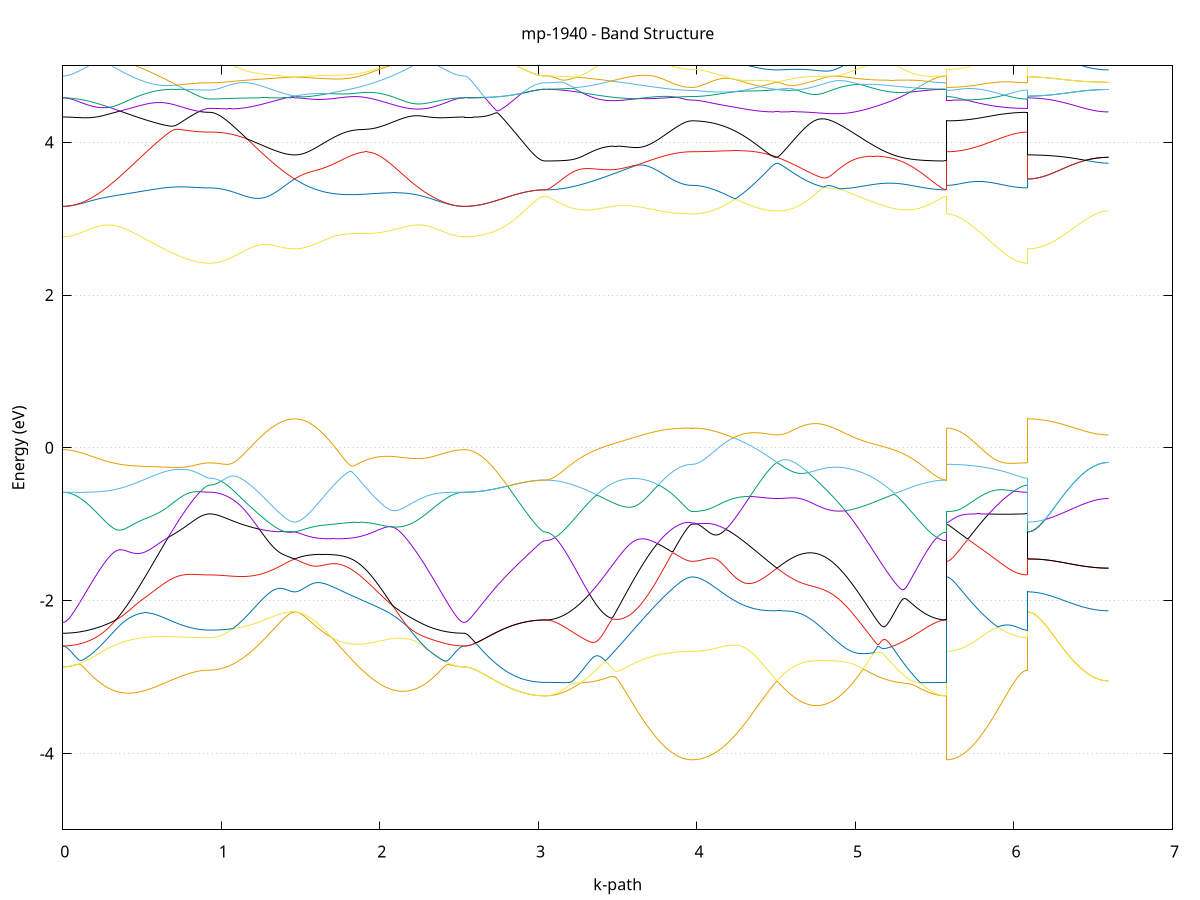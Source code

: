 set title 'mp-1940 - Band Structure'
set xlabel 'k-path'
set ylabel 'Energy (eV)'
set grid y
set yrange [-5:5]
set terminal png size 800,600
set output 'mp-1940_bands_gnuplot.png'
plot '-' using 1:2 with lines notitle, '-' using 1:2 with lines notitle, '-' using 1:2 with lines notitle, '-' using 1:2 with lines notitle, '-' using 1:2 with lines notitle, '-' using 1:2 with lines notitle, '-' using 1:2 with lines notitle, '-' using 1:2 with lines notitle, '-' using 1:2 with lines notitle, '-' using 1:2 with lines notitle, '-' using 1:2 with lines notitle, '-' using 1:2 with lines notitle, '-' using 1:2 with lines notitle, '-' using 1:2 with lines notitle, '-' using 1:2 with lines notitle, '-' using 1:2 with lines notitle, '-' using 1:2 with lines notitle, '-' using 1:2 with lines notitle, '-' using 1:2 with lines notitle, '-' using 1:2 with lines notitle, '-' using 1:2 with lines notitle, '-' using 1:2 with lines notitle, '-' using 1:2 with lines notitle, '-' using 1:2 with lines notitle, '-' using 1:2 with lines notitle, '-' using 1:2 with lines notitle, '-' using 1:2 with lines notitle, '-' using 1:2 with lines notitle, '-' using 1:2 with lines notitle, '-' using 1:2 with lines notitle, '-' using 1:2 with lines notitle, '-' using 1:2 with lines notitle
0.000000 -37.139135
0.009968 -37.139135
0.019935 -37.139035
0.029903 -37.138935
0.039871 -37.138735
0.049839 -37.138435
0.059806 -37.138135
0.069774 -37.137735
0.079742 -37.137335
0.089710 -37.136835
0.099677 -37.136335
0.109645 -37.135735
0.119613 -37.135135
0.129581 -37.134435
0.139548 -37.133635
0.149516 -37.132835
0.159484 -37.132035
0.169452 -37.131135
0.179419 -37.130135
0.189387 -37.129135
0.199355 -37.128135
0.209323 -37.127035
0.219290 -37.125835
0.229258 -37.124735
0.239226 -37.123435
0.249193 -37.122235
0.259161 -37.120835
0.269129 -37.119535
0.279097 -37.118135
0.289064 -37.116735
0.299032 -37.115235
0.309000 -37.113735
0.318968 -37.112135
0.328935 -37.110635
0.338903 -37.109035
0.348871 -37.107335
0.358839 -37.105735
0.368806 -37.104035
0.378774 -37.102335
0.388742 -37.100535
0.398710 -37.098835
0.408677 -37.097035
0.418645 -37.095235
0.428613 -37.093335
0.438580 -37.091535
0.448548 -37.089635
0.458516 -37.087835
0.468484 -37.085935
0.478451 -37.084035
0.488419 -37.082135
0.498387 -37.080235
0.508355 -37.078335
0.518322 -37.076435
0.528290 -37.074535
0.538258 -37.072635
0.548226 -37.070735
0.558193 -37.068835
0.568161 -37.066935
0.578129 -37.065135
0.588097 -37.063235
0.598064 -37.061335
0.608032 -37.059535
0.618000 -37.057735
0.627968 -37.055935
0.637935 -37.054135
0.647903 -37.052335
0.657871 -37.050635
0.667838 -37.048935
0.677806 -37.047235
0.687774 -37.045635
0.697742 -37.044035
0.707709 -37.042435
0.717677 -37.040935
0.727645 -37.039435
0.737613 -37.038035
0.747580 -37.036635
0.757548 -37.035235
0.767516 -37.033935
0.777484 -37.032735
0.787451 -37.031535
0.797419 -37.030435
0.807387 -37.029335
0.817355 -37.028435
0.827322 -37.027535
0.837290 -37.026635
0.847258 -37.025935
0.857225 -37.025235
0.867193 -37.024635
0.877161 -37.024135
0.887129 -37.023735
0.897096 -37.023435
0.907064 -37.023135
0.917032 -37.023035
0.927000 -37.022935
0.927000 -37.022935
0.936910 -37.022935
0.946820 -37.022935
0.956731 -37.022835
0.966641 -37.022735
0.976552 -37.022635
0.986462 -37.022435
0.996372 -37.022235
1.006283 -37.022035
1.016193 -37.021735
1.026104 -37.021535
1.036014 -37.021235
1.045924 -37.020835
1.055835 -37.020535
1.065745 -37.020135
1.075656 -37.019735
1.085566 -37.019235
1.095476 -37.018835
1.105387 -37.018335
1.115297 -37.017835
1.125208 -37.017235
1.135118 -37.016735
1.145028 -37.016135
1.154939 -37.015535
1.164849 -37.014935
1.174759 -37.014235
1.184670 -37.013635
1.194580 -37.012935
1.204491 -37.012235
1.214401 -37.011535
1.224311 -37.010835
1.234222 -37.010135
1.244132 -37.009335
1.254043 -37.008635
1.263953 -37.007835
1.273863 -37.007035
1.283774 -37.006335
1.293684 -37.005535
1.303595 -37.004735
1.313505 -37.003935
1.323415 -37.003035
1.333326 -37.002235
1.343236 -37.001435
1.353147 -37.000635
1.363057 -36.999835
1.372967 -36.999035
1.382878 -36.998235
1.392788 -36.997335
1.402699 -36.996535
1.412609 -36.995735
1.422519 -36.995035
1.432430 -36.994235
1.442340 -36.993435
1.452250 -36.992635
1.462161 -36.991935
1.462161 -36.991935
1.472072 -36.992635
1.481983 -36.993435
1.491894 -36.994235
1.501805 -36.995135
1.511716 -36.996035
1.521627 -36.996935
1.531538 -36.997835
1.541449 -36.998835
1.551360 -36.999835
1.561271 -37.000935
1.571182 -37.001935
1.581093 -37.003135
1.591004 -37.004235
1.600915 -37.005435
1.610826 -37.006635
1.620737 -37.007835
1.630648 -37.009135
1.640558 -37.010435
1.650469 -37.011735
1.660380 -37.013035
1.670291 -37.014435
1.680202 -37.015835
1.690113 -37.017335
1.700024 -37.018735
1.709935 -37.020335
1.719846 -37.021835
1.729757 -37.023335
1.739668 -37.024935
1.749579 -37.026535
1.759490 -37.028235
1.769401 -37.029835
1.779312 -37.031535
1.789223 -37.033235
1.799134 -37.035035
1.809045 -37.036735
1.818956 -37.038535
1.828867 -37.040335
1.838778 -37.042135
1.848689 -37.043935
1.858600 -37.045835
1.868511 -37.047635
1.878422 -37.049535
1.888333 -37.051435
1.898244 -37.053335
1.908155 -37.055235
1.918066 -37.057135
1.927977 -37.059135
1.937888 -37.061035
1.947799 -37.062935
1.957710 -37.064935
1.967621 -37.066835
1.977532 -37.068835
1.987443 -37.070735
1.997354 -37.072735
2.007265 -37.074635
2.017176 -37.076635
2.027087 -37.078535
2.036998 -37.080435
2.046909 -37.082435
2.056820 -37.084335
2.066731 -37.086235
2.076642 -37.088135
2.086553 -37.090035
2.096464 -37.091835
2.106375 -37.093735
2.116286 -37.095535
2.126197 -37.097335
2.136108 -37.099135
2.146018 -37.100835
2.155929 -37.102635
2.165840 -37.104335
2.175751 -37.106035
2.185662 -37.107635
2.195573 -37.109235
2.205484 -37.110835
2.215395 -37.112435
2.225306 -37.113935
2.235217 -37.115435
2.245128 -37.116935
2.255039 -37.118335
2.264950 -37.119735
2.274861 -37.121035
2.284772 -37.122335
2.294683 -37.123635
2.304594 -37.124835
2.314505 -37.126035
2.324416 -37.127135
2.334327 -37.128235
2.344238 -37.129235
2.354149 -37.130235
2.364060 -37.131235
2.373971 -37.132135
2.383882 -37.132935
2.393793 -37.133735
2.403704 -37.134435
2.413615 -37.135135
2.423526 -37.135735
2.433437 -37.136335
2.443348 -37.136935
2.453259 -37.137335
2.463170 -37.137735
2.473081 -37.138135
2.482992 -37.138435
2.492903 -37.138735
2.502814 -37.138935
2.512725 -37.139035
2.522636 -37.139135
2.532547 -37.139135
2.532547 -37.139135
2.542365 -37.139135
2.552184 -37.139035
2.562002 -37.138835
2.571821 -37.138635
2.581639 -37.138435
2.591458 -37.138035
2.601276 -37.137635
2.611095 -37.137235
2.620913 -37.136735
2.630731 -37.136135
2.640550 -37.135535
2.650368 -37.134835
2.660187 -37.134135
2.670005 -37.133335
2.679824 -37.132535
2.689642 -37.131635
2.699461 -37.130635
2.709279 -37.129635
2.719098 -37.128635
2.728916 -37.127435
2.738735 -37.126335
2.748553 -37.125135
2.758372 -37.123835
2.768190 -37.122535
2.778009 -37.121235
2.787827 -37.119835
2.797646 -37.118435
2.807464 -37.116935
2.817283 -37.115435
2.827101 -37.113835
2.836919 -37.112335
2.846738 -37.110635
2.856556 -37.109035
2.866375 -37.107335
2.876193 -37.105635
2.886012 -37.103835
2.895830 -37.102135
2.905649 -37.100335
2.915467 -37.098535
2.925286 -37.096635
2.935104 -37.094835
2.944923 -37.092935
2.954741 -37.091135
2.964560 -37.089235
2.974378 -37.087435
2.984197 -37.085635
2.994015 -37.083835
3.003834 -37.082135
3.013652 -37.080635
3.023471 -37.079235
3.033289 -37.078335
3.043107 -37.078035
3.043107 -37.078035
3.053075 -37.078035
3.063043 -37.077935
3.073011 -37.077835
3.082978 -37.077635
3.092946 -37.077535
3.102914 -37.077235
3.112882 -37.077035
3.122849 -37.076735
3.132817 -37.076335
3.142785 -37.075935
3.152753 -37.075535
3.162720 -37.075035
3.172688 -37.074535
3.182656 -37.074035
3.192624 -37.073435
3.202591 -37.072835
3.212559 -37.072135
3.222527 -37.071435
3.232494 -37.070735
3.242462 -37.070035
3.252430 -37.069235
3.262398 -37.068335
3.272365 -37.067535
3.282333 -37.066635
3.292301 -37.065735
3.302269 -37.064835
3.312236 -37.063835
3.322204 -37.062835
3.332172 -37.061835
3.342140 -37.060735
3.352107 -37.059735
3.362075 -37.058635
3.372043 -37.057535
3.382011 -37.056335
3.391978 -37.055235
3.401946 -37.054035
3.411914 -37.052835
3.421882 -37.051735
3.431849 -37.050435
3.441817 -37.049235
3.451785 -37.048035
3.461752 -37.046835
3.471720 -37.045535
3.481688 -37.044335
3.491656 -37.043035
3.501623 -37.041835
3.511591 -37.040535
3.521559 -37.039235
3.531527 -37.038035
3.541494 -37.036735
3.551462 -37.035535
3.561430 -37.034235
3.571398 -37.033035
3.581365 -37.031735
3.591333 -37.030535
3.601301 -37.029335
3.611269 -37.028135
3.621236 -37.026935
3.631204 -37.025735
3.641172 -37.024635
3.651140 -37.023435
3.661107 -37.022335
3.671075 -37.021235
3.681043 -37.020135
3.691010 -37.019035
3.700978 -37.018035
3.710946 -37.017035
3.720914 -37.016035
3.730881 -37.015135
3.740849 -37.014135
3.750817 -37.013235
3.760785 -37.012435
3.770752 -37.011535
3.780720 -37.010735
3.790688 -37.010035
3.800656 -37.009235
3.810623 -37.008535
3.820591 -37.007935
3.830559 -37.007235
3.840527 -37.006735
3.850494 -37.006135
3.860462 -37.005635
3.870430 -37.005235
3.880397 -37.004735
3.890365 -37.004435
3.900333 -37.004035
3.910301 -37.003735
3.920268 -37.003535
3.930236 -37.003335
3.940204 -37.003135
3.950172 -37.003035
3.960139 -37.002935
3.970107 -37.002935
3.970107 -37.002935
3.980018 -37.002935
3.989928 -37.002935
3.999838 -37.002935
4.009749 -37.002835
4.019659 -37.002735
4.029569 -37.002635
4.039480 -37.002535
4.049390 -37.002435
4.059301 -37.002335
4.069211 -37.002235
4.079121 -37.002035
4.089032 -37.001935
4.098942 -37.001735
4.108853 -37.001535
4.118763 -37.001335
4.128673 -37.001135
4.138584 -37.000835
4.148494 -37.000635
4.158405 -37.000435
4.168315 -37.000135
4.178225 -36.999835
4.188136 -36.999635
4.198046 -36.999335
4.207957 -36.999035
4.217867 -36.998735
4.227777 -36.998435
4.237688 -36.998135
4.247598 -36.997835
4.257509 -36.997535
4.267419 -36.997235
4.277329 -36.996935
4.287240 -36.996635
4.297150 -36.996335
4.307060 -36.996035
4.316971 -36.995735
4.326881 -36.995435
4.336792 -36.995135
4.346702 -36.994835
4.356612 -36.994635
4.366523 -36.994335
4.376433 -36.994035
4.386344 -36.993835
4.396254 -36.993535
4.406164 -36.993335
4.416075 -36.993135
4.425985 -36.992835
4.435896 -36.992635
4.445806 -36.992535
4.455716 -36.992335
4.465627 -36.992135
4.475537 -36.992035
4.485448 -36.991935
4.495358 -36.991835
4.505268 -36.991735
4.505268 -36.991735
4.515179 -36.991835
4.525090 -36.991935
4.535001 -36.992035
4.544912 -36.992235
4.554823 -36.992335
4.564734 -36.992535
4.574645 -36.992835
4.584556 -36.993035
4.594467 -36.993335
4.604378 -36.993635
4.614289 -36.993935
4.624200 -36.994335
4.634111 -36.994635
4.644022 -36.995035
4.653933 -36.995535
4.663844 -36.995935
4.673755 -36.996435
4.683666 -36.996935
4.693577 -36.997535
4.703488 -36.998135
4.713399 -36.998735
4.723310 -36.999335
4.733221 -36.999935
4.743132 -37.000635
4.753043 -37.001335
4.762954 -37.002135
4.772865 -37.002835
4.782776 -37.003635
4.792687 -37.004535
4.802598 -37.005335
4.812509 -37.006235
4.822420 -37.007135
4.832331 -37.008035
4.842242 -37.008935
4.852153 -37.009935
4.862064 -37.010935
4.871975 -37.011935
4.881886 -37.012935
4.891797 -37.014035
4.901708 -37.015135
4.911619 -37.016235
4.921529 -37.017335
4.931440 -37.018435
4.941351 -37.019635
4.951262 -37.020735
4.961173 -37.021935
4.971084 -37.023135
4.980995 -37.024335
4.990906 -37.025535
5.000817 -37.026735
5.010728 -37.028035
5.020639 -37.029235
5.030550 -37.030535
5.040461 -37.031835
5.050372 -37.033035
5.060283 -37.034335
5.070194 -37.035635
5.080105 -37.036835
5.090016 -37.038135
5.099927 -37.039435
5.109838 -37.040735
5.119749 -37.041935
5.129660 -37.043235
5.139571 -37.044535
5.149482 -37.045735
5.159393 -37.047035
5.169304 -37.048235
5.179215 -37.049435
5.189126 -37.050735
5.199037 -37.051935
5.208948 -37.053135
5.218859 -37.054235
5.228770 -37.055435
5.238681 -37.056535
5.248592 -37.057735
5.258503 -37.058835
5.268414 -37.059835
5.278325 -37.060935
5.288236 -37.061935
5.298147 -37.062935
5.308058 -37.063935
5.317969 -37.064935
5.327880 -37.065835
5.337791 -37.066735
5.347702 -37.067635
5.357613 -37.068435
5.367524 -37.069335
5.377435 -37.070035
5.387346 -37.070835
5.397257 -37.071535
5.407167 -37.072235
5.417078 -37.072835
5.426989 -37.073435
5.436900 -37.074035
5.446811 -37.074635
5.456722 -37.075135
5.466633 -37.075535
5.476544 -37.075935
5.486455 -37.076335
5.496366 -37.076735
5.506277 -37.077035
5.516188 -37.077235
5.526099 -37.077535
5.536010 -37.077635
5.545921 -37.077835
5.555832 -37.077935
5.565743 -37.078035
5.575654 -37.078035
5.575654 -37.002935
5.585473 -37.003035
5.595291 -37.003335
5.605110 -37.003735
5.614928 -37.004235
5.624747 -37.004735
5.634565 -37.005335
5.644384 -37.005835
5.654202 -37.006435
5.664020 -37.007035
5.673839 -37.007635
5.683657 -37.008235
5.693476 -37.008835
5.703294 -37.009435
5.713113 -37.010035
5.722931 -37.010635
5.732750 -37.011235
5.742568 -37.011835
5.752387 -37.012335
5.762205 -37.012935
5.772024 -37.013435
5.781842 -37.014035
5.791661 -37.014535
5.801479 -37.015035
5.811298 -37.015535
5.821116 -37.016035
5.830935 -37.016535
5.840753 -37.016935
5.850572 -37.017435
5.860390 -37.017835
5.870208 -37.018235
5.880027 -37.018635
5.889845 -37.019035
5.899664 -37.019435
5.909482 -37.019835
5.919301 -37.020135
5.929119 -37.020435
5.938938 -37.020735
5.948756 -37.021035
5.958575 -37.021335
5.968393 -37.021535
5.978212 -37.021735
5.988030 -37.021935
5.997849 -37.022135
6.007667 -37.022335
6.017486 -37.022435
6.027304 -37.022635
6.037123 -37.022735
6.046941 -37.022835
6.056760 -37.022835
6.066578 -37.022935
6.076396 -37.022935
6.086215 -37.022935
6.086215 -36.991935
6.096033 -36.991935
6.105852 -36.991935
6.115670 -36.991935
6.125489 -36.991935
6.135307 -36.991935
6.145126 -36.991935
6.154944 -36.991935
6.164763 -36.991935
6.174581 -36.991835
6.184400 -36.991835
6.194218 -36.991835
6.204037 -36.991835
6.213855 -36.991835
6.223674 -36.991835
6.233492 -36.991835
6.243311 -36.991835
6.253129 -36.991835
6.262947 -36.991835
6.272766 -36.991835
6.282584 -36.991835
6.292403 -36.991835
6.302221 -36.991835
6.312040 -36.991835
6.321858 -36.991835
6.331677 -36.991835
6.341495 -36.991835
6.351314 -36.991835
6.361132 -36.991835
6.370951 -36.991835
6.380769 -36.991835
6.390588 -36.991835
6.400406 -36.991835
6.410225 -36.991835
6.420043 -36.991835
6.429862 -36.991835
6.439680 -36.991735
6.449499 -36.991735
6.459317 -36.991735
6.469135 -36.991735
6.478954 -36.991735
6.488772 -36.991735
6.498591 -36.991735
6.508409 -36.991735
6.518228 -36.991735
6.528046 -36.991735
6.537865 -36.991735
6.547683 -36.991735
6.557502 -36.991735
6.567320 -36.991735
6.577139 -36.991735
6.586957 -36.991735
6.596776 -36.991735
e
0.000000 -37.003935
0.009968 -37.003935
0.019935 -37.003935
0.029903 -37.003835
0.039871 -37.003735
0.049839 -37.003635
0.059806 -37.003535
0.069774 -37.003335
0.079742 -37.003235
0.089710 -37.003035
0.099677 -37.002835
0.109645 -37.002535
0.119613 -37.002335
0.129581 -37.002035
0.139548 -37.001735
0.149516 -37.001435
0.159484 -37.001035
0.169452 -37.000735
0.179419 -37.000335
0.189387 -36.999935
0.199355 -36.999535
0.209323 -36.999135
0.219290 -36.998735
0.229258 -36.998235
0.239226 -36.997835
0.249193 -36.997335
0.259161 -36.996835
0.269129 -36.996335
0.279097 -36.995835
0.289064 -36.995335
0.299032 -36.994835
0.309000 -36.994235
0.318968 -36.993735
0.328935 -36.993135
0.338903 -36.992635
0.348871 -36.992035
0.358839 -36.991535
0.368806 -36.990935
0.378774 -36.990435
0.388742 -36.989835
0.398710 -36.989335
0.408677 -36.988735
0.418645 -36.988235
0.428613 -36.987635
0.438580 -36.987135
0.448548 -36.986635
0.458516 -36.986035
0.468484 -36.985535
0.478451 -36.985035
0.488419 -36.984535
0.498387 -36.984035
0.508355 -36.983635
0.518322 -36.983135
0.528290 -36.982735
0.538258 -36.982335
0.548226 -36.981835
0.558193 -36.981435
0.568161 -36.981135
0.578129 -36.980735
0.588097 -36.980435
0.598064 -36.980135
0.608032 -36.979735
0.618000 -36.979535
0.627968 -36.979235
0.637935 -36.979035
0.647903 -36.978835
0.657871 -36.978635
0.667838 -36.978435
0.677806 -36.978235
0.687774 -36.978135
0.697742 -36.978035
0.707709 -36.977935
0.717677 -36.977835
0.727645 -36.977835
0.737613 -36.977735
0.747580 -36.977735
0.757548 -36.977735
0.767516 -36.977735
0.777484 -36.977735
0.787451 -36.977835
0.797419 -36.977835
0.807387 -36.977935
0.817355 -36.978035
0.827322 -36.978035
0.837290 -36.978135
0.847258 -36.978235
0.857225 -36.978235
0.867193 -36.978335
0.877161 -36.978435
0.887129 -36.978435
0.897096 -36.978535
0.907064 -36.978535
0.917032 -36.978535
0.927000 -36.978535
0.927000 -36.978535
0.936910 -36.978535
0.946820 -36.978535
0.956731 -36.978535
0.966641 -36.978535
0.976552 -36.978535
0.986462 -36.978635
0.996372 -36.978635
1.006283 -36.978635
1.016193 -36.978635
1.026104 -36.978735
1.036014 -36.978735
1.045924 -36.978835
1.055835 -36.978835
1.065745 -36.978935
1.075656 -36.978935
1.085566 -36.979035
1.095476 -36.979135
1.105387 -36.979135
1.115297 -36.979235
1.125208 -36.979335
1.135118 -36.979435
1.145028 -36.979535
1.154939 -36.979735
1.164849 -36.979835
1.174759 -36.979935
1.184670 -36.980135
1.194580 -36.980335
1.204491 -36.980435
1.214401 -36.980635
1.224311 -36.980835
1.234222 -36.981135
1.244132 -36.981335
1.254043 -36.981635
1.263953 -36.981835
1.273863 -36.982135
1.283774 -36.982435
1.293684 -36.982835
1.303595 -36.983135
1.313505 -36.983535
1.323415 -36.983935
1.333326 -36.984335
1.343236 -36.984735
1.353147 -36.985135
1.363057 -36.985635
1.372967 -36.986135
1.382878 -36.986635
1.392788 -36.987235
1.402699 -36.987835
1.412609 -36.988435
1.422519 -36.989035
1.432430 -36.989635
1.442340 -36.990335
1.452250 -36.991035
1.462161 -36.991835
1.462161 -36.991835
1.472072 -36.991135
1.481983 -36.990335
1.491894 -36.989635
1.501805 -36.988935
1.511716 -36.988235
1.521627 -36.987535
1.531538 -36.986935
1.541449 -36.986235
1.551360 -36.985635
1.561271 -36.985035
1.571182 -36.984435
1.581093 -36.983835
1.591004 -36.983335
1.600915 -36.982835
1.610826 -36.982335
1.620737 -36.981835
1.630648 -36.981335
1.640558 -36.980935
1.650469 -36.980535
1.660380 -36.980135
1.670291 -36.979835
1.680202 -36.979435
1.690113 -36.979135
1.700024 -36.978935
1.709935 -36.978635
1.719846 -36.978435
1.729757 -36.978235
1.739668 -36.978035
1.749579 -36.977935
1.759490 -36.977735
1.769401 -36.977635
1.779312 -36.977635
1.789223 -36.977535
1.799134 -36.977535
1.809045 -36.977535
1.818956 -36.977635
1.828867 -36.977635
1.838778 -36.977735
1.848689 -36.977935
1.858600 -36.978035
1.868511 -36.978235
1.878422 -36.978335
1.888333 -36.978635
1.898244 -36.978835
1.908155 -36.979035
1.918066 -36.979335
1.927977 -36.979635
1.937888 -36.979935
1.947799 -36.980335
1.957710 -36.980635
1.967621 -36.981035
1.977532 -36.981435
1.987443 -36.981835
1.997354 -36.982235
2.007265 -36.982735
2.017176 -36.983135
2.027087 -36.983635
2.036998 -36.984135
2.046909 -36.984635
2.056820 -36.985135
2.066731 -36.985635
2.076642 -36.986135
2.086553 -36.986635
2.096464 -36.987235
2.106375 -36.987735
2.116286 -36.988335
2.126197 -36.988835
2.136108 -36.989435
2.146018 -36.989935
2.155929 -36.990535
2.165840 -36.991035
2.175751 -36.991635
2.185662 -36.992135
2.195573 -36.992735
2.205484 -36.993235
2.215395 -36.993835
2.225306 -36.994335
2.235217 -36.994835
2.245128 -36.995435
2.255039 -36.995935
2.264950 -36.996435
2.274861 -36.996935
2.284772 -36.997435
2.294683 -36.997835
2.304594 -36.998335
2.314505 -36.998735
2.324416 -36.999235
2.334327 -36.999635
2.344238 -37.000035
2.354149 -37.000435
2.364060 -37.000735
2.373971 -37.001135
2.383882 -37.001435
2.393793 -37.001735
2.403704 -37.002035
2.413615 -37.002335
2.423526 -37.002535
2.433437 -37.002835
2.443348 -37.003035
2.453259 -37.003235
2.463170 -37.003335
2.473081 -37.003535
2.482992 -37.003635
2.492903 -37.003735
2.502814 -37.003835
2.512725 -37.003935
2.522636 -37.003935
2.532547 -37.003935
2.532547 -37.003935
2.542365 -37.003935
2.552184 -37.004035
2.562002 -37.004235
2.571821 -37.004435
2.581639 -37.004735
2.591458 -37.005035
2.601276 -37.005435
2.611095 -37.005935
2.620913 -37.006435
2.630731 -37.007035
2.640550 -37.007635
2.650368 -37.008335
2.660187 -37.009135
2.670005 -37.009935
2.679824 -37.010835
2.689642 -37.011735
2.699461 -37.012735
2.709279 -37.013735
2.719098 -37.014835
2.728916 -37.016035
2.738735 -37.017235
2.748553 -37.018435
2.758372 -37.019735
2.768190 -37.021035
2.778009 -37.022435
2.787827 -37.023835
2.797646 -37.025335
2.807464 -37.026835
2.817283 -37.028435
2.827101 -37.029935
2.836919 -37.031635
2.846738 -37.033235
2.856556 -37.034935
2.866375 -37.036635
2.876193 -37.038435
2.886012 -37.040235
2.895830 -37.042035
2.905649 -37.043835
2.915467 -37.045635
2.925286 -37.047535
2.935104 -37.049335
2.944923 -37.051235
2.954741 -37.053135
2.964560 -37.055035
2.974378 -37.056835
2.984197 -37.058635
2.994015 -37.060435
3.003834 -37.062135
3.013652 -37.063735
3.023471 -37.065035
3.033289 -37.065935
3.043107 -37.066335
3.043107 -37.066335
3.053075 -37.066335
3.063043 -37.066235
3.073011 -37.066135
3.082978 -37.066035
3.092946 -37.065835
3.102914 -37.065635
3.112882 -37.065335
3.122849 -37.065135
3.132817 -37.064735
3.142785 -37.064435
3.152753 -37.064035
3.162720 -37.063535
3.172688 -37.063035
3.182656 -37.062535
3.192624 -37.062035
3.202591 -37.061435
3.212559 -37.060835
3.222527 -37.060235
3.232494 -37.059535
3.242462 -37.058835
3.252430 -37.058035
3.262398 -37.057335
3.272365 -37.056535
3.282333 -37.055735
3.292301 -37.054835
3.302269 -37.053935
3.312236 -37.053035
3.322204 -37.052135
3.332172 -37.051235
3.342140 -37.050235
3.352107 -37.049235
3.362075 -37.048235
3.372043 -37.047235
3.382011 -37.046135
3.391978 -37.045135
3.401946 -37.044035
3.411914 -37.042935
3.421882 -37.041835
3.431849 -37.040735
3.441817 -37.039535
3.451785 -37.038435
3.461752 -37.037335
3.471720 -37.036135
3.481688 -37.035035
3.491656 -37.033835
3.501623 -37.032735
3.511591 -37.031535
3.521559 -37.030435
3.531527 -37.029235
3.541494 -37.028135
3.551462 -37.027035
3.561430 -37.025835
3.571398 -37.024735
3.581365 -37.023635
3.591333 -37.022535
3.601301 -37.021435
3.611269 -37.020335
3.621236 -37.019235
3.631204 -37.018235
3.641172 -37.017135
3.651140 -37.016135
3.661107 -37.015135
3.671075 -37.014135
3.681043 -37.013235
3.691010 -37.012235
3.700978 -37.011335
3.710946 -37.010535
3.720914 -37.009635
3.730881 -37.008835
3.740849 -37.007935
3.750817 -37.007235
3.760785 -37.006435
3.770752 -37.005735
3.780720 -37.005035
3.790688 -37.004435
3.800656 -37.003735
3.810623 -37.003135
3.820591 -37.002635
3.830559 -37.002035
3.840527 -37.001635
3.850494 -37.001135
3.860462 -37.000735
3.870430 -37.000335
3.880397 -36.999935
3.890365 -36.999635
3.900333 -36.999435
3.910301 -36.999135
3.920268 -36.998935
3.930236 -36.998735
3.940204 -36.998635
3.950172 -36.998535
3.960139 -36.998535
3.970107 -36.998535
3.970107 -36.998535
3.980018 -36.998435
3.989928 -36.998435
3.999838 -36.998435
4.009749 -36.998435
4.019659 -36.998335
4.029569 -36.998235
4.039480 -36.998235
4.049390 -36.998135
4.059301 -36.998035
4.069211 -36.997935
4.079121 -36.997835
4.089032 -36.997635
4.098942 -36.997535
4.108853 -36.997435
4.118763 -36.997235
4.128673 -36.997035
4.138584 -36.996935
4.148494 -36.996735
4.158405 -36.996535
4.168315 -36.996335
4.178225 -36.996135
4.188136 -36.995935
4.198046 -36.995735
4.207957 -36.995535
4.217867 -36.995335
4.227777 -36.995135
4.237688 -36.994935
4.247598 -36.994735
4.257509 -36.994535
4.267419 -36.994335
4.277329 -36.994135
4.287240 -36.993935
4.297150 -36.993735
4.307060 -36.993535
4.316971 -36.993335
4.326881 -36.993135
4.336792 -36.992935
4.346702 -36.992735
4.356612 -36.992635
4.366523 -36.992435
4.376433 -36.992335
4.386344 -36.992135
4.396254 -36.992035
4.406164 -36.991935
4.416075 -36.991835
4.425985 -36.991735
4.435896 -36.991735
4.445806 -36.991635
4.455716 -36.991635
4.465627 -36.991635
4.475537 -36.991635
4.485448 -36.991635
4.495358 -36.991735
4.505268 -36.991735
4.505268 -36.991735
4.515179 -36.991635
4.525090 -36.991635
4.535001 -36.991635
4.544912 -36.991635
4.554823 -36.991635
4.564734 -36.991635
4.574645 -36.991735
4.584556 -36.991835
4.594467 -36.991935
4.604378 -36.992135
4.614289 -36.992235
4.624200 -36.992435
4.634111 -36.992635
4.644022 -36.992935
4.653933 -36.993235
4.663844 -36.993535
4.673755 -36.993835
4.683666 -36.994235
4.693577 -36.994535
4.703488 -36.994935
4.713399 -36.995435
4.723310 -36.995935
4.733221 -36.996435
4.743132 -36.996935
4.753043 -36.997435
4.762954 -36.998035
4.772865 -36.998635
4.782776 -36.999235
4.792687 -36.999935
4.802598 -37.000635
4.812509 -37.001335
4.822420 -37.002135
4.832331 -37.002835
4.842242 -37.003635
4.852153 -37.004435
4.862064 -37.005335
4.871975 -37.006135
4.881886 -37.007035
4.891797 -37.007935
4.901708 -37.008835
4.911619 -37.009835
4.921529 -37.010835
4.931440 -37.011735
4.941351 -37.012835
4.951262 -37.013835
4.961173 -37.014835
4.971084 -37.015935
4.980995 -37.016935
4.990906 -37.018035
5.000817 -37.019135
5.010728 -37.020235
5.020639 -37.021435
5.030550 -37.022535
5.040461 -37.023635
5.050372 -37.024835
5.060283 -37.025935
5.070194 -37.027135
5.080105 -37.028235
5.090016 -37.029435
5.099927 -37.030535
5.109838 -37.031735
5.119749 -37.032935
5.129660 -37.034035
5.139571 -37.035235
5.149482 -37.036335
5.159393 -37.037535
5.169304 -37.038635
5.179215 -37.039735
5.189126 -37.040935
5.199037 -37.042035
5.208948 -37.043135
5.218859 -37.044235
5.228770 -37.045235
5.238681 -37.046335
5.248592 -37.047335
5.258503 -37.048435
5.268414 -37.049435
5.278325 -37.050335
5.288236 -37.051335
5.298147 -37.052235
5.308058 -37.053235
5.317969 -37.054135
5.327880 -37.054935
5.337791 -37.055835
5.347702 -37.056635
5.357613 -37.057435
5.367524 -37.058135
5.377435 -37.058935
5.387346 -37.059635
5.397257 -37.060235
5.407167 -37.060935
5.417078 -37.061535
5.426989 -37.062035
5.436900 -37.062635
5.446811 -37.063135
5.456722 -37.063635
5.466633 -37.064035
5.476544 -37.064435
5.486455 -37.064735
5.496366 -37.065135
5.506277 -37.065435
5.516188 -37.065635
5.526099 -37.065835
5.536010 -37.066035
5.545921 -37.066135
5.555832 -37.066235
5.565743 -37.066335
5.575654 -37.066335
5.575654 -36.998535
5.585473 -36.998435
5.595291 -36.998135
5.605110 -36.997735
5.614928 -36.997235
5.624747 -36.996735
5.634565 -36.996135
5.644384 -36.995535
5.654202 -36.994935
5.664020 -36.994335
5.673839 -36.993735
5.683657 -36.993135
5.693476 -36.992535
5.703294 -36.991935
5.713113 -36.991335
5.722931 -36.990835
5.732750 -36.990235
5.742568 -36.989635
5.752387 -36.989035
5.762205 -36.988535
5.772024 -36.987935
5.781842 -36.987435
5.791661 -36.986935
5.801479 -36.986435
5.811298 -36.985935
5.821116 -36.985435
5.830935 -36.984935
5.840753 -36.984535
5.850572 -36.984035
5.860390 -36.983635
5.870208 -36.983235
5.880027 -36.982835
5.889845 -36.982435
5.899664 -36.982035
5.909482 -36.981735
5.919301 -36.981335
5.929119 -36.981035
5.938938 -36.980735
5.948756 -36.980435
5.958575 -36.980235
5.968393 -36.979935
5.978212 -36.979735
5.988030 -36.979535
5.997849 -36.979335
6.007667 -36.979135
6.017486 -36.979035
6.027304 -36.978935
6.037123 -36.978835
6.046941 -36.978735
6.056760 -36.978635
6.066578 -36.978535
6.076396 -36.978535
6.086215 -36.978535
6.086215 -36.991835
6.096033 -36.991835
6.105852 -36.991835
6.115670 -36.991835
6.125489 -36.991835
6.135307 -36.991835
6.145126 -36.991835
6.154944 -36.991835
6.164763 -36.991835
6.174581 -36.991835
6.184400 -36.991835
6.194218 -36.991835
6.204037 -36.991835
6.213855 -36.991835
6.223674 -36.991835
6.233492 -36.991835
6.243311 -36.991835
6.253129 -36.991835
6.262947 -36.991835
6.272766 -36.991835
6.282584 -36.991735
6.292403 -36.991735
6.302221 -36.991735
6.312040 -36.991735
6.321858 -36.991735
6.331677 -36.991735
6.341495 -36.991735
6.351314 -36.991735
6.361132 -36.991735
6.370951 -36.991735
6.380769 -36.991735
6.390588 -36.991735
6.400406 -36.991735
6.410225 -36.991735
6.420043 -36.991735
6.429862 -36.991735
6.439680 -36.991735
6.449499 -36.991735
6.459317 -36.991735
6.469135 -36.991735
6.478954 -36.991735
6.488772 -36.991735
6.498591 -36.991735
6.508409 -36.991735
6.518228 -36.991735
6.528046 -36.991735
6.537865 -36.991735
6.547683 -36.991735
6.557502 -36.991735
6.567320 -36.991735
6.577139 -36.991735
6.586957 -36.991735
6.596776 -36.991735
e
0.000000 -17.263835
0.009968 -17.263735
0.019935 -17.263235
0.029903 -17.262435
0.039871 -17.261335
0.049839 -17.259935
0.059806 -17.258235
0.069774 -17.256235
0.079742 -17.253935
0.089710 -17.251335
0.099677 -17.248435
0.109645 -17.245235
0.119613 -17.241735
0.129581 -17.238035
0.139548 -17.233935
0.149516 -17.229635
0.159484 -17.225035
0.169452 -17.220235
0.179419 -17.215135
0.189387 -17.209835
0.199355 -17.204235
0.209323 -17.198435
0.219290 -17.192335
0.229258 -17.186135
0.239226 -17.179735
0.249193 -17.173135
0.259161 -17.166335
0.269129 -17.159335
0.279097 -17.152335
0.289064 -17.145135
0.299032 -17.137735
0.309000 -17.130435
0.318968 -17.122935
0.328935 -17.115435
0.338903 -17.107935
0.348871 -17.100435
0.358839 -17.092935
0.368806 -17.085635
0.378774 -17.078335
0.388742 -17.071135
0.398710 -17.064135
0.408677 -17.057435
0.418645 -17.050835
0.428613 -17.044635
0.438580 -17.038735
0.448548 -17.033235
0.458516 -17.028235
0.468484 -17.023635
0.478451 -17.019535
0.488419 -17.016035
0.498387 -17.013235
0.508355 -17.011035
0.518322 -17.009435
0.528290 -17.008735
0.538258 -17.008635
0.548226 -17.009435
0.558193 -17.010935
0.568161 -17.013335
0.578129 -17.016435
0.588097 -17.020335
0.598064 -17.025035
0.608032 -17.030535
0.618000 -17.036735
0.627968 -17.043635
0.637935 -17.051135
0.647903 -17.059235
0.657871 -17.067935
0.667838 -17.077135
0.677806 -17.086735
0.687774 -17.096635
0.697742 -17.106835
0.707709 -17.117235
0.717677 -17.127835
0.727645 -17.138335
0.737613 -17.148835
0.747580 -17.159135
0.757548 -17.169235
0.767516 -17.179035
0.777484 -17.188535
0.787451 -17.197635
0.797419 -17.206235
0.807387 -17.214335
0.817355 -17.221835
0.827322 -17.228835
0.837290 -17.235235
0.847258 -17.241035
0.857225 -17.246135
0.867193 -17.250635
0.877161 -17.254535
0.887129 -17.257635
0.897096 -17.260035
0.907064 -17.261835
0.917032 -17.262835
0.927000 -17.263235
0.927000 -17.263235
0.936910 -17.263035
0.946820 -17.262635
0.956731 -17.261735
0.966641 -17.260635
0.976552 -17.259235
0.986462 -17.257435
0.996372 -17.255335
1.006283 -17.252935
1.016193 -17.250235
1.026104 -17.247235
1.036014 -17.243935
1.045924 -17.240335
1.055835 -17.236435
1.065745 -17.232235
1.075656 -17.227735
1.085566 -17.223035
1.095476 -17.218035
1.105387 -17.212735
1.115297 -17.207235
1.125208 -17.201435
1.135118 -17.195435
1.145028 -17.189235
1.154939 -17.182835
1.164849 -17.176235
1.174759 -17.169435
1.184670 -17.162535
1.194580 -17.155435
1.204491 -17.148235
1.214401 -17.140935
1.224311 -17.133535
1.234222 -17.126135
1.244132 -17.118635
1.254043 -17.111135
1.263953 -17.103735
1.273863 -17.096335
1.283774 -17.089035
1.293684 -17.081935
1.303595 -17.074935
1.313505 -17.068235
1.323415 -17.061735
1.333326 -17.055635
1.343236 -17.049835
1.353147 -17.044435
1.363057 -17.039435
1.372967 -17.035035
1.382878 -17.032535
1.392788 -17.031035
1.402699 -17.029635
1.412609 -17.028235
1.422519 -17.026935
1.432430 -17.025635
1.442340 -17.024335
1.452250 -17.023035
1.462161 -17.022035
1.462161 -17.022035
1.472072 -17.023435
1.481983 -17.025435
1.491894 -17.027935
1.501805 -17.030835
1.511716 -17.034035
1.521627 -17.037435
1.531538 -17.041035
1.541449 -17.044735
1.551360 -17.048535
1.561271 -17.052235
1.571182 -17.055935
1.581093 -17.059535
1.591004 -17.063035
1.600915 -17.066235
1.610826 -17.069235
1.620737 -17.071935
1.630648 -17.074335
1.640558 -17.076435
1.650469 -17.078235
1.660380 -17.079535
1.670291 -17.080535
1.680202 -17.081135
1.690113 -17.081335
1.700024 -17.081135
1.709935 -17.080535
1.719846 -17.079535
1.729757 -17.078035
1.739668 -17.076235
1.749579 -17.074035
1.759490 -17.071535
1.769401 -17.068635
1.779312 -17.065335
1.789223 -17.061835
1.799134 -17.058035
1.809045 -17.054035
1.818956 -17.049835
1.828867 -17.045435
1.838778 -17.040935
1.848689 -17.036435
1.858600 -17.031835
1.868511 -17.027335
1.878422 -17.022935
1.888333 -17.018635
1.898244 -17.014635
1.908155 -17.010835
1.918066 -17.007435
1.927977 -17.004435
1.937888 -17.001835
1.947799 -16.999835
1.957710 -16.998235
1.967621 -16.997335
1.977532 -16.996935
1.987443 -16.997135
1.997354 -16.998035
2.007265 -16.999535
2.017176 -17.001635
2.027087 -17.004335
2.036998 -17.007635
2.046909 -17.011435
2.056820 -17.015735
2.066731 -17.020535
2.076642 -17.025835
2.086553 -17.031435
2.096464 -17.037435
2.106375 -17.043835
2.116286 -17.050435
2.126197 -17.057235
2.136108 -17.064235
2.146018 -17.071435
2.155929 -17.078835
2.165840 -17.086235
2.175751 -17.093735
2.185662 -17.101335
2.195573 -17.108935
2.205484 -17.116435
2.215395 -17.123935
2.225306 -17.131435
2.235217 -17.138835
2.245128 -17.146135
2.255039 -17.153335
2.264950 -17.160335
2.274861 -17.167235
2.284772 -17.173935
2.294683 -17.180535
2.304594 -17.186935
2.314505 -17.193135
2.324416 -17.199135
2.334327 -17.204835
2.344238 -17.210335
2.354149 -17.215635
2.364060 -17.220735
2.373971 -17.225535
2.383882 -17.230035
2.393793 -17.234335
2.403704 -17.238335
2.413615 -17.242035
2.423526 -17.245435
2.433437 -17.248635
2.443348 -17.251535
2.453259 -17.254035
2.463170 -17.256335
2.473081 -17.258335
2.482992 -17.260035
2.492903 -17.261435
2.502814 -17.262435
2.512725 -17.263235
2.522636 -17.263735
2.532547 -17.263835
2.532547 -17.263835
2.542365 -17.263535
2.552184 -17.262635
2.562002 -17.261035
2.571821 -17.258835
2.581639 -17.256035
2.591458 -17.252635
2.601276 -17.248535
2.611095 -17.243835
2.620913 -17.238635
2.630731 -17.232735
2.640550 -17.226235
2.650368 -17.219135
2.660187 -17.211435
2.670005 -17.203235
2.679824 -17.194335
2.689642 -17.184935
2.699461 -17.175035
2.709279 -17.164435
2.719098 -17.153335
2.728916 -17.141735
2.738735 -17.129635
2.748553 -17.116935
2.758372 -17.103835
2.768190 -17.090135
2.778009 -17.076035
2.787827 -17.061535
2.797646 -17.046635
2.807464 -17.031235
2.817283 -17.015535
2.827101 -16.999435
2.836919 -16.983135
2.846738 -16.966435
2.856556 -16.949635
2.866375 -16.932635
2.876193 -16.915535
2.886012 -16.898335
2.895830 -16.881135
2.905649 -16.864035
2.915467 -16.847135
2.925286 -16.830435
2.935104 -16.814235
2.944923 -16.798635
2.954741 -16.783635
2.964560 -16.769435
2.974378 -16.756335
2.984197 -16.744335
2.994015 -16.733835
3.003834 -16.724935
3.013652 -16.717735
3.023471 -16.712435
3.033289 -16.709235
3.043107 -16.708135
3.043107 -16.708135
3.053075 -16.708335
3.063043 -16.708735
3.073011 -16.709335
3.082978 -16.710235
3.092946 -16.711435
3.102914 -16.712935
3.112882 -16.714635
3.122849 -16.716635
3.132817 -16.718935
3.142785 -16.721535
3.152753 -16.724335
3.162720 -16.727535
3.172688 -16.730935
3.182656 -16.734735
3.192624 -16.738735
3.202591 -16.743135
3.212559 -16.747735
3.222527 -16.752735
3.232494 -16.758035
3.242462 -16.763735
3.252430 -16.769735
3.262398 -16.776035
3.272365 -16.782735
3.282333 -16.789735
3.292301 -16.797035
3.302269 -16.804835
3.312236 -16.812835
3.322204 -16.821335
3.332172 -16.830135
3.342140 -16.839335
3.352107 -16.848835
3.362075 -16.858735
3.372043 -16.868935
3.382011 -16.879535
3.391978 -16.890435
3.401946 -16.901735
3.411914 -16.913335
3.421882 -16.925235
3.431849 -16.937535
3.441817 -16.950035
3.451785 -16.962835
3.461752 -16.975935
3.471720 -16.989335
3.481688 -17.002935
3.491656 -17.016735
3.501623 -17.030835
3.511591 -17.045035
3.521559 -17.059535
3.531527 -17.074035
3.541494 -17.088735
3.551462 -17.103635
3.561430 -17.118535
3.571398 -17.133435
3.581365 -17.148435
3.591333 -17.163435
3.601301 -17.178435
3.611269 -17.193435
3.621236 -17.208335
3.631204 -17.223135
3.641172 -17.237935
3.651140 -17.252435
3.661107 -17.266835
3.671075 -17.281135
3.681043 -17.295135
3.691010 -17.308835
3.700978 -17.322435
3.710946 -17.335635
3.720914 -17.348535
3.730881 -17.361135
3.740849 -17.373335
3.750817 -17.385235
3.760785 -17.396735
3.770752 -17.407735
3.780720 -17.418435
3.790688 -17.428535
3.800656 -17.438335
3.810623 -17.447535
3.820591 -17.456335
3.830559 -17.464535
3.840527 -17.472335
3.850494 -17.479535
3.860462 -17.486135
3.870430 -17.492335
3.880397 -17.497835
3.890365 -17.502835
3.900333 -17.507335
3.910301 -17.511135
3.920268 -17.514435
3.930236 -17.517135
3.940204 -17.519135
3.950172 -17.520635
3.960139 -17.521535
3.970107 -17.521835
3.970107 -17.521835
3.980018 -17.521735
3.989928 -17.521235
3.999838 -17.520435
4.009749 -17.519335
4.019659 -17.517935
4.029569 -17.516235
4.039480 -17.514235
4.049390 -17.511835
4.059301 -17.509235
4.069211 -17.506335
4.079121 -17.503135
4.089032 -17.499635
4.098942 -17.495835
4.108853 -17.491735
4.118763 -17.487435
4.128673 -17.482835
4.138584 -17.478035
4.148494 -17.472935
4.158405 -17.467635
4.168315 -17.462135
4.178225 -17.456335
4.188136 -17.450335
4.198046 -17.444235
4.207957 -17.437935
4.217867 -17.431435
4.227777 -17.424735
4.237688 -17.418035
4.247598 -17.411135
4.257509 -17.404135
4.267419 -17.397035
4.277329 -17.389935
4.287240 -17.382735
4.297150 -17.375435
4.307060 -17.368235
4.316971 -17.361035
4.326881 -17.353935
4.336792 -17.346735
4.346702 -17.339735
4.356612 -17.332835
4.366523 -17.326035
4.376433 -17.319435
4.386344 -17.312935
4.396254 -17.306635
4.406164 -17.300535
4.416075 -17.294735
4.425985 -17.289135
4.435896 -17.283735
4.445806 -17.278635
4.455716 -17.273835
4.465627 -17.269235
4.475537 -17.265035
4.485448 -17.261035
4.495358 -17.257235
4.505268 -17.254035
4.505268 -17.254035
4.515179 -17.257235
4.525090 -17.260635
4.535001 -17.264035
4.544912 -17.267335
4.554823 -17.270635
4.564734 -17.273935
4.574645 -17.277135
4.584556 -17.280135
4.594467 -17.283035
4.604378 -17.285835
4.614289 -17.288435
4.624200 -17.290835
4.634111 -17.292935
4.644022 -17.294935
4.653933 -17.296635
4.663844 -17.298135
4.673755 -17.299235
4.683666 -17.300135
4.693577 -17.300735
4.703488 -17.300935
4.713399 -17.300835
4.723310 -17.300435
4.733221 -17.299635
4.743132 -17.298535
4.753043 -17.297035
4.762954 -17.295135
4.772865 -17.292835
4.782776 -17.290135
4.792687 -17.287135
4.802598 -17.283735
4.812509 -17.279835
4.822420 -17.275635
4.832331 -17.271035
4.842242 -17.266035
4.852153 -17.260635
4.862064 -17.254835
4.871975 -17.248635
4.881886 -17.242135
4.891797 -17.235235
4.901708 -17.227935
4.911619 -17.220335
4.921529 -17.212435
4.931440 -17.204135
4.941351 -17.195535
4.951262 -17.186635
4.961173 -17.177335
4.971084 -17.167835
4.980995 -17.158135
4.990906 -17.148135
5.000817 -17.137835
5.010728 -17.127435
5.020639 -17.116735
5.030550 -17.105835
5.040461 -17.094835
5.050372 -17.083735
5.060283 -17.072435
5.070194 -17.061035
5.080105 -17.049635
5.090016 -17.038135
5.099927 -17.026535
5.109838 -17.014935
5.119749 -17.003435
5.129660 -16.991835
5.139571 -16.980435
5.149482 -16.968935
5.159393 -16.957635
5.169304 -16.946435
5.179215 -16.935335
5.189126 -16.924335
5.199037 -16.913535
5.208948 -16.902935
5.218859 -16.892535
5.228770 -16.882435
5.238681 -16.872435
5.248592 -16.862735
5.258503 -16.853335
5.268414 -16.844135
5.278325 -16.835235
5.288236 -16.826635
5.298147 -16.818335
5.308058 -16.810235
5.317969 -16.802535
5.327880 -16.795135
5.337791 -16.788035
5.347702 -16.781235
5.357613 -16.774835
5.367524 -16.768635
5.377435 -16.762835
5.387346 -16.757335
5.397257 -16.752135
5.407167 -16.747235
5.417078 -16.742635
5.426989 -16.738335
5.436900 -16.734335
5.446811 -16.730735
5.456722 -16.727335
5.466633 -16.724235
5.476544 -16.721335
5.486455 -16.718835
5.496366 -16.716635
5.506277 -16.714635
5.516188 -16.712935
5.526099 -16.711435
5.536010 -16.710235
5.545921 -16.709335
5.555832 -16.708735
5.565743 -16.708335
5.575654 -16.708135
5.575654 -17.521835
5.585473 -17.521735
5.595291 -17.521335
5.605110 -17.520635
5.614928 -17.519735
5.624747 -17.518435
5.634565 -17.516935
5.644384 -17.515235
5.654202 -17.513135
5.664020 -17.510835
5.673839 -17.508235
5.683657 -17.505335
5.693476 -17.502235
5.703294 -17.498835
5.713113 -17.495135
5.722931 -17.491135
5.732750 -17.486935
5.742568 -17.482435
5.752387 -17.477635
5.762205 -17.472535
5.772024 -17.467235
5.781842 -17.461635
5.791661 -17.455835
5.801479 -17.449835
5.811298 -17.443535
5.821116 -17.436935
5.830935 -17.430235
5.840753 -17.423235
5.850572 -17.416135
5.860390 -17.408835
5.870208 -17.401335
5.880027 -17.393635
5.889845 -17.385835
5.899664 -17.377935
5.909482 -17.370035
5.919301 -17.361935
5.929119 -17.353935
5.938938 -17.345835
5.948756 -17.337835
5.958575 -17.329835
5.968393 -17.322035
5.978212 -17.314335
5.988030 -17.306935
5.997849 -17.299835
6.007667 -17.293035
6.017486 -17.286735
6.027304 -17.281035
6.037123 -17.275935
6.046941 -17.271535
6.056760 -17.267935
6.066578 -17.265335
6.076396 -17.263735
6.086215 -17.263235
6.086215 -17.022035
6.096033 -17.022235
6.105852 -17.023035
6.115670 -17.024335
6.125489 -17.026135
6.135307 -17.028435
6.145126 -17.031235
6.154944 -17.034535
6.164763 -17.038235
6.174581 -17.042335
6.184400 -17.046835
6.194218 -17.051735
6.204037 -17.056935
6.213855 -17.062435
6.223674 -17.068335
6.233492 -17.074335
6.243311 -17.080635
6.253129 -17.087135
6.262947 -17.093835
6.272766 -17.100635
6.282584 -17.107435
6.292403 -17.114435
6.302221 -17.121435
6.312040 -17.128435
6.321858 -17.135535
6.331677 -17.142435
6.341495 -17.149435
6.351314 -17.156235
6.361132 -17.163035
6.370951 -17.169635
6.380769 -17.176135
6.390588 -17.182435
6.400406 -17.188535
6.410225 -17.194535
6.420043 -17.200235
6.429862 -17.205735
6.439680 -17.210935
6.449499 -17.215935
6.459317 -17.220735
6.469135 -17.225135
6.478954 -17.229335
6.488772 -17.233135
6.498591 -17.236735
6.508409 -17.239935
6.518228 -17.242935
6.528046 -17.245535
6.537865 -17.247735
6.547683 -17.249635
6.557502 -17.251235
6.567320 -17.252435
6.577139 -17.253335
6.586957 -17.253835
6.596776 -17.254035
e
0.000000 -15.137235
0.009968 -15.137635
0.019935 -15.140635
0.029903 -15.145635
0.039871 -15.152635
0.049839 -15.161435
0.059806 -15.172235
0.069774 -15.184835
0.079742 -15.199135
0.089710 -15.215235
0.099677 -15.233035
0.109645 -15.252335
0.119613 -15.273235
0.129581 -15.295535
0.139548 -15.319235
0.149516 -15.344235
0.159484 -15.370335
0.169452 -15.397735
0.179419 -15.426035
0.189387 -15.455435
0.199355 -15.485735
0.209323 -15.516835
0.219290 -15.548635
0.229258 -15.581235
0.239226 -15.614335
0.249193 -15.648035
0.259161 -15.682135
0.269129 -15.716735
0.279097 -15.751635
0.289064 -15.786735
0.299032 -15.822135
0.309000 -15.857635
0.318968 -15.893235
0.328935 -15.928835
0.338903 -15.964535
0.348871 -16.000135
0.358839 -16.035635
0.368806 -16.071035
0.378774 -16.106135
0.388742 -16.141135
0.398710 -16.175835
0.408677 -16.210235
0.418645 -16.244335
0.428613 -16.278135
0.438580 -16.311435
0.448548 -16.344435
0.458516 -16.376935
0.468484 -16.408935
0.478451 -16.440535
0.488419 -16.471635
0.498387 -16.502135
0.508355 -16.532035
0.518322 -16.561335
0.528290 -16.590135
0.538258 -16.618235
0.548226 -16.645635
0.558193 -16.672435
0.568161 -16.698435
0.578129 -16.723735
0.588097 -16.748335
0.598064 -16.772035
0.608032 -16.795035
0.618000 -16.817135
0.627968 -16.838435
0.637935 -16.858835
0.647903 -16.878235
0.657871 -16.896835
0.667838 -16.914535
0.677806 -16.931235
0.687774 -16.947135
0.697742 -16.962035
0.707709 -16.976135
0.717677 -16.989435
0.727645 -17.001835
0.737613 -17.013535
0.747580 -17.024535
0.757548 -17.034735
0.767516 -17.044235
0.777484 -17.053235
0.787451 -17.061435
0.797419 -17.069135
0.807387 -17.076235
0.817355 -17.082735
0.827322 -17.088635
0.837290 -17.093935
0.847258 -17.098735
0.857225 -17.102935
0.867193 -17.106535
0.877161 -17.109635
0.887129 -17.112135
0.897096 -17.114135
0.907064 -17.115535
0.917032 -17.116335
0.927000 -17.116635
0.927000 -17.116635
0.936910 -17.116535
0.946820 -17.116335
0.956731 -17.116035
0.966641 -17.115535
0.976552 -17.114835
0.986462 -17.114035
0.996372 -17.113135
1.006283 -17.112135
1.016193 -17.110935
1.026104 -17.109635
1.036014 -17.108135
1.045924 -17.106635
1.055835 -17.104935
1.065745 -17.103235
1.075656 -17.101335
1.085566 -17.099335
1.095476 -17.097235
1.105387 -17.095135
1.115297 -17.092935
1.125208 -17.090635
1.135118 -17.088235
1.145028 -17.085835
1.154939 -17.083435
1.164849 -17.080935
1.174759 -17.078435
1.184670 -17.075835
1.194580 -17.073335
1.204491 -17.070735
1.214401 -17.068235
1.224311 -17.065735
1.234222 -17.063135
1.244132 -17.060735
1.254043 -17.058235
1.263953 -17.055835
1.273863 -17.053535
1.283774 -17.051235
1.293684 -17.049035
1.303595 -17.046935
1.313505 -17.044835
1.323415 -17.042835
1.333326 -17.040935
1.343236 -17.039135
1.353147 -17.037335
1.363057 -17.035635
1.372967 -17.034035
1.382878 -17.031135
1.392788 -17.027835
1.402699 -17.025135
1.412609 -17.023035
1.422519 -17.021535
1.432430 -17.020735
1.442340 -17.020535
1.452250 -17.021035
1.462161 -17.021735
1.462161 -17.021735
1.472072 -17.020635
1.481983 -17.019235
1.491894 -17.017835
1.501805 -17.016335
1.511716 -17.014735
1.521627 -17.013035
1.531538 -17.011235
1.541449 -17.009235
1.551360 -17.007035
1.561271 -17.004635
1.571182 -17.002035
1.581093 -16.999135
1.591004 -16.996035
1.600915 -16.992735
1.610826 -16.989035
1.620737 -16.985035
1.630648 -16.980735
1.640558 -16.976035
1.650469 -16.970935
1.660380 -16.965435
1.670291 -16.959635
1.680202 -16.953335
1.690113 -16.946535
1.700024 -16.939335
1.709935 -16.931635
1.719846 -16.923535
1.729757 -16.914835
1.739668 -16.905735
1.749579 -16.896035
1.759490 -16.885835
1.769401 -16.875035
1.779312 -16.863835
1.789223 -16.851935
1.799134 -16.839535
1.809045 -16.826535
1.818956 -16.812935
1.828867 -16.798835
1.838778 -16.784135
1.848689 -16.768835
1.858600 -16.752935
1.868511 -16.736435
1.878422 -16.719335
1.888333 -16.701635
1.898244 -16.683435
1.908155 -16.664535
1.918066 -16.645135
1.927977 -16.625135
1.937888 -16.604535
1.947799 -16.583335
1.957710 -16.561535
1.967621 -16.539235
1.977532 -16.516435
1.987443 -16.492935
1.997354 -16.469035
2.007265 -16.444535
2.017176 -16.419535
2.027087 -16.394035
2.036998 -16.368035
2.046909 -16.341535
2.056820 -16.314535
2.066731 -16.287135
2.076642 -16.259235
2.086553 -16.230935
2.096464 -16.202335
2.106375 -16.173235
2.116286 -16.143835
2.126197 -16.114035
2.136108 -16.084035
2.146018 -16.053635
2.155929 -16.023035
2.165840 -15.992135
2.175751 -15.961135
2.185662 -15.929935
2.195573 -15.898535
2.205484 -15.867035
2.215395 -15.835535
2.225306 -15.803935
2.235217 -15.772335
2.245128 -15.740935
2.255039 -15.709535
2.264950 -15.678235
2.274861 -15.647235
2.284772 -15.616435
2.294683 -15.585935
2.304594 -15.555935
2.314505 -15.526235
2.324416 -15.497135
2.334327 -15.468535
2.344238 -15.440535
2.354149 -15.413335
2.364060 -15.386935
2.373971 -15.361335
2.383882 -15.336735
2.393793 -15.313135
2.403704 -15.290635
2.413615 -15.269435
2.423526 -15.249435
2.433437 -15.230835
2.443348 -15.213635
2.453259 -15.198035
2.463170 -15.184035
2.473081 -15.171735
2.482992 -15.161235
2.492903 -15.152535
2.502814 -15.145735
2.512725 -15.140735
2.522636 -15.137935
2.532547 -15.137235
2.532547 -15.137235
2.542365 -15.137135
2.552184 -15.137035
2.562002 -15.136735
2.571821 -15.136335
2.581639 -15.135935
2.591458 -15.135335
2.601276 -15.134635
2.611095 -15.133835
2.620913 -15.132935
2.630731 -15.131935
2.640550 -15.130835
2.650368 -15.129635
2.660187 -15.128435
2.670005 -15.127035
2.679824 -15.125535
2.689642 -15.123935
2.699461 -15.122335
2.709279 -15.120535
2.719098 -15.118735
2.728916 -15.145635
2.738735 -15.176735
2.748553 -15.208135
2.758372 -15.240035
2.768190 -15.272135
2.778009 -15.304435
2.787827 -15.336935
2.797646 -15.369435
2.807464 -15.402035
2.817283 -15.434435
2.827101 -15.466835
2.836919 -15.498935
2.846738 -15.530735
2.856556 -15.562235
2.866375 -15.593235
2.876193 -15.623735
2.886012 -15.653735
2.895830 -15.682935
2.905649 -15.711335
2.915467 -15.738935
2.925286 -15.765435
2.935104 -15.790835
2.944923 -15.814935
2.954741 -15.837635
2.964560 -15.858635
2.974378 -15.877835
2.984197 -15.895135
2.994015 -15.910135
3.003834 -15.922735
3.013652 -15.932835
3.023471 -15.940135
3.033289 -15.944535
3.043107 -15.946035
3.043107 -15.946035
3.053075 -15.946135
3.063043 -15.946635
3.073011 -15.947335
3.082978 -15.948335
3.092946 -15.949735
3.102914 -15.951335
3.112882 -15.953435
3.122849 -15.955835
3.132817 -15.958635
3.142785 -15.961935
3.152753 -15.965735
3.162720 -15.970035
3.172688 -15.975035
3.182656 -15.980535
3.192624 -15.986835
3.202591 -15.993835
3.212559 -16.001635
3.222527 -16.010235
3.232494 -16.019835
3.242462 -16.030335
3.252430 -16.041835
3.262398 -16.054335
3.272365 -16.067935
3.282333 -16.082535
3.292301 -16.098235
3.302269 -16.114935
3.312236 -16.132735
3.322204 -16.151435
3.332172 -16.171135
3.342140 -16.191635
3.352107 -16.213035
3.362075 -16.235135
3.372043 -16.257935
3.382011 -16.281335
3.391978 -16.305235
3.401946 -16.329635
3.411914 -16.354335
3.421882 -16.379335
3.431849 -16.404635
3.441817 -16.430035
3.451785 -16.455535
3.461752 -16.481135
3.471720 -16.506735
3.481688 -16.532235
3.491656 -16.557635
3.501623 -16.582835
3.511591 -16.607835
3.521559 -16.632635
3.531527 -16.657235
3.541494 -16.681435
3.551462 -16.705335
3.561430 -16.728835
3.571398 -16.751935
3.581365 -16.774635
3.591333 -16.796835
3.601301 -16.818635
3.611269 -16.840035
3.621236 -16.860835
3.631204 -16.881235
3.641172 -16.901035
3.651140 -16.920335
3.661107 -16.939135
3.671075 -16.957335
3.681043 -16.975035
3.691010 -16.992135
3.700978 -17.008635
3.710946 -17.024635
3.720914 -17.040035
3.730881 -17.054835
3.740849 -17.069035
3.750817 -17.082735
3.760785 -17.095735
3.770752 -17.108235
3.780720 -17.120135
3.790688 -17.131435
3.800656 -17.142135
3.810623 -17.152235
3.820591 -17.161635
3.830559 -17.170535
3.840527 -17.178835
3.850494 -17.186435
3.860462 -17.193535
3.870430 -17.199935
3.880397 -17.205835
3.890365 -17.211035
3.900333 -17.215635
3.910301 -17.219635
3.920268 -17.223035
3.930236 -17.225835
3.940204 -17.228035
3.950172 -17.229535
3.960139 -17.230435
3.970107 -17.230735
3.970107 -17.230735
3.980018 -17.230735
3.989928 -17.230635
3.999838 -17.230435
4.009749 -17.230135
4.019659 -17.229735
4.029569 -17.229335
4.039480 -17.228835
4.049390 -17.228235
4.059301 -17.227535
4.069211 -17.226835
4.079121 -17.226135
4.089032 -17.225335
4.098942 -17.224435
4.108853 -17.223535
4.118763 -17.222635
4.128673 -17.221635
4.138584 -17.220735
4.148494 -17.219735
4.158405 -17.218835
4.168315 -17.217835
4.178225 -17.216935
4.188136 -17.216035
4.198046 -17.215235
4.207957 -17.214435
4.217867 -17.213735
4.227777 -17.213035
4.237688 -17.212435
4.247598 -17.212035
4.257509 -17.211635
4.267419 -17.211435
4.277329 -17.211335
4.287240 -17.211335
4.297150 -17.211535
4.307060 -17.211835
4.316971 -17.212335
4.326881 -17.213035
4.336792 -17.213835
4.346702 -17.214935
4.356612 -17.216135
4.366523 -17.217535
4.376433 -17.219035
4.386344 -17.220835
4.396254 -17.222835
4.406164 -17.224935
4.416075 -17.227235
4.425985 -17.229735
4.435896 -17.232335
4.445806 -17.235135
4.455716 -17.238035
4.465627 -17.241035
4.475537 -17.244135
4.485448 -17.247435
4.495358 -17.250735
4.505268 -17.253735
4.505268 -17.253735
4.515179 -17.250735
4.525090 -17.247735
4.535001 -17.244835
4.544912 -17.242235
4.554823 -17.239735
4.564734 -17.237335
4.574645 -17.235035
4.584556 -17.232835
4.594467 -17.230635
4.604378 -17.228435
4.614289 -17.226235
4.624200 -17.223935
4.634111 -17.221435
4.644022 -17.218935
4.653933 -17.216135
4.663844 -17.213135
4.673755 -17.209935
4.683666 -17.206435
4.693577 -17.202635
4.703488 -17.198435
4.713399 -17.193935
4.723310 -17.189135
4.733221 -17.183835
4.743132 -17.178035
4.753043 -17.171935
4.762954 -17.165235
4.772865 -17.158135
4.782776 -17.150535
4.792687 -17.142435
4.802598 -17.133735
4.812509 -17.124535
4.822420 -17.114835
4.832331 -17.104535
4.842242 -17.093735
4.852153 -17.082235
4.862064 -17.070235
4.871975 -17.057635
4.881886 -17.044535
4.891797 -17.030835
4.901708 -17.016435
4.911619 -17.001535
4.921529 -16.986135
4.931440 -16.970035
4.941351 -16.953435
4.951262 -16.936235
4.961173 -16.918535
4.971084 -16.900235
4.980995 -16.881435
4.990906 -16.862035
5.000817 -16.842235
5.010728 -16.821835
5.020639 -16.801035
5.030550 -16.779635
5.040461 -16.757935
5.050372 -16.735735
5.060283 -16.713135
5.070194 -16.690135
5.080105 -16.666735
5.090016 -16.643035
5.099927 -16.619035
5.109838 -16.594835
5.119749 -16.570335
5.129660 -16.545635
5.139571 -16.520735
5.149482 -16.495835
5.159393 -16.470735
5.169304 -16.445735
5.179215 -16.420735
5.189126 -16.395835
5.199037 -16.371135
5.208948 -16.346635
5.218859 -16.322435
5.228770 -16.298535
5.238681 -16.275135
5.248592 -16.252235
5.258503 -16.229935
5.268414 -16.208235
5.278325 -16.187335
5.288236 -16.167235
5.298147 -16.147935
5.308058 -16.129535
5.317969 -16.112135
5.327880 -16.095735
5.337791 -16.080335
5.347702 -16.065935
5.357613 -16.052635
5.367524 -16.040335
5.377435 -16.029035
5.387346 -16.018735
5.397257 -16.009335
5.407167 -16.000835
5.417078 -15.993135
5.426989 -15.986235
5.436900 -15.980135
5.446811 -15.974635
5.456722 -15.969735
5.466633 -15.965535
5.476544 -15.961735
5.486455 -15.958535
5.496366 -15.955735
5.506277 -15.953335
5.516188 -15.951335
5.526099 -15.949635
5.536010 -15.948335
5.545921 -15.947335
5.555832 -15.946635
5.565743 -15.946135
5.575654 -15.946035
5.575654 -17.230735
5.585473 -17.230535
5.595291 -17.230035
5.605110 -17.229135
5.614928 -17.227835
5.624747 -17.226235
5.634565 -17.224235
5.644384 -17.221935
5.654202 -17.219235
5.664020 -17.216335
5.673839 -17.213035
5.683657 -17.209535
5.693476 -17.205735
5.703294 -17.201735
5.713113 -17.197435
5.722931 -17.193035
5.732750 -17.188435
5.742568 -17.183735
5.752387 -17.178835
5.762205 -17.173935
5.772024 -17.168835
5.781842 -17.163835
5.791661 -17.158835
5.801479 -17.153835
5.811298 -17.148935
5.821116 -17.144135
5.830935 -17.139435
5.840753 -17.134935
5.850572 -17.130735
5.860390 -17.126635
5.870208 -17.122835
5.880027 -17.119435
5.889845 -17.116235
5.899664 -17.113535
5.909482 -17.111035
5.919301 -17.109035
5.929119 -17.107435
5.938938 -17.106235
5.948756 -17.105435
5.958575 -17.104935
5.968393 -17.104935
5.978212 -17.105335
5.988030 -17.105935
5.997849 -17.106935
6.007667 -17.108135
6.017486 -17.109435
6.027304 -17.110935
6.037123 -17.112335
6.046941 -17.113735
6.056760 -17.114935
6.066578 -17.115835
6.076396 -17.116435
6.086215 -17.116635
6.086215 -17.021735
6.096033 -17.022035
6.105852 -17.022835
6.115670 -17.024135
6.125489 -17.025935
6.135307 -17.028235
6.145126 -17.031035
6.154944 -17.034235
6.164763 -17.037935
6.174581 -17.042035
6.184400 -17.046535
6.194218 -17.051435
6.204037 -17.056635
6.213855 -17.062235
6.223674 -17.068035
6.233492 -17.074135
6.243311 -17.080435
6.253129 -17.086835
6.262947 -17.093535
6.272766 -17.100335
6.282584 -17.107235
6.292403 -17.114135
6.302221 -17.121135
6.312040 -17.128235
6.321858 -17.135235
6.331677 -17.142235
6.341495 -17.149135
6.351314 -17.155935
6.361132 -17.162735
6.370951 -17.169335
6.380769 -17.175835
6.390588 -17.182135
6.400406 -17.188235
6.410225 -17.194235
6.420043 -17.199935
6.429862 -17.205435
6.439680 -17.210735
6.449499 -17.215735
6.459317 -17.220435
6.469135 -17.224835
6.478954 -17.229035
6.488772 -17.232935
6.498591 -17.236435
6.508409 -17.239735
6.518228 -17.242635
6.528046 -17.245235
6.537865 -17.247435
6.547683 -17.249435
6.557502 -17.250935
6.567320 -17.252235
6.577139 -17.253035
6.586957 -17.253635
6.596776 -17.253735
e
0.000000 -15.136635
0.009968 -15.137335
0.019935 -15.137835
0.029903 -15.138535
0.039871 -15.139535
0.049839 -15.140835
0.059806 -15.142435
0.069774 -15.144335
0.079742 -15.146435
0.089710 -15.148935
0.099677 -15.151535
0.109645 -15.154535
0.119613 -15.157735
0.129581 -15.161235
0.139548 -15.164935
0.149516 -15.168835
0.159484 -15.172935
0.169452 -15.177335
0.179419 -15.192735
0.189387 -15.222435
0.199355 -15.252635
0.209323 -15.283135
0.219290 -15.313835
0.229258 -15.344635
0.239226 -15.375635
0.249193 -15.406535
0.259161 -15.437335
0.269129 -15.468035
0.279097 -15.498635
0.289064 -15.528935
0.299032 -15.558935
0.309000 -15.588735
0.318968 -15.618035
0.328935 -15.647035
0.338903 -15.675535
0.348871 -15.703535
0.358839 -15.730935
0.368806 -15.757735
0.378774 -15.783935
0.388742 -15.809435
0.398710 -15.834235
0.408677 -15.858235
0.418645 -15.881335
0.428613 -15.903635
0.438580 -15.924935
0.448548 -15.945235
0.458516 -15.964435
0.468484 -15.982635
0.478451 -15.999635
0.488419 -16.015535
0.498387 -16.030135
0.508355 -16.043435
0.518322 -16.055435
0.528290 -16.066135
0.538258 -16.075435
0.548226 -16.083335
0.558193 -16.089935
0.568161 -16.095035
0.578129 -16.098935
0.588097 -16.101435
0.598064 -16.102635
0.608032 -16.102535
0.618000 -16.101235
0.627968 -16.098835
0.637935 -16.095235
0.647903 -16.090635
0.657871 -16.085135
0.667838 -16.078735
0.677806 -16.071435
0.687774 -16.063435
0.697742 -16.054735
0.707709 -16.045435
0.717677 -16.035535
0.727645 -16.025235
0.737613 -16.014535
0.747580 -16.003535
0.757548 -15.992335
0.767516 -15.980935
0.777484 -15.969435
0.787451 -15.957935
0.797419 -15.946535
0.807387 -15.935235
0.817355 -15.924335
0.827322 -15.913735
0.837290 -15.903635
0.847258 -15.894035
0.857225 -15.885235
0.867193 -15.877235
0.877161 -15.870235
0.887129 -15.864335
0.897096 -15.859535
0.907064 -15.856135
0.917032 -15.853935
0.927000 -15.853235
0.927000 -15.853235
0.936910 -15.853135
0.946820 -15.852835
0.956731 -15.852235
0.966641 -15.851435
0.976552 -15.850335
0.986462 -15.849135
0.996372 -15.847535
1.006283 -15.845835
1.016193 -15.843835
1.026104 -15.841735
1.036014 -15.839235
1.045924 -15.836635
1.055835 -15.833735
1.065745 -15.830635
1.075656 -15.827335
1.085566 -15.823835
1.095476 -15.820035
1.105387 -15.816035
1.115297 -15.825335
1.125208 -15.846935
1.135118 -15.868935
1.145028 -15.891135
1.154939 -15.913435
1.164849 -15.935935
1.174759 -15.958435
1.184670 -15.981035
1.194580 -16.003635
1.204491 -16.026035
1.214401 -16.048335
1.224311 -16.070435
1.234222 -16.092335
1.244132 -16.113835
1.254043 -16.134935
1.263953 -16.155735
1.273863 -16.175935
1.283774 -16.195635
1.293684 -16.214635
1.303595 -16.233035
1.313505 -16.250635
1.323415 -16.267435
1.333326 -16.283435
1.343236 -16.298435
1.353147 -16.312435
1.363057 -16.325435
1.372967 -16.337235
1.382878 -16.347935
1.392788 -16.357435
1.402699 -16.365635
1.412609 -16.372535
1.422519 -16.378235
1.432430 -16.382635
1.442340 -16.385735
1.452250 -16.387535
1.462161 -16.388135
1.462161 -16.388135
1.472072 -16.387535
1.481983 -16.385835
1.491894 -16.383135
1.501805 -16.379335
1.511716 -16.374735
1.521627 -16.369235
1.531538 -16.363035
1.541449 -16.356135
1.551360 -16.348735
1.561271 -16.340835
1.571182 -16.332535
1.581093 -16.323935
1.591004 -16.315235
1.600915 -16.306335
1.610826 -16.297435
1.620737 -16.288635
1.630648 -16.279935
1.640558 -16.271535
1.650469 -16.263535
1.660380 -16.255835
1.670291 -16.248735
1.680202 -16.242235
1.690113 -16.236435
1.700024 -16.231335
1.709935 -16.226935
1.719846 -16.223435
1.729757 -16.220735
1.739668 -16.218935
1.749579 -16.217835
1.759490 -16.217535
1.769401 -16.217935
1.779312 -16.218935
1.789223 -16.220535
1.799134 -16.222535
1.809045 -16.224835
1.818956 -16.227335
1.828867 -16.230035
1.838778 -16.232635
1.848689 -16.235135
1.858600 -16.237435
1.868511 -16.239435
1.878422 -16.240935
1.888333 -16.241835
1.898244 -16.242135
1.908155 -16.241635
1.918066 -16.240335
1.927977 -16.238035
1.937888 -16.234735
1.947799 -16.230335
1.957710 -16.224735
1.967621 -16.218035
1.977532 -16.209935
1.987443 -16.200635
1.997354 -16.190035
2.007265 -16.178135
2.017176 -16.164935
2.027087 -16.150435
2.036998 -16.134635
2.046909 -16.117535
2.056820 -16.099235
2.066731 -16.079735
2.076642 -16.059135
2.086553 -16.037435
2.096464 -16.014735
2.106375 -15.990935
2.116286 -15.966235
2.126197 -15.940535
2.136108 -15.914135
2.146018 -15.886835
2.155929 -15.858735
2.165840 -15.830035
2.175751 -15.800635
2.185662 -15.770635
2.195573 -15.740135
2.205484 -15.709135
2.215395 -15.677735
2.225306 -15.645935
2.235217 -15.613835
2.245128 -15.581435
2.255039 -15.548935
2.264950 -15.516335
2.274861 -15.483735
2.284772 -15.451335
2.294683 -15.419035
2.304594 -15.387135
2.314505 -15.355835
2.324416 -15.325335
2.334327 -15.295935
2.344238 -15.268235
2.354149 -15.242835
2.364060 -15.220735
2.373971 -15.202435
2.383882 -15.188235
2.393793 -15.177435
2.403704 -15.169235
2.413615 -15.162835
2.423526 -15.157735
2.433437 -15.153535
2.443348 -15.149935
2.453259 -15.147035
2.463170 -15.144535
2.473081 -15.142435
2.482992 -15.140835
2.492903 -15.139435
2.502814 -15.138435
2.512725 -15.137635
2.522636 -15.137135
2.532547 -15.136635
2.532547 -15.136635
2.542365 -15.136635
2.552184 -15.136435
2.562002 -15.136235
2.571821 -15.135835
2.581639 -15.135335
2.591458 -15.134735
2.601276 -15.134135
2.611095 -15.133335
2.620913 -15.132435
2.630731 -15.131435
2.640550 -15.130335
2.650368 -15.129135
2.660187 -15.127835
2.670005 -15.126535
2.679824 -15.125035
2.689642 -15.123435
2.699461 -15.121835
2.709279 -15.120035
2.719098 -15.118235
2.728916 -15.116835
2.738735 -15.114835
2.748553 -15.112735
2.758372 -15.110635
2.768190 -15.108435
2.778009 -15.106135
2.787827 -15.103735
2.797646 -15.101335
2.807464 -15.098935
2.817283 -15.096435
2.827101 -15.093935
2.836919 -15.091335
2.846738 -15.088735
2.856556 -15.086135
2.866375 -15.083435
2.876193 -15.080835
2.886012 -15.078235
2.895830 -15.075535
2.905649 -15.072935
2.915467 -15.070435
2.925286 -15.067935
2.935104 -15.065535
2.944923 -15.063135
2.954741 -15.060935
2.964560 -15.058835
2.974378 -15.056935
2.984197 -15.055235
2.994015 -15.053635
3.003834 -15.052335
3.013652 -15.051335
3.023471 -15.050535
3.033289 -15.050135
3.043107 -15.049935
3.043107 -15.049935
3.053075 -15.050635
3.063043 -15.052935
3.073011 -15.056835
3.082978 -15.062235
3.092946 -15.069135
3.102914 -15.077335
3.112882 -15.086835
3.122849 -15.097435
3.132817 -15.109235
3.142785 -15.121935
3.152753 -15.135435
3.162720 -15.149635
3.172688 -15.164435
3.182656 -15.179635
3.192624 -15.195135
3.202591 -15.210735
3.212559 -15.226335
3.222527 -15.241735
3.232494 -15.256935
3.242462 -15.271635
3.252430 -15.285835
3.262398 -15.299435
3.272365 -15.312335
3.282333 -15.324435
3.292301 -15.335735
3.302269 -15.346135
3.312236 -15.355535
3.322204 -15.364035
3.332172 -15.371735
3.342140 -15.378335
3.352107 -15.384235
3.362075 -15.389135
3.372043 -15.393335
3.382011 -15.396635
3.391978 -15.399335
3.401946 -15.401235
3.411914 -15.402635
3.421882 -15.403435
3.431849 -15.403735
3.441817 -15.403535
3.451785 -15.402835
3.461752 -15.401935
3.471720 -15.400535
3.481688 -15.399035
3.491656 -15.397235
3.501623 -15.395235
3.511591 -15.393135
3.521559 -15.390935
3.531527 -15.388635
3.541494 -15.386335
3.551462 -15.384135
3.561430 -15.381935
3.571398 -15.379835
3.581365 -15.377935
3.591333 -15.376035
3.601301 -15.374235
3.611269 -15.372535
3.621236 -15.370935
3.631204 -15.369335
3.641172 -15.367835
3.651140 -15.366235
3.661107 -15.364635
3.671075 -15.363135
3.681043 -15.361435
3.691010 -15.359735
3.700978 -15.358035
3.710946 -15.356235
3.720914 -15.354335
3.730881 -15.352435
3.740849 -15.350535
3.750817 -15.348535
3.760785 -15.346435
3.770752 -15.344435
3.780720 -15.342335
3.790688 -15.340235
3.800656 -15.338235
3.810623 -15.336235
3.820591 -15.334235
3.830559 -15.335035
3.840527 -15.337135
3.850494 -15.339135
3.860462 -15.340935
3.870430 -15.342535
3.880397 -15.344035
3.890365 -15.345435
3.900333 -15.346635
3.910301 -15.347635
3.920268 -15.348535
3.930236 -15.349235
3.940204 -15.349735
3.950172 -15.350135
3.960139 -15.350435
3.970107 -15.350435
3.970107 -15.350435
3.980018 -15.351235
3.989928 -15.353335
3.999838 -15.356735
4.009749 -15.361435
4.019659 -15.370335
4.029569 -15.384235
4.039480 -15.398835
4.049390 -15.414135
4.059301 -15.430135
4.069211 -15.446735
4.079121 -15.463935
4.089032 -15.481735
4.098942 -15.500135
4.108853 -15.519035
4.118763 -15.538335
4.128673 -15.558135
4.138584 -15.578335
4.148494 -15.598835
4.158405 -15.619735
4.168315 -15.640735
4.178225 -15.661935
4.188136 -15.683335
4.198046 -15.704835
4.207957 -15.726235
4.217867 -15.747735
4.227777 -15.769135
4.237688 -15.790335
4.247598 -15.811435
4.257509 -15.832235
4.267419 -15.852735
4.277329 -15.872935
4.287240 -15.892635
4.297150 -15.911935
4.307060 -15.930835
4.316971 -15.949035
4.326881 -15.966735
4.336792 -15.983735
4.346702 -16.000035
4.356612 -16.015635
4.366523 -16.030435
4.376433 -16.044335
4.386344 -16.057435
4.396254 -16.069635
4.406164 -16.080835
4.416075 -16.091035
4.425985 -16.100335
4.435896 -16.108535
4.445806 -16.115635
4.455716 -16.121735
4.465627 -16.126635
4.475537 -16.130535
4.485448 -16.133335
4.495358 -16.134935
4.505268 -16.135535
4.505268 -16.135535
4.515179 -16.134935
4.525090 -16.133335
4.535001 -16.130635
4.544912 -16.126835
4.554823 -16.122135
4.564734 -16.116335
4.574645 -16.109635
4.584556 -16.101935
4.594467 -16.093335
4.604378 -16.083935
4.614289 -16.073635
4.624200 -16.062635
4.634111 -16.050835
4.644022 -16.038335
4.653933 -16.025235
4.663844 -16.011435
4.673755 -15.997035
4.683666 -15.982135
4.693577 -15.966735
4.703488 -15.950835
4.713399 -15.934435
4.723310 -15.917735
4.733221 -15.900635
4.743132 -15.883135
4.753043 -15.865335
4.762954 -15.847335
4.772865 -15.829135
4.782776 -15.810635
4.792687 -15.791935
4.802598 -15.773135
4.812509 -15.754235
4.822420 -15.735235
4.832331 -15.716135
4.842242 -15.697035
4.852153 -15.677835
4.862064 -15.658635
4.871975 -15.639535
4.881886 -15.620435
4.891797 -15.601435
4.901708 -15.582535
4.911619 -15.563735
4.921529 -15.545035
4.931440 -15.526535
4.941351 -15.508235
4.951262 -15.490035
4.961173 -15.472035
4.971084 -15.460235
4.980995 -15.449735
4.990906 -15.439435
5.000817 -15.429135
5.010728 -15.419035
5.020639 -15.409035
5.030550 -15.399135
5.040461 -15.389435
5.050372 -15.379835
5.060283 -15.370435
5.070194 -15.361135
5.080105 -15.355235
5.090016 -15.359935
5.099927 -15.364335
5.109838 -15.368535
5.119749 -15.372535
5.129660 -15.376235
5.139571 -15.379535
5.149482 -15.382535
5.159393 -15.385135
5.169304 -15.387335
5.179215 -15.389035
5.189126 -15.390335
5.199037 -15.390935
5.208948 -15.391035
5.218859 -15.390535
5.228770 -15.389235
5.238681 -15.387335
5.248592 -15.384635
5.258503 -15.381035
5.268414 -15.376635
5.278325 -15.371335
5.288236 -15.365135
5.298147 -15.358035
5.308058 -15.349935
5.317969 -15.340835
5.327880 -15.330935
5.337791 -15.320035
5.347702 -15.308235
5.357613 -15.295735
5.367524 -15.282435
5.377435 -15.268535
5.387346 -15.254035
5.397257 -15.239135
5.407167 -15.224035
5.417078 -15.208635
5.426989 -15.193335
5.436900 -15.178035
5.446811 -15.163135
5.456722 -15.148535
5.466633 -15.134435
5.476544 -15.121135
5.486455 -15.108535
5.496366 -15.096935
5.506277 -15.086435
5.516188 -15.077035
5.526099 -15.068935
5.536010 -15.062135
5.545921 -15.056835
5.555832 -15.052935
5.565743 -15.050635
5.575654 -15.049935
5.575654 -15.350435
5.585473 -15.351535
5.595291 -15.354635
5.605110 -15.359035
5.614928 -15.364335
5.624747 -15.370135
5.634565 -15.376335
5.644384 -15.383435
5.654202 -15.398035
5.664020 -15.413135
5.673839 -15.428535
5.683657 -15.444335
5.693476 -15.460435
5.703294 -15.476635
5.713113 -15.493035
5.722931 -15.509535
5.732750 -15.526135
5.742568 -15.542635
5.752387 -15.559135
5.762205 -15.575435
5.772024 -15.591635
5.781842 -15.607735
5.791661 -15.623435
5.801479 -15.638935
5.811298 -15.654135
5.821116 -15.668835
5.830935 -15.683235
5.840753 -15.697135
5.850572 -15.710535
5.860390 -15.723435
5.870208 -15.735735
5.880027 -15.747535
5.889845 -15.758635
5.899664 -15.769135
5.909482 -15.779035
5.919301 -15.788235
5.929119 -15.796735
5.938938 -15.804535
5.948756 -15.811735
5.958575 -15.818235
5.968393 -15.824035
5.978212 -15.829335
5.988030 -15.833935
5.997849 -15.837935
6.007667 -15.841435
6.017486 -15.844435
6.027304 -15.846835
6.037123 -15.848935
6.046941 -15.850535
6.056760 -15.851735
6.066578 -15.852635
6.076396 -15.853135
6.086215 -15.853235
6.086215 -16.388135
6.096033 -16.388035
6.105852 -16.387535
6.115670 -16.386835
6.125489 -16.385835
6.135307 -16.384535
6.145126 -16.382935
6.154944 -16.381035
6.164763 -16.378835
6.174581 -16.376435
6.184400 -16.373735
6.194218 -16.370635
6.204037 -16.367335
6.213855 -16.363835
6.223674 -16.360035
6.233492 -16.355935
6.243311 -16.351535
6.253129 -16.346935
6.262947 -16.342035
6.272766 -16.336935
6.282584 -16.331635
6.292403 -16.326035
6.302221 -16.320235
6.312040 -16.314135
6.321858 -16.307935
6.331677 -16.301435
6.341495 -16.294835
6.351314 -16.288035
6.361132 -16.281035
6.370951 -16.273835
6.380769 -16.266535
6.390588 -16.259135
6.400406 -16.251635
6.410225 -16.244035
6.420043 -16.236335
6.429862 -16.228635
6.439680 -16.220835
6.449499 -16.213135
6.459317 -16.205435
6.469135 -16.197835
6.478954 -16.190435
6.488772 -16.183135
6.498591 -16.176135
6.508409 -16.169435
6.518228 -16.163035
6.528046 -16.157135
6.537865 -16.151835
6.547683 -16.147035
6.557502 -16.143035
6.567320 -16.139835
6.577139 -16.137435
6.586957 -16.136035
6.596776 -16.135535
e
0.000000 -14.865635
0.009968 -14.866835
0.019935 -14.870635
0.029903 -14.876835
0.039871 -14.885535
0.049839 -14.896535
0.059806 -14.909735
0.069774 -14.925035
0.079742 -14.942335
0.089710 -14.961535
0.099677 -14.982335
0.109645 -15.004735
0.119613 -15.028535
0.129581 -15.053535
0.139548 -15.079635
0.149516 -15.106735
0.159484 -15.134735
0.169452 -15.163435
0.179419 -15.181935
0.189387 -15.186735
0.199355 -15.191735
0.209323 -15.196935
0.219290 -15.202235
0.229258 -15.207835
0.239226 -15.213535
0.249193 -15.219335
0.259161 -15.225335
0.269129 -15.231435
0.279097 -15.237735
0.289064 -15.244035
0.299032 -15.250535
0.309000 -15.257135
0.318968 -15.263835
0.328935 -15.270535
0.338903 -15.277335
0.348871 -15.284235
0.358839 -15.291235
0.368806 -15.298235
0.378774 -15.305235
0.388742 -15.312335
0.398710 -15.319435
0.408677 -15.326535
0.418645 -15.333635
0.428613 -15.340835
0.438580 -15.347935
0.448548 -15.355035
0.458516 -15.362135
0.468484 -15.369135
0.478451 -15.376135
0.488419 -15.383135
0.498387 -15.390035
0.508355 -15.396835
0.518322 -15.403635
0.528290 -15.410435
0.538258 -15.417035
0.548226 -15.423535
0.558193 -15.430035
0.568161 -15.436435
0.578129 -15.442635
0.588097 -15.448835
0.598064 -15.454835
0.608032 -15.460735
0.618000 -15.466535
0.627968 -15.472235
0.637935 -15.477735
0.647903 -15.483135
0.657871 -15.488335
0.667838 -15.493435
0.677806 -15.498435
0.687774 -15.503135
0.697742 -15.507735
0.707709 -15.512235
0.717677 -15.516535
0.727645 -15.520635
0.737613 -15.524535
0.747580 -15.528235
0.757548 -15.531835
0.767516 -15.535135
0.777484 -15.538335
0.787451 -15.541335
0.797419 -15.544135
0.807387 -15.546735
0.817355 -15.549135
0.827322 -15.551335
0.837290 -15.553335
0.847258 -15.555035
0.857225 -15.556635
0.867193 -15.558035
0.877161 -15.559135
0.887129 -15.560135
0.897096 -15.560835
0.907064 -15.561435
0.917032 -15.561735
0.927000 -15.561835
0.927000 -15.561835
0.936910 -15.562935
0.946820 -15.566235
0.956731 -15.571635
0.966641 -15.578835
0.976552 -15.587935
0.986462 -15.598435
0.996372 -15.610435
1.006283 -15.623735
1.016193 -15.638035
1.026104 -15.653435
1.036014 -15.669835
1.045924 -15.686935
1.055835 -15.704935
1.065745 -15.723635
1.075656 -15.742935
1.085566 -15.762735
1.095476 -15.783235
1.105387 -15.804035
1.115297 -15.811935
1.125208 -15.807535
1.135118 -15.802935
1.145028 -15.798035
1.154939 -15.793035
1.164849 -15.787835
1.174759 -15.782335
1.184670 -15.776735
1.194580 -15.770935
1.204491 -15.764835
1.214401 -15.758635
1.224311 -15.752235
1.234222 -15.745635
1.244132 -15.738935
1.254043 -15.731935
1.263953 -15.724835
1.273863 -15.717535
1.283774 -15.710035
1.293684 -15.702435
1.303595 -15.694635
1.313505 -15.686635
1.323415 -15.678535
1.333326 -15.670335
1.343236 -15.661935
1.353147 -15.653335
1.363057 -15.644635
1.372967 -15.635835
1.382878 -15.626935
1.392788 -15.617835
1.402699 -15.608735
1.412609 -15.599435
1.422519 -15.590035
1.432430 -15.580635
1.442340 -15.571135
1.452250 -15.561635
1.462161 -15.552335
1.462161 -15.552335
1.472072 -15.561435
1.481983 -15.570735
1.491894 -15.580135
1.501805 -15.589635
1.511716 -15.599135
1.521627 -15.608635
1.531538 -15.618235
1.541449 -15.627635
1.551360 -15.637035
1.561271 -15.646335
1.571182 -15.655535
1.581093 -15.664535
1.591004 -15.673235
1.600915 -15.681635
1.610826 -15.689635
1.620737 -15.697335
1.630648 -15.704435
1.640558 -15.711135
1.650469 -15.717035
1.660380 -15.722335
1.670291 -15.726935
1.680202 -15.730635
1.690113 -15.733435
1.700024 -15.735235
1.709935 -15.736035
1.719846 -15.735835
1.729757 -15.734435
1.739668 -15.732135
1.749579 -15.728635
1.759490 -15.724235
1.769401 -15.718735
1.779312 -15.712335
1.789223 -15.705035
1.799134 -15.696935
1.809045 -15.688035
1.818956 -15.678635
1.828867 -15.668535
1.838778 -15.657935
1.848689 -15.646835
1.858600 -15.635435
1.868511 -15.623635
1.878422 -15.611535
1.888333 -15.599335
1.898244 -15.586835
1.908155 -15.574235
1.918066 -15.561635
1.927977 -15.548935
1.937888 -15.536135
1.947799 -15.523435
1.957710 -15.510635
1.967621 -15.498035
1.977532 -15.485435
1.987443 -15.472935
1.997354 -15.460535
2.007265 -15.448235
2.017176 -15.436135
2.027087 -15.424235
2.036998 -15.412435
2.046909 -15.400835
2.056820 -15.389435
2.066731 -15.378235
2.076642 -15.367235
2.086553 -15.356435
2.096464 -15.345935
2.106375 -15.335535
2.116286 -15.325435
2.126197 -15.315535
2.136108 -15.305835
2.146018 -15.296435
2.155929 -15.287235
2.165840 -15.278335
2.175751 -15.269635
2.185662 -15.261135
2.195573 -15.252835
2.205484 -15.244835
2.215395 -15.237035
2.225306 -15.229435
2.235217 -15.222035
2.245128 -15.214835
2.255039 -15.207835
2.264950 -15.201035
2.274861 -15.194235
2.284772 -15.187635
2.294683 -15.181035
2.304594 -15.174435
2.314505 -15.167635
2.324416 -15.160535
2.334327 -15.152935
2.344238 -15.144235
2.354149 -15.134035
2.364060 -15.121435
2.373971 -15.105935
2.383882 -15.087535
2.393793 -15.066835
2.403704 -15.044935
2.413615 -15.022635
2.423526 -15.000635
2.433437 -14.979535
2.443348 -14.959535
2.453259 -14.941035
2.463170 -14.924135
2.473081 -14.909135
2.482992 -14.896135
2.492903 -14.885235
2.502814 -14.876735
2.512725 -14.870535
2.522636 -14.866835
2.532547 -14.865635
2.532547 -14.865635
2.542365 -14.865635
2.552184 -14.865835
2.562002 -14.866135
2.571821 -14.866435
2.581639 -14.866935
2.591458 -14.867635
2.601276 -14.868335
2.611095 -14.869135
2.620913 -14.870035
2.630731 -14.880335
2.640550 -14.901635
2.650368 -14.924335
2.660187 -14.948435
2.670005 -14.973835
2.679824 -15.000235
2.689642 -15.027735
2.699461 -15.056135
2.709279 -15.085235
2.719098 -15.115135
2.728916 -15.116335
2.738735 -15.114335
2.748553 -15.112335
2.758372 -15.110135
2.768190 -15.107935
2.778009 -15.105635
2.787827 -15.103335
2.797646 -15.100935
2.807464 -15.098535
2.817283 -15.096035
2.827101 -15.093535
2.836919 -15.090935
2.846738 -15.088335
2.856556 -15.085735
2.866375 -15.083135
2.876193 -15.080535
2.886012 -15.077835
2.895830 -15.075235
2.905649 -15.072735
2.915467 -15.070135
2.925286 -15.067635
2.935104 -15.065235
2.944923 -15.062935
2.954741 -15.060735
2.964560 -15.058635
2.974378 -15.056735
2.984197 -15.055035
2.994015 -15.053535
3.003834 -15.052235
3.013652 -15.051135
3.023471 -15.050435
3.033289 -15.049935
3.043107 -15.049835
3.043107 -15.049835
3.053075 -15.050035
3.063043 -15.050335
3.073011 -15.050735
3.082978 -15.051435
3.092946 -15.052235
3.102914 -15.053235
3.112882 -15.054435
3.122849 -15.055735
3.132817 -15.057235
3.142785 -15.059035
3.152753 -15.060835
3.162720 -15.062935
3.172688 -15.065135
3.182656 -15.067435
3.192624 -15.070035
3.202591 -15.072735
3.212559 -15.075535
3.222527 -15.078535
3.232494 -15.081635
3.242462 -15.084935
3.252430 -15.088335
3.262398 -15.095035
3.272365 -15.105435
3.282333 -15.115935
3.292301 -15.126335
3.302269 -15.136835
3.312236 -15.147235
3.322204 -15.157535
3.332172 -15.167735
3.342140 -15.177735
3.352107 -15.187535
3.362075 -15.197135
3.372043 -15.206435
3.382011 -15.215535
3.391978 -15.224335
3.401946 -15.232735
3.411914 -15.240835
3.421882 -15.248635
3.431849 -15.255935
3.441817 -15.262935
3.451785 -15.269435
3.461752 -15.275535
3.471720 -15.281135
3.481688 -15.286335
3.491656 -15.291035
3.501623 -15.295235
3.511591 -15.299035
3.521559 -15.302235
3.531527 -15.304835
3.541494 -15.307035
3.551462 -15.308635
3.561430 -15.309735
3.571398 -15.310235
3.581365 -15.310235
3.591333 -15.309735
3.601301 -15.308835
3.611269 -15.307435
3.621236 -15.305735
3.631204 -15.303735
3.641172 -15.301335
3.651140 -15.298835
3.661107 -15.296135
3.671075 -15.293335
3.681043 -15.290435
3.691010 -15.291535
3.700978 -15.295435
3.710946 -15.299235
3.720914 -15.302935
3.730881 -15.306535
3.740849 -15.309935
3.750817 -15.313235
3.760785 -15.316435
3.770752 -15.319535
3.780720 -15.322435
3.790688 -15.325235
3.800656 -15.327935
3.810623 -15.330435
3.820591 -15.332835
3.830559 -15.332235
3.840527 -15.330335
3.850494 -15.328535
3.860462 -15.326835
3.870430 -15.325235
3.880397 -15.323735
3.890365 -15.322335
3.900333 -15.321035
3.910301 -15.319935
3.920268 -15.319035
3.930236 -15.318235
3.940204 -15.317635
3.950172 -15.317135
3.960139 -15.316935
3.970107 -15.316835
3.970107 -15.316835
3.980018 -15.322735
3.989928 -15.333035
3.999838 -15.344635
4.009749 -15.357135
4.019659 -15.367235
4.029569 -15.374035
4.039480 -15.381735
4.049390 -15.390235
4.059301 -15.399535
4.069211 -15.409435
4.079121 -15.419935
4.089032 -15.431035
4.098942 -15.442635
4.108853 -15.454635
4.118763 -15.467035
4.128673 -15.479935
4.138584 -15.493035
4.148494 -15.506535
4.158405 -15.520135
4.168315 -15.534035
4.178225 -15.548035
4.188136 -15.562235
4.198046 -15.576435
4.207957 -15.590735
4.217867 -15.604935
4.227777 -15.619135
4.237688 -15.633235
4.247598 -15.647235
4.257509 -15.660935
4.267419 -15.674535
4.277329 -15.687735
4.287240 -15.700735
4.297150 -15.713335
4.307060 -15.725635
4.316971 -15.737435
4.326881 -15.748835
4.336792 -15.759735
4.346702 -15.770135
4.356612 -15.780035
4.366523 -15.789335
4.376433 -15.798035
4.386344 -15.806135
4.396254 -15.813735
4.406164 -15.820535
4.416075 -15.826835
4.425985 -15.832435
4.435896 -15.837335
4.445806 -15.841535
4.455716 -15.845135
4.465627 -15.848135
4.475537 -15.850335
4.485448 -15.851935
4.495358 -15.852935
4.505268 -15.853235
4.505268 -15.853235
4.515179 -15.852935
4.525090 -15.852035
4.535001 -15.850435
4.544912 -15.848335
4.554823 -15.845635
4.564734 -15.842335
4.574645 -15.838535
4.584556 -15.834235
4.594467 -15.829435
4.604378 -15.824135
4.614289 -15.818435
4.624200 -15.812235
4.634111 -15.805535
4.644022 -15.798535
4.653933 -15.791135
4.663844 -15.783335
4.673755 -15.775235
4.683666 -15.766835
4.693577 -15.758135
4.703488 -15.749135
4.713399 -15.739835
4.723310 -15.730335
4.733221 -15.720535
4.743132 -15.710635
4.753043 -15.700535
4.762954 -15.690135
4.772865 -15.679735
4.782776 -15.669135
4.792687 -15.658335
4.802598 -15.647535
4.812509 -15.636635
4.822420 -15.625635
4.832331 -15.614535
4.842242 -15.603435
4.852153 -15.592235
4.862064 -15.581035
4.871975 -15.569835
4.881886 -15.558735
4.891797 -15.547535
4.901708 -15.536435
4.911619 -15.525335
4.921529 -15.514335
4.931440 -15.503335
4.941351 -15.492435
4.951262 -15.481635
4.961173 -15.470935
4.971084 -15.454335
4.980995 -15.436835
4.990906 -15.419535
5.000817 -15.402535
5.010728 -15.385835
5.020639 -15.369535
5.030550 -15.353635
5.040461 -15.340135
5.050372 -15.340835
5.060283 -15.345635
5.070194 -15.350435
5.080105 -15.352035
5.090016 -15.342935
5.099927 -15.334035
5.109838 -15.325235
5.119749 -15.316435
5.129660 -15.307835
5.139571 -15.299135
5.149482 -15.290535
5.159393 -15.281935
5.169304 -15.273335
5.179215 -15.264635
5.189126 -15.255935
5.199037 -15.247135
5.208948 -15.238335
5.218859 -15.229335
5.228770 -15.220235
5.238681 -15.211035
5.248592 -15.201735
5.258503 -15.192335
5.268414 -15.182735
5.278325 -15.173135
5.288236 -15.163435
5.298147 -15.153635
5.308058 -15.143935
5.317969 -15.134135
5.327880 -15.124535
5.337791 -15.115235
5.347702 -15.106435
5.357613 -15.098735
5.367524 -15.092535
5.377435 -15.087535
5.387346 -15.083335
5.397257 -15.079635
5.407167 -15.076335
5.417078 -15.073235
5.426989 -15.070335
5.436900 -15.067635
5.446811 -15.065235
5.456722 -15.062935
5.466633 -15.060835
5.476544 -15.058935
5.486455 -15.057235
5.496366 -15.055735
5.506277 -15.054335
5.516188 -15.053135
5.526099 -15.052135
5.536010 -15.051335
5.545921 -15.050735
5.555832 -15.050235
5.565743 -15.050035
5.575654 -15.049835
5.575654 -15.316835
5.585473 -15.318935
5.595291 -15.324835
5.605110 -15.333535
5.614928 -15.344235
5.624747 -15.356435
5.634565 -15.369535
5.644384 -15.382635
5.654202 -15.389035
5.664020 -15.395535
5.673839 -15.402035
5.683657 -15.408535
5.693476 -15.414935
5.703294 -15.421335
5.713113 -15.427735
5.722931 -15.433935
5.732750 -15.440135
5.742568 -15.446235
5.752387 -15.452235
5.762205 -15.458035
5.772024 -15.463835
5.781842 -15.469435
5.791661 -15.474935
5.801479 -15.480335
5.811298 -15.485535
5.821116 -15.490635
5.830935 -15.495635
5.840753 -15.500335
5.850572 -15.505035
5.860390 -15.509535
5.870208 -15.513835
5.880027 -15.517935
5.889845 -15.521935
5.899664 -15.525735
5.909482 -15.529335
5.919301 -15.532835
5.929119 -15.536035
5.938938 -15.539135
5.948756 -15.542035
5.958575 -15.544735
5.968393 -15.547235
5.978212 -15.549535
5.988030 -15.551635
5.997849 -15.553635
6.007667 -15.555335
6.017486 -15.556835
6.027304 -15.558135
6.037123 -15.559235
6.046941 -15.560235
6.056760 -15.560935
6.066578 -15.561435
6.076396 -15.561735
6.086215 -15.561835
6.086215 -15.552335
6.096033 -15.551935
6.105852 -15.550735
6.115670 -15.548635
6.125489 -15.545835
6.135307 -15.542135
6.145126 -15.537735
6.154944 -15.536735
6.164763 -15.539935
6.174581 -15.543535
6.184400 -15.547535
6.194218 -15.551835
6.204037 -15.556635
6.213855 -15.561735
6.223674 -15.567235
6.233492 -15.573135
6.243311 -15.579335
6.253129 -15.585835
6.262947 -15.592735
6.272766 -15.599835
6.282584 -15.607335
6.292403 -15.615035
6.302221 -15.623035
6.312040 -15.631235
6.321858 -15.639735
6.331677 -15.648435
6.341495 -15.657335
6.351314 -15.666435
6.361132 -15.675635
6.370951 -15.684935
6.380769 -15.694435
6.390588 -15.704035
6.400406 -15.713635
6.410225 -15.723235
6.420043 -15.732935
6.429862 -15.742635
6.439680 -15.752235
6.449499 -15.761735
6.459317 -15.771035
6.469135 -15.780235
6.478954 -15.789235
6.488772 -15.797935
6.498591 -15.806235
6.508409 -15.814135
6.518228 -15.821535
6.528046 -15.828435
6.537865 -15.834635
6.547683 -15.840035
6.557502 -15.844635
6.567320 -15.848335
6.577139 -15.851035
6.586957 -15.852635
6.596776 -15.853235
e
0.000000 -14.865535
0.009968 -14.865535
0.019935 -14.865635
0.029903 -14.865935
0.039871 -14.866235
0.049839 -14.866635
0.059806 -14.867135
0.069774 -14.867735
0.079742 -14.868335
0.089710 -14.869135
0.099677 -14.870035
0.109645 -14.870935
0.119613 -14.872035
0.129581 -14.873135
0.139548 -14.874435
0.149516 -14.875735
0.159484 -14.877135
0.169452 -14.878735
0.179419 -14.880335
0.189387 -14.882135
0.199355 -14.883935
0.209323 -14.885835
0.219290 -14.887835
0.229258 -14.890035
0.239226 -14.892235
0.249193 -14.894535
0.259161 -14.896935
0.269129 -14.899435
0.279097 -14.902035
0.289064 -14.904635
0.299032 -14.907435
0.309000 -14.910235
0.318968 -14.913135
0.328935 -14.916135
0.338903 -14.919235
0.348871 -14.922335
0.358839 -14.925535
0.368806 -14.928735
0.378774 -14.932035
0.388742 -14.935435
0.398710 -14.938835
0.408677 -14.942335
0.418645 -14.945735
0.428613 -14.949335
0.438580 -14.952835
0.448548 -14.956435
0.458516 -14.960035
0.468484 -14.963635
0.478451 -14.967335
0.488419 -14.970935
0.498387 -14.974535
0.508355 -14.978235
0.518322 -14.987035
0.528290 -14.996235
0.538258 -15.005735
0.548226 -15.015335
0.558193 -15.025235
0.568161 -15.035235
0.578129 -15.045535
0.588097 -15.056035
0.598064 -15.066735
0.608032 -15.077535
0.618000 -15.088635
0.627968 -15.099935
0.637935 -15.111335
0.647903 -15.122935
0.657871 -15.134735
0.667838 -15.146635
0.677806 -15.158735
0.687774 -15.170935
0.697742 -15.183235
0.707709 -15.195635
0.717677 -15.208035
0.727645 -15.220535
0.737613 -15.233035
0.747580 -15.245535
0.757548 -15.258035
0.767516 -15.270335
0.777484 -15.282535
0.787451 -15.294635
0.797419 -15.306435
0.807387 -15.317935
0.817355 -15.329035
0.827322 -15.339735
0.837290 -15.349835
0.847258 -15.359335
0.857225 -15.368135
0.867193 -15.376035
0.877161 -15.382935
0.887129 -15.388835
0.897096 -15.393535
0.907064 -15.396935
0.917032 -15.399035
0.927000 -15.399735
0.927000 -15.399735
0.936910 -15.399335
0.946820 -15.398135
0.956731 -15.396335
0.966641 -15.394035
0.976552 -15.391335
0.986462 -15.388435
0.996372 -15.385435
1.006283 -15.382535
1.016193 -15.379735
1.026104 -15.377135
1.036014 -15.374735
1.045924 -15.372635
1.055835 -15.370835
1.065745 -15.369335
1.075656 -15.368235
1.085566 -15.367435
1.095476 -15.366935
1.105387 -15.366735
1.115297 -15.366935
1.125208 -15.367435
1.135118 -15.368335
1.145028 -15.369435
1.154939 -15.370935
1.164849 -15.372735
1.174759 -15.374835
1.184670 -15.377235
1.194580 -15.379935
1.204491 -15.382935
1.214401 -15.386235
1.224311 -15.389835
1.234222 -15.393635
1.244132 -15.397835
1.254043 -15.402235
1.263953 -15.406935
1.273863 -15.411935
1.283774 -15.417135
1.293684 -15.426335
1.303595 -15.436735
1.313505 -15.446635
1.323415 -15.456135
1.333326 -15.465035
1.343236 -15.473435
1.353147 -15.481335
1.363057 -15.488635
1.372967 -15.495235
1.382878 -15.501335
1.392788 -15.506835
1.402699 -15.511635
1.412609 -15.515835
1.422519 -15.519335
1.432430 -15.524635
1.442340 -15.533535
1.452250 -15.542435
1.462161 -15.551535
1.462161 -15.551535
1.472072 -15.542935
1.481983 -15.535735
1.491894 -15.531335
1.501805 -15.528435
1.511716 -15.525835
1.521627 -15.522935
1.531538 -15.519635
1.541449 -15.515835
1.551360 -15.511535
1.561271 -15.506835
1.571182 -15.501535
1.581093 -15.495935
1.591004 -15.489735
1.600915 -15.483235
1.610826 -15.476235
1.620737 -15.468935
1.630648 -15.461235
1.640558 -15.453135
1.650469 -15.444735
1.660380 -15.436035
1.670291 -15.427135
1.680202 -15.417835
1.690113 -15.408435
1.700024 -15.398735
1.709935 -15.388835
1.719846 -15.378735
1.729757 -15.368535
1.739668 -15.358135
1.749579 -15.347635
1.759490 -15.337035
1.769401 -15.326335
1.779312 -15.315535
1.789223 -15.304735
1.799134 -15.293935
1.809045 -15.283035
1.818956 -15.272135
1.828867 -15.261235
1.838778 -15.250435
1.848689 -15.239535
1.858600 -15.228835
1.868511 -15.218135
1.878422 -15.207435
1.888333 -15.196935
1.898244 -15.186435
1.908155 -15.176035
1.918066 -15.165835
1.927977 -15.155735
1.937888 -15.145735
1.947799 -15.135835
1.957710 -15.126135
1.967621 -15.116635
1.977532 -15.107235
1.987443 -15.097935
1.997354 -15.088935
2.007265 -15.080035
2.017176 -15.071235
2.027087 -15.062735
2.036998 -15.054335
2.046909 -15.046135
2.056820 -15.038135
2.066731 -15.030335
2.076642 -15.022635
2.086553 -15.015235
2.096464 -15.007935
2.106375 -15.000935
2.116286 -14.994035
2.126197 -14.987335
2.136108 -14.980835
2.146018 -14.974535
2.155929 -14.968435
2.165840 -14.962535
2.175751 -14.956735
2.185662 -14.951235
2.195573 -14.945835
2.205484 -14.940635
2.215395 -14.935635
2.225306 -14.930835
2.235217 -14.926235
2.245128 -14.921835
2.255039 -14.917535
2.264950 -14.913535
2.274861 -14.909635
2.284772 -14.905835
2.294683 -14.902335
2.304594 -14.898935
2.314505 -14.895835
2.324416 -14.892735
2.334327 -14.889935
2.344238 -14.887235
2.354149 -14.884735
2.364060 -14.882435
2.373971 -14.880235
2.383882 -14.878235
2.393793 -14.876435
2.403704 -14.874735
2.413615 -14.873235
2.423526 -14.871835
2.433437 -14.870635
2.443348 -14.869635
2.453259 -14.868635
2.463170 -14.867835
2.473081 -14.867235
2.482992 -14.866635
2.492903 -14.866235
2.502814 -14.865935
2.512725 -14.865735
2.522636 -14.865535
2.532547 -14.865535
2.532547 -14.865535
2.542365 -14.865535
2.552184 -14.865735
2.562002 -14.866035
2.571821 -14.866435
2.581639 -14.866935
2.591458 -14.867535
2.601276 -14.868235
2.611095 -14.869035
2.620913 -14.870035
2.630731 -14.871135
2.640550 -14.872235
2.650368 -14.873535
2.660187 -14.874835
2.670005 -14.876235
2.679824 -14.877835
2.689642 -14.879435
2.699461 -14.881235
2.709279 -14.883035
2.719098 -14.884935
2.728916 -14.886935
2.738735 -14.888935
2.748553 -14.891135
2.758372 -14.893335
2.768190 -14.895635
2.778009 -14.898035
2.787827 -14.900435
2.797646 -14.902935
2.807464 -14.905435
2.817283 -14.908035
2.827101 -14.910735
2.836919 -14.913335
2.846738 -14.916035
2.856556 -14.918735
2.866375 -14.921435
2.876193 -14.924135
2.886012 -14.926935
2.895830 -14.929635
2.905649 -14.932235
2.915467 -14.934835
2.925286 -14.937435
2.935104 -14.939935
2.944923 -14.942335
2.954741 -14.944535
2.964560 -14.946735
2.974378 -14.948635
2.984197 -14.950435
2.994015 -14.952035
3.003834 -14.953335
3.013652 -14.954435
3.023471 -14.955135
3.033289 -14.955635
3.043107 -14.955835
3.043107 -14.955835
3.053075 -14.955935
3.063043 -14.956835
3.073011 -14.958535
3.082978 -14.960935
3.092946 -14.964035
3.102914 -14.967735
3.112882 -14.972135
3.122849 -14.977135
3.132817 -14.982735
3.142785 -14.988835
3.152753 -14.995535
3.162720 -15.002835
3.172688 -15.010435
3.182656 -15.018635
3.192624 -15.027135
3.202591 -15.036035
3.212559 -15.045235
3.222527 -15.054835
3.232494 -15.064535
3.242462 -15.074535
3.252430 -15.084735
3.262398 -15.091935
3.272365 -15.095535
3.282333 -15.099335
3.292301 -15.103235
3.302269 -15.107335
3.312236 -15.111435
3.322204 -15.115635
3.332172 -15.119935
3.342140 -15.124435
3.352107 -15.128935
3.362075 -15.133535
3.372043 -15.138135
3.382011 -15.142835
3.391978 -15.147635
3.401946 -15.152535
3.411914 -15.157435
3.421882 -15.162335
3.431849 -15.167335
3.441817 -15.172335
3.451785 -15.177335
3.461752 -15.182435
3.471720 -15.187535
3.481688 -15.192635
3.491656 -15.197735
3.501623 -15.202735
3.511591 -15.207835
3.521559 -15.212935
3.531527 -15.217935
3.541494 -15.223035
3.551462 -15.227935
3.561430 -15.232935
3.571398 -15.237835
3.581365 -15.242735
3.591333 -15.247535
3.601301 -15.252235
3.611269 -15.256935
3.621236 -15.261535
3.631204 -15.266135
3.641172 -15.270535
3.651140 -15.274935
3.661107 -15.279235
3.671075 -15.283435
3.681043 -15.287535
3.691010 -15.287435
3.700978 -15.284435
3.710946 -15.281435
3.720914 -15.278435
3.730881 -15.275535
3.740849 -15.272735
3.750817 -15.269935
3.760785 -15.267235
3.770752 -15.266635
3.780720 -15.270135
3.790688 -15.273435
3.800656 -15.276635
3.810623 -15.279635
3.820591 -15.282435
3.830559 -15.285035
3.840527 -15.287535
3.850494 -15.289835
3.860462 -15.292035
3.870430 -15.293935
3.880397 -15.295735
3.890365 -15.297335
3.900333 -15.298735
3.910301 -15.300035
3.920268 -15.301035
3.930236 -15.301835
3.940204 -15.302535
3.950172 -15.303035
3.960139 -15.303335
3.970107 -15.303435
3.970107 -15.303435
3.980018 -15.298135
3.989928 -15.289635
3.999838 -15.281235
4.009749 -15.273135
4.019659 -15.265535
4.029569 -15.258435
4.039480 -15.251735
4.049390 -15.245435
4.059301 -15.239635
4.069211 -15.234135
4.079121 -15.228935
4.089032 -15.224135
4.098942 -15.219635
4.108853 -15.215335
4.118763 -15.211335
4.128673 -15.207535
4.138584 -15.203935
4.148494 -15.200635
4.158405 -15.197335
4.168315 -15.194335
4.178225 -15.191335
4.188136 -15.188635
4.198046 -15.185935
4.207957 -15.183335
4.217867 -15.180935
4.227777 -15.178535
4.237688 -15.176335
4.247598 -15.174135
4.257509 -15.172035
4.267419 -15.170235
4.277329 -15.168435
4.287240 -15.166635
4.297150 -15.164935
4.307060 -15.163335
4.316971 -15.161735
4.326881 -15.160235
4.336792 -15.158735
4.346702 -15.157335
4.356612 -15.156035
4.366523 -15.154735
4.376433 -15.153535
4.386344 -15.152435
4.396254 -15.151335
4.406164 -15.150435
4.416075 -15.149535
4.425985 -15.148635
4.435896 -15.147935
4.445806 -15.147335
4.455716 -15.146735
4.465627 -15.146235
4.475537 -15.145835
4.485448 -15.145535
4.495358 -15.145335
4.505268 -15.145235
4.505268 -15.145235
4.515179 -15.145335
4.525090 -15.145535
4.535001 -15.145935
4.544912 -15.146335
4.554823 -15.146935
4.564734 -15.147635
4.574645 -15.148535
4.584556 -15.149435
4.594467 -15.150635
4.604378 -15.151835
4.614289 -15.153235
4.624200 -15.154735
4.634111 -15.156435
4.644022 -15.158235
4.653933 -15.160235
4.663844 -15.162335
4.673755 -15.164635
4.683666 -15.167035
4.693577 -15.169635
4.703488 -15.172335
4.713399 -15.175235
4.723310 -15.178335
4.733221 -15.181435
4.743132 -15.184835
4.753043 -15.188335
4.762954 -15.191935
4.772865 -15.195735
4.782776 -15.199635
4.792687 -15.203735
4.802598 -15.207935
4.812509 -15.212235
4.822420 -15.216735
4.832331 -15.221335
4.842242 -15.226035
4.852153 -15.230935
4.862064 -15.235835
4.871975 -15.240935
4.881886 -15.246035
4.891797 -15.251335
4.901708 -15.256635
4.911619 -15.262035
4.921529 -15.267535
4.931440 -15.273035
4.941351 -15.278635
4.951262 -15.284235
4.961173 -15.289935
4.971084 -15.295535
4.980995 -15.301235
4.990906 -15.306835
5.000817 -15.312435
5.010728 -15.318035
5.020639 -15.323435
5.030550 -15.328635
5.040461 -15.331635
5.050372 -15.320635
5.060283 -15.305835
5.070194 -15.291135
5.080105 -15.276635
5.090016 -15.262435
5.099927 -15.248535
5.109838 -15.235035
5.119749 -15.221835
5.129660 -15.208935
5.139571 -15.196535
5.149482 -15.184435
5.159393 -15.180135
5.169304 -15.175835
5.179215 -15.171435
5.189126 -15.166835
5.199037 -15.162235
5.208948 -15.157535
5.218859 -15.152735
5.228770 -15.147935
5.238681 -15.143135
5.248592 -15.138335
5.258503 -15.133535
5.268414 -15.128735
5.278325 -15.124035
5.288236 -15.119335
5.298147 -15.114735
5.308058 -15.110135
5.317969 -15.105535
5.327880 -15.100935
5.337791 -15.096135
5.347702 -15.090935
5.357613 -15.084835
5.367524 -15.077435
5.377435 -15.069135
5.387346 -15.060335
5.397257 -15.051435
5.407167 -15.042535
5.417078 -15.033835
5.426989 -15.025335
5.436900 -15.017135
5.446811 -15.009335
5.456722 -15.001935
5.466633 -14.994935
5.476544 -14.988335
5.486455 -14.982335
5.496366 -14.976935
5.506277 -14.972035
5.516188 -14.967735
5.526099 -14.964035
5.536010 -14.960935
5.545921 -14.958635
5.555832 -14.956935
5.565743 -14.956035
5.575654 -14.955835
5.575654 -15.303435
5.585473 -15.302235
5.595291 -15.299135
5.605110 -15.294635
5.614928 -15.289235
5.624747 -15.283235
5.634565 -15.276935
5.644384 -15.270435
5.654202 -15.263735
5.664020 -15.256935
5.673839 -15.250135
5.683657 -15.243335
5.693476 -15.236535
5.703294 -15.229735
5.713113 -15.223035
5.722931 -15.216335
5.732750 -15.209635
5.742568 -15.203135
5.752387 -15.196635
5.762205 -15.190235
5.772024 -15.184035
5.781842 -15.186935
5.791661 -15.191435
5.801479 -15.196535
5.811298 -15.202335
5.821116 -15.208635
5.830935 -15.215535
5.840753 -15.222935
5.850572 -15.230835
5.860390 -15.239035
5.870208 -15.247635
5.880027 -15.256535
5.889845 -15.265735
5.899664 -15.275135
5.909482 -15.284535
5.919301 -15.294135
5.929119 -15.303635
5.938938 -15.313135
5.948756 -15.322435
5.958575 -15.331535
5.968393 -15.340335
5.978212 -15.348835
5.988030 -15.356835
5.997849 -15.364435
6.007667 -15.371335
6.017486 -15.377735
6.027304 -15.383335
6.037123 -15.388235
6.046941 -15.392335
6.056760 -15.395535
6.066578 -15.397835
6.076396 -15.399235
6.086215 -15.399735
6.086215 -15.551535
6.096033 -15.551135
6.105852 -15.549935
6.115670 -15.547835
6.125489 -15.545035
6.135307 -15.541335
6.145126 -15.536935
6.154944 -15.532535
6.164763 -15.526635
6.174581 -15.520035
6.184400 -15.512835
6.194218 -15.504935
6.204037 -15.496435
6.213855 -15.487435
6.223674 -15.477935
6.233492 -15.467935
6.243311 -15.457535
6.253129 -15.446735
6.262947 -15.435535
6.272766 -15.424135
6.282584 -15.412535
6.292403 -15.400635
6.302221 -15.388635
6.312040 -15.376435
6.321858 -15.364335
6.331677 -15.352035
6.341495 -15.339835
6.351314 -15.327735
6.361132 -15.315735
6.370951 -15.303835
6.380769 -15.292135
6.390588 -15.280635
6.400406 -15.269435
6.410225 -15.258535
6.420043 -15.247935
6.429862 -15.237635
6.439680 -15.227835
6.449499 -15.218435
6.459317 -15.209535
6.469135 -15.201035
6.478954 -15.193135
6.488772 -15.185735
6.498591 -15.178935
6.508409 -15.172635
6.518228 -15.167035
6.528046 -15.161935
6.537865 -15.157535
6.547683 -15.153835
6.557502 -15.150735
6.567320 -15.148335
6.577139 -15.146635
6.586957 -15.145635
6.596776 -15.145235
e
0.000000 -14.771135
0.009968 -14.771235
0.019935 -14.771435
0.029903 -14.771735
0.039871 -14.772235
0.049839 -14.772935
0.059806 -14.773635
0.069774 -14.774635
0.079742 -14.775635
0.089710 -14.776835
0.099677 -14.778235
0.109645 -14.779635
0.119613 -14.781335
0.129581 -14.783135
0.139548 -14.785035
0.149516 -14.787135
0.159484 -14.789335
0.169452 -14.791735
0.179419 -14.794335
0.189387 -14.797035
0.199355 -14.799835
0.209323 -14.802935
0.219290 -14.806035
0.229258 -14.809435
0.239226 -14.812935
0.249193 -14.816635
0.259161 -14.820435
0.269129 -14.824535
0.279097 -14.828735
0.289064 -14.833035
0.299032 -14.837635
0.309000 -14.842335
0.318968 -14.847235
0.328935 -14.852335
0.338903 -14.857635
0.348871 -14.863135
0.358839 -14.868735
0.368806 -14.874635
0.378774 -14.880635
0.388742 -14.886935
0.398710 -14.893335
0.408677 -14.900035
0.418645 -14.906835
0.428613 -14.913935
0.438580 -14.921235
0.448548 -14.928735
0.458516 -14.936435
0.468484 -14.944335
0.478451 -14.952435
0.488419 -14.960735
0.498387 -14.969335
0.508355 -14.978035
0.518322 -14.981835
0.528290 -14.985435
0.538258 -14.989035
0.548226 -14.992635
0.558193 -14.996235
0.568161 -14.999735
0.578129 -15.003235
0.588097 -15.006635
0.598064 -15.010035
0.608032 -15.013435
0.618000 -15.016735
0.627968 -15.019935
0.637935 -15.023135
0.647903 -15.026235
0.657871 -15.029235
0.667838 -15.032235
0.677806 -15.035135
0.687774 -15.037935
0.697742 -15.040635
0.707709 -15.043235
0.717677 -15.045835
0.727645 -15.048235
0.737613 -15.050535
0.747580 -15.052835
0.757548 -15.054935
0.767516 -15.056935
0.777484 -15.058935
0.787451 -15.060735
0.797419 -15.062435
0.807387 -15.063935
0.817355 -15.065435
0.827322 -15.066735
0.837290 -15.067935
0.847258 -15.069035
0.857225 -15.070035
0.867193 -15.070835
0.877161 -15.071535
0.887129 -15.072135
0.897096 -15.072635
0.907064 -15.072935
0.917032 -15.073135
0.927000 -15.073235
0.927000 -15.073235
0.936910 -15.073635
0.946820 -15.074835
0.956731 -15.076835
0.966641 -15.079635
0.976552 -15.083235
0.986462 -15.087635
0.996372 -15.092735
1.006283 -15.098635
1.016193 -15.105235
1.026104 -15.112435
1.036014 -15.120335
1.045924 -15.128835
1.055835 -15.137935
1.065745 -15.147635
1.075656 -15.157835
1.085566 -15.168435
1.095476 -15.179535
1.105387 -15.191035
1.115297 -15.202835
1.125208 -15.215035
1.135118 -15.227435
1.145028 -15.240035
1.154939 -15.252835
1.164849 -15.265835
1.174759 -15.278835
1.184670 -15.291935
1.194580 -15.304935
1.204491 -15.317935
1.214401 -15.330935
1.224311 -15.343735
1.234222 -15.356335
1.244132 -15.368735
1.254043 -15.380935
1.263953 -15.392835
1.273863 -15.404335
1.283774 -15.415535
1.293684 -15.422635
1.303595 -15.428435
1.313505 -15.434435
1.323415 -15.440635
1.333326 -15.447135
1.343236 -15.453935
1.353147 -15.460935
1.363057 -15.468135
1.372967 -15.475635
1.382878 -15.483235
1.392788 -15.491135
1.402699 -15.499235
1.412609 -15.507535
1.422519 -15.516035
1.432430 -15.522235
1.442340 -15.524335
1.452250 -15.525735
1.462161 -15.526235
1.462161 -15.526235
1.472072 -15.525535
1.481983 -15.522535
1.491894 -15.516035
1.501805 -15.507235
1.511716 -15.497635
1.521627 -15.487535
1.531538 -15.477335
1.541449 -15.467035
1.551360 -15.456535
1.561271 -15.446035
1.571182 -15.435435
1.581093 -15.424735
1.591004 -15.414035
1.600915 -15.403335
1.610826 -15.392535
1.620737 -15.381735
1.630648 -15.370935
1.640558 -15.360035
1.650469 -15.349135
1.660380 -15.338335
1.670291 -15.327435
1.680202 -15.316535
1.690113 -15.305635
1.700024 -15.294835
1.709935 -15.283935
1.719846 -15.273135
1.729757 -15.262335
1.739668 -15.251535
1.749579 -15.240835
1.759490 -15.230135
1.769401 -15.219435
1.779312 -15.208835
1.789223 -15.198235
1.799134 -15.187735
1.809045 -15.177235
1.818956 -15.166835
1.828867 -15.156535
1.838778 -15.146235
1.848689 -15.136035
1.858600 -15.125935
1.868511 -15.115835
1.878422 -15.105935
1.888333 -15.096035
1.898244 -15.086235
1.908155 -15.076635
1.918066 -15.067035
1.927977 -15.057635
1.937888 -15.048235
1.947799 -15.039035
1.957710 -15.029935
1.967621 -15.020935
1.977532 -15.012035
1.987443 -15.003335
1.997354 -14.994735
2.007265 -14.986335
2.017176 -14.978035
2.027087 -14.969835
2.036998 -14.961835
2.046909 -14.954035
2.056820 -14.946335
2.066731 -14.938735
2.076642 -14.931435
2.086553 -14.924135
2.096464 -14.917135
2.106375 -14.910235
2.116286 -14.903535
2.126197 -14.897035
2.136108 -14.890635
2.146018 -14.884535
2.155929 -14.878435
2.165840 -14.872635
2.175751 -14.866935
2.185662 -14.861535
2.195573 -14.856135
2.205484 -14.851035
2.215395 -14.846035
2.225306 -14.841235
2.235217 -14.836635
2.245128 -14.832235
2.255039 -14.827935
2.264950 -14.823835
2.274861 -14.819835
2.284772 -14.816035
2.294683 -14.812435
2.304594 -14.808935
2.314505 -14.805635
2.324416 -14.802535
2.334327 -14.799535
2.344238 -14.796735
2.354149 -14.794035
2.364060 -14.791535
2.373971 -14.789135
2.383882 -14.786935
2.393793 -14.784835
2.403704 -14.782935
2.413615 -14.781235
2.423526 -14.779635
2.433437 -14.778135
2.443348 -14.776735
2.453259 -14.775635
2.463170 -14.774535
2.473081 -14.773635
2.482992 -14.772835
2.492903 -14.772235
2.502814 -14.771735
2.512725 -14.771435
2.522636 -14.771235
2.532547 -14.771135
2.532547 -14.771135
2.542365 -14.772335
2.552184 -14.775835
2.562002 -14.781535
2.571821 -14.789535
2.581639 -14.799735
2.591458 -14.812035
2.601276 -14.826335
2.611095 -14.842535
2.620913 -14.860635
2.630731 -14.871035
2.640550 -14.872135
2.650368 -14.873435
2.660187 -14.874735
2.670005 -14.876235
2.679824 -14.877735
2.689642 -14.879435
2.699461 -14.881135
2.709279 -14.883035
2.719098 -14.884935
2.728916 -14.886935
2.738735 -14.888935
2.748553 -14.891135
2.758372 -14.893335
2.768190 -14.895635
2.778009 -14.897935
2.787827 -14.900435
2.797646 -14.902835
2.807464 -14.905435
2.817283 -14.907935
2.827101 -14.910535
2.836919 -14.913235
2.846738 -14.915935
2.856556 -14.918635
2.866375 -14.921335
2.876193 -14.924035
2.886012 -14.926735
2.895830 -14.929435
2.905649 -14.932035
2.915467 -14.934635
2.925286 -14.937135
2.935104 -14.939635
2.944923 -14.942035
2.954741 -14.944235
2.964560 -14.946335
2.974378 -14.948335
2.984197 -14.950135
2.994015 -14.951635
3.003834 -14.952935
3.013652 -14.954035
3.023471 -14.954735
3.033289 -14.955235
3.043107 -14.955435
3.043107 -14.955435
3.053075 -14.955735
3.063043 -14.956235
3.073011 -14.956735
3.082978 -14.957435
3.092946 -14.958435
3.102914 -14.959535
3.112882 -14.960835
3.122849 -14.962435
3.132817 -14.964135
3.142785 -14.966135
3.152753 -14.968235
3.162720 -14.970635
3.172688 -14.973135
3.182656 -14.975835
3.192624 -14.978735
3.202591 -14.981835
3.212559 -14.985035
3.222527 -14.988435
3.232494 -14.992035
3.242462 -14.995735
3.252430 -14.999635
3.262398 -15.003735
3.272365 -15.007935
3.282333 -15.012235
3.292301 -15.016735
3.302269 -15.021335
3.312236 -15.026035
3.322204 -15.030835
3.332172 -15.035835
3.342140 -15.040935
3.352107 -15.046035
3.362075 -15.051335
3.372043 -15.056635
3.382011 -15.062035
3.391978 -15.067535
3.401946 -15.073135
3.411914 -15.078735
3.421882 -15.084435
3.431849 -15.090135
3.441817 -15.095835
3.451785 -15.101635
3.461752 -15.107435
3.471720 -15.113335
3.481688 -15.119135
3.491656 -15.125035
3.501623 -15.130935
3.511591 -15.136735
3.521559 -15.142535
3.531527 -15.148435
3.541494 -15.154235
3.551462 -15.159935
3.561430 -15.165635
3.571398 -15.171335
3.581365 -15.176935
3.591333 -15.182535
3.601301 -15.188035
3.611269 -15.193535
3.621236 -15.198835
3.631204 -15.204135
3.641172 -15.209335
3.651140 -15.214435
3.661107 -15.219435
3.671075 -15.224335
3.681043 -15.229135
3.691010 -15.233835
3.700978 -15.238435
3.710946 -15.242835
3.720914 -15.247135
3.730881 -15.251335
3.740849 -15.255335
3.750817 -15.259335
3.760785 -15.263035
3.770752 -15.264635
3.780720 -15.262135
3.790688 -15.259735
3.800656 -15.257535
3.810623 -15.255335
3.820591 -15.253335
3.830559 -15.251535
3.840527 -15.249835
3.850494 -15.248235
3.860462 -15.246735
3.870430 -15.245435
3.880397 -15.244235
3.890365 -15.243235
3.900333 -15.242335
3.910301 -15.241535
3.920268 -15.240835
3.930236 -15.240335
3.940204 -15.239935
3.950172 -15.239635
3.960139 -15.239435
3.970107 -15.239435
3.970107 -15.239435
3.980018 -15.239035
3.989928 -15.238135
3.999838 -15.236635
4.009749 -15.234635
4.019659 -15.232335
4.029569 -15.229735
4.039480 -15.226935
4.049390 -15.224135
4.059301 -15.221135
4.069211 -15.218235
4.079121 -15.215235
4.089032 -15.212335
4.098942 -15.209435
4.108853 -15.206635
4.118763 -15.203935
4.128673 -15.201235
4.138584 -15.198635
4.148494 -15.196035
4.158405 -15.193635
4.168315 -15.191135
4.178225 -15.188835
4.188136 -15.186535
4.198046 -15.184335
4.207957 -15.182135
4.217867 -15.180035
4.227777 -15.177935
4.237688 -15.175935
4.247598 -15.173935
4.257509 -15.172035
4.267419 -15.170035
4.277329 -15.168135
4.287240 -15.166235
4.297150 -15.164535
4.307060 -15.162835
4.316971 -15.161135
4.326881 -15.159535
4.336792 -15.158135
4.346702 -15.156635
4.356612 -15.155335
4.366523 -15.154035
4.376433 -15.152835
4.386344 -15.151735
4.396254 -15.150635
4.406164 -15.149635
4.416075 -15.148835
4.425985 -15.148035
4.435896 -15.147335
4.445806 -15.146635
4.455716 -15.146135
4.465627 -15.145735
4.475537 -15.145435
4.485448 -15.145235
4.495358 -15.145035
4.505268 -15.145035
4.505268 -15.145035
4.515179 -15.145135
4.525090 -15.145235
4.535001 -15.145435
4.544912 -15.145735
4.554823 -15.146135
4.564734 -15.146635
4.574645 -15.147235
4.584556 -15.147935
4.594467 -15.148735
4.604378 -15.149635
4.614289 -15.150735
4.624200 -15.151835
4.634111 -15.153035
4.644022 -15.154335
4.653933 -15.155735
4.663844 -15.157235
4.673755 -15.158835
4.683666 -15.160535
4.693577 -15.162235
4.703488 -15.164035
4.713399 -15.165935
4.723310 -15.167935
4.733221 -15.169935
4.743132 -15.172035
4.753043 -15.174135
4.762954 -15.176335
4.772865 -15.178535
4.782776 -15.180735
4.792687 -15.183035
4.802598 -15.185235
4.812509 -15.187535
4.822420 -15.189735
4.832331 -15.192035
4.842242 -15.194235
4.852153 -15.196335
4.862064 -15.198435
4.871975 -15.200535
4.881886 -15.202535
4.891797 -15.204435
4.901708 -15.206135
4.911619 -15.207835
4.921529 -15.209435
4.931440 -15.210835
4.941351 -15.212035
4.951262 -15.213135
4.961173 -15.214035
4.971084 -15.214835
4.980995 -15.215335
4.990906 -15.215635
5.000817 -15.215635
5.010728 -15.215435
5.020639 -15.215035
5.030550 -15.214335
5.040461 -15.213335
5.050372 -15.212035
5.060283 -15.210535
5.070194 -15.208735
5.080105 -15.206535
5.090016 -15.204135
5.099927 -15.201435
5.109838 -15.198535
5.119749 -15.195235
5.129660 -15.191835
5.139571 -15.188135
5.149482 -15.184135
5.159393 -15.172635
5.169304 -15.161235
5.179215 -15.150135
5.189126 -15.139435
5.199037 -15.129135
5.208948 -15.119135
5.218859 -15.109535
5.228770 -15.100235
5.238681 -15.091235
5.248592 -15.082635
5.258503 -15.074335
5.268414 -15.066435
5.278325 -15.058735
5.288236 -15.051435
5.298147 -15.044435
5.308058 -15.037735
5.317969 -15.031435
5.327880 -15.025335
5.337791 -15.019535
5.347702 -15.014035
5.357613 -15.008735
5.367524 -15.003835
5.377435 -14.999135
5.387346 -14.994735
5.397257 -14.990535
5.407167 -14.986635
5.417078 -14.983035
5.426989 -14.979635
5.436900 -14.976435
5.446811 -14.973535
5.456722 -14.970835
5.466633 -14.968435
5.476544 -14.966135
5.486455 -14.964135
5.496366 -14.962335
5.506277 -14.960735
5.516188 -14.959435
5.526099 -14.958235
5.536010 -14.957335
5.545921 -14.956635
5.555832 -14.956035
5.565743 -14.955635
5.575654 -14.955435
5.575654 -15.239435
5.585473 -15.237835
5.595291 -15.233835
5.605110 -15.228035
5.614928 -15.221535
5.624747 -15.214835
5.634565 -15.208235
5.644384 -15.201935
5.654202 -15.196235
5.664020 -15.191035
5.673839 -15.186535
5.683657 -15.182835
5.693476 -15.179735
5.703294 -15.177435
5.713113 -15.175935
5.722931 -15.175235
5.732750 -15.175335
5.742568 -15.176135
5.752387 -15.177735
5.762205 -15.180035
5.772024 -15.183135
5.781842 -15.177835
5.791661 -15.171735
5.801479 -15.165835
5.811298 -15.160035
5.821116 -15.154435
5.830935 -15.148935
5.840753 -15.143535
5.850572 -15.138335
5.860390 -15.133335
5.870208 -15.128435
5.880027 -15.123735
5.889845 -15.119235
5.899664 -15.114835
5.909482 -15.110735
5.919301 -15.106835
5.929119 -15.103035
5.938938 -15.099535
5.948756 -15.096235
5.958575 -15.093035
5.968393 -15.090235
5.978212 -15.087535
5.988030 -15.085035
5.997849 -15.082835
6.007667 -15.080835
6.017486 -15.079035
6.027304 -15.077535
6.037123 -15.076235
6.046941 -15.075135
6.056760 -15.074235
6.066578 -15.073635
6.076396 -15.073335
6.086215 -15.073235
6.086215 -15.526235
6.096033 -15.526435
6.105852 -15.527135
6.115670 -15.528135
6.125489 -15.529635
6.135307 -15.531635
6.145126 -15.533935
6.154944 -15.531735
6.164763 -15.525835
6.174581 -15.519235
6.184400 -15.512035
6.194218 -15.504135
6.204037 -15.495735
6.213855 -15.486735
6.223674 -15.477135
6.233492 -15.467235
6.243311 -15.456735
6.253129 -15.446035
6.262947 -15.434835
6.272766 -15.423435
6.282584 -15.411835
6.292403 -15.399935
6.302221 -15.387935
6.312040 -15.375835
6.321858 -15.363635
6.331677 -15.351435
6.341495 -15.339335
6.351314 -15.327135
6.361132 -15.315135
6.370951 -15.303235
6.380769 -15.291635
6.390588 -15.280135
6.400406 -15.268935
6.410225 -15.258035
6.420043 -15.247435
6.429862 -15.237235
6.439680 -15.227435
6.449499 -15.218035
6.459317 -15.209135
6.469135 -15.200735
6.478954 -15.192735
6.488772 -15.185435
6.498591 -15.178535
6.508409 -15.172335
6.518228 -15.166735
6.528046 -15.161735
6.537865 -15.157335
6.547683 -15.153635
6.557502 -15.150535
6.567320 -15.148135
6.577139 -15.146435
6.586957 -15.145435
6.596776 -15.145035
e
0.000000 -12.683535
0.009968 -12.682035
0.019935 -12.677635
0.029903 -12.670435
0.039871 -12.660235
0.049839 -12.647435
0.059806 -12.631935
0.069774 -12.613935
0.079742 -12.593535
0.089710 -12.570735
0.099677 -12.545935
0.109645 -12.519235
0.119613 -12.490635
0.129581 -12.460335
0.139548 -12.428635
0.149516 -12.395535
0.159484 -12.361235
0.169452 -12.325935
0.179419 -12.289735
0.189387 -12.252935
0.199355 -12.215635
0.209323 -12.178135
0.219290 -12.140635
0.229258 -12.103535
0.239226 -12.067035
0.249193 -12.031435
0.259161 -11.997135
0.269129 -11.964135
0.279097 -11.932535
0.289064 -11.902235
0.299032 -11.873235
0.309000 -11.845435
0.318968 -11.818835
0.328935 -11.793435
0.338903 -11.769035
0.348871 -11.745835
0.358839 -11.723835
0.368806 -11.703035
0.378774 -11.683535
0.388742 -11.665335
0.398710 -11.648435
0.408677 -11.633035
0.418645 -11.619135
0.428613 -11.606735
0.438580 -11.595935
0.448548 -11.586535
0.458516 -11.578835
0.468484 -11.572735
0.478451 -11.568135
0.488419 -11.565035
0.498387 -11.563435
0.508355 -11.563235
0.518322 -11.564435
0.528290 -11.566835
0.538258 -11.570535
0.548226 -11.575235
0.558193 -11.581035
0.568161 -11.587635
0.578129 -11.595135
0.588097 -11.603335
0.598064 -11.612135
0.608032 -11.621535
0.618000 -11.631335
0.627968 -11.641535
0.637935 -11.651935
0.647903 -11.662635
0.657871 -11.673435
0.667838 -11.684335
0.677806 -11.695235
0.687774 -11.706035
0.697742 -11.716835
0.707709 -11.727435
0.717677 -11.737835
0.727645 -11.747935
0.737613 -11.757835
0.747580 -11.767435
0.757548 -11.776635
0.767516 -11.785435
0.777484 -11.793935
0.787451 -11.801935
0.797419 -11.809535
0.807387 -11.816635
0.817355 -11.823135
0.827322 -11.829235
0.837290 -11.834835
0.847258 -11.839735
0.857225 -11.844235
0.867193 -11.848135
0.877161 -11.851335
0.887129 -11.854135
0.897096 -11.856235
0.907064 -11.857735
0.917032 -11.858635
0.927000 -11.858935
0.927000 -11.858935
0.936910 -11.858235
0.946820 -11.856035
0.956731 -11.852435
0.966641 -11.847335
0.976552 -11.840935
0.986462 -11.833135
0.996372 -11.824035
1.006283 -11.813535
1.016193 -11.801935
1.026104 -11.789035
1.036014 -11.775035
1.045924 -11.759935
1.055835 -11.743935
1.065745 -11.726935
1.075656 -11.709035
1.085566 -11.690335
1.095476 -11.670935
1.105387 -11.650935
1.115297 -11.630335
1.125208 -11.609335
1.135118 -11.587935
1.145028 -11.566235
1.154939 -11.544235
1.164849 -11.522135
1.174759 -11.500035
1.184670 -11.478035
1.194580 -11.456135
1.204491 -11.434435
1.214401 -11.413035
1.224311 -11.392135
1.234222 -11.371635
1.244132 -11.351735
1.254043 -11.332535
1.263953 -11.314035
1.273863 -11.296235
1.283774 -11.279435
1.293684 -11.263435
1.303595 -11.248435
1.313505 -11.234535
1.323415 -11.221535
1.333326 -11.209635
1.343236 -11.198935
1.353147 -11.189135
1.363057 -11.180535
1.372967 -11.172935
1.382878 -11.166335
1.392788 -11.160735
1.402699 -11.156035
1.412609 -11.152335
1.422519 -11.149335
1.432430 -11.147135
1.442340 -11.145635
1.452250 -11.144835
1.462161 -11.144535
1.462161 -11.144535
1.472072 -11.144735
1.481983 -11.145435
1.491894 -11.146535
1.501805 -11.147835
1.511716 -11.149435
1.521627 -11.151235
1.531538 -11.153235
1.541449 -11.155235
1.551360 -11.157235
1.561271 -11.159335
1.571182 -11.161235
1.581093 -11.163235
1.591004 -11.164935
1.600915 -11.166635
1.610826 -11.168135
1.620737 -11.169335
1.630648 -11.170335
1.640558 -11.171135
1.650469 -11.171635
1.660380 -11.171835
1.670291 -11.171735
1.680202 -11.171335
1.690113 -11.170635
1.700024 -11.169535
1.709935 -11.168135
1.719846 -11.166335
1.729757 -11.164235
1.739668 -11.161835
1.749579 -11.159035
1.759490 -11.155935
1.769401 -11.152435
1.779312 -11.148735
1.789223 -11.144635
1.799134 -11.140235
1.809045 -11.135635
1.818956 -11.130835
1.828867 -11.125735
1.838778 -11.120535
1.848689 -11.115135
1.858600 -11.109635
1.868511 -11.104235
1.878422 -11.098735
1.888333 -11.093435
1.898244 -11.088435
1.908155 -11.083635
1.918066 -11.079435
1.927977 -11.075735
1.937888 -11.072835
1.947799 -11.070935
1.957710 -11.070235
1.967621 -11.070935
1.977532 -11.073335
1.987443 -11.077635
1.997354 -11.090535
2.007265 -11.117535
2.017176 -11.144835
2.027087 -11.172435
2.036998 -11.200235
2.046909 -11.228235
2.056820 -11.256535
2.066731 -11.285035
2.076642 -11.313735
2.086553 -11.342735
2.096464 -11.371935
2.106375 -11.401335
2.116286 -11.430935
2.126197 -11.460735
2.136108 -11.490735
2.146018 -11.520935
2.155929 -11.551235
2.165840 -11.581735
2.175751 -11.612335
2.185662 -11.643035
2.195573 -11.673735
2.205484 -11.704535
2.215395 -11.735435
2.225306 -11.769035
2.235217 -11.810235
2.245128 -11.851535
2.255039 -11.892935
2.264950 -11.934235
2.274861 -11.975535
2.284772 -12.016535
2.294683 -12.057335
2.304594 -12.097735
2.314505 -12.137835
2.324416 -12.177335
2.334327 -12.216235
2.344238 -12.254335
2.354149 -12.291735
2.364060 -12.328235
2.373971 -12.363635
2.383882 -12.397935
2.393793 -12.430935
2.403704 -12.462435
2.413615 -12.492535
2.423526 -12.520835
2.433437 -12.547435
2.443348 -12.572035
2.453259 -12.594435
2.463170 -12.614635
2.473081 -12.632535
2.482992 -12.647835
2.492903 -12.660535
2.502814 -12.670535
2.512725 -12.677735
2.522636 -12.682035
2.532547 -12.683535
2.532547 -12.683535
2.542365 -12.682435
2.552184 -12.679335
2.562002 -12.674135
2.571821 -12.667035
2.581639 -12.658135
2.591458 -12.647535
2.601276 -12.635535
2.611095 -12.622335
2.620913 -12.608235
2.630731 -12.593635
2.640550 -12.578835
2.650368 -12.564335
2.660187 -12.550435
2.670005 -12.537535
2.679824 -12.525735
2.689642 -12.515335
2.699461 -12.506235
2.709279 -12.498235
2.719098 -12.491235
2.728916 -12.485135
2.738735 -12.479735
2.748553 -12.475035
2.758372 -12.470635
2.768190 -12.466835
2.778009 -12.463235
2.787827 -12.459935
2.797646 -12.456935
2.807464 -12.454035
2.817283 -12.451435
2.827101 -12.448935
2.836919 -12.446535
2.846738 -12.444235
2.856556 -12.442135
2.866375 -12.440135
2.876193 -12.438335
2.886012 -12.436535
2.895830 -12.434835
2.905649 -12.433235
2.915467 -12.431835
2.925286 -12.430435
2.935104 -12.429135
2.944923 -12.427935
2.954741 -12.426935
2.964560 -12.426035
2.974378 -12.425135
2.984197 -12.424435
2.994015 -12.423835
3.003834 -12.423335
3.013652 -12.422935
3.023471 -12.422735
3.033289 -12.422535
3.043107 -12.422435
3.043107 -12.422435
3.053075 -12.421335
3.063043 -12.417935
3.073011 -12.412335
3.082978 -12.404635
3.092946 -12.394735
3.102914 -12.382835
3.112882 -12.368935
3.122849 -12.353135
3.132817 -12.335535
3.142785 -12.316235
3.152753 -12.295335
3.162720 -12.272935
3.172688 -12.249235
3.182656 -12.224335
3.192624 -12.198335
3.202591 -12.171335
3.212559 -12.143635
3.222527 -12.115235
3.232494 -12.086335
3.242462 -12.057035
3.252430 -12.027535
3.262398 -11.997935
3.272365 -11.968535
3.282333 -11.939435
3.292301 -11.910835
3.302269 -11.882935
3.312236 -11.856035
3.322204 -11.830235
3.332172 -11.805835
3.342140 -11.782935
3.352107 -11.761935
3.362075 -11.743035
3.372043 -11.726335
3.382011 -11.711935
3.391978 -11.700135
3.401946 -11.690835
3.411914 -11.683935
3.421882 -11.679535
3.431849 -11.677435
3.441817 -11.677435
3.451785 -11.679435
3.461752 -11.683135
3.471720 -11.688335
3.481688 -11.694835
3.491656 -11.702635
3.501623 -11.711335
3.511591 -11.720935
3.521559 -11.731235
3.531527 -11.742135
3.541494 -11.753535
3.551462 -11.765335
3.561430 -11.777435
3.571398 -11.789835
3.581365 -11.802435
3.591333 -11.815135
3.601301 -11.827835
3.611269 -11.840635
3.621236 -11.853435
3.631204 -11.866135
3.641172 -11.878735
3.651140 -11.891235
3.661107 -11.903535
3.671075 -11.915735
3.681043 -11.927635
3.691010 -11.939335
3.700978 -11.950835
3.710946 -11.962035
3.720914 -11.972935
3.730881 -11.983535
3.740849 -11.993735
3.750817 -12.003735
3.760785 -12.013235
3.770752 -12.022535
3.780720 -12.031335
3.790688 -12.039735
3.800656 -12.047735
3.810623 -12.055435
3.820591 -12.062635
3.830559 -12.069435
3.840527 -12.075735
3.850494 -12.081635
3.860462 -12.087135
3.870430 -12.092135
3.880397 -12.096635
3.890365 -12.100735
3.900333 -12.104335
3.910301 -12.107435
3.920268 -12.110135
3.930236 -12.112235
3.940204 -12.113935
3.950172 -12.115135
3.960139 -12.115935
3.970107 -12.116135
3.970107 -12.116135
3.980018 -12.115335
3.989928 -12.112735
3.999838 -12.108335
4.009749 -12.102435
4.019659 -12.094735
4.029569 -12.085335
4.039480 -12.074435
4.049390 -12.061935
4.059301 -12.047935
4.069211 -12.032435
4.079121 -12.015635
4.089032 -11.997335
4.098942 -11.977835
4.108853 -11.957135
4.118763 -11.935235
4.128673 -11.912235
4.138584 -11.888235
4.148494 -11.863335
4.158405 -11.837635
4.168315 -11.811035
4.178225 -11.783735
4.188136 -11.755735
4.198046 -11.727235
4.207957 -11.698235
4.217867 -11.668835
4.227777 -11.639035
4.237688 -11.608935
4.247598 -11.578735
4.257509 -11.548235
4.267419 -11.517835
4.277329 -11.487335
4.287240 -11.456935
4.297150 -11.426835
4.307060 -11.396835
4.316971 -11.367335
4.326881 -11.338135
4.336792 -11.309535
4.346702 -11.281535
4.356612 -11.254235
4.366523 -11.227735
4.376433 -11.202235
4.386344 -11.177835
4.396254 -11.154635
4.406164 -11.132735
4.416075 -11.112335
4.425985 -11.093535
4.435896 -11.076535
4.445806 -11.061535
4.455716 -11.048535
4.465627 -11.037835
4.475537 -11.029335
4.485448 -11.023235
4.495358 -11.019635
4.505268 -11.018435
4.505268 -11.018435
4.515179 -11.019635
4.525090 -11.023035
4.535001 -11.028735
4.544912 -11.036335
4.554823 -11.045835
4.564734 -11.056935
4.574645 -11.069435
4.584556 -11.083335
4.594467 -11.098235
4.604378 -11.113935
4.614289 -11.130535
4.624200 -11.147735
4.634111 -11.165335
4.644022 -11.183335
4.653933 -11.201535
4.663844 -11.219835
4.673755 -11.238335
4.683666 -11.256735
4.693577 -11.275035
4.703488 -11.293235
4.713399 -11.311235
4.723310 -11.328935
4.733221 -11.346435
4.743132 -11.363535
4.753043 -11.380235
4.762954 -11.396535
4.772865 -11.412435
4.782776 -11.427835
4.792687 -11.442735
4.802598 -11.457035
4.812509 -11.470935
4.822420 -11.484235
4.832331 -11.496935
4.842242 -11.509035
4.852153 -11.520535
4.862064 -11.531435
4.871975 -11.541735
4.881886 -11.551435
4.891797 -11.560435
4.901708 -11.568835
4.911619 -11.576635
4.921529 -11.583835
4.931440 -11.590335
4.941351 -11.596235
4.951262 -11.601535
4.961173 -11.606235
4.971084 -11.610335
4.980995 -11.613935
4.990906 -11.616935
5.000817 -11.619435
5.010728 -11.621535
5.020639 -11.623035
5.030550 -11.624235
5.040461 -11.624935
5.050372 -11.625435
5.060283 -11.625635
5.070194 -11.625535
5.080105 -11.625435
5.090016 -11.625135
5.099927 -11.624935
5.109838 -11.624935
5.119749 -11.625135
5.129660 -11.625635
5.139571 -11.626735
5.149482 -11.628535
5.159393 -11.631035
5.169304 -11.634635
5.179215 -11.639435
5.189126 -11.645535
5.199037 -11.653235
5.208948 -11.662535
5.218859 -11.673735
5.228770 -11.686935
5.238681 -11.701935
5.248592 -11.719035
5.258503 -11.738035
5.268414 -11.758835
5.278325 -11.781235
5.288236 -11.805335
5.298147 -11.830735
5.308058 -11.857235
5.317969 -11.884735
5.327880 -11.913035
5.337791 -11.941935
5.347702 -11.971235
5.357613 -12.000735
5.367524 -12.030335
5.377435 -12.059835
5.387346 -12.089035
5.397257 -12.117835
5.407167 -12.146135
5.417078 -12.173735
5.426989 -12.200435
5.436900 -12.226235
5.446811 -12.250935
5.456722 -12.274435
5.466633 -12.296635
5.476544 -12.317335
5.486455 -12.336435
5.496366 -12.353835
5.506277 -12.369535
5.516188 -12.383235
5.526099 -12.395035
5.536010 -12.404835
5.545921 -12.412535
5.555832 -12.418035
5.565743 -12.421335
5.575654 -12.422435
5.575654 -12.116135
5.585473 -12.116035
5.595291 -12.115535
5.605110 -12.114735
5.614928 -12.113635
5.624747 -12.112235
5.634565 -12.110535
5.644384 -12.108535
5.654202 -12.106135
5.664020 -12.103435
5.673839 -12.100435
5.683657 -12.097035
5.693476 -12.093235
5.703294 -12.089235
5.713113 -12.084835
5.722931 -12.080035
5.732750 -12.074935
5.742568 -12.069535
5.752387 -12.063835
5.762205 -12.057735
5.772024 -12.051335
5.781842 -12.044735
5.791661 -12.037835
5.801479 -12.030635
5.811298 -12.023235
5.821116 -12.015635
5.830935 -12.007935
5.840753 -11.999935
5.850572 -11.991935
5.860390 -11.983835
5.870208 -11.975635
5.880027 -11.967535
5.889845 -11.959335
5.899664 -11.951235
5.909482 -11.943335
5.919301 -11.935435
5.929119 -11.927835
5.938938 -11.920435
5.948756 -11.913235
5.958575 -11.906435
5.968393 -11.899935
5.978212 -11.893735
5.988030 -11.888035
5.997849 -11.882735
6.007667 -11.877835
6.017486 -11.873535
6.027304 -11.869735
6.037123 -11.866435
6.046941 -11.863835
6.056760 -11.861635
6.066578 -11.860135
6.076396 -11.859235
6.086215 -11.858935
6.086215 -11.144535
6.096033 -11.144335
6.105852 -11.144035
6.115670 -11.143435
6.125489 -11.142635
6.135307 -11.141635
6.145126 -11.140335
6.154944 -11.138835
6.164763 -11.137135
6.174581 -11.135335
6.184400 -11.133235
6.194218 -11.130935
6.204037 -11.128435
6.213855 -11.125835
6.223674 -11.123035
6.233492 -11.120035
6.243311 -11.116935
6.253129 -11.113735
6.262947 -11.110335
6.272766 -11.106935
6.282584 -11.103435
6.292403 -11.099835
6.302221 -11.096135
6.312040 -11.092335
6.321858 -11.088635
6.331677 -11.084835
6.341495 -11.081035
6.351314 -11.077235
6.361132 -11.073435
6.370951 -11.069635
6.380769 -11.065935
6.390588 -11.062335
6.400406 -11.058735
6.410225 -11.055235
6.420043 -11.051835
6.429862 -11.048535
6.439680 -11.045335
6.449499 -11.042235
6.459317 -11.039335
6.469135 -11.036635
6.478954 -11.034035
6.488772 -11.031635
6.498591 -11.029435
6.508409 -11.027335
6.518228 -11.025535
6.528046 -11.023835
6.537865 -11.022435
6.547683 -11.021235
6.557502 -11.020235
6.567320 -11.019435
6.577139 -11.018835
6.586957 -11.018535
6.596776 -11.018435
e
0.000000 -12.413835
0.009968 -12.412835
0.019935 -12.410035
0.029903 -12.405235
0.039871 -12.398635
0.049839 -12.390135
0.059806 -12.379935
0.069774 -12.367935
0.079742 -12.354335
0.089710 -12.339035
0.099677 -12.322235
0.109645 -12.304135
0.119613 -12.284535
0.129581 -12.263635
0.139548 -12.241635
0.149516 -12.218435
0.159484 -12.194135
0.169452 -12.168835
0.179419 -12.142535
0.189387 -12.115335
0.199355 -12.087135
0.209323 -12.057835
0.219290 -12.027535
0.229258 -11.996035
0.239226 -11.963235
0.249193 -11.928835
0.259161 -11.892935
0.269129 -11.855535
0.279097 -11.816535
0.289064 -11.776335
0.299032 -11.735135
0.309000 -11.693035
0.318968 -11.650335
0.328935 -11.607035
0.338903 -11.563435
0.348871 -11.519635
0.358839 -11.475635
0.368806 -11.431535
0.378774 -11.387435
0.388742 -11.343435
0.398710 -11.299535
0.408677 -11.255835
0.418645 -11.212335
0.428613 -11.169035
0.438580 -11.126035
0.448548 -11.083335
0.458516 -11.041035
0.468484 -10.999035
0.478451 -10.957535
0.488419 -10.916535
0.498387 -10.876035
0.508355 -10.835935
0.518322 -10.796535
0.528290 -10.757735
0.538258 -10.719535
0.548226 -10.682035
0.558193 -10.645335
0.568161 -10.609535
0.578129 -10.574735
0.588097 -10.541435
0.598064 -10.510435
0.608032 -10.483935
0.618000 -10.464535
0.627968 -10.451335
0.637935 -10.441235
0.647903 -10.432535
0.657871 -10.424335
0.667838 -10.416535
0.677806 -10.409035
0.687774 -10.401735
0.697742 -10.394635
0.707709 -10.387735
0.717677 -10.381135
0.727645 -10.374635
0.737613 -10.368535
0.747580 -10.362635
0.757548 -10.356935
0.767516 -10.351635
0.777484 -10.346535
0.787451 -10.341835
0.797419 -10.337335
0.807387 -10.333235
0.817355 -10.329335
0.827322 -10.325835
0.837290 -10.322635
0.847258 -10.319835
0.857225 -10.317335
0.867193 -10.315135
0.877161 -10.313235
0.887129 -10.311735
0.897096 -10.310535
0.907064 -10.309735
0.917032 -10.309235
0.927000 -10.309035
0.927000 -10.309035
0.936910 -10.308635
0.946820 -10.307635
0.956731 -10.305835
0.966641 -10.303335
0.976552 -10.300135
0.986462 -10.296335
0.996372 -10.291835
1.006283 -10.286635
1.016193 -10.280935
1.026104 -10.274635
1.036014 -10.267835
1.045924 -10.260535
1.055835 -10.252735
1.065745 -10.244535
1.075656 -10.236035
1.085566 -10.227135
1.095476 -10.217935
1.105387 -10.208535
1.115297 -10.198935
1.125208 -10.189235
1.135118 -10.179435
1.145028 -10.169535
1.154939 -10.159735
1.164849 -10.149935
1.174759 -10.140235
1.184670 -10.130635
1.194580 -10.121335
1.204491 -10.112235
1.214401 -10.103435
1.224311 -10.094935
1.234222 -10.087835
1.244132 -10.093935
1.254043 -10.099535
1.263953 -10.104535
1.273863 -10.108935
1.283774 -10.112635
1.293684 -10.115635
1.303595 -10.117835
1.313505 -10.119235
1.323415 -10.119935
1.333326 -10.119835
1.343236 -10.118935
1.353147 -10.117235
1.363057 -10.114835
1.372967 -10.111735
1.382878 -10.107935
1.392788 -10.103535
1.402699 -10.098635
1.412609 -10.093235
1.422519 -10.087435
1.432430 -10.081235
1.442340 -10.074835
1.452250 -10.068235
1.462161 -10.061535
1.462161 -10.061535
1.472072 -10.068635
1.481983 -10.076435
1.491894 -10.084835
1.501805 -10.094035
1.511716 -10.103735
1.521627 -10.114135
1.531538 -10.125235
1.541449 -10.136835
1.551360 -10.149035
1.561271 -10.161735
1.571182 -10.175035
1.581093 -10.188935
1.591004 -10.203335
1.600915 -10.218135
1.610826 -10.233535
1.620737 -10.249335
1.630648 -10.265635
1.640558 -10.282335
1.650469 -10.299535
1.660380 -10.317135
1.670291 -10.335035
1.680202 -10.353435
1.690113 -10.372135
1.700024 -10.391235
1.709935 -10.410635
1.719846 -10.430335
1.729757 -10.450435
1.739668 -10.470835
1.749579 -10.491535
1.759490 -10.512435
1.769401 -10.533735
1.779312 -10.555235
1.789223 -10.577035
1.799134 -10.599035
1.809045 -10.621335
1.818956 -10.643935
1.828867 -10.666735
1.838778 -10.689835
1.848689 -10.713035
1.858600 -10.736635
1.868511 -10.760335
1.878422 -10.784335
1.888333 -10.808535
1.898244 -10.833035
1.908155 -10.857735
1.918066 -10.882635
1.927977 -10.907835
1.937888 -10.933235
1.947799 -10.958835
1.957710 -10.984635
1.967621 -11.010735
1.977532 -11.037135
1.987443 -11.063635
1.997354 -11.084035
2.007265 -11.092735
2.017176 -11.103935
2.027087 -11.117835
2.036998 -11.134235
2.046909 -11.153235
2.056820 -11.174835
2.066731 -11.198635
2.076642 -11.224735
2.086553 -11.252735
2.096464 -11.282535
2.106375 -11.314035
2.116286 -11.347035
2.126197 -11.381335
2.136108 -11.416735
2.146018 -11.453135
2.155929 -11.490535
2.165840 -11.528735
2.175751 -11.567535
2.185662 -11.607035
2.195573 -11.646935
2.205484 -11.687335
2.215395 -11.728035
2.225306 -11.766235
2.235217 -11.796935
2.245128 -11.827635
2.255039 -11.858235
2.264950 -11.888635
2.274861 -11.918835
2.284772 -11.948735
2.294683 -11.978435
2.304594 -12.007635
2.314505 -12.036535
2.324416 -12.064835
2.334327 -12.092635
2.344238 -12.119735
2.354149 -12.146235
2.364060 -12.171935
2.373971 -12.196735
2.383882 -12.220635
2.393793 -12.243535
2.403704 -12.265335
2.413615 -12.285935
2.423526 -12.305235
2.433437 -12.323235
2.443348 -12.339835
2.453259 -12.354935
2.463170 -12.368435
2.473081 -12.380235
2.482992 -12.390435
2.492903 -12.398835
2.502814 -12.405335
2.512725 -12.410035
2.522636 -12.412935
2.532547 -12.413835
2.532547 -12.413835
2.542365 -12.413535
2.552184 -12.412835
2.562002 -12.411535
2.571821 -12.409635
2.581639 -12.407135
2.591458 -12.403835
2.601276 -12.399735
2.611095 -12.394635
2.620913 -12.388335
2.630731 -12.380635
2.640550 -12.371235
2.650368 -12.359735
2.660187 -12.346135
2.670005 -12.329935
2.679824 -12.311235
2.689642 -12.290135
2.699461 -12.266435
2.709279 -12.240435
2.719098 -12.212535
2.728916 -12.182835
2.738735 -12.151735
2.748553 -12.119235
2.758372 -12.085635
2.768190 -12.051135
2.778009 -12.015835
2.787827 -11.979735
2.797646 -11.943135
2.807464 -11.906035
2.817283 -11.868535
2.827101 -11.830735
2.836919 -11.792635
2.846738 -11.754335
2.856556 -11.715935
2.866375 -11.677335
2.876193 -11.638835
2.886012 -11.600235
2.895830 -11.561635
2.905649 -11.523135
2.915467 -11.484735
2.925286 -11.446535
2.935104 -11.408435
2.944923 -11.370735
2.954741 -11.333235
2.964560 -11.296035
2.974378 -11.259235
2.984197 -11.222935
2.994015 -11.187335
3.003834 -11.152635
3.013652 -11.119335
3.023471 -11.088535
3.033289 -11.063635
3.043107 -11.052935
3.043107 -11.052935
3.053075 -11.052435
3.063043 -11.051135
3.073011 -11.048835
3.082978 -11.045635
3.092946 -11.041535
3.102914 -11.036535
3.112882 -11.030735
3.122849 -11.024135
3.132817 -11.016935
3.142785 -11.009235
3.152753 -11.001735
3.162720 -10.996835
3.172688 -10.997835
3.182656 -11.002435
3.192624 -11.008535
3.202591 -11.015235
3.212559 -11.022335
3.222527 -11.029635
3.232494 -11.037235
3.242462 -11.044835
3.252430 -11.052335
3.262398 -11.059835
3.272365 -11.067135
3.282333 -11.074135
3.292301 -11.080635
3.302269 -11.086635
3.312236 -11.091935
3.322204 -11.096435
3.332172 -11.099835
3.342140 -11.102135
3.352107 -11.103035
3.362075 -11.102435
3.372043 -11.100335
3.382011 -11.096435
3.391978 -11.090935
3.401946 -11.083635
3.411914 -11.074635
3.421882 -11.064235
3.431849 -11.052535
3.441817 -11.039635
3.451785 -11.025735
3.461752 -11.011235
3.471720 -10.996235
3.481688 -10.981035
3.491656 -10.965635
3.501623 -10.950335
3.511591 -10.935235
3.521559 -10.920435
3.531527 -10.906035
3.541494 -10.892135
3.551462 -10.878735
3.561430 -10.865935
3.571398 -10.853635
3.581365 -10.842035
3.591333 -10.831035
3.601301 -10.820635
3.611269 -10.810835
3.621236 -10.801635
3.631204 -10.793135
3.641172 -10.785135
3.651140 -10.777635
3.661107 -10.770735
3.671075 -10.764335
3.681043 -10.758435
3.691010 -10.753035
3.700978 -10.748035
3.710946 -10.743435
3.720914 -10.739335
3.730881 -10.735535
3.740849 -10.732135
3.750817 -10.728935
3.760785 -10.726135
3.770752 -10.723635
3.780720 -10.721435
3.790688 -10.719435
3.800656 -10.717635
3.810623 -10.716035
3.820591 -10.714735
3.830559 -10.713535
3.840527 -10.712435
3.850494 -10.711535
3.860462 -10.710735
3.870430 -10.710035
3.880397 -10.709535
3.890365 -10.709035
3.900333 -10.708635
3.910301 -10.708335
3.920268 -10.708035
3.930236 -10.707835
3.940204 -10.707735
3.950172 -10.707635
3.960139 -10.707535
3.970107 -10.707535
3.970107 -10.707535
3.980018 -10.707135
3.989928 -10.705835
3.999838 -10.703735
4.009749 -10.700935
4.019659 -10.697235
4.029569 -10.692835
4.039480 -10.687635
4.049390 -10.681635
4.059301 -10.675035
4.069211 -10.667735
4.079121 -10.659735
4.089032 -10.651135
4.098942 -10.642035
4.108853 -10.632335
4.118763 -10.622135
4.128673 -10.611535
4.138584 -10.600535
4.148494 -10.589135
4.158405 -10.577435
4.168315 -10.565435
4.178225 -10.553235
4.188136 -10.540835
4.198046 -10.528335
4.207957 -10.515735
4.217867 -10.503035
4.227777 -10.490435
4.237688 -10.477735
4.247598 -10.465235
4.257509 -10.452735
4.267419 -10.440435
4.277329 -10.428235
4.287240 -10.416335
4.297150 -10.404635
4.307060 -10.393235
4.316971 -10.382035
4.326881 -10.371235
4.336792 -10.360735
4.346702 -10.350635
4.356612 -10.340835
4.366523 -10.331535
4.376433 -10.322535
4.386344 -10.313935
4.396254 -10.305835
4.406164 -10.298135
4.416075 -10.290835
4.425985 -10.284035
4.435896 -10.277635
4.445806 -10.271635
4.455716 -10.266035
4.465627 -10.260935
4.475537 -10.256235
4.485448 -10.251935
4.495358 -10.248135
4.505268 -10.244635
4.505268 -10.244635
4.515179 -10.246935
4.525090 -10.247435
4.535001 -10.246435
4.544912 -10.243935
4.554823 -10.240135
4.564734 -10.235235
4.574645 -10.230735
4.584556 -10.230135
4.594467 -10.229835
4.604378 -10.229935
4.614289 -10.230235
4.624200 -10.230735
4.634111 -10.231635
4.644022 -10.232735
4.653933 -10.234035
4.663844 -10.235635
4.673755 -10.237435
4.683666 -10.239435
4.693577 -10.241635
4.703488 -10.244035
4.713399 -10.246635
4.723310 -10.249435
4.733221 -10.252435
4.743132 -10.255535
4.753043 -10.258835
4.762954 -10.262335
4.772865 -10.265935
4.782776 -10.269735
4.792687 -10.273735
4.802598 -10.277835
4.812509 -10.282135
4.822420 -10.286535
4.832331 -10.291135
4.842242 -10.295935
4.852153 -10.300835
4.862064 -10.305935
4.871975 -10.311235
4.881886 -10.316635
4.891797 -10.322335
4.901708 -10.328135
4.911619 -10.334235
4.921529 -10.340435
4.931440 -10.346935
4.941351 -10.353635
4.951262 -10.360535
4.961173 -10.367835
4.971084 -10.388735
4.980995 -10.410935
4.990906 -10.433835
5.000817 -10.457435
5.010728 -10.481635
5.020639 -10.506535
5.030550 -10.532035
5.040461 -10.557935
5.050372 -10.584335
5.060283 -10.611135
5.070194 -10.638235
5.080105 -10.665535
5.090016 -10.693035
5.099927 -10.720535
5.109838 -10.747935
5.119749 -10.775235
5.129660 -10.802035
5.139571 -10.828535
5.149482 -10.854235
5.159393 -10.879235
5.169304 -10.903135
5.179215 -10.925835
5.189126 -10.947235
5.199037 -10.967035
5.208948 -10.985135
5.218859 -11.001235
5.228770 -11.015435
5.238681 -11.027635
5.248592 -11.037735
5.258503 -11.045835
5.268414 -11.051935
5.278325 -11.056235
5.288236 -11.058835
5.298147 -11.059935
5.308058 -11.059635
5.317969 -11.058035
5.327880 -11.055435
5.337791 -11.052035
5.347702 -11.047735
5.357613 -11.042935
5.367524 -11.037635
5.377435 -11.031935
5.387346 -11.026035
5.397257 -11.019835
5.407167 -11.013635
5.417078 -11.007435
5.426989 -11.001235
5.436900 -10.995235
5.446811 -10.989335
5.456722 -10.990335
5.466633 -10.999935
5.476544 -11.008835
5.486455 -11.016935
5.496366 -11.024335
5.506277 -11.030935
5.516188 -11.036735
5.526099 -11.041635
5.536010 -11.045635
5.545921 -11.048835
5.555832 -11.051135
5.565743 -11.052435
5.575654 -11.052935
5.575654 -10.707535
5.585473 -10.707135
5.595291 -10.706135
5.605110 -10.704535
5.614928 -10.702335
5.624747 -10.699435
5.634565 -10.695935
5.644384 -10.691735
5.654202 -10.687135
5.664020 -10.681835
5.673839 -10.676035
5.683657 -10.669735
5.693476 -10.662935
5.703294 -10.655635
5.713113 -10.647935
5.722931 -10.639735
5.732750 -10.631235
5.742568 -10.622335
5.752387 -10.613135
5.762205 -10.603635
5.772024 -10.593835
5.781842 -10.583735
5.791661 -10.573435
5.801479 -10.563035
5.811298 -10.552335
5.821116 -10.541535
5.830935 -10.530635
5.840753 -10.519635
5.850572 -10.508535
5.860390 -10.497435
5.870208 -10.486235
5.880027 -10.475135
5.889845 -10.463935
5.899664 -10.452835
5.909482 -10.441835
5.919301 -10.430835
5.929119 -10.420035
5.938938 -10.409435
5.948756 -10.399035
5.958575 -10.388835
5.968393 -10.378935
5.978212 -10.369335
5.988030 -10.360235
5.997849 -10.351535
6.007667 -10.343435
6.017486 -10.335935
6.027304 -10.329235
6.037123 -10.323335
6.046941 -10.318335
6.056760 -10.314335
6.066578 -10.311435
6.076396 -10.309635
6.086215 -10.309035
6.086215 -10.061535
6.096033 -10.061635
6.105852 -10.062135
6.115670 -10.062935
6.125489 -10.064035
6.135307 -10.065335
6.145126 -10.067035
6.154944 -10.069035
6.164763 -10.071335
6.174581 -10.073935
6.184400 -10.076735
6.194218 -10.079835
6.204037 -10.083235
6.213855 -10.086835
6.223674 -10.090735
6.233492 -10.094735
6.243311 -10.099035
6.253129 -10.103535
6.262947 -10.108235
6.272766 -10.113035
6.282584 -10.118035
6.292403 -10.123135
6.302221 -10.128335
6.312040 -10.133735
6.321858 -10.139135
6.331677 -10.144635
6.341495 -10.150135
6.351314 -10.155635
6.361132 -10.161135
6.370951 -10.166635
6.380769 -10.172135
6.390588 -10.177535
6.400406 -10.182935
6.410225 -10.188135
6.420043 -10.193235
6.429862 -10.198235
6.439680 -10.203035
6.449499 -10.207635
6.459317 -10.212035
6.469135 -10.216235
6.478954 -10.220235
6.488772 -10.223935
6.498591 -10.227435
6.508409 -10.230635
6.518228 -10.233435
6.528046 -10.236035
6.537865 -10.238335
6.547683 -10.240235
6.557502 -10.241835
6.567320 -10.243035
6.577139 -10.243935
6.586957 -10.244435
6.596776 -10.244635
e
0.000000 -10.007535
0.009968 -10.008035
0.019935 -10.009235
0.029903 -10.011335
0.039871 -10.014335
0.049839 -10.018035
0.059806 -10.022635
0.069774 -10.027935
0.079742 -10.034035
0.089710 -10.040935
0.099677 -10.048635
0.109645 -10.057035
0.119613 -10.066035
0.129581 -10.075835
0.139548 -10.086235
0.149516 -10.097235
0.159484 -10.108935
0.169452 -10.121035
0.179419 -10.133735
0.189387 -10.146935
0.199355 -10.160535
0.209323 -10.174635
0.219290 -10.188935
0.229258 -10.203635
0.239226 -10.218635
0.249193 -10.233735
0.259161 -10.249035
0.269129 -10.264435
0.279097 -10.279935
0.289064 -10.295335
0.299032 -10.310735
0.309000 -10.325935
0.318968 -10.340935
0.328935 -10.355635
0.338903 -10.370035
0.348871 -10.383935
0.358839 -10.397335
0.368806 -10.410235
0.378774 -10.422435
0.388742 -10.433835
0.398710 -10.444535
0.408677 -10.454335
0.418645 -10.463335
0.428613 -10.471235
0.438580 -10.478135
0.448548 -10.484035
0.458516 -10.488835
0.468484 -10.492535
0.478451 -10.495235
0.488419 -10.496735
0.498387 -10.497235
0.508355 -10.496835
0.518322 -10.495335
0.528290 -10.492935
0.538258 -10.489735
0.548226 -10.485635
0.558193 -10.480835
0.568161 -10.475135
0.578129 -10.468535
0.588097 -10.460835
0.598064 -10.451135
0.608032 -10.437535
0.618000 -10.417235
0.627968 -10.391435
0.637935 -10.363135
0.647903 -10.334435
0.657871 -10.305935
0.667838 -10.277935
0.677806 -10.250735
0.687774 -10.224235
0.697742 -10.198635
0.707709 -10.173935
0.717677 -10.150235
0.727645 -10.127435
0.737613 -10.105635
0.747580 -10.084835
0.757548 -10.065035
0.767516 -10.046335
0.777484 -10.028735
0.787451 -10.012135
0.797419 -9.996635
0.807387 -9.982235
0.817355 -9.968935
0.827322 -9.956735
0.837290 -9.945735
0.847258 -9.935835
0.857225 -9.927135
0.867193 -9.919535
0.877161 -9.913035
0.887129 -9.907835
0.897096 -9.903735
0.907064 -9.900735
0.917032 -9.899035
0.927000 -9.898435
0.927000 -9.898435
0.936910 -9.898735
0.946820 -9.899635
0.956731 -9.901035
0.966641 -9.903135
0.976552 -9.905735
0.986462 -9.908935
0.996372 -9.912635
1.006283 -9.916935
1.016193 -9.921635
1.026104 -9.926935
1.036014 -9.932635
1.045924 -9.938735
1.055835 -9.945335
1.065745 -9.952235
1.075656 -9.959535
1.085566 -9.967135
1.095476 -9.975035
1.105387 -9.983135
1.115297 -9.991435
1.125208 -9.999835
1.135118 -10.008335
1.145028 -10.016935
1.154939 -10.025535
1.164849 -10.034035
1.174759 -10.042535
1.184670 -10.050735
1.194580 -10.058835
1.204491 -10.066635
1.214401 -10.074035
1.224311 -10.081135
1.234222 -10.086835
1.244132 -10.079035
1.254043 -10.071835
1.263953 -10.065035
1.273863 -10.058735
1.283774 -10.052935
1.293684 -10.047735
1.303595 -10.043135
1.313505 -10.039135
1.323415 -10.035835
1.333326 -10.033135
1.343236 -10.031035
1.353147 -10.029735
1.363057 -10.029035
1.372967 -10.029135
1.382878 -10.029835
1.392788 -10.031335
1.402699 -10.033535
1.412609 -10.036335
1.422519 -10.040035
1.432430 -10.044335
1.442340 -10.049335
1.452250 -10.055035
1.462161 -10.061435
1.462161 -10.061435
1.472072 -10.054735
1.481983 -10.047935
1.491894 -10.041335
1.501805 -10.034835
1.511716 -10.028635
1.521627 -10.022735
1.531538 -10.017235
1.541449 -10.012235
1.551360 -10.007635
1.561271 -10.003535
1.571182 -10.000135
1.581093 -9.997235
1.591004 -9.995035
1.600915 -9.993635
1.610826 -9.992835
1.620737 -9.992835
1.630648 -9.993535
1.640558 -9.995135
1.650469 -9.997535
1.660380 -10.000735
1.670291 -10.004835
1.680202 -10.009735
1.690113 -10.015635
1.700024 -10.022235
1.709935 -10.029835
1.719846 -10.038235
1.729757 -10.047535
1.739668 -10.057735
1.749579 -10.068835
1.759490 -10.080735
1.769401 -10.093435
1.779312 -10.107035
1.789223 -10.121335
1.799134 -10.136535
1.809045 -10.152435
1.818956 -10.169035
1.828867 -10.186235
1.838778 -10.204135
1.848689 -10.222635
1.858600 -10.241735
1.868511 -10.261135
1.878422 -10.281035
1.888333 -10.301135
1.898244 -10.321535
1.908155 -10.341935
1.918066 -10.362235
1.927977 -10.382335
1.937888 -10.402035
1.947799 -10.421135
1.957710 -10.439435
1.967621 -10.456635
1.977532 -10.472535
1.987443 -10.486935
1.997354 -10.499435
2.007265 -10.510035
2.017176 -10.518335
2.027087 -10.524435
2.036998 -10.528235
2.046909 -10.529835
2.056820 -10.529135
2.066731 -10.526435
2.076642 -10.521835
2.086553 -10.515435
2.096464 -10.507635
2.106375 -10.498335
2.116286 -10.487935
2.126197 -10.476435
2.136108 -10.464035
2.146018 -10.450935
2.155929 -10.437035
2.165840 -10.422635
2.175751 -10.407835
2.185662 -10.392535
2.195573 -10.376935
2.205484 -10.361135
2.215395 -10.345135
2.225306 -10.329035
2.235217 -10.312935
2.245128 -10.296735
2.255039 -10.280635
2.264950 -10.264735
2.274861 -10.248835
2.284772 -10.233235
2.294683 -10.217835
2.304594 -10.202635
2.314505 -10.187835
2.324416 -10.173435
2.334327 -10.159435
2.344238 -10.145735
2.354149 -10.132635
2.364060 -10.119935
2.373971 -10.107835
2.383882 -10.096335
2.393793 -10.085435
2.403704 -10.075135
2.413615 -10.065435
2.423526 -10.056435
2.433437 -10.048135
2.443348 -10.040535
2.453259 -10.033735
2.463170 -10.027735
2.473081 -10.022435
2.482992 -10.017935
2.492903 -10.014235
2.502814 -10.011335
2.512725 -10.009235
2.522636 -10.008035
2.532547 -10.007535
2.532547 -10.007535
2.542365 -10.007935
2.552184 -10.009235
2.562002 -10.011135
2.571821 -10.013935
2.581639 -10.017535
2.591458 -10.021835
2.601276 -10.026935
2.611095 -10.032835
2.620913 -10.039635
2.630731 -10.047035
2.640550 -10.055335
2.650368 -10.064435
2.660187 -10.074235
2.670005 -10.084835
2.679824 -10.096135
2.689642 -10.108335
2.699461 -10.121135
2.709279 -10.134835
2.719098 -10.149235
2.728916 -10.164335
2.738735 -10.180235
2.748553 -10.196835
2.758372 -10.214035
2.768190 -10.232135
2.778009 -10.250935
2.787827 -10.270335
2.797646 -10.290535
2.807464 -10.311335
2.817283 -10.332935
2.827101 -10.355135
2.836919 -10.378035
2.846738 -10.401535
2.856556 -10.425735
2.866375 -10.450635
2.876193 -10.476035
2.886012 -10.502135
2.895830 -10.528735
2.905649 -10.556035
2.915467 -10.583835
2.925286 -10.612135
2.935104 -10.641035
2.944923 -10.670435
2.954741 -10.700335
2.964560 -10.730635
2.974378 -10.761335
2.984197 -10.792335
2.994015 -10.823535
3.003834 -10.854535
3.013652 -10.885035
3.023471 -10.913735
3.033289 -10.937435
3.043107 -10.947735
3.043107 -10.947735
3.053075 -10.947935
3.063043 -10.948735
3.073011 -10.950135
3.082978 -10.952035
3.092946 -10.954435
3.102914 -10.957335
3.112882 -10.960735
3.122849 -10.964535
3.132817 -10.968635
3.142785 -10.972735
3.152753 -10.976335
3.162720 -10.976935
3.172688 -10.971235
3.182656 -10.961535
3.192624 -10.950035
3.202591 -10.937435
3.212559 -10.924035
3.222527 -10.909835
3.232494 -10.895035
3.242462 -10.879535
3.252430 -10.863535
3.262398 -10.846935
3.272365 -10.829835
3.282333 -10.812135
3.292301 -10.794035
3.302269 -10.775335
3.312236 -10.756235
3.322204 -10.736635
3.332172 -10.716635
3.342140 -10.696235
3.352107 -10.675235
3.362075 -10.653935
3.372043 -10.632035
3.382011 -10.609735
3.391978 -10.587035
3.401946 -10.563835
3.411914 -10.540135
3.421882 -10.515935
3.431849 -10.491335
3.441817 -10.466235
3.451785 -10.440635
3.461752 -10.414635
3.471720 -10.388135
3.481688 -10.361235
3.491656 -10.333935
3.501623 -10.306235
3.511591 -10.278235
3.521559 -10.249835
3.531527 -10.221335
3.541494 -10.192535
3.551462 -10.163535
3.561430 -10.134535
3.571398 -10.105435
3.581365 -10.076335
3.591333 -10.047235
3.601301 -10.018335
3.611269 -9.989535
3.621236 -9.961035
3.631204 -9.932735
3.641172 -9.904835
3.651140 -9.877235
3.661107 -9.850035
3.671075 -9.823235
3.681043 -9.797035
3.691010 -9.771335
3.700978 -9.746235
3.710946 -9.721735
3.720914 -9.697935
3.730881 -9.674735
3.740849 -9.652335
3.750817 -9.630635
3.760785 -9.609735
3.770752 -9.589535
3.780720 -9.570235
3.790688 -9.551835
3.800656 -9.534235
3.810623 -9.517535
3.820591 -9.501735
3.830559 -9.486835
3.840527 -9.472935
3.850494 -9.460035
3.860462 -9.448035
3.870430 -9.437135
3.880397 -9.427135
3.890365 -9.418235
3.900333 -9.410335
3.910301 -9.403435
3.920268 -9.397635
3.930236 -9.392835
3.940204 -9.389135
3.950172 -9.386435
3.960139 -9.384835
3.970107 -9.384335
3.970107 -9.384335
3.980018 -9.384835
3.989928 -9.386435
3.999838 -9.389135
4.009749 -9.392835
4.019659 -9.397635
4.029569 -9.403535
4.039480 -9.410335
4.049390 -9.418235
4.059301 -9.427135
4.069211 -9.437035
4.079121 -9.447935
4.089032 -9.459735
4.098942 -9.472535
4.108853 -9.486135
4.118763 -9.500635
4.128673 -9.516035
4.138584 -9.532135
4.148494 -9.549135
4.158405 -9.566835
4.168315 -9.585335
4.178225 -9.604435
4.188136 -9.624235
4.198046 -9.644635
4.207957 -9.665535
4.217867 -9.687035
4.227777 -9.709035
4.237688 -9.731435
4.247598 -9.754335
4.257509 -9.777435
4.267419 -9.800835
4.277329 -9.824535
4.287240 -9.848435
4.297150 -9.872435
4.307060 -9.896535
4.316971 -9.920535
4.326881 -9.944535
4.336792 -9.968335
4.346702 -9.991935
4.356612 -10.015135
4.366523 -10.037935
4.376433 -10.060235
4.386344 -10.081835
4.396254 -10.102735
4.406164 -10.122735
4.416075 -10.141735
4.425985 -10.159435
4.435896 -10.175935
4.445806 -10.190935
4.455716 -10.204435
4.465627 -10.216135
4.475537 -10.226035
4.485448 -10.234035
4.495358 -10.240135
4.505268 -10.244335
4.505268 -10.244335
4.515179 -10.241335
4.525090 -10.238635
4.535001 -10.236435
4.544912 -10.234435
4.554823 -10.232835
4.564734 -10.231635
4.574645 -10.229435
4.584556 -10.222935
4.594467 -10.215935
4.604378 -10.208635
4.614289 -10.201135
4.624200 -10.193535
4.634111 -10.186035
4.644022 -10.178835
4.653933 -10.171835
4.663844 -10.165335
4.673755 -10.159335
4.683666 -10.153935
4.693577 -10.149135
4.703488 -10.145035
4.713399 -10.141735
4.723310 -10.139235
4.733221 -10.137535
4.743132 -10.136735
4.753043 -10.136835
4.762954 -10.137835
4.772865 -10.139835
4.782776 -10.142835
4.792687 -10.146835
4.802598 -10.151735
4.812509 -10.157735
4.822420 -10.164735
4.832331 -10.172835
4.842242 -10.181835
4.852153 -10.191935
4.862064 -10.203035
4.871975 -10.215135
4.881886 -10.228235
4.891797 -10.242335
4.901708 -10.257435
4.911619 -10.273435
4.921529 -10.290435
4.931440 -10.308335
4.941351 -10.327135
4.951262 -10.346835
4.961173 -10.367235
4.971084 -10.375035
4.980995 -10.382735
4.990906 -10.390635
5.000817 -10.398735
5.010728 -10.407235
5.020639 -10.415935
5.030550 -10.424935
5.040461 -10.434235
5.050372 -10.443835
5.060283 -10.453735
5.070194 -10.463935
5.080105 -10.474435
5.090016 -10.485235
5.099927 -10.496335
5.109838 -10.507835
5.119749 -10.519635
5.129660 -10.531635
5.139571 -10.544035
5.149482 -10.556735
5.159393 -10.569735
5.169304 -10.582935
5.179215 -10.596435
5.189126 -10.610235
5.199037 -10.624335
5.208948 -10.638535
5.218859 -10.653035
5.228770 -10.667735
5.238681 -10.682635
5.248592 -10.697635
5.258503 -10.712735
5.268414 -10.728035
5.278325 -10.743335
5.288236 -10.758735
5.298147 -10.774035
5.308058 -10.789435
5.317969 -10.804635
5.327880 -10.819835
5.337791 -10.834935
5.347702 -10.849835
5.357613 -10.864435
5.367524 -10.878935
5.377435 -10.893035
5.387346 -10.906835
5.397257 -10.920235
5.407167 -10.933235
5.417078 -10.945735
5.426989 -10.957735
5.436900 -10.969235
5.446811 -10.980035
5.456722 -10.983735
5.466633 -10.978335
5.476544 -10.973335
5.486455 -10.968735
5.496366 -10.964435
5.506277 -10.960635
5.516188 -10.957235
5.526099 -10.954335
5.536010 -10.951935
5.545921 -10.950135
5.555832 -10.948735
5.565743 -10.947935
5.575654 -10.947735
5.575654 -9.384335
5.585473 -9.384635
5.595291 -9.385735
5.605110 -9.387635
5.614928 -9.390235
5.624747 -9.393535
5.634565 -9.397535
5.644384 -9.402235
5.654202 -9.407735
5.664020 -9.413835
5.673839 -9.420635
5.683657 -9.428035
5.693476 -9.436135
5.703294 -9.444835
5.713113 -9.454035
5.722931 -9.463935
5.732750 -9.474335
5.742568 -9.485235
5.752387 -9.496635
5.762205 -9.508535
5.772024 -9.520935
5.781842 -9.533635
5.791661 -9.546735
5.801479 -9.560235
5.811298 -9.574035
5.821116 -9.588135
5.830935 -9.602535
5.840753 -9.617035
5.850572 -9.631835
5.860390 -9.646735
5.870208 -9.661635
5.880027 -9.676735
5.889845 -9.691735
5.899664 -9.706835
5.909482 -9.721735
5.919301 -9.736635
5.929119 -9.751235
5.938938 -9.765635
5.948756 -9.779735
5.958575 -9.793435
5.968393 -9.806735
5.978212 -9.819535
5.988030 -9.831735
5.997849 -9.843135
6.007667 -9.853835
6.017486 -9.863635
6.027304 -9.872435
6.037123 -9.880035
6.046941 -9.886535
6.056760 -9.891635
6.066578 -9.895335
6.076396 -9.897635
6.086215 -9.898435
6.086215 -10.061435
6.096033 -10.061635
6.105852 -10.062035
6.115670 -10.062835
6.125489 -10.063935
6.135307 -10.065335
6.145126 -10.067035
6.154944 -10.069035
6.164763 -10.071335
6.174581 -10.073935
6.184400 -10.076735
6.194218 -10.079835
6.204037 -10.083235
6.213855 -10.086835
6.223674 -10.090635
6.233492 -10.094735
6.243311 -10.099035
6.253129 -10.103535
6.262947 -10.108135
6.272766 -10.112935
6.282584 -10.117935
6.292403 -10.123035
6.302221 -10.128235
6.312040 -10.133635
6.321858 -10.139035
6.331677 -10.144435
6.341495 -10.149935
6.351314 -10.155535
6.361132 -10.161035
6.370951 -10.166535
6.380769 -10.172035
6.390588 -10.177435
6.400406 -10.182735
6.410225 -10.187935
6.420043 -10.193035
6.429862 -10.198035
6.439680 -10.202835
6.449499 -10.207435
6.459317 -10.211835
6.469135 -10.216035
6.478954 -10.220035
6.488772 -10.223735
6.498591 -10.227135
6.508409 -10.230335
6.518228 -10.233235
6.528046 -10.235735
6.537865 -10.238035
6.547683 -10.239935
6.557502 -10.241535
6.567320 -10.242735
6.577139 -10.243635
6.586957 -10.244135
6.596776 -10.244335
e
0.000000 -2.868035
0.009968 -2.867635
0.019935 -2.866435
0.029903 -2.864435
0.039871 -2.861635
0.049839 -2.858135
0.059806 -2.853835
0.069774 -2.848835
0.079742 -2.843035
0.089710 -2.836535
0.099677 -2.829335
0.109645 -2.831735
0.119613 -2.847235
0.129581 -2.867735
0.139548 -2.889535
0.149516 -2.911435
0.159484 -2.933135
0.169452 -2.954235
0.179419 -2.974735
0.189387 -2.994535
0.199355 -3.013535
0.209323 -3.031735
0.219290 -3.049135
0.229258 -3.065735
0.239226 -3.081435
0.249193 -3.096235
0.259161 -3.110135
0.269129 -3.123135
0.279097 -3.135235
0.289064 -3.146435
0.299032 -3.156735
0.309000 -3.166035
0.318968 -3.174535
0.328935 -3.182135
0.338903 -3.188735
0.348871 -3.194535
0.358839 -3.199435
0.368806 -3.203535
0.378774 -3.206735
0.388742 -3.209135
0.398710 -3.210735
0.408677 -3.211535
0.418645 -3.211635
0.428613 -3.210935
0.438580 -3.209635
0.448548 -3.207535
0.458516 -3.204835
0.468484 -3.201535
0.478451 -3.197735
0.488419 -3.193235
0.498387 -3.188335
0.508355 -3.182835
0.518322 -3.176935
0.528290 -3.170635
0.538258 -3.163935
0.548226 -3.156835
0.558193 -3.149535
0.568161 -3.141835
0.578129 -3.133935
0.588097 -3.125835
0.598064 -3.117535
0.608032 -3.109135
0.618000 -3.100535
0.627968 -3.091835
0.637935 -3.083035
0.647903 -3.074235
0.657871 -3.065435
0.667838 -3.056635
0.677806 -3.047835
0.687774 -3.039135
0.697742 -3.030535
0.707709 -3.021935
0.717677 -3.013535
0.727645 -3.005335
0.737613 -2.997235
0.747580 -2.989435
0.757548 -2.981735
0.767516 -2.974435
0.777484 -2.967235
0.787451 -2.960435
0.797419 -2.954035
0.807387 -2.947835
0.817355 -2.942135
0.827322 -2.936735
0.837290 -2.931835
0.847258 -2.927335
0.857225 -2.923335
0.867193 -2.919735
0.877161 -2.916735
0.887129 -2.914235
0.897096 -2.912335
0.907064 -2.910935
0.917032 -2.910035
0.927000 -2.909735
0.927000 -2.909735
0.936910 -2.909435
0.946820 -2.908335
0.956731 -2.906535
0.966641 -2.903935
0.976552 -2.900635
0.986462 -2.896635
0.996372 -2.891935
1.006283 -2.886435
1.016193 -2.880335
1.026104 -2.873435
1.036014 -2.865835
1.045924 -2.857635
1.055835 -2.848635
1.065745 -2.838935
1.075656 -2.828635
1.085566 -2.817635
1.095476 -2.805935
1.105387 -2.793635
1.115297 -2.780635
1.125208 -2.767035
1.135118 -2.752735
1.145028 -2.737935
1.154939 -2.722535
1.164849 -2.706435
1.174759 -2.689935
1.184670 -2.672735
1.194580 -2.655135
1.204491 -2.636935
1.214401 -2.618335
1.224311 -2.599135
1.234222 -2.579635
1.244132 -2.559635
1.254043 -2.539235
1.263953 -2.518535
1.273863 -2.497535
1.283774 -2.476135
1.293684 -2.454535
1.303595 -2.432735
1.313505 -2.410835
1.323415 -2.388735
1.333326 -2.366635
1.343236 -2.344635
1.353147 -2.322735
1.363057 -2.300935
1.372967 -2.279635
1.382878 -2.258735
1.392788 -2.238635
1.402699 -2.219435
1.412609 -2.201535
1.422519 -2.185435
1.432430 -2.171435
1.442340 -2.160335
1.452250 -2.152635
1.462161 -2.149035
1.462161 -2.149035
1.472072 -2.151135
1.481983 -2.154535
1.491894 -2.162335
1.501805 -2.173635
1.511716 -2.187135
1.521627 -2.202435
1.531538 -2.218835
1.541449 -2.236135
1.551360 -2.253835
1.561271 -2.271835
1.571182 -2.289835
1.581093 -2.307735
1.591004 -2.325435
1.600915 -2.342835
1.610826 -2.359835
1.620737 -2.376335
1.630648 -2.392335
1.640558 -2.407735
1.650469 -2.422535
1.660380 -2.436735
1.670291 -2.450335
1.680202 -2.463135
1.690113 -2.475335
1.700024 -2.491635
1.709935 -2.514135
1.719846 -2.536835
1.729757 -2.559635
1.739668 -2.582535
1.749579 -2.605435
1.759490 -2.628335
1.769401 -2.651235
1.779312 -2.673935
1.789223 -2.696535
1.799134 -2.719035
1.809045 -2.741235
1.818956 -2.763235
1.828867 -2.784935
1.838778 -2.806435
1.848689 -2.827535
1.858600 -2.848335
1.868511 -2.868635
1.878422 -2.888635
1.888333 -2.908135
1.898244 -2.927235
1.908155 -2.945835
1.918066 -2.963835
1.927977 -2.981435
1.937888 -2.998335
1.947799 -3.014735
1.957710 -3.030535
1.967621 -3.045635
1.977532 -3.060135
1.987443 -3.073935
1.997354 -3.087035
2.007265 -3.099435
2.017176 -3.111135
2.027087 -3.122035
2.036998 -3.132135
2.046909 -3.141535
2.056820 -3.150035
2.066731 -3.157635
2.076642 -3.164535
2.086553 -3.170435
2.096464 -3.175535
2.106375 -3.179735
2.116286 -3.183035
2.126197 -3.185335
2.136108 -3.186735
2.146018 -3.187235
2.155929 -3.186735
2.165840 -3.185235
2.175751 -3.182835
2.185662 -3.179335
2.195573 -3.174935
2.205484 -3.169535
2.215395 -3.163135
2.225306 -3.155735
2.235217 -3.147435
2.245128 -3.138035
2.255039 -3.127735
2.264950 -3.116335
2.274861 -3.104035
2.284772 -3.090835
2.294683 -3.076635
2.304594 -3.061435
2.314505 -3.045435
2.324416 -3.028535
2.334327 -3.010735
2.344238 -2.992135
2.354149 -2.972735
2.364060 -2.952635
2.373971 -2.931935
2.383882 -2.910835
2.393793 -2.889635
2.403704 -2.868835
2.413615 -2.850535
2.423526 -2.838735
2.433437 -2.836535
2.443348 -2.839735
2.453259 -2.844535
2.463170 -2.849535
2.473081 -2.854235
2.482992 -2.858235
2.492903 -2.861735
2.502814 -2.864435
2.512725 -2.866335
2.522636 -2.867535
2.532547 -2.868035
2.532547 -2.868035
2.542365 -2.868835
2.552184 -2.871335
2.562002 -2.875435
2.571821 -2.880935
2.581639 -2.887735
2.591458 -2.895535
2.601276 -2.904335
2.611095 -2.913835
2.620913 -2.923835
2.630731 -2.934435
2.640550 -2.945335
2.650368 -2.956535
2.660187 -2.967835
2.670005 -2.979335
2.679824 -2.990935
2.689642 -3.002535
2.699461 -3.014135
2.709279 -3.025635
2.719098 -3.037035
2.728916 -3.048235
2.738735 -3.059335
2.748553 -3.070235
2.758372 -3.080935
2.768190 -3.091435
2.778009 -3.101635
2.787827 -3.111635
2.797646 -3.121335
2.807464 -3.130735
2.817283 -3.139835
2.827101 -3.148635
2.836919 -3.157035
2.846738 -3.165235
2.856556 -3.172935
2.866375 -3.180435
2.876193 -3.187435
2.886012 -3.194135
2.895830 -3.200435
2.905649 -3.206435
2.915467 -3.211935
2.925286 -3.217135
2.935104 -3.221935
2.944923 -3.226235
2.954741 -3.230235
2.964560 -3.233735
2.974378 -3.236935
2.984197 -3.239635
2.994015 -3.241935
3.003834 -3.243835
3.013652 -3.245335
3.023471 -3.246335
3.033289 -3.247035
3.043107 -3.247235
3.043107 -3.247235
3.053075 -3.246535
3.063043 -3.245135
3.073011 -3.243335
3.082978 -3.240835
3.092946 -3.237635
3.102914 -3.233835
3.112882 -3.229235
3.122849 -3.223935
3.132817 -3.218035
3.142785 -3.211335
3.152753 -3.204035
3.162720 -3.196135
3.172688 -3.187435
3.182656 -3.178135
3.192624 -3.168235
3.202591 -3.157735
3.212559 -3.146535
3.222527 -3.134735
3.232494 -3.122335
3.242462 -3.109335
3.252430 -3.095735
3.262398 -3.081635
3.272365 -3.076135
3.282333 -3.074835
3.292301 -3.073335
3.302269 -3.071435
3.312236 -3.069235
3.322204 -3.066635
3.332172 -3.063635
3.342140 -3.060335
3.352107 -3.056535
3.362075 -3.052335
3.372043 -3.047635
3.382011 -3.042535
3.391978 -3.036935
3.401946 -3.031035
3.411914 -3.024635
3.421882 -3.018035
3.431849 -3.011135
3.441817 -3.004235
3.451785 -2.997635
3.461752 -2.992335
3.471720 -2.990035
3.481688 -2.995335
3.491656 -3.011835
3.501623 -3.036835
3.511591 -3.066335
3.521559 -3.097935
3.531527 -3.130735
3.541494 -3.164235
3.551462 -3.198135
3.561430 -3.232235
3.571398 -3.266435
3.581365 -3.300535
3.591333 -3.334535
3.601301 -3.368235
3.611269 -3.401635
3.621236 -3.434735
3.631204 -3.467335
3.641172 -3.499435
3.651140 -3.531035
3.661107 -3.562135
3.671075 -3.592535
3.681043 -3.622335
3.691010 -3.651435
3.700978 -3.679835
3.710946 -3.707435
3.720914 -3.734335
3.730881 -3.760335
3.740849 -3.785535
3.750817 -3.809835
3.760785 -3.833235
3.770752 -3.855735
3.780720 -3.877235
3.790688 -3.897835
3.800656 -3.917435
3.810623 -3.936035
3.820591 -3.953535
3.830559 -3.970035
3.840527 -3.985535
3.850494 -3.999935
3.860462 -4.013235
3.870430 -4.025335
3.880397 -4.036435
3.890365 -4.046335
3.900333 -4.055135
3.910301 -4.062735
3.920268 -4.069235
3.930236 -4.074535
3.940204 -4.078635
3.950172 -4.081635
3.960139 -4.083335
3.970107 -4.083935
3.970107 -4.083935
3.980018 -4.083535
3.989928 -4.082235
3.999838 -4.080035
4.009749 -4.077035
4.019659 -4.073135
4.029569 -4.068435
4.039480 -4.062735
4.049390 -4.056235
4.059301 -4.048935
4.069211 -4.040735
4.079121 -4.031635
4.089032 -4.021635
4.098942 -4.010835
4.108853 -3.999135
4.118763 -3.986535
4.128673 -3.973135
4.138584 -3.958935
4.148494 -3.943835
4.158405 -3.927835
4.168315 -3.911035
4.178225 -3.893435
4.188136 -3.874935
4.198046 -3.855735
4.207957 -3.835635
4.217867 -3.814835
4.227777 -3.793235
4.237688 -3.770935
4.247598 -3.747935
4.257509 -3.724235
4.267419 -3.699835
4.277329 -3.674935
4.287240 -3.649335
4.297150 -3.623235
4.307060 -3.596535
4.316971 -3.569535
4.326881 -3.542035
4.336792 -3.514135
4.346702 -3.486035
4.356612 -3.457635
4.366523 -3.429035
4.376433 -3.400335
4.386344 -3.371635
4.396254 -3.342935
4.406164 -3.314335
4.416075 -3.285935
4.425985 -3.257735
4.435896 -3.229935
4.445806 -3.202535
4.455716 -3.175535
4.465627 -3.149235
4.475537 -3.123535
4.485448 -3.098535
4.495358 -3.074335
4.505268 -3.050935
4.505268 -3.050935
4.515179 -3.073635
4.525090 -3.095735
4.535001 -3.117335
4.544912 -3.138235
4.554823 -3.158535
4.564734 -3.178135
4.574645 -3.196935
4.584556 -3.215035
4.594467 -3.232235
4.604378 -3.248535
4.614289 -3.264035
4.624200 -3.278635
4.634111 -3.292235
4.644022 -3.304835
4.653933 -3.316535
4.663844 -3.327135
4.673755 -3.336735
4.683666 -3.345335
4.693577 -3.352835
4.703488 -3.359135
4.713399 -3.364435
4.723310 -3.368635
4.733221 -3.371635
4.743132 -3.373635
4.753043 -3.374335
4.762954 -3.374035
4.772865 -3.372435
4.782776 -3.369835
4.792687 -3.365935
4.802598 -3.360935
4.812509 -3.354835
4.822420 -3.347535
4.832331 -3.339035
4.842242 -3.329535
4.852153 -3.318735
4.862064 -3.306935
4.871975 -3.293935
4.881886 -3.279935
4.891797 -3.264735
4.901708 -3.248535
4.911619 -3.231335
4.921529 -3.212935
4.931440 -3.193635
4.941351 -3.173235
4.951262 -3.151935
4.961173 -3.129635
4.971084 -3.106335
4.980995 -3.082235
4.990906 -3.057135
5.000817 -3.031235
5.010728 -3.004435
5.020639 -2.976835
5.030550 -2.948535
5.040461 -2.919435
5.050372 -2.895635
5.060283 -2.906835
5.070194 -2.917935
5.080105 -2.928935
5.090016 -2.939835
5.099927 -2.950435
5.109838 -2.960635
5.119749 -2.970635
5.129660 -2.980235
5.139571 -2.989435
5.149482 -2.998235
5.159393 -3.006535
5.169304 -3.014435
5.179215 -3.021935
5.189126 -3.028935
5.199037 -3.035535
5.208948 -3.041635
5.218859 -3.047235
5.228770 -3.052535
5.238681 -3.057335
5.248592 -3.061735
5.258503 -3.065735
5.268414 -3.069435
5.278325 -3.072735
5.288236 -3.075835
5.298147 -3.078635
5.308058 -3.081335
5.317969 -3.083935
5.327880 -3.086835
5.337791 -3.090035
5.347702 -3.094135
5.357613 -3.099835
5.367524 -3.107335
5.377435 -3.116535
5.387346 -3.126935
5.397257 -3.137735
5.407167 -3.148635
5.417078 -3.159235
5.426989 -3.169435
5.436900 -3.179135
5.446811 -3.188235
5.456722 -3.196735
5.466633 -3.204635
5.476544 -3.211935
5.486455 -3.218435
5.496366 -3.224335
5.506277 -3.229535
5.516188 -3.234135
5.526099 -3.237935
5.536010 -3.241135
5.545921 -3.243535
5.555832 -3.245335
5.565743 -3.246635
5.575654 -3.247235
5.575654 -4.083935
5.585473 -4.083235
5.595291 -4.081235
5.605110 -4.077735
5.614928 -4.072935
5.624747 -4.066735
5.634565 -4.059235
5.644384 -4.050335
5.654202 -4.040135
5.664020 -4.028535
5.673839 -4.015735
5.683657 -4.001535
5.693476 -3.986135
5.703294 -3.969435
5.713113 -3.951535
5.722931 -3.932435
5.732750 -3.912135
5.742568 -3.890735
5.752387 -3.868135
5.762205 -3.844435
5.772024 -3.819735
5.781842 -3.793935
5.791661 -3.767235
5.801479 -3.739535
5.811298 -3.710935
5.821116 -3.681435
5.830935 -3.651135
5.840753 -3.620035
5.850572 -3.588235
5.860390 -3.555735
5.870208 -3.522635
5.880027 -3.489035
5.889845 -3.454935
5.899664 -3.420435
5.909482 -3.385635
5.919301 -3.350635
5.929119 -3.315535
5.938938 -3.280335
5.948756 -3.245335
5.958575 -3.210635
5.968393 -3.176335
5.978212 -3.142735
5.988030 -3.109935
5.997849 -3.078235
6.007667 -3.048035
6.017486 -3.019535
6.027304 -2.993235
6.037123 -2.969635
6.046941 -2.949135
6.056760 -2.932435
6.066578 -2.920035
6.076396 -2.912335
6.086215 -2.909735
6.086215 -2.149035
6.096033 -2.150635
6.105852 -2.155335
6.115670 -2.163135
6.125489 -2.173835
6.135307 -2.187235
6.145126 -2.203035
6.154944 -2.220935
6.164763 -2.240835
6.174581 -2.262335
6.184400 -2.285335
6.194218 -2.309435
6.204037 -2.334535
6.213855 -2.360435
6.223674 -2.386935
6.233492 -2.413835
6.243311 -2.441035
6.253129 -2.468435
6.262947 -2.495835
6.272766 -2.523235
6.282584 -2.550535
6.292403 -2.577535
6.302221 -2.604235
6.312040 -2.630535
6.321858 -2.656435
6.331677 -2.681835
6.341495 -2.706635
6.351314 -2.730835
6.361132 -2.754435
6.370951 -2.777335
6.380769 -2.799435
6.390588 -2.820835
6.400406 -2.841335
6.410225 -2.861035
6.420043 -2.879935
6.429862 -2.897935
6.439680 -2.915035
6.449499 -2.931135
6.459317 -2.946335
6.469135 -2.960535
6.478954 -2.973735
6.488772 -2.985935
6.498591 -2.997135
6.508409 -3.007335
6.518228 -3.016435
6.528046 -3.024435
6.537865 -3.031535
6.547683 -3.037435
6.557502 -3.042335
6.567320 -3.046135
6.577139 -3.048835
6.586957 -3.050435
6.596776 -3.050935
e
0.000000 -2.867435
0.009968 -2.866935
0.019935 -2.865435
0.029903 -2.863035
0.039871 -2.859535
0.049839 -2.855135
0.059806 -2.849935
0.069774 -2.843935
0.079742 -2.837435
0.089710 -2.831235
0.099677 -2.827335
0.109645 -2.821535
0.119613 -2.813035
0.129581 -2.803935
0.139548 -2.794235
0.149516 -2.784135
0.159484 -2.773435
0.169452 -2.762335
0.179419 -2.750935
0.189387 -2.739235
0.199355 -2.727235
0.209323 -2.715135
0.219290 -2.703035
0.229258 -2.690835
0.239226 -2.678735
0.249193 -2.666835
0.259161 -2.655135
0.269129 -2.643735
0.279097 -2.632635
0.289064 -2.621835
0.299032 -2.611535
0.309000 -2.601535
0.318968 -2.592035
0.328935 -2.583035
0.338903 -2.574335
0.348871 -2.566135
0.358839 -2.558335
0.368806 -2.550935
0.378774 -2.543935
0.388742 -2.537335
0.398710 -2.531135
0.408677 -2.525335
0.418645 -2.519835
0.428613 -2.514635
0.438580 -2.509835
0.448548 -2.505435
0.458516 -2.501335
0.468484 -2.497435
0.478451 -2.493935
0.488419 -2.490735
0.498387 -2.487835
0.508355 -2.485235
0.518322 -2.482835
0.528290 -2.480735
0.538258 -2.478835
0.548226 -2.477235
0.558193 -2.475735
0.568161 -2.474535
0.578129 -2.473535
0.588097 -2.472735
0.598064 -2.472135
0.608032 -2.471735
0.618000 -2.471335
0.627968 -2.471235
0.637935 -2.471235
0.647903 -2.471235
0.657871 -2.471435
0.667838 -2.471735
0.677806 -2.472135
0.687774 -2.472635
0.697742 -2.473135
0.707709 -2.473735
0.717677 -2.474335
0.727645 -2.475035
0.737613 -2.475635
0.747580 -2.476435
0.757548 -2.477135
0.767516 -2.477835
0.777484 -2.478535
0.787451 -2.479235
0.797419 -2.479935
0.807387 -2.480535
0.817355 -2.481235
0.827322 -2.481735
0.837290 -2.482335
0.847258 -2.482835
0.857225 -2.483235
0.867193 -2.483635
0.877161 -2.484035
0.887129 -2.484335
0.897096 -2.484535
0.907064 -2.484635
0.917032 -2.484735
0.927000 -2.484835
0.927000 -2.484835
0.936910 -2.484235
0.946820 -2.482535
0.956731 -2.479635
0.966641 -2.475735
0.976552 -2.470635
0.986462 -2.464335
0.996372 -2.457035
1.006283 -2.448635
1.016193 -2.439235
1.026104 -2.428735
1.036014 -2.417235
1.045924 -2.404735
1.055835 -2.391335
1.065745 -2.376935
1.075656 -2.365835
1.085566 -2.362735
1.095476 -2.359435
1.105387 -2.355835
1.115297 -2.352035
1.125208 -2.347835
1.135118 -2.343435
1.145028 -2.338735
1.154939 -2.333735
1.164849 -2.328435
1.174759 -2.322835
1.184670 -2.316835
1.194580 -2.310635
1.204491 -2.304135
1.214401 -2.297335
1.224311 -2.290335
1.234222 -2.282935
1.244132 -2.275435
1.254043 -2.267635
1.263953 -2.259735
1.273863 -2.251635
1.283774 -2.243435
1.293684 -2.235235
1.303595 -2.226935
1.313505 -2.218735
1.323415 -2.210635
1.333326 -2.202735
1.343236 -2.195035
1.353147 -2.187735
1.363057 -2.180735
1.372967 -2.174235
1.382878 -2.168235
1.392788 -2.162835
1.402699 -2.158235
1.412609 -2.154335
1.422519 -2.151335
1.432430 -2.149235
1.442340 -2.148035
1.452250 -2.148035
1.462161 -2.148835
1.462161 -2.148835
1.472072 -2.149535
1.481983 -2.154135
1.491894 -2.159135
1.501805 -2.164935
1.511716 -2.172035
1.521627 -2.180335
1.531538 -2.189835
1.541449 -2.200535
1.551360 -2.212335
1.561271 -2.225335
1.571182 -2.239435
1.581093 -2.254535
1.591004 -2.270535
1.600915 -2.287435
1.610826 -2.305235
1.620737 -2.323735
1.630648 -2.342935
1.640558 -2.362835
1.650469 -2.383235
1.660380 -2.404135
1.670291 -2.425535
1.680202 -2.447235
1.690113 -2.469335
1.700024 -2.486735
1.709935 -2.497435
1.719846 -2.507435
1.729757 -2.516735
1.739668 -2.525235
1.749579 -2.532935
1.759490 -2.540035
1.769401 -2.546335
1.779312 -2.551835
1.789223 -2.556735
1.799134 -2.560835
1.809045 -2.564235
1.818956 -2.567035
1.828867 -2.569035
1.838778 -2.570535
1.848689 -2.571335
1.858600 -2.571535
1.868511 -2.571135
1.878422 -2.570235
1.888333 -2.568835
1.898244 -2.566935
1.908155 -2.564535
1.918066 -2.561835
1.927977 -2.558635
1.937888 -2.555235
1.947799 -2.551435
1.957710 -2.547435
1.967621 -2.543235
1.977532 -2.538935
1.987443 -2.534535
1.997354 -2.530035
2.007265 -2.525635
2.017176 -2.521235
2.027087 -2.516935
2.036998 -2.512835
2.046909 -2.508935
2.056820 -2.505335
2.066731 -2.502135
2.076642 -2.499235
2.086553 -2.496735
2.096464 -2.494635
2.106375 -2.493135
2.116286 -2.492135
2.126197 -2.491835
2.136108 -2.492035
2.146018 -2.492935
2.155929 -2.494635
2.165840 -2.497135
2.175751 -2.500535
2.185662 -2.504835
2.195573 -2.510235
2.205484 -2.516935
2.215395 -2.524835
2.225306 -2.534035
2.235217 -2.544635
2.245128 -2.556635
2.255039 -2.569635
2.264950 -2.583635
2.274861 -2.598335
2.284772 -2.613535
2.294683 -2.629135
2.304594 -2.645035
2.314505 -2.663035
2.324416 -2.680535
2.334327 -2.697135
2.344238 -2.712935
2.354149 -2.727835
2.364060 -2.741835
2.373971 -2.754935
2.383882 -2.766835
2.393793 -2.777435
2.403704 -2.787935
2.413615 -2.799135
2.423526 -2.809735
2.433437 -2.819435
2.443348 -2.828435
2.453259 -2.836435
2.463170 -2.843635
2.473081 -2.849935
2.482992 -2.855335
2.492903 -2.859735
2.502814 -2.863135
2.512725 -2.865535
2.522636 -2.867035
2.532547 -2.867435
2.532547 -2.867435
2.542365 -2.868335
2.552184 -2.870835
2.562002 -2.874935
2.571821 -2.880535
2.581639 -2.887335
2.591458 -2.895235
2.601276 -2.904035
2.611095 -2.913535
2.620913 -2.923635
2.630731 -2.934235
2.640550 -2.945235
2.650368 -2.956435
2.660187 -2.967835
2.670005 -2.979335
2.679824 -2.990935
2.689642 -3.002535
2.699461 -3.014035
2.709279 -3.025535
2.719098 -3.036835
2.728916 -3.048035
2.738735 -3.059135
2.748553 -3.070035
2.758372 -3.080635
2.768190 -3.091135
2.778009 -3.101335
2.787827 -3.111235
2.797646 -3.120935
2.807464 -3.130335
2.817283 -3.139335
2.827101 -3.148135
2.836919 -3.156535
2.846738 -3.164635
2.856556 -3.172435
2.866375 -3.179835
2.876193 -3.186935
2.886012 -3.193535
2.895830 -3.199835
2.905649 -3.205835
2.915467 -3.211335
2.925286 -3.216535
2.935104 -3.221235
2.944923 -3.225635
2.954741 -3.229535
2.964560 -3.233135
2.974378 -3.236235
2.984197 -3.238935
2.994015 -3.241235
3.003834 -3.243135
3.013652 -3.244635
3.023471 -3.245635
3.033289 -3.246335
3.043107 -3.246535
3.043107 -3.246535
3.053075 -3.246135
3.063043 -3.244635
3.073011 -3.241335
3.082978 -3.236835
3.092946 -3.231035
3.102914 -3.223935
3.112882 -3.215535
3.122849 -3.205935
3.132817 -3.195135
3.142785 -3.183135
3.152753 -3.169935
3.162720 -3.155735
3.172688 -3.140435
3.182656 -3.124435
3.192624 -3.108135
3.202591 -3.093535
3.212559 -3.084735
3.222527 -3.081335
3.232494 -3.079935
3.242462 -3.079035
3.252430 -3.078235
3.262398 -3.077235
3.272365 -3.066935
3.282333 -3.051735
3.292301 -3.035935
3.302269 -3.019735
3.312236 -3.002935
3.322204 -2.985735
3.332172 -2.968035
3.342140 -2.949835
3.352107 -2.931335
3.362075 -2.912335
3.372043 -2.892935
3.382011 -2.873135
3.391978 -2.853035
3.401946 -2.832535
3.411914 -2.811735
3.421882 -2.790635
3.431849 -2.809435
3.441817 -2.833235
3.451785 -2.858135
3.461752 -2.882835
3.471720 -2.905335
3.481688 -2.921235
3.491656 -2.926535
3.501623 -2.923635
3.511591 -2.916835
3.521559 -2.908235
3.531527 -2.898535
3.541494 -2.888435
3.551462 -2.877935
3.561430 -2.867435
3.571398 -2.856835
3.581365 -2.846335
3.591333 -2.835935
3.601301 -2.825735
3.611269 -2.815835
3.621236 -2.806135
3.631204 -2.796835
3.641172 -2.787835
3.651140 -2.779235
3.661107 -2.770935
3.671075 -2.763035
3.681043 -2.755535
3.691010 -2.748435
3.700978 -2.741735
3.710946 -2.735335
3.720914 -2.729235
3.730881 -2.723635
3.740849 -2.718235
3.750817 -2.713235
3.760785 -2.708435
3.770752 -2.704035
3.780720 -2.699935
3.790688 -2.696035
3.800656 -2.692435
3.810623 -2.689135
3.820591 -2.686035
3.830559 -2.683135
3.840527 -2.680535
3.850494 -2.678135
3.860462 -2.675935
3.870430 -2.674035
3.880397 -2.672235
3.890365 -2.670635
3.900333 -2.669235
3.910301 -2.668135
3.920268 -2.667135
3.930236 -2.666235
3.940204 -2.665635
3.950172 -2.665235
3.960139 -2.664935
3.970107 -2.664835
3.970107 -2.664835
3.980018 -2.664635
3.989928 -2.664035
3.999838 -2.663035
4.009749 -2.661635
4.019659 -2.659835
4.029569 -2.657635
4.039480 -2.655135
4.049390 -2.652235
4.059301 -2.648935
4.069211 -2.645335
4.079121 -2.641535
4.089032 -2.637335
4.098942 -2.632935
4.108853 -2.628335
4.118763 -2.623535
4.128673 -2.618635
4.138584 -2.613735
4.148494 -2.608735
4.158405 -2.603935
4.168315 -2.599235
4.178225 -2.594835
4.188136 -2.590835
4.198046 -2.587435
4.207957 -2.584535
4.217867 -2.582435
4.227777 -2.581335
4.237688 -2.581335
4.247598 -2.582535
4.257509 -2.585035
4.267419 -2.589135
4.277329 -2.594935
4.287240 -2.602335
4.297150 -2.611535
4.307060 -2.622435
4.316971 -2.635235
4.326881 -2.649635
4.336792 -2.665635
4.346702 -2.683135
4.356612 -2.701935
4.366523 -2.721935
4.376433 -2.743035
4.386344 -2.765035
4.396254 -2.787735
4.406164 -2.811035
4.416075 -2.834735
4.425985 -2.858835
4.435896 -2.883135
4.445806 -2.907535
4.455716 -2.931935
4.465627 -2.956235
4.475537 -2.980335
4.485448 -3.004135
4.495358 -3.027635
4.505268 -3.050835
4.505268 -3.050835
4.515179 -3.028435
4.525090 -3.006935
4.535001 -2.986435
4.544912 -2.967035
4.554823 -2.948635
4.564734 -2.931435
4.574645 -2.915235
4.584556 -2.900135
4.594467 -2.886235
4.604378 -2.873335
4.614289 -2.861535
4.624200 -2.850735
4.634111 -2.841035
4.644022 -2.832235
4.653933 -2.824335
4.663844 -2.817335
4.673755 -2.811235
4.683666 -2.805835
4.693577 -2.801235
4.703488 -2.797235
4.713399 -2.793935
4.723310 -2.791135
4.733221 -2.788935
4.743132 -2.787135
4.753043 -2.785735
4.762954 -2.784735
4.772865 -2.784135
4.782776 -2.783735
4.792687 -2.783635
4.802598 -2.783835
4.812509 -2.784135
4.822420 -2.784735
4.832331 -2.785435
4.842242 -2.786235
4.852153 -2.787235
4.862064 -2.788335
4.871975 -2.789635
4.881886 -2.791135
4.891797 -2.792735
4.901708 -2.794635
4.911619 -2.796835
4.921529 -2.799335
4.931440 -2.802335
4.941351 -2.805835
4.951262 -2.810035
4.961173 -2.815035
4.971084 -2.820835
4.980995 -2.827635
4.990906 -2.835235
5.000817 -2.843835
5.010728 -2.853235
5.020639 -2.863235
5.030550 -2.873735
5.040461 -2.884535
5.050372 -2.889535
5.060283 -2.859135
5.070194 -2.828035
5.080105 -2.796335
5.090016 -2.764135
5.099927 -2.731535
5.109838 -2.698735
5.119749 -2.681435
5.129660 -2.678735
5.139571 -2.676735
5.149482 -2.676535
5.159393 -2.680535
5.169304 -2.691435
5.179215 -2.708635
5.189126 -2.729435
5.199037 -2.751535
5.208948 -2.774235
5.218859 -2.796935
5.228770 -2.819435
5.238681 -2.841635
5.248592 -2.863435
5.258503 -2.884735
5.268414 -2.905435
5.278325 -2.925635
5.288236 -2.945135
5.298147 -2.963935
5.308058 -2.982035
5.317969 -2.999135
5.327880 -3.015235
5.337791 -3.030035
5.347702 -3.042935
5.357613 -3.053535
5.367524 -3.061435
5.377435 -3.066635
5.387346 -3.069935
5.397257 -3.071935
5.407167 -3.073135
5.417078 -3.088735
5.426989 -3.107235
5.436900 -3.124735
5.446811 -3.141135
5.456722 -3.156435
5.466633 -3.170635
5.476544 -3.183635
5.486455 -3.195535
5.496366 -3.206235
5.506277 -3.215735
5.516188 -3.224035
5.526099 -3.231035
5.536010 -3.236735
5.545921 -3.241235
5.555832 -3.244335
5.565743 -3.246035
5.575654 -3.246535
5.575654 -2.664835
5.585473 -2.664435
5.595291 -2.663035
5.605110 -2.660735
5.614928 -2.657535
5.624747 -2.653535
5.634565 -2.648535
5.644384 -2.642835
5.654202 -2.636135
5.664020 -2.628735
5.673839 -2.620535
5.683657 -2.611635
5.693476 -2.601935
5.703294 -2.591635
5.713113 -2.580735
5.722931 -2.569135
5.732750 -2.557135
5.742568 -2.544635
5.752387 -2.531735
5.762205 -2.518535
5.772024 -2.505035
5.781842 -2.491235
5.791661 -2.477435
5.801479 -2.463635
5.811298 -2.449735
5.821116 -2.436135
5.830935 -2.422635
5.840753 -2.409535
5.850572 -2.396935
5.860390 -2.384835
5.870208 -2.373335
5.880027 -2.362735
5.889845 -2.352935
5.899664 -2.346635
5.909482 -2.360435
5.919301 -2.373635
5.929119 -2.386135
5.938938 -2.397835
5.948756 -2.408935
5.958575 -2.419235
5.968393 -2.428835
5.978212 -2.437735
5.988030 -2.445835
5.997849 -2.453235
6.007667 -2.459835
6.017486 -2.465635
6.027304 -2.470735
6.037123 -2.475035
6.046941 -2.478535
6.056760 -2.481235
6.066578 -2.483235
6.076396 -2.484435
6.086215 -2.484835
6.086215 -2.148835
6.096033 -2.150435
6.105852 -2.155235
6.115670 -2.162935
6.125489 -2.173535
6.135307 -2.186935
6.145126 -2.202635
6.154944 -2.220535
6.164763 -2.240335
6.174581 -2.261835
6.184400 -2.284735
6.194218 -2.308835
6.204037 -2.333935
6.213855 -2.359735
6.223674 -2.386235
6.233492 -2.413135
6.243311 -2.440335
6.253129 -2.467735
6.262947 -2.495135
6.272766 -2.522535
6.282584 -2.549735
6.292403 -2.576835
6.302221 -2.603535
6.312040 -2.629835
6.321858 -2.655735
6.331677 -2.681135
6.341495 -2.705935
6.351314 -2.730135
6.361132 -2.753735
6.370951 -2.776635
6.380769 -2.798835
6.390588 -2.820135
6.400406 -2.840735
6.410225 -2.860535
6.420043 -2.879435
6.429862 -2.897435
6.439680 -2.914435
6.449499 -2.930635
6.459317 -2.945835
6.469135 -2.960035
6.478954 -2.973335
6.488772 -2.985535
6.498591 -2.996735
6.508409 -3.006935
6.518228 -3.016135
6.528046 -3.024235
6.537865 -3.031235
6.547683 -3.037235
6.557502 -3.042035
6.567320 -3.045935
6.577139 -3.048635
6.586957 -3.050235
6.596776 -3.050835
e
0.000000 -2.594435
0.009968 -2.597935
0.019935 -2.607735
0.029903 -2.622735
0.039871 -2.641435
0.049839 -2.662735
0.059806 -2.685535
0.069774 -2.709135
0.079742 -2.732735
0.089710 -2.755335
0.099677 -2.774635
0.109645 -2.784435
0.119613 -2.781835
0.129581 -2.772835
0.139548 -2.761235
0.149516 -2.747935
0.159484 -2.733435
0.169452 -2.717935
0.179419 -2.701635
0.189387 -2.684435
0.199355 -2.666535
0.209323 -2.647935
0.219290 -2.628635
0.229258 -2.608735
0.239226 -2.588235
0.249193 -2.567335
0.259161 -2.545935
0.269129 -2.524235
0.279097 -2.502135
0.289064 -2.479835
0.299032 -2.457435
0.309000 -2.435035
0.318968 -2.412635
0.328935 -2.390535
0.338903 -2.368735
0.348871 -2.347635
0.358839 -2.327135
0.368806 -2.307735
0.378774 -2.289535
0.388742 -2.272535
0.398710 -2.256935
0.408677 -2.242635
0.418645 -2.229535
0.428613 -2.217635
0.438580 -2.206835
0.448548 -2.197035
0.458516 -2.188235
0.468484 -2.180535
0.478451 -2.174035
0.488419 -2.168635
0.498387 -2.164635
0.508355 -2.161835
0.518322 -2.160435
0.528290 -2.160435
0.538258 -2.161735
0.548226 -2.164235
0.558193 -2.167835
0.568161 -2.172535
0.578129 -2.178235
0.588097 -2.184635
0.598064 -2.191635
0.608032 -2.199335
0.618000 -2.207335
0.627968 -2.215735
0.637935 -2.224435
0.647903 -2.233135
0.657871 -2.242035
0.667838 -2.250935
0.677806 -2.259835
0.687774 -2.268535
0.697742 -2.277135
0.707709 -2.285635
0.717677 -2.293835
0.727645 -2.301835
0.737613 -2.309535
0.747580 -2.317035
0.757548 -2.324135
0.767516 -2.330935
0.777484 -2.337335
0.787451 -2.343535
0.797419 -2.349235
0.807387 -2.354535
0.817355 -2.359535
0.827322 -2.364135
0.837290 -2.368235
0.847258 -2.372035
0.857225 -2.375335
0.867193 -2.378235
0.877161 -2.380735
0.887129 -2.382735
0.897096 -2.384335
0.907064 -2.385435
0.917032 -2.386135
0.927000 -2.386335
0.927000 -2.386335
0.936910 -2.386235
0.946820 -2.386035
0.956731 -2.385535
0.966641 -2.384935
0.976552 -2.384235
0.986462 -2.383235
0.996372 -2.382135
1.006283 -2.380835
1.016193 -2.379235
1.026104 -2.377535
1.036014 -2.375635
1.045924 -2.373535
1.055835 -2.371135
1.065745 -2.368635
1.075656 -2.361735
1.085566 -2.345535
1.095476 -2.328635
1.105387 -2.310935
1.115297 -2.292535
1.125208 -2.273435
1.135118 -2.253735
1.145028 -2.233435
1.154939 -2.212635
1.164849 -2.191335
1.174759 -2.169735
1.184670 -2.147835
1.194580 -2.125635
1.204491 -2.103335
1.214401 -2.080935
1.224311 -2.058635
1.234222 -2.036435
1.244132 -2.014635
1.254043 -1.993135
1.263953 -1.972235
1.273863 -1.952135
1.283774 -1.932835
1.293684 -1.914735
1.303595 -1.898035
1.313505 -1.882835
1.323415 -1.869635
1.333326 -1.858435
1.343236 -1.849735
1.353147 -1.843535
1.363057 -1.840035
1.372967 -1.839135
1.382878 -1.840935
1.392788 -1.845035
1.402699 -1.850935
1.412609 -1.858035
1.422519 -1.865835
1.432430 -1.873235
1.442340 -1.879635
1.452250 -1.883935
1.462161 -1.885435
1.462161 -1.885435
1.472072 -1.883835
1.481983 -1.879035
1.491894 -1.871435
1.501805 -1.861635
1.511716 -1.850235
1.521627 -1.838035
1.531538 -1.825435
1.541449 -1.813035
1.551360 -1.801335
1.561271 -1.790635
1.571182 -1.781435
1.581093 -1.773935
1.591004 -1.768535
1.600915 -1.765235
1.610826 -1.764135
1.620737 -1.765035
1.630648 -1.767835
1.640558 -1.772135
1.650469 -1.777735
1.660380 -1.784235
1.670291 -1.791635
1.680202 -1.799635
1.690113 -1.808135
1.700024 -1.816935
1.709935 -1.826035
1.719846 -1.835335
1.729757 -1.844735
1.739668 -1.854135
1.749579 -1.863735
1.759490 -1.873235
1.769401 -1.882835
1.779312 -1.892435
1.789223 -1.901935
1.799134 -1.911435
1.809045 -1.920935
1.818956 -1.930335
1.828867 -1.939635
1.838778 -1.949035
1.848689 -1.958235
1.858600 -1.967435
1.868511 -1.976635
1.878422 -1.985835
1.888333 -1.994935
1.898244 -2.004035
1.908155 -2.013035
1.918066 -2.022135
1.927977 -2.031135
1.937888 -2.040235
1.947799 -2.049235
1.957710 -2.058435
1.967621 -2.067635
1.977532 -2.076835
1.987443 -2.086235
1.997354 -2.095835
2.007265 -2.105635
2.017176 -2.115635
2.027087 -2.125935
2.036998 -2.136535
2.046909 -2.147635
2.056820 -2.159235
2.066731 -2.171335
2.076642 -2.184135
2.086553 -2.197535
2.096464 -2.211635
2.106375 -2.226435
2.116286 -2.241835
2.126197 -2.257735
2.136108 -2.274135
2.146018 -2.290835
2.155929 -2.307635
2.165840 -2.324435
2.175751 -2.343235
2.185662 -2.370135
2.195573 -2.396535
2.205484 -2.422435
2.215395 -2.447735
2.225306 -2.472335
2.235217 -2.496335
2.245128 -2.519635
2.255039 -2.542335
2.264950 -2.564335
2.274861 -2.585535
2.284772 -2.606035
2.294683 -2.625835
2.304594 -2.644635
2.314505 -2.660635
2.324416 -2.676235
2.334327 -2.691735
2.344238 -2.706935
2.354149 -2.721735
2.364060 -2.736035
2.373971 -2.749935
2.383882 -2.763135
2.393793 -2.775835
2.403704 -2.786035
2.413615 -2.790935
2.423526 -2.788035
2.433437 -2.774235
2.443348 -2.754035
2.453259 -2.731435
2.463170 -2.708035
2.473081 -2.684635
2.482992 -2.662035
2.492903 -2.640935
2.502814 -2.622335
2.512725 -2.607535
2.522636 -2.597735
2.532547 -2.594435
2.532547 -2.594435
2.542365 -2.593635
2.552184 -2.591135
2.562002 -2.587135
2.571821 -2.581735
2.581639 -2.575035
2.591458 -2.567435
2.601276 -2.558835
2.611095 -2.571635
2.620913 -2.594335
2.630731 -2.616835
2.640550 -2.639035
2.650368 -2.660935
2.660187 -2.682335
2.670005 -2.703335
2.679824 -2.723835
2.689642 -2.743835
2.699461 -2.763335
2.709279 -2.782235
2.719098 -2.800535
2.728916 -2.818235
2.738735 -2.835335
2.748553 -2.851735
2.758372 -2.867635
2.768190 -2.882735
2.778009 -2.897335
2.787827 -2.911235
2.797646 -2.924435
2.807464 -2.937035
2.817283 -2.949035
2.827101 -2.960335
2.836919 -2.971035
2.846738 -2.981035
2.856556 -2.990535
2.866375 -2.999335
2.876193 -3.007635
2.886012 -3.015235
2.895830 -3.022335
2.905649 -3.028935
2.915467 -3.034935
2.925286 -3.040435
2.935104 -3.045435
2.944923 -3.049935
2.954741 -3.053935
2.964560 -3.057535
2.974378 -3.060635
2.984197 -3.063335
2.994015 -3.065535
3.003834 -3.067335
3.013652 -3.068735
3.023471 -3.069735
3.033289 -3.070335
3.043107 -3.070535
3.043107 -3.070535
3.053075 -3.070635
3.063043 -3.070735
3.073011 -3.070835
3.082978 -3.071035
3.092946 -3.071335
3.102914 -3.071635
3.112882 -3.072035
3.122849 -3.072435
3.132817 -3.072735
3.142785 -3.073135
3.152753 -3.073435
3.162720 -3.073635
3.172688 -3.073735
3.182656 -3.073335
3.192624 -3.072135
3.202591 -3.068035
3.212559 -3.056935
3.222527 -3.039335
3.232494 -3.018735
3.242462 -2.996535
3.252430 -2.973135
3.262398 -2.948935
3.272365 -2.924035
3.282333 -2.898435
3.292301 -2.872535
3.302269 -2.846335
3.312236 -2.820435
3.322204 -2.795235
3.332172 -2.771635
3.342140 -2.750735
3.352107 -2.734335
3.362075 -2.724235
3.372043 -2.721435
3.382011 -2.725635
3.391978 -2.735435
3.401946 -2.749635
3.411914 -2.767135
3.421882 -2.787235
3.431849 -2.769235
3.441817 -2.747535
3.451785 -2.725635
3.461752 -2.703435
3.471720 -2.681035
3.481688 -2.658535
3.491656 -2.635735
3.501623 -2.612835
3.511591 -2.589735
3.521559 -2.566535
3.531527 -2.543235
3.541494 -2.519835
3.551462 -2.496335
3.561430 -2.472735
3.571398 -2.449235
3.581365 -2.425635
3.591333 -2.402035
3.601301 -2.378435
3.611269 -2.354835
3.621236 -2.331335
3.631204 -2.307835
3.641172 -2.284535
3.651140 -2.261235
3.661107 -2.238035
3.671075 -2.214935
3.681043 -2.191935
3.691010 -2.169135
3.700978 -2.146535
3.710946 -2.124035
3.720914 -2.101735
3.730881 -2.079735
3.740849 -2.057835
3.750817 -2.036135
3.760785 -2.014735
3.770752 -1.993635
3.780720 -1.972735
3.790688 -1.952035
3.800656 -1.931735
3.810623 -1.911735
3.820591 -1.892135
3.830559 -1.872835
3.840527 -1.853935
3.850494 -1.835535
3.860462 -1.817535
3.870430 -1.800135
3.880397 -1.783235
3.890365 -1.767235
3.900333 -1.751935
3.910301 -1.737735
3.920268 -1.724735
3.930236 -1.713335
3.940204 -1.703835
3.950172 -1.696535
3.960139 -1.692035
3.970107 -1.690435
3.970107 -1.690435
3.980018 -1.691335
3.989928 -1.693835
3.999838 -1.697935
4.009749 -1.703635
4.019659 -1.710735
4.029569 -1.719235
4.039480 -1.728935
4.049390 -1.739635
4.059301 -1.751335
4.069211 -1.763835
4.079121 -1.776935
4.089032 -1.790635
4.098942 -1.804735
4.108853 -1.819235
4.118763 -1.833835
4.128673 -1.848535
4.138584 -1.863335
4.148494 -1.878135
4.158405 -1.892835
4.168315 -1.907235
4.178225 -1.921535
4.188136 -1.935535
4.198046 -1.949135
4.207957 -1.962435
4.217867 -1.975335
4.227777 -1.987835
4.237688 -1.999835
4.247598 -2.011435
4.257509 -2.022435
4.267419 -2.032935
4.277329 -2.042935
4.287240 -2.052335
4.297150 -2.061235
4.307060 -2.069635
4.316971 -2.077335
4.326881 -2.084635
4.336792 -2.091235
4.346702 -2.097335
4.356612 -2.102935
4.366523 -2.107935
4.376433 -2.112435
4.386344 -2.116335
4.396254 -2.119835
4.406164 -2.122835
4.416075 -2.125435
4.425985 -2.127535
4.435896 -2.129335
4.445806 -2.130635
4.455716 -2.131735
4.465627 -2.132435
4.475537 -2.132935
4.485448 -2.133235
4.495358 -2.133335
4.505268 -2.133435
4.505268 -2.133435
4.515179 -2.133435
4.525090 -2.133435
4.535001 -2.133535
4.544912 -2.133735
4.554823 -2.134335
4.564734 -2.135135
4.574645 -2.136335
4.584556 -2.138135
4.594467 -2.140435
4.604378 -2.143435
4.614289 -2.147235
4.624200 -2.151835
4.634111 -2.157235
4.644022 -2.163735
4.653933 -2.171135
4.663844 -2.179635
4.673755 -2.189035
4.683666 -2.199535
4.693577 -2.210935
4.703488 -2.223335
4.713399 -2.236635
4.723310 -2.250735
4.733221 -2.265635
4.743132 -2.281235
4.753043 -2.297335
4.762954 -2.314035
4.772865 -2.331235
4.782776 -2.348735
4.792687 -2.366635
4.802598 -2.384735
4.812509 -2.403135
4.822420 -2.421535
4.832331 -2.440035
4.842242 -2.458535
4.852153 -2.476935
4.862064 -2.495235
4.871975 -2.513335
4.881886 -2.531035
4.891797 -2.548435
4.901708 -2.565435
4.911619 -2.581835
4.921529 -2.597535
4.931440 -2.612435
4.941351 -2.626435
4.951262 -2.639335
4.961173 -2.650935
4.971084 -2.661235
4.980995 -2.670135
4.990906 -2.677435
5.000817 -2.683335
5.010728 -2.687935
5.020639 -2.691235
5.030550 -2.693335
5.040461 -2.694535
5.050372 -2.694735
5.060283 -2.694335
5.070194 -2.693235
5.080105 -2.691535
5.090016 -2.689435
5.099927 -2.687035
5.109838 -2.684235
5.119749 -2.665735
5.129660 -2.632835
5.139571 -2.600635
5.149482 -2.600235
5.159393 -2.616835
5.169304 -2.625835
5.179215 -2.627835
5.189126 -2.625535
5.199037 -2.621135
5.208948 -2.615435
5.218859 -2.608835
5.228770 -2.601735
5.238681 -2.627935
5.248592 -2.656935
5.258503 -2.685935
5.268414 -2.715035
5.278325 -2.743835
5.288236 -2.772435
5.298147 -2.800535
5.308058 -2.828335
5.317969 -2.855535
5.327880 -2.882235
5.337791 -2.908235
5.347702 -2.933635
5.357613 -2.958235
5.367524 -2.982135
5.377435 -3.005235
5.387346 -3.027535
5.397257 -3.048835
5.407167 -3.069335
5.417078 -3.073835
5.426989 -3.074135
5.436900 -3.074235
5.446811 -3.074135
5.456722 -3.073835
5.466633 -3.073535
5.476544 -3.073135
5.486455 -3.072835
5.496366 -3.072435
5.506277 -3.072035
5.516188 -3.071635
5.526099 -3.071335
5.536010 -3.071035
5.545921 -3.070835
5.555832 -3.070735
5.565743 -3.070635
5.575654 -3.070535
5.575654 -1.690435
5.585473 -1.694135
5.595291 -1.704535
5.605110 -1.719935
5.614928 -1.738735
5.624747 -1.759835
5.634565 -1.782235
5.644384 -1.805635
5.654202 -1.829435
5.664020 -1.853635
5.673839 -1.877935
5.683657 -1.902235
5.693476 -1.926435
5.703294 -1.950535
5.713113 -1.974435
5.722931 -1.998035
5.732750 -2.021435
5.742568 -2.044435
5.752387 -2.067035
5.762205 -2.089235
5.772024 -2.111035
5.781842 -2.132435
5.791661 -2.153335
5.801479 -2.173735
5.811298 -2.193635
5.821116 -2.212935
5.830935 -2.231735
5.840753 -2.250035
5.850572 -2.267635
5.860390 -2.284735
5.870208 -2.301135
5.880027 -2.316935
5.889845 -2.332135
5.899664 -2.344135
5.909482 -2.336535
5.919301 -2.330135
5.929119 -2.325035
5.938938 -2.321335
5.948756 -2.319235
5.958575 -2.318635
5.968393 -2.319535
5.978212 -2.322135
5.988030 -2.326135
5.997849 -2.331535
6.007667 -2.338035
6.017486 -2.345535
6.027304 -2.353535
6.037123 -2.361635
6.046941 -2.369435
6.056760 -2.376335
6.066578 -2.381735
6.076396 -2.385135
6.086215 -2.386335
6.086215 -1.885435
6.096033 -1.885735
6.105852 -1.886535
6.115670 -1.887835
6.125489 -1.889735
6.135307 -1.892035
6.145126 -1.894935
6.154944 -1.898235
6.164763 -1.902035
6.174581 -1.906235
6.184400 -1.910935
6.194218 -1.915935
6.204037 -1.921335
6.213855 -1.927035
6.223674 -1.933035
6.233492 -1.939335
6.243311 -1.945935
6.253129 -1.952635
6.262947 -1.959635
6.272766 -1.966735
6.282584 -1.973935
6.292403 -1.981335
6.302221 -1.988735
6.312040 -1.996135
6.321858 -2.003635
6.331677 -2.011035
6.341495 -2.018435
6.351314 -2.025835
6.361132 -2.033135
6.370951 -2.040235
6.380769 -2.047235
6.390588 -2.054135
6.400406 -2.060835
6.410225 -2.067335
6.420043 -2.073535
6.429862 -2.079635
6.439680 -2.085435
6.449499 -2.090935
6.459317 -2.096135
6.469135 -2.101135
6.478954 -2.105735
6.488772 -2.110035
6.498591 -2.114035
6.508409 -2.117635
6.518228 -2.120935
6.528046 -2.123835
6.537865 -2.126335
6.547683 -2.128435
6.557502 -2.130235
6.567320 -2.131635
6.577139 -2.132635
6.586957 -2.133235
6.596776 -2.133435
e
0.000000 -2.594035
0.009968 -2.593835
0.019935 -2.593135
0.029903 -2.591935
0.039871 -2.590235
0.049839 -2.588135
0.059806 -2.585435
0.069774 -2.582335
0.079742 -2.578735
0.089710 -2.574635
0.099677 -2.569935
0.109645 -2.564835
0.119613 -2.559135
0.129581 -2.552935
0.139548 -2.546235
0.149516 -2.538835
0.159484 -2.530935
0.169452 -2.522335
0.179419 -2.513035
0.189387 -2.503135
0.199355 -2.492435
0.209323 -2.480935
0.219290 -2.468535
0.229258 -2.455335
0.239226 -2.441135
0.249193 -2.426035
0.259161 -2.409935
0.269129 -2.392735
0.279097 -2.374535
0.289064 -2.355235
0.299032 -2.334935
0.309000 -2.313635
0.318968 -2.291335
0.328935 -2.268035
0.338903 -2.248235
0.348871 -2.236335
0.358839 -2.223635
0.368806 -2.209935
0.378774 -2.195335
0.388742 -2.179735
0.398710 -2.163235
0.408677 -2.146035
0.418645 -2.128435
0.428613 -2.110435
0.438580 -2.092535
0.448548 -2.074835
0.458516 -2.057335
0.468484 -2.040335
0.478451 -2.023635
0.488419 -2.007435
0.498387 -1.991535
0.508355 -1.975835
0.518322 -1.960435
0.528290 -1.945035
0.538258 -1.929735
0.548226 -1.914435
0.558193 -1.899035
0.568161 -1.883735
0.578129 -1.868235
0.588097 -1.852835
0.598064 -1.837535
0.608032 -1.822235
0.618000 -1.807235
0.627968 -1.792435
0.637935 -1.778035
0.647903 -1.764135
0.657871 -1.750835
0.667838 -1.738135
0.677806 -1.726135
0.687774 -1.715035
0.697742 -1.704935
0.707709 -1.695635
0.717677 -1.687435
0.727645 -1.680335
0.737613 -1.674235
0.747580 -1.669035
0.757548 -1.664935
0.767516 -1.661735
0.777484 -1.659335
0.787451 -1.657635
0.797419 -1.656735
0.807387 -1.656235
0.817355 -1.656335
0.827322 -1.656735
0.837290 -1.657435
0.847258 -1.658335
0.857225 -1.659335
0.867193 -1.660335
0.877161 -1.661235
0.887129 -1.662135
0.897096 -1.662835
0.907064 -1.663435
0.917032 -1.663735
0.927000 -1.663835
0.927000 -1.663835
0.936910 -1.663935
0.946820 -1.664335
0.956731 -1.664835
0.966641 -1.665635
0.976552 -1.666635
0.986462 -1.667835
0.996372 -1.669135
1.006283 -1.670535
1.016193 -1.672035
1.026104 -1.673635
1.036014 -1.675235
1.045924 -1.676835
1.055835 -1.678435
1.065745 -1.679835
1.075656 -1.681235
1.085566 -1.682435
1.095476 -1.683435
1.105387 -1.684235
1.115297 -1.684735
1.125208 -1.684935
1.135118 -1.684835
1.145028 -1.684335
1.154939 -1.683535
1.164849 -1.682235
1.174759 -1.680535
1.184670 -1.678435
1.194580 -1.675835
1.204491 -1.672835
1.214401 -1.669235
1.224311 -1.665235
1.234222 -1.660635
1.244132 -1.655635
1.254043 -1.650035
1.263953 -1.643935
1.273863 -1.637335
1.283774 -1.630235
1.293684 -1.622635
1.303595 -1.614535
1.313505 -1.606035
1.323415 -1.597035
1.333326 -1.587635
1.343236 -1.577835
1.353147 -1.567735
1.363057 -1.557335
1.372967 -1.546735
1.382878 -1.535935
1.392788 -1.525035
1.402699 -1.514235
1.412609 -1.503435
1.422519 -1.492835
1.432430 -1.482635
1.442340 -1.472735
1.452250 -1.463335
1.462161 -1.456335
1.462161 -1.456335
1.472072 -1.463635
1.481983 -1.472635
1.491894 -1.481835
1.501805 -1.491035
1.511716 -1.500235
1.521627 -1.509135
1.531538 -1.517735
1.541449 -1.525735
1.551360 -1.532935
1.561271 -1.539035
1.571182 -1.543935
1.581093 -1.547435
1.591004 -1.549335
1.600915 -1.549635
1.610826 -1.548335
1.620737 -1.545835
1.630648 -1.542335
1.640558 -1.538235
1.650469 -1.533735
1.660380 -1.529435
1.670291 -1.525335
1.680202 -1.521935
1.690113 -1.519235
1.700024 -1.517535
1.709935 -1.516935
1.719846 -1.517435
1.729757 -1.519135
1.739668 -1.522135
1.749579 -1.526435
1.759490 -1.531935
1.769401 -1.538735
1.779312 -1.546635
1.789223 -1.555735
1.799134 -1.566035
1.809045 -1.577235
1.818956 -1.589535
1.828867 -1.602635
1.838778 -1.616635
1.848689 -1.631435
1.858600 -1.646935
1.868511 -1.663135
1.878422 -1.679835
1.888333 -1.697135
1.898244 -1.714935
1.908155 -1.733135
1.918066 -1.751735
1.927977 -1.770635
1.937888 -1.789935
1.947799 -1.809335
1.957710 -1.828935
1.967621 -1.848735
1.977532 -1.868535
1.987443 -1.888435
1.997354 -1.908235
2.007265 -1.928035
2.017176 -1.947635
2.027087 -1.967135
2.036998 -1.986235
2.046909 -2.005035
2.056820 -2.023335
2.066731 -2.041135
2.076642 -2.058435
2.086553 -2.082135
2.096464 -2.112335
2.106375 -2.142235
2.116286 -2.172035
2.126197 -2.201435
2.136108 -2.230635
2.146018 -2.259435
2.155929 -2.287735
2.165840 -2.315735
2.175751 -2.341035
2.185662 -2.357435
2.195573 -2.373335
2.205484 -2.388435
2.215395 -2.402735
2.225306 -2.416035
2.235217 -2.428335
2.245128 -2.439535
2.255039 -2.449835
2.264950 -2.459335
2.274861 -2.468135
2.284772 -2.476335
2.294683 -2.484235
2.304594 -2.491835
2.314505 -2.499135
2.324416 -2.506235
2.334327 -2.513235
2.344238 -2.520035
2.354149 -2.526635
2.364060 -2.533135
2.373971 -2.539335
2.383882 -2.545435
2.393793 -2.551135
2.403704 -2.556735
2.413615 -2.561935
2.423526 -2.566835
2.433437 -2.571435
2.443348 -2.575635
2.453259 -2.579435
2.463170 -2.582835
2.473081 -2.585735
2.482992 -2.588335
2.492903 -2.590435
2.502814 -2.592035
2.512725 -2.593235
2.522636 -2.593935
2.532547 -2.594035
2.532547 -2.594035
2.542365 -2.593235
2.552184 -2.590835
2.562002 -2.586835
2.571821 -2.581435
2.581639 -2.574835
2.591458 -2.567235
2.601276 -2.558735
2.611095 -2.549635
2.620913 -2.539835
2.630731 -2.529635
2.640550 -2.519135
2.650368 -2.508435
2.660187 -2.497535
2.670005 -2.486635
2.679824 -2.475735
2.689642 -2.464835
2.699461 -2.454035
2.709279 -2.443335
2.719098 -2.432835
2.728916 -2.422535
2.738735 -2.412335
2.748553 -2.402435
2.758372 -2.392835
2.768190 -2.383435
2.778009 -2.374335
2.787827 -2.365635
2.797646 -2.357135
2.807464 -2.348935
2.817283 -2.341135
2.827101 -2.333635
2.836919 -2.326435
2.846738 -2.319635
2.856556 -2.313135
2.866375 -2.306935
2.876193 -2.301135
2.886012 -2.295735
2.895830 -2.290535
2.905649 -2.285835
2.915467 -2.281335
2.925286 -2.277335
2.935104 -2.273535
2.944923 -2.270135
2.954741 -2.267035
2.964560 -2.264335
2.974378 -2.261835
2.984197 -2.259735
2.994015 -2.258035
3.003834 -2.256535
3.013652 -2.255435
3.023471 -2.254635
3.033289 -2.254135
3.043107 -2.254035
3.043107 -2.254035
3.053075 -2.253935
3.063043 -2.256235
3.073011 -2.259935
3.082978 -2.265035
3.092946 -2.271335
3.102914 -2.278935
3.112882 -2.287535
3.122849 -2.297135
3.132817 -2.307635
3.142785 -2.318735
3.152753 -2.330435
3.162720 -2.342635
3.172688 -2.355235
3.182656 -2.368035
3.192624 -2.381035
3.202591 -2.394035
3.212559 -2.407135
3.222527 -2.420235
3.232494 -2.433235
3.242462 -2.446035
3.252430 -2.458635
3.262398 -2.471035
3.272365 -2.483235
3.282333 -2.495035
3.292301 -2.506435
3.302269 -2.517235
3.312236 -2.527335
3.322204 -2.536235
3.332172 -2.543235
3.342140 -2.547235
3.352107 -2.546835
3.362075 -2.540235
3.372043 -2.526735
3.382011 -2.506835
3.391978 -2.481935
3.401946 -2.453435
3.411914 -2.422435
3.421882 -2.389735
3.431849 -2.355735
3.441817 -2.320835
3.451785 -2.285235
3.461752 -2.250035
3.471720 -2.240435
3.481688 -2.244035
3.491656 -2.245935
3.501623 -2.245835
3.511591 -2.243835
3.521559 -2.240035
3.531527 -2.234335
3.541494 -2.226835
3.551462 -2.217635
3.561430 -2.206735
3.571398 -2.194135
3.581365 -2.179835
3.591333 -2.163935
3.601301 -2.146535
3.611269 -2.127435
3.621236 -2.106935
3.631204 -2.084835
3.641172 -2.061435
3.651140 -2.036535
3.661107 -2.010335
3.671075 -1.982835
3.681043 -1.954135
3.691010 -1.924235
3.700978 -1.893335
3.710946 -1.861435
3.720914 -1.828635
3.730881 -1.794935
3.740849 -1.760535
3.750817 -1.725335
3.760785 -1.689635
3.770752 -1.653335
3.780720 -1.616735
3.790688 -1.579635
3.800656 -1.542335
3.810623 -1.504935
3.820591 -1.467335
3.830559 -1.429835
3.840527 -1.392335
3.850494 -1.373035
3.860462 -1.385835
3.870430 -1.398435
3.880397 -1.410935
3.890365 -1.423135
3.900333 -1.435035
3.910301 -1.446335
3.920268 -1.456835
3.930236 -1.466235
3.940204 -1.474135
3.950172 -1.480235
3.960139 -1.484135
3.970107 -1.485435
3.970107 -1.485435
3.980018 -1.484935
3.989928 -1.483535
3.999838 -1.481135
4.009749 -1.477835
4.019659 -1.473735
4.029569 -1.469135
4.039480 -1.463935
4.049390 -1.458635
4.059301 -1.453435
4.069211 -1.448735
4.079121 -1.445135
4.089032 -1.443335
4.098942 -1.443835
4.108853 -1.447435
4.118763 -1.454435
4.128673 -1.465035
4.138584 -1.478935
4.148494 -1.495735
4.158405 -1.514835
4.168315 -1.535535
4.178225 -1.557235
4.188136 -1.579535
4.198046 -1.602035
4.207957 -1.624235
4.217867 -1.645735
4.227777 -1.666435
4.237688 -1.685935
4.247598 -1.704035
4.257509 -1.720335
4.267419 -1.734935
4.277329 -1.747435
4.287240 -1.757835
4.297150 -1.765935
4.307060 -1.771835
4.316971 -1.775435
4.326881 -1.776835
4.336792 -1.776135
4.346702 -1.773435
4.356612 -1.768835
4.366523 -1.762435
4.376433 -1.754535
4.386344 -1.745235
4.396254 -1.734635
4.406164 -1.722935
4.416075 -1.710335
4.425985 -1.696835
4.435896 -1.682735
4.445806 -1.668135
4.455716 -1.653035
4.465627 -1.637635
4.475537 -1.622035
4.485448 -1.606335
4.495358 -1.590535
4.505268 -1.575535
4.505268 -1.575535
4.515179 -1.590535
4.525090 -1.605735
4.535001 -1.620635
4.544912 -1.635235
4.554823 -1.649435
4.564734 -1.663235
4.574645 -1.676635
4.584556 -1.689435
4.594467 -1.701835
4.604378 -1.713635
4.614289 -1.724835
4.624200 -1.735335
4.634111 -1.745235
4.644022 -1.754535
4.653933 -1.763135
4.663844 -1.771035
4.673755 -1.778435
4.683666 -1.785235
4.693577 -1.791635
4.703488 -1.797635
4.713399 -1.803335
4.723310 -1.808935
4.733221 -1.814335
4.743132 -1.819935
4.753043 -1.825635
4.762954 -1.831635
4.772865 -1.838135
4.782776 -1.845035
4.792687 -1.852535
4.802598 -1.860735
4.812509 -1.869735
4.822420 -1.879535
4.832331 -1.890335
4.842242 -1.901935
4.852153 -1.914535
4.862064 -1.928235
4.871975 -1.942835
4.881886 -1.958435
4.891797 -1.975035
4.901708 -1.992735
4.911619 -2.011235
4.921529 -2.030735
4.931440 -2.051035
4.941351 -2.072235
4.951262 -2.094235
4.961173 -2.116935
4.971084 -2.140235
4.980995 -2.164235
4.990906 -2.188835
5.000817 -2.213835
5.010728 -2.239235
5.020639 -2.265135
5.030550 -2.291235
5.040461 -2.317635
5.050372 -2.344235
5.060283 -2.371035
5.070194 -2.397835
5.080105 -2.424635
5.090016 -2.451335
5.099927 -2.477835
5.109838 -2.504135
5.119749 -2.529935
5.129660 -2.555035
5.139571 -2.578835
5.149482 -2.569635
5.159393 -2.541535
5.169304 -2.519235
5.179215 -2.507535
5.189126 -2.509935
5.199037 -2.524535
5.208948 -2.546435
5.218859 -2.572035
5.228770 -2.599435
5.238681 -2.593935
5.248592 -2.585735
5.258503 -2.577135
5.268414 -2.568035
5.278325 -2.558635
5.288236 -2.548835
5.298147 -2.538635
5.308058 -2.528035
5.317969 -2.517135
5.327880 -2.505935
5.337791 -2.494335
5.347702 -2.482535
5.357613 -2.470335
5.367524 -2.457935
5.377435 -2.445335
5.387346 -2.432535
5.397257 -2.419635
5.407167 -2.406535
5.417078 -2.393435
5.426989 -2.380435
5.436900 -2.367435
5.446811 -2.354635
5.456722 -2.342135
5.466633 -2.330035
5.476544 -2.318335
5.486455 -2.307335
5.496366 -2.296935
5.506277 -2.287435
5.516188 -2.278835
5.526099 -2.271335
5.536010 -2.265035
5.545921 -2.260035
5.555832 -2.256435
5.565743 -2.254235
5.575654 -2.254035
5.575654 -1.485435
5.585473 -1.481735
5.595291 -1.471035
5.605110 -1.455235
5.614928 -1.435835
5.624747 -1.414035
5.634565 -1.390635
5.644384 -1.366235
5.654202 -1.341135
5.664020 -1.315535
5.673839 -1.289635
5.683657 -1.263635
5.693476 -1.237435
5.703294 -1.211235
5.713113 -1.202235
5.722931 -1.216935
5.732750 -1.231635
5.742568 -1.246235
5.752387 -1.260735
5.762205 -1.275235
5.772024 -1.289735
5.781842 -1.304335
5.791661 -1.318835
5.801479 -1.333335
5.811298 -1.348035
5.821116 -1.362635
5.830935 -1.377435
5.840753 -1.392235
5.850572 -1.407135
5.860390 -1.422135
5.870208 -1.437235
5.880027 -1.452435
5.889845 -1.467535
5.899664 -1.482735
5.909482 -1.497935
5.919301 -1.512935
5.929119 -1.527735
5.938938 -1.542235
5.948756 -1.556435
5.958575 -1.570035
5.968393 -1.583135
5.978212 -1.595435
5.988030 -1.606935
5.997849 -1.617535
6.007667 -1.627135
6.017486 -1.635735
6.027304 -1.643135
6.037123 -1.649435
6.046941 -1.654635
6.056760 -1.658635
6.066578 -1.661535
6.076396 -1.663235
6.086215 -1.663835
6.086215 -1.456335
6.096033 -1.456435
6.105852 -1.456535
6.115670 -1.456835
6.125489 -1.457235
6.135307 -1.457835
6.145126 -1.458635
6.154944 -1.459635
6.164763 -1.460835
6.174581 -1.462235
6.184400 -1.463935
6.194218 -1.465835
6.204037 -1.468035
6.213855 -1.470435
6.223674 -1.472935
6.233492 -1.475735
6.243311 -1.478635
6.253129 -1.481735
6.262947 -1.485035
6.272766 -1.488335
6.282584 -1.491835
6.292403 -1.495435
6.302221 -1.499035
6.312040 -1.502735
6.321858 -1.506435
6.331677 -1.510235
6.341495 -1.514035
6.351314 -1.517835
6.361132 -1.521535
6.370951 -1.525235
6.380769 -1.528935
6.390588 -1.532535
6.400406 -1.536135
6.410225 -1.539535
6.420043 -1.542935
6.429862 -1.546135
6.439680 -1.549235
6.449499 -1.552235
6.459317 -1.555135
6.469135 -1.557735
6.478954 -1.560335
6.488772 -1.562635
6.498591 -1.564835
6.508409 -1.566835
6.518228 -1.568635
6.528046 -1.570235
6.537865 -1.571635
6.547683 -1.572835
6.557502 -1.573835
6.567320 -1.574535
6.577139 -1.575135
6.586957 -1.575435
6.596776 -1.575535
e
0.000000 -2.427135
0.009968 -2.426935
0.019935 -2.426535
0.029903 -2.425735
0.039871 -2.424635
0.049839 -2.423235
0.059806 -2.421535
0.069774 -2.419535
0.079742 -2.417235
0.089710 -2.414635
0.099677 -2.411735
0.109645 -2.408535
0.119613 -2.404935
0.129581 -2.401135
0.139548 -2.397035
0.149516 -2.392635
0.159484 -2.387935
0.169452 -2.382835
0.179419 -2.377535
0.189387 -2.371935
0.199355 -2.366035
0.209323 -2.359835
0.219290 -2.353335
0.229258 -2.346535
0.239226 -2.339435
0.249193 -2.332035
0.259161 -2.324235
0.269129 -2.316135
0.279097 -2.307735
0.289064 -2.298935
0.299032 -2.289835
0.309000 -2.280235
0.318968 -2.270135
0.328935 -2.259535
0.338903 -2.243735
0.348871 -2.218635
0.358839 -2.192635
0.368806 -2.165835
0.378774 -2.138235
0.388742 -2.109835
0.398710 -2.080835
0.408677 -2.051135
0.418645 -2.020835
0.428613 -1.989935
0.438580 -1.958435
0.448548 -1.926535
0.458516 -1.894035
0.468484 -1.861235
0.478451 -1.827935
0.488419 -1.794335
0.498387 -1.760335
0.508355 -1.726035
0.518322 -1.691535
0.528290 -1.656735
0.538258 -1.621735
0.548226 -1.586535
0.558193 -1.551235
0.568161 -1.515835
0.578129 -1.480335
0.588097 -1.444835
0.598064 -1.409335
0.608032 -1.373835
0.618000 -1.338335
0.627968 -1.303035
0.637935 -1.267835
0.647903 -1.232735
0.657871 -1.197935
0.667838 -1.169735
0.677806 -1.157535
0.687774 -1.145335
0.697742 -1.133035
0.707709 -1.120735
0.717677 -1.108135
0.727645 -1.095235
0.737613 -1.081935
0.747580 -1.068335
0.757548 -1.054335
0.767516 -1.040035
0.777484 -1.025535
0.787451 -1.010735
0.797419 -0.995835
0.807387 -0.981035
0.817355 -0.966235
0.827322 -0.951835
0.837290 -0.937935
0.847258 -0.924635
0.857225 -0.912135
0.867193 -0.900635
0.877161 -0.890435
0.887129 -0.881735
0.897096 -0.874635
0.907064 -0.869435
0.917032 -0.866235
0.927000 -0.865135
0.927000 -0.865135
0.936910 -0.865835
0.946820 -0.867935
0.956731 -0.871335
0.966641 -0.875835
0.976552 -0.881435
0.986462 -0.887735
0.996372 -0.894835
1.006283 -0.902335
1.016193 -0.910235
1.026104 -0.918335
1.036014 -0.926635
1.045924 -0.934935
1.055835 -0.943235
1.065745 -0.951435
1.075656 -0.959535
1.085566 -0.967435
1.095476 -0.975235
1.105387 -0.982735
1.115297 -0.990135
1.125208 -0.997335
1.135118 -1.004235
1.145028 -1.010935
1.154939 -1.017435
1.164849 -1.023735
1.174759 -1.029735
1.184670 -1.035635
1.194580 -1.041235
1.204491 -1.046635
1.214401 -1.051835
1.224311 -1.056735
1.234222 -1.061535
1.244132 -1.077935
1.254043 -1.106435
1.263953 -1.134735
1.273863 -1.162535
1.283774 -1.189635
1.293684 -1.216135
1.303595 -1.241535
1.313505 -1.265735
1.323415 -1.288635
1.333326 -1.309935
1.343236 -1.329435
1.353147 -1.347035
1.363057 -1.362735
1.372967 -1.376435
1.382878 -1.388335
1.392788 -1.398835
1.402699 -1.408035
1.412609 -1.416435
1.422519 -1.424335
1.432430 -1.432035
1.442340 -1.439935
1.452250 -1.447935
1.462161 -1.454435
1.462161 -1.454435
1.472072 -1.447635
1.481983 -1.440035
1.491894 -1.433135
1.501805 -1.426935
1.511716 -1.421435
1.521627 -1.416535
1.531538 -1.412335
1.541449 -1.408635
1.551360 -1.405535
1.561271 -1.402935
1.571182 -1.400735
1.581093 -1.398935
1.591004 -1.397535
1.600915 -1.396435
1.610826 -1.395635
1.620737 -1.395035
1.630648 -1.394735
1.640558 -1.394735
1.650469 -1.394835
1.660380 -1.395235
1.670291 -1.395735
1.680202 -1.396535
1.690113 -1.397535
1.700024 -1.398835
1.709935 -1.400435
1.719846 -1.402335
1.729757 -1.404635
1.739668 -1.407335
1.749579 -1.410535
1.759490 -1.414235
1.769401 -1.418635
1.779312 -1.423835
1.789223 -1.429735
1.799134 -1.436535
1.809045 -1.444335
1.818956 -1.453235
1.828867 -1.463235
1.838778 -1.474435
1.848689 -1.486835
1.858600 -1.500535
1.868511 -1.515535
1.878422 -1.531735
1.888333 -1.549235
1.898244 -1.568035
1.908155 -1.588035
1.918066 -1.609235
1.927977 -1.631635
1.937888 -1.655035
1.947799 -1.679335
1.957710 -1.704735
1.967621 -1.730835
1.977532 -1.757835
1.987443 -1.785435
1.997354 -1.813635
2.007265 -1.842435
2.017176 -1.871635
2.027087 -1.901235
2.036998 -1.931035
2.046909 -1.961135
2.056820 -1.991335
2.066731 -2.021635
2.076642 -2.051935
2.086553 -2.075035
2.096464 -2.091035
2.106375 -2.106335
2.116286 -2.121035
2.126197 -2.135135
2.136108 -2.148735
2.146018 -2.161835
2.155929 -2.174635
2.165840 -2.187135
2.175751 -2.199335
2.185662 -2.211235
2.195573 -2.223035
2.205484 -2.234635
2.215395 -2.246035
2.225306 -2.257235
2.235217 -2.268235
2.245128 -2.278935
2.255039 -2.289435
2.264950 -2.299635
2.274861 -2.309435
2.284772 -2.318935
2.294683 -2.328035
2.304594 -2.336835
2.314505 -2.345135
2.324416 -2.352935
2.334327 -2.360335
2.344238 -2.367335
2.354149 -2.373935
2.364060 -2.380035
2.373971 -2.385735
2.383882 -2.391035
2.393793 -2.395835
2.403704 -2.400335
2.413615 -2.404435
2.423526 -2.408135
2.433437 -2.411535
2.443348 -2.414535
2.453259 -2.417235
2.463170 -2.419535
2.473081 -2.421635
2.482992 -2.423335
2.492903 -2.424635
2.502814 -2.425735
2.512725 -2.426535
2.522636 -2.426935
2.532547 -2.427135
2.532547 -2.427135
2.542365 -2.431835
2.552184 -2.444335
2.562002 -2.461835
2.571821 -2.482035
2.581639 -2.503635
2.591458 -2.526035
2.601276 -2.548835
2.611095 -2.549535
2.620913 -2.539735
2.630731 -2.529635
2.640550 -2.519135
2.650368 -2.508335
2.660187 -2.497435
2.670005 -2.486535
2.679824 -2.475535
2.689642 -2.464635
2.699461 -2.453835
2.709279 -2.443035
2.719098 -2.432535
2.728916 -2.422135
2.738735 -2.412035
2.748553 -2.402135
2.758372 -2.392435
2.768190 -2.383035
2.778009 -2.373935
2.787827 -2.365135
2.797646 -2.356635
2.807464 -2.348435
2.817283 -2.340535
2.827101 -2.333035
2.836919 -2.325835
2.846738 -2.319035
2.856556 -2.312435
2.866375 -2.306335
2.876193 -2.300535
2.886012 -2.295035
2.895830 -2.289935
2.905649 -2.285135
2.915467 -2.280635
2.925286 -2.276535
2.935104 -2.272835
2.944923 -2.269435
2.954741 -2.266335
2.964560 -2.263535
2.974378 -2.261135
2.984197 -2.259035
2.994015 -2.257235
3.003834 -2.255835
3.013652 -2.254635
3.023471 -2.253835
3.033289 -2.253435
3.043107 -2.253235
3.043107 -2.253235
3.053075 -2.253535
3.063043 -2.252135
3.073011 -2.249935
3.082978 -2.246735
3.092946 -2.242635
3.102914 -2.237635
3.112882 -2.231635
3.122849 -2.224835
3.132817 -2.217235
3.142785 -2.208635
3.152753 -2.199135
3.162720 -2.188835
3.172688 -2.177635
3.182656 -2.165635
3.192624 -2.152735
3.202591 -2.139035
3.212559 -2.124435
3.222527 -2.109135
3.232494 -2.093035
3.242462 -2.076135
3.252430 -2.058435
3.262398 -2.039935
3.272365 -2.020835
3.282333 -2.000935
3.292301 -1.980435
3.302269 -1.959135
3.312236 -1.937235
3.322204 -1.914735
3.332172 -1.947835
3.342140 -1.981035
3.352107 -2.012935
3.362075 -2.043335
3.372043 -2.072035
3.382011 -2.098935
3.391978 -2.123835
3.401946 -2.146535
3.411914 -2.166935
3.421882 -2.184935
3.431849 -2.200535
3.441817 -2.213735
3.451785 -2.224335
3.461752 -2.231835
3.471720 -2.210835
3.481688 -2.174235
3.491656 -2.136935
3.501623 -2.099435
3.511591 -2.061735
3.521559 -2.023935
3.531527 -1.986135
3.541494 -1.948435
3.551462 -1.910835
3.561430 -1.873335
3.571398 -1.836035
3.581365 -1.799035
3.591333 -1.762335
3.601301 -1.726035
3.611269 -1.690035
3.621236 -1.654535
3.631204 -1.619535
3.641172 -1.585035
3.651140 -1.551135
3.661107 -1.517835
3.671075 -1.485235
3.681043 -1.453335
3.691010 -1.422235
3.700978 -1.391835
3.710946 -1.362235
3.720914 -1.333535
3.730881 -1.305735
3.740849 -1.278935
3.750817 -1.253235
3.760785 -1.263935
3.770752 -1.275035
3.780720 -1.286535
3.790688 -1.298335
3.800656 -1.310335
3.810623 -1.322635
3.820591 -1.335035
3.830559 -1.347635
3.840527 -1.360335
3.850494 -1.355135
3.860462 -1.318135
3.870430 -1.281635
3.880397 -1.245635
3.890365 -1.210335
3.900333 -1.175835
3.910301 -1.142435
3.920268 -1.110335
3.930236 -1.079935
3.940204 -1.051935
3.950172 -1.027235
3.960139 -1.007635
3.970107 -0.998135
3.970107 -0.998135
3.980018 -0.997835
3.989928 -0.997035
3.999838 -0.995735
4.009749 -1.005035
4.019659 -1.016935
4.029569 -1.030635
4.039480 -1.045735
4.049390 -1.061735
4.059301 -1.078035
4.069211 -1.094035
4.079121 -1.108835
4.089032 -1.121835
4.098942 -1.132035
4.108853 -1.138735
4.118763 -1.141335
4.128673 -1.139535
4.138584 -1.133535
4.148494 -1.123535
4.158405 -1.110235
4.168315 -1.094035
4.178225 -1.075435
4.188136 -1.072135
4.198046 -1.083835
4.207957 -1.096135
4.217867 -1.108935
4.227777 -1.122235
4.237688 -1.136035
4.247598 -1.150135
4.257509 -1.164635
4.267419 -1.179635
4.277329 -1.194835
4.287240 -1.210335
4.297150 -1.226135
4.307060 -1.242235
4.316971 -1.258535
4.326881 -1.275035
4.336792 -1.291635
4.346702 -1.308435
4.356612 -1.325335
4.366523 -1.342235
4.376433 -1.359335
4.386344 -1.376335
4.396254 -1.393435
4.406164 -1.410535
4.416075 -1.427535
4.425985 -1.444535
4.435896 -1.461335
4.445806 -1.478135
4.455716 -1.494835
4.465627 -1.511335
4.475537 -1.527735
4.485448 -1.543835
4.495358 -1.559835
4.505268 -1.574935
4.505268 -1.574935
4.515179 -1.559835
4.525090 -1.544535
4.535001 -1.529535
4.544912 -1.514935
4.554823 -1.500735
4.564734 -1.487035
4.574645 -1.473835
4.584556 -1.461335
4.594467 -1.449435
4.604378 -1.438235
4.614289 -1.427835
4.624200 -1.418235
4.634111 -1.409435
4.644022 -1.401635
4.653933 -1.394635
4.663844 -1.388735
4.673755 -1.383735
4.683666 -1.379835
4.693577 -1.376935
4.703488 -1.375135
4.713399 -1.374535
4.723310 -1.375035
4.733221 -1.376635
4.743132 -1.379535
4.753043 -1.383535
4.762954 -1.388835
4.772865 -1.395235
4.782776 -1.402935
4.792687 -1.411935
4.802598 -1.422035
4.812509 -1.433435
4.822420 -1.445935
4.832331 -1.459735
4.842242 -1.474635
4.852153 -1.490735
4.862064 -1.507835
4.871975 -1.526135
4.881886 -1.545435
4.891797 -1.565735
4.901708 -1.587035
4.911619 -1.609235
4.921529 -1.632435
4.931440 -1.656335
4.941351 -1.681135
4.951262 -1.706635
4.961173 -1.732835
4.971084 -1.759635
4.980995 -1.787135
4.990906 -1.815235
5.000817 -1.843835
5.010728 -1.872835
5.020639 -1.902335
5.030550 -1.932235
5.040461 -1.962435
5.050372 -1.992935
5.060283 -2.023635
5.070194 -2.054635
5.080105 -2.085635
5.090016 -2.116735
5.099927 -2.147835
5.109838 -2.178735
5.119749 -2.209235
5.129660 -2.239235
5.139571 -2.268135
5.149482 -2.295235
5.159393 -2.319135
5.169304 -2.336635
5.179215 -2.343235
5.189126 -2.335135
5.199037 -2.314435
5.208948 -2.286135
5.218859 -2.253635
5.228770 -2.218935
5.238681 -2.182935
5.248592 -2.146335
5.258503 -2.109535
5.268414 -2.073135
5.278325 -2.038135
5.288236 -2.006435
5.298147 -1.982135
5.308058 -1.972035
5.317969 -1.976835
5.327880 -1.990035
5.337791 -2.006535
5.347702 -2.024235
5.357613 -2.042235
5.367524 -2.059935
5.377435 -2.077235
5.387346 -2.093835
5.397257 -2.109835
5.407167 -2.125035
5.417078 -2.139535
5.426989 -2.153135
5.436900 -2.166035
5.446811 -2.178035
5.456722 -2.189135
5.466633 -2.199435
5.476544 -2.208835
5.486455 -2.217335
5.496366 -2.224935
5.506277 -2.231735
5.516188 -2.237535
5.526099 -2.242535
5.536010 -2.246535
5.545921 -2.249735
5.555832 -2.251935
5.565743 -2.253235
5.575654 -2.253235
5.575654 -0.998135
5.585473 -1.007235
5.595291 -1.021535
5.605110 -1.036535
5.614928 -1.051635
5.624747 -1.066835
5.634565 -1.082135
5.644384 -1.097335
5.654202 -1.112535
5.664020 -1.127635
5.673839 -1.142735
5.683657 -1.157735
5.693476 -1.172635
5.703294 -1.187435
5.713113 -1.185135
5.722931 -1.159135
5.732750 -1.133235
5.742568 -1.107535
5.752387 -1.082035
5.762205 -1.056735
5.772024 -1.031735
5.781842 -1.007035
5.791661 -0.982635
5.801479 -0.958535
5.811298 -0.934835
5.821116 -0.911435
5.830935 -0.888435
5.840753 -0.866435
5.850572 -0.866835
5.860390 -0.867235
5.870208 -0.867635
5.880027 -0.868035
5.889845 -0.868435
5.899664 -0.868735
5.909482 -0.868935
5.919301 -0.869135
5.929119 -0.869235
5.938938 -0.869335
5.948756 -0.869235
5.958575 -0.869135
5.968393 -0.868935
5.978212 -0.868635
5.988030 -0.868335
5.997849 -0.867935
6.007667 -0.867535
6.017486 -0.867035
6.027304 -0.866635
6.037123 -0.866235
6.046941 -0.865835
6.056760 -0.865535
6.066578 -0.865335
6.076396 -0.865135
6.086215 -0.865135
6.086215 -1.454435
6.096033 -1.454535
6.105852 -1.454735
6.115670 -1.455035
6.125489 -1.455535
6.135307 -1.456235
6.145126 -1.457135
6.154944 -1.458235
6.164763 -1.459635
6.174581 -1.461135
6.184400 -1.462935
6.194218 -1.465035
6.204037 -1.467235
6.213855 -1.469635
6.223674 -1.472235
6.233492 -1.475035
6.243311 -1.478035
6.253129 -1.481135
6.262947 -1.484435
6.272766 -1.487735
6.282584 -1.491235
6.292403 -1.494835
6.302221 -1.498435
6.312040 -1.502135
6.321858 -1.505835
6.331677 -1.509635
6.341495 -1.513435
6.351314 -1.517135
6.361132 -1.520935
6.370951 -1.524635
6.380769 -1.528335
6.390588 -1.531935
6.400406 -1.535435
6.410225 -1.538935
6.420043 -1.542235
6.429862 -1.545535
6.439680 -1.548635
6.449499 -1.551635
6.459317 -1.554435
6.469135 -1.557135
6.478954 -1.559635
6.488772 -1.562035
6.498591 -1.564135
6.508409 -1.566135
6.518228 -1.567935
6.528046 -1.569535
6.537865 -1.570935
6.547683 -1.572135
6.557502 -1.573135
6.567320 -1.573935
6.577139 -1.574435
6.586957 -1.574835
6.596776 -1.574935
e
0.000000 -2.285635
0.009968 -2.281735
0.019935 -2.270435
0.029903 -2.253035
0.039871 -2.230935
0.049839 -2.205335
0.059806 -2.177135
0.069774 -2.147035
0.079742 -2.115535
0.089710 -2.083035
0.099677 -2.049735
0.109645 -2.015835
0.119613 -1.981535
0.129581 -1.946935
0.139548 -1.912235
0.149516 -1.877435
0.159484 -1.842735
0.169452 -1.808135
0.179419 -1.773835
0.189387 -1.739735
0.199355 -1.706035
0.209323 -1.672935
0.219290 -1.640235
0.229258 -1.608335
0.239226 -1.577135
0.249193 -1.546835
0.259161 -1.517535
0.269129 -1.489435
0.279097 -1.462735
0.289064 -1.437535
0.299032 -1.414235
0.309000 -1.393135
0.318968 -1.374635
0.328935 -1.359135
0.338903 -1.347235
0.348871 -1.339135
0.358839 -1.335035
0.368806 -1.334535
0.378774 -1.337035
0.388742 -1.341935
0.398710 -1.348235
0.408677 -1.355235
0.418645 -1.362335
0.428613 -1.369035
0.438580 -1.374735
0.448548 -1.379335
0.458516 -1.382435
0.468484 -1.383935
0.478451 -1.383535
0.488419 -1.381335
0.498387 -1.377235
0.508355 -1.371335
0.518322 -1.363635
0.528290 -1.354435
0.538258 -1.343835
0.548226 -1.332035
0.558193 -1.319335
0.568161 -1.305835
0.578129 -1.291935
0.588097 -1.277635
0.598064 -1.263335
0.608032 -1.249135
0.618000 -1.235035
0.627968 -1.221335
0.637935 -1.207935
0.647903 -1.194935
0.657871 -1.182235
0.667838 -1.163235
0.677806 -1.128935
0.687774 -1.094835
0.697742 -1.061135
0.707709 -1.027735
0.717677 -0.994835
0.727645 -0.962335
0.737613 -0.930235
0.747580 -0.898735
0.757548 -0.867735
0.767516 -0.837335
0.777484 -0.807535
0.787451 -0.778435
0.797419 -0.749935
0.807387 -0.722235
0.817355 -0.695235
0.827322 -0.669135
0.837290 -0.643935
0.847258 -0.619535
0.857225 -0.596235
0.867193 -0.574335
0.877161 -0.575535
0.887129 -0.576935
0.897096 -0.578335
0.907064 -0.579535
0.917032 -0.580335
0.927000 -0.580535
0.927000 -0.580535
0.936910 -0.581035
0.946820 -0.582335
0.956731 -0.584535
0.966641 -0.587735
0.976552 -0.591735
0.986462 -0.596635
0.996372 -0.602435
1.006283 -0.609135
1.016193 -0.616735
1.026104 -0.625235
1.036014 -0.634635
1.045924 -0.645035
1.055835 -0.656335
1.065745 -0.668735
1.075656 -0.682035
1.085566 -0.696535
1.095476 -0.712135
1.105387 -0.728935
1.115297 -0.747135
1.125208 -0.766535
1.135118 -0.787335
1.145028 -0.809335
1.154939 -0.832735
1.164849 -0.857235
1.174759 -0.882735
1.184670 -0.909135
1.194580 -0.936235
1.204491 -0.964035
1.214401 -0.992135
1.224311 -1.020635
1.234222 -1.049335
1.244132 -1.066035
1.254043 -1.070335
1.263953 -1.074335
1.273863 -1.078135
1.283774 -1.081735
1.293684 -1.085035
1.303595 -1.087935
1.313505 -1.090635
1.323415 -1.093035
1.333326 -1.095035
1.343236 -1.096635
1.353147 -1.097935
1.363057 -1.098735
1.372967 -1.099135
1.382878 -1.099135
1.392788 -1.098735
1.402699 -1.098135
1.412609 -1.102035
1.422519 -1.104635
1.432430 -1.105735
1.442340 -1.105235
1.452250 -1.103335
1.462161 -1.100335
1.462161 -1.100335
1.472072 -1.104735
1.481983 -1.110535
1.491894 -1.117235
1.501805 -1.124435
1.511716 -1.131835
1.521627 -1.139135
1.531538 -1.146035
1.541449 -1.152535
1.551360 -1.158535
1.561271 -1.163935
1.571182 -1.168735
1.581093 -1.172935
1.591004 -1.176635
1.600915 -1.179735
1.610826 -1.182435
1.620737 -1.184635
1.630648 -1.186335
1.640558 -1.187835
1.650469 -1.188935
1.660380 -1.189735
1.670291 -1.190335
1.680202 -1.190735
1.690113 -1.190935
1.700024 -1.191035
1.709935 -1.191035
1.719846 -1.190935
1.729757 -1.190735
1.739668 -1.190435
1.749579 -1.189935
1.759490 -1.189435
1.769401 -1.188635
1.779312 -1.187735
1.789223 -1.186535
1.799134 -1.185135
1.809045 -1.183335
1.818956 -1.181235
1.828867 -1.178735
1.838778 -1.175735
1.848689 -1.172335
1.858600 -1.168435
1.868511 -1.164035
1.878422 -1.159135
1.888333 -1.153735
1.898244 -1.147835
1.908155 -1.141535
1.918066 -1.134735
1.927977 -1.127535
1.937888 -1.119935
1.947799 -1.112035
1.957710 -1.103835
1.967621 -1.095435
1.977532 -1.086835
1.987443 -1.078235
1.997354 -1.069635
2.007265 -1.061335
2.017176 -1.053335
2.027087 -1.046135
2.036998 -1.039835
2.046909 -1.035035
2.056820 -1.032235
2.066731 -1.032835
2.076642 -1.034935
2.086553 -1.041035
2.096464 -1.050735
2.106375 -1.063535
2.116286 -1.079235
2.126197 -1.097235
2.136108 -1.117135
2.146018 -1.138735
2.155929 -1.161735
2.165840 -1.185835
2.175751 -1.211035
2.185662 -1.237135
2.195573 -1.264035
2.205484 -1.291835
2.215395 -1.320335
2.225306 -1.349435
2.235217 -1.379235
2.245128 -1.409735
2.255039 -1.440735
2.264950 -1.472235
2.274861 -1.504335
2.284772 -1.536835
2.294683 -1.569835
2.304594 -1.603135
2.314505 -1.636935
2.324416 -1.670935
2.334327 -1.705235
2.344238 -1.739835
2.354149 -1.774535
2.364060 -1.809435
2.373971 -1.844335
2.383882 -1.879335
2.393793 -1.914235
2.403704 -1.948935
2.413615 -1.983535
2.423526 -2.017735
2.433437 -2.051435
2.443348 -2.084635
2.453259 -2.116935
2.463170 -2.148235
2.473081 -2.178135
2.482992 -2.206035
2.492903 -2.231435
2.502814 -2.253435
2.512725 -2.270635
2.522636 -2.281735
2.532547 -2.285635
2.532547 -2.285635
2.542365 -2.280835
2.552184 -2.267835
2.562002 -2.249535
2.571821 -2.228235
2.581639 -2.205135
2.591458 -2.180935
2.601276 -2.156135
2.611095 -2.131035
2.620913 -2.105635
2.630731 -2.080135
2.640550 -2.054635
2.650368 -2.029135
2.660187 -2.003835
2.670005 -1.978635
2.679824 -1.953635
2.689642 -1.928835
2.699461 -1.904335
2.709279 -1.880035
2.719098 -1.856035
2.728916 -1.832335
2.738735 -1.808935
2.748553 -1.785935
2.758372 -1.763135
2.768190 -1.740735
2.778009 -1.718635
2.787827 -1.696835
2.797646 -1.675335
2.807464 -1.654135
2.817283 -1.633235
2.827101 -1.612635
2.836919 -1.592235
2.846738 -1.572035
2.856556 -1.552135
2.866375 -1.532335
2.876193 -1.512735
2.886012 -1.493235
2.895830 -1.473835
2.905649 -1.454535
2.915467 -1.435235
2.925286 -1.416035
2.935104 -1.396835
2.944923 -1.377535
2.954741 -1.358335
2.964560 -1.339035
2.974378 -1.319835
2.984197 -1.300735
2.994015 -1.281935
3.003834 -1.263535
3.013652 -1.246335
3.023471 -1.231135
3.033289 -1.220035
3.043107 -1.215735
3.043107 -1.215735
3.053075 -1.214635
3.063043 -1.211235
3.073011 -1.205735
3.082978 -1.198035
3.092946 -1.188335
3.102914 -1.176735
3.112882 -1.192535
3.122849 -1.217235
3.132817 -1.244035
3.142785 -1.272635
3.152753 -1.302835
3.162720 -1.334535
3.172688 -1.367335
3.182656 -1.401235
3.192624 -1.436035
3.202591 -1.471535
3.212559 -1.507735
3.222527 -1.544435
3.232494 -1.581535
3.242462 -1.618835
3.252430 -1.656335
3.262398 -1.693935
3.272365 -1.731435
3.282333 -1.768835
3.292301 -1.805835
3.302269 -1.842335
3.312236 -1.878335
3.322204 -1.913535
3.332172 -1.891635
3.342140 -1.867935
3.352107 -1.843635
3.362075 -1.818935
3.372043 -1.793635
3.382011 -1.767935
3.391978 -1.741735
3.401946 -1.715235
3.411914 -1.688435
3.421882 -1.661235
3.431849 -1.633835
3.441817 -1.606235
3.451785 -1.578535
3.461752 -1.550735
3.471720 -1.523035
3.481688 -1.495335
3.491656 -1.467935
3.501623 -1.440735
3.511591 -1.414135
3.521559 -1.387935
3.531527 -1.362635
3.541494 -1.338135
3.551462 -1.314935
3.561430 -1.293035
3.571398 -1.272735
3.581365 -1.254335
3.591333 -1.238035
3.601301 -1.224035
3.611269 -1.212535
3.621236 -1.203535
3.631204 -1.197135
3.641172 -1.193035
3.651140 -1.191235
3.661107 -1.191535
3.671075 -1.193635
3.681043 -1.197335
3.691010 -1.202435
3.700978 -1.208835
3.710946 -1.216135
3.720914 -1.224435
3.730881 -1.233435
3.740849 -1.243035
3.750817 -1.253035
3.760785 -1.228035
3.770752 -1.204135
3.780720 -1.181335
3.790688 -1.159535
3.800656 -1.138935
3.810623 -1.119335
3.820591 -1.100935
3.830559 -1.083635
3.840527 -1.067535
3.850494 -1.052635
3.860462 -1.038935
3.870430 -1.026435
3.880397 -1.015135
3.890365 -1.005135
3.900333 -0.996335
3.910301 -0.988935
3.920268 -0.983035
3.930236 -0.978635
3.940204 -0.976135
3.950172 -0.975935
3.960139 -0.978835
3.970107 -0.982335
3.970107 -0.982335
3.980018 -0.983735
3.989928 -0.988135
3.999838 -0.995335
4.009749 -0.994035
4.019659 -0.992235
4.029569 -0.990635
4.039480 -0.989235
4.049390 -0.988435
4.059301 -0.988435
4.069211 -0.989235
4.079121 -0.991035
4.089032 -0.993935
4.098942 -0.997735
4.108853 -1.002635
4.118763 -1.008535
4.128673 -1.015235
4.138584 -1.022935
4.148494 -1.031335
4.158405 -1.040535
4.168315 -1.050435
4.178225 -1.060935
4.188136 -1.054735
4.198046 -1.032335
4.207957 -1.008435
4.217867 -0.983235
4.227777 -0.957035
4.237688 -0.929835
4.247598 -0.901835
4.257509 -0.873235
4.267419 -0.843935
4.277329 -0.814235
4.287240 -0.784035
4.297150 -0.753635
4.307060 -0.722935
4.316971 -0.692035
4.326881 -0.661135
4.336792 -0.637335
4.346702 -0.638135
4.356612 -0.639335
4.366523 -0.640835
4.376433 -0.642535
4.386344 -0.644535
4.396254 -0.646735
4.406164 -0.648935
4.416075 -0.651135
4.425985 -0.653435
4.435896 -0.655535
4.445806 -0.657535
4.455716 -0.659235
4.465627 -0.660835
4.475537 -0.662035
4.485448 -0.662935
4.495358 -0.663535
4.505268 -0.663735
4.505268 -0.663735
4.515179 -0.663535
4.525090 -0.663035
4.535001 -0.662135
4.544912 -0.661035
4.554823 -0.659735
4.564734 -0.658435
4.574645 -0.657035
4.584556 -0.655935
4.594467 -0.655035
4.604378 -0.654735
4.614289 -0.655035
4.624200 -0.656235
4.634111 -0.658335
4.644022 -0.661535
4.653933 -0.665735
4.663844 -0.671035
4.673755 -0.677335
4.683666 -0.684635
4.693577 -0.692635
4.703488 -0.701335
4.713399 -0.710535
4.723310 -0.720035
4.733221 -0.729735
4.743132 -0.739535
4.753043 -0.749135
4.762954 -0.758635
4.772865 -0.767735
4.782776 -0.776535
4.792687 -0.784735
4.802598 -0.792435
4.812509 -0.799435
4.822420 -0.805835
4.832331 -0.811435
4.842242 -0.816235
4.852153 -0.820235
4.862064 -0.823535
4.871975 -0.825935
4.881886 -0.827635
4.891797 -0.828435
4.901708 -0.828635
4.911619 -0.827935
4.921529 -0.826635
4.931440 -0.824635
4.941351 -0.837135
4.951262 -0.862935
4.961173 -0.889235
4.971084 -0.916135
4.980995 -0.943535
4.990906 -0.971535
5.000817 -1.000035
5.010728 -1.029035
5.020639 -1.058635
5.030550 -1.088535
5.040461 -1.118935
5.050372 -1.149735
5.060283 -1.180735
5.070194 -1.212135
5.080105 -1.243735
5.090016 -1.275535
5.099927 -1.307435
5.109838 -1.339335
5.119749 -1.371335
5.129660 -1.403335
5.139571 -1.435135
5.149482 -1.466735
5.159393 -1.498235
5.169304 -1.529435
5.179215 -1.560235
5.189126 -1.590735
5.199037 -1.620735
5.208948 -1.650235
5.218859 -1.679135
5.228770 -1.707335
5.238681 -1.734835
5.248592 -1.761435
5.258503 -1.786835
5.268414 -1.810735
5.278325 -1.832335
5.288236 -1.849735
5.298147 -1.858735
5.308058 -1.852835
5.317969 -1.831335
5.327880 -1.800635
5.337791 -1.765835
5.347702 -1.729335
5.357613 -1.691935
5.367524 -1.654335
5.377435 -1.616635
5.387346 -1.579135
5.397257 -1.541935
5.407167 -1.505235
5.417078 -1.469035
5.426989 -1.433535
5.436900 -1.398835
5.446811 -1.365135
5.456722 -1.332435
5.466633 -1.301035
5.476544 -1.271035
5.486455 -1.242635
5.496366 -1.216035
5.506277 -1.191635
5.516188 -1.177135
5.526099 -1.188635
5.536010 -1.198235
5.545921 -1.205835
5.555832 -1.211335
5.565743 -1.214635
5.575654 -1.215735
5.575654 -0.982335
5.585473 -0.973435
5.595291 -0.959735
5.605110 -0.946035
5.614928 -0.932635
5.624747 -0.920135
5.634565 -0.908735
5.644384 -0.898735
5.654202 -0.890335
5.664020 -0.883735
5.673839 -0.878635
5.683657 -0.874735
5.693476 -0.871935
5.703294 -0.869735
5.713113 -0.868235
5.722931 -0.867035
5.732750 -0.866235
5.742568 -0.865635
5.752387 -0.865235
5.762205 -0.865035
5.772024 -0.864935
5.781842 -0.864935
5.791661 -0.865035
5.801479 -0.865235
5.811298 -0.865435
5.821116 -0.865735
5.830935 -0.866135
5.840753 -0.865835
5.850572 -0.843735
5.860390 -0.821935
5.870208 -0.800635
5.880027 -0.779835
5.889845 -0.759435
5.899664 -0.739635
5.909482 -0.720235
5.919301 -0.701335
5.929119 -0.682935
5.938938 -0.665035
5.948756 -0.647735
5.958575 -0.631035
5.968393 -0.614735
5.978212 -0.599135
5.988030 -0.584135
5.997849 -0.569635
6.007667 -0.568335
6.017486 -0.571035
6.027304 -0.573435
6.037123 -0.575535
6.046941 -0.577335
6.056760 -0.578735
6.066578 -0.579735
6.076396 -0.580335
6.086215 -0.580535
6.086215 -1.100335
6.096033 -1.098835
6.105852 -1.094335
6.115670 -1.086835
6.125489 -1.076535
6.135307 -1.063635
6.145126 -1.048335
6.154944 -1.030835
6.164763 -1.011335
6.174581 -0.990135
6.184400 -0.967535
6.194218 -0.943735
6.204037 -0.934135
6.213855 -0.927935
6.223674 -0.921335
6.233492 -0.914335
6.243311 -0.907135
6.253129 -0.899635
6.262947 -0.891835
6.272766 -0.883735
6.282584 -0.875435
6.292403 -0.867035
6.302221 -0.858335
6.312040 -0.849635
6.321858 -0.840735
6.331677 -0.831735
6.341495 -0.822735
6.351314 -0.813635
6.361132 -0.804535
6.370951 -0.795535
6.380769 -0.786535
6.390588 -0.777635
6.400406 -0.768835
6.410225 -0.760135
6.420043 -0.751735
6.429862 -0.743435
6.439680 -0.735335
6.449499 -0.727635
6.459317 -0.720135
6.469135 -0.712935
6.478954 -0.706235
6.488772 -0.699835
6.498591 -0.693835
6.508409 -0.688335
6.518228 -0.683335
6.528046 -0.678835
6.537865 -0.674935
6.547683 -0.671535
6.557502 -0.668735
6.567320 -0.666535
6.577139 -0.664935
6.586957 -0.664035
6.596776 -0.663735
e
0.000000 -0.581035
0.009968 -0.581735
0.019935 -0.583735
0.029903 -0.587035
0.039871 -0.591635
0.049839 -0.597535
0.059806 -0.604735
0.069774 -0.613235
0.079742 -0.622935
0.089710 -0.633735
0.099677 -0.645835
0.109645 -0.658935
0.119613 -0.673135
0.129581 -0.688335
0.139548 -0.704435
0.149516 -0.721535
0.159484 -0.739335
0.169452 -0.757935
0.179419 -0.777235
0.189387 -0.797035
0.199355 -0.817435
0.209323 -0.838135
0.219290 -0.859235
0.229258 -0.880435
0.239226 -0.901735
0.249193 -0.922935
0.259161 -0.943935
0.269129 -0.964535
0.279097 -0.984435
0.289064 -1.003435
0.299032 -1.021335
0.309000 -1.037535
0.318968 -1.051735
0.328935 -1.063335
0.338903 -1.071735
0.348871 -1.076735
0.358839 -1.078035
0.368806 -1.075735
0.378774 -1.070435
0.388742 -1.062735
0.398710 -1.053335
0.408677 -1.042835
0.418645 -1.031835
0.428613 -1.020435
0.438580 -1.009135
0.448548 -0.997935
0.458516 -0.987135
0.468484 -0.976635
0.478451 -0.966435
0.488419 -0.956735
0.498387 -0.947435
0.508355 -0.938335
0.518322 -0.929635
0.528290 -0.921035
0.538258 -0.912535
0.548226 -0.904035
0.558193 -0.895435
0.568161 -0.886635
0.578129 -0.877435
0.588097 -0.867835
0.598064 -0.857635
0.608032 -0.846735
0.618000 -0.835235
0.627968 -0.822835
0.637935 -0.809735
0.647903 -0.795835
0.657871 -0.781235
0.667838 -0.766035
0.677806 -0.750335
0.687774 -0.734435
0.697742 -0.718235
0.707709 -0.702135
0.717677 -0.686235
0.727645 -0.670835
0.737613 -0.655935
0.747580 -0.641935
0.757548 -0.628935
0.767516 -0.617135
0.777484 -0.606735
0.787451 -0.597635
0.797419 -0.590135
0.807387 -0.584035
0.817355 -0.579435
0.827322 -0.576235
0.837290 -0.574335
0.847258 -0.573435
0.857225 -0.573535
0.867193 -0.574035
0.877161 -0.553135
0.887129 -0.533835
0.897096 -0.516435
0.907064 -0.501935
0.917032 -0.491835
0.927000 -0.488035
0.927000 -0.488035
0.936910 -0.486935
0.946820 -0.483535
0.956731 -0.478135
0.966641 -0.470735
0.976552 -0.461735
0.986462 -0.451235
0.996372 -0.439735
1.006283 -0.446435
1.016193 -0.458935
1.026104 -0.472735
1.036014 -0.487735
1.045924 -0.503735
1.055835 -0.520735
1.065745 -0.538635
1.075656 -0.557335
1.085566 -0.576535
1.095476 -0.596235
1.105387 -0.616135
1.115297 -0.636235
1.125208 -0.656335
1.135118 -0.676235
1.145028 -0.696035
1.154939 -0.715535
1.164849 -0.734735
1.174759 -0.753635
1.184670 -0.772435
1.194580 -0.790935
1.204491 -0.809335
1.214401 -0.827535
1.224311 -0.845635
1.234222 -0.863535
1.244132 -0.881335
1.254043 -0.898835
1.263953 -0.916235
1.273863 -0.933335
1.283774 -0.950135
1.293684 -0.966635
1.303595 -0.982635
1.313505 -0.998235
1.323415 -1.013135
1.333326 -1.027435
1.343236 -1.040935
1.353147 -1.053435
1.363057 -1.064935
1.372967 -1.075235
1.382878 -1.084235
1.392788 -1.091735
1.402699 -1.097635
1.412609 -1.097235
1.422519 -1.096335
1.432430 -1.095835
1.442340 -1.096035
1.452250 -1.097435
1.462161 -1.100235
1.462161 -1.100235
1.472072 -1.096135
1.481983 -1.091135
1.491894 -1.085635
1.501805 -1.079635
1.511716 -1.073435
1.521627 -1.067135
1.531538 -1.060935
1.541449 -1.054935
1.551360 -1.049135
1.561271 -1.043635
1.571182 -1.038535
1.581093 -1.033835
1.591004 -1.029535
1.600915 -1.025535
1.610826 -1.022035
1.620737 -1.018835
1.630648 -1.016035
1.640558 -1.013435
1.650469 -1.011135
1.660380 -1.008935
1.670291 -1.006935
1.680202 -1.004935
1.690113 -1.003035
1.700024 -1.001035
1.709935 -0.999035
1.719846 -0.997035
1.729757 -0.994935
1.739668 -0.992735
1.749579 -0.990535
1.759490 -0.988235
1.769401 -0.986035
1.779312 -0.983735
1.789223 -0.981635
1.799134 -0.979635
1.809045 -0.977735
1.818956 -0.976135
1.828867 -0.974735
1.838778 -0.973735
1.848689 -0.973035
1.858600 -0.972635
1.868511 -0.972635
1.878422 -0.973135
1.888333 -0.973935
1.898244 -0.975235
1.908155 -0.976935
1.918066 -0.979135
1.927977 -0.981635
1.937888 -0.984535
1.947799 -0.987735
1.957710 -0.991235
1.967621 -0.995035
1.977532 -0.999035
1.987443 -1.003135
1.997354 -1.007335
2.007265 -1.011535
2.017176 -1.015735
2.027087 -1.019735
2.036998 -1.023535
2.046909 -1.027035
2.056820 -1.030135
2.066731 -1.032035
2.076642 -1.034835
2.086553 -1.036335
2.096464 -1.037135
2.106375 -1.037035
2.116286 -1.036235
2.126197 -1.034435
2.136108 -1.031635
2.146018 -1.027935
2.155929 -1.023235
2.165840 -1.017435
2.175751 -1.010635
2.185662 -1.002835
2.195573 -0.994035
2.205484 -0.984235
2.215395 -0.973435
2.225306 -0.961735
2.235217 -0.949235
2.245128 -0.935935
2.255039 -0.921935
2.264950 -0.907335
2.274861 -0.892035
2.284772 -0.876335
2.294683 -0.860235
2.304594 -0.843835
2.314505 -0.827135
2.324416 -0.810435
2.334327 -0.793535
2.344238 -0.776835
2.354149 -0.760135
2.364060 -0.743835
2.373971 -0.727735
2.383882 -0.712135
2.393793 -0.696935
2.403704 -0.682435
2.413615 -0.668635
2.423526 -0.655535
2.433437 -0.643335
2.443348 -0.631935
2.453259 -0.621635
2.463170 -0.612335
2.473081 -0.604235
2.482992 -0.597235
2.492903 -0.591435
2.502814 -0.586835
2.512725 -0.583635
2.522636 -0.581635
2.532547 -0.581035
2.532547 -0.581035
2.542365 -0.580935
2.552184 -0.580535
2.562002 -0.580035
2.571821 -0.579135
2.581639 -0.578135
2.591458 -0.576835
2.601276 -0.575335
2.611095 -0.573635
2.620913 -0.571735
2.630731 -0.569535
2.640550 -0.567135
2.650368 -0.564535
2.660187 -0.561735
2.670005 -0.558735
2.679824 -0.555435
2.689642 -0.552035
2.699461 -0.548435
2.709279 -0.544735
2.719098 -0.540735
2.728916 -0.536635
2.738735 -0.532435
2.748553 -0.528035
2.758372 -0.523535
2.768190 -0.518935
2.778009 -0.514235
2.787827 -0.509535
2.797646 -0.504635
2.807464 -0.505035
2.817283 -0.533535
2.827101 -0.562335
2.836919 -0.591235
2.846738 -0.620235
2.856556 -0.649235
2.866375 -0.678235
2.876193 -0.707135
2.886012 -0.735835
2.895830 -0.764335
2.905649 -0.792535
2.915467 -0.820535
2.925286 -0.848135
2.935104 -0.875335
2.944923 -0.902035
2.954741 -0.928235
2.964560 -0.953935
2.974378 -0.978935
2.984197 -1.003135
2.994015 -1.026435
3.003834 -1.048335
3.013652 -1.068535
3.023471 -1.085735
3.033289 -1.098135
3.043107 -1.102735
3.043107 -1.102735
3.053075 -1.104735
3.063043 -1.110735
3.073011 -1.120535
3.082978 -1.133835
3.092946 -1.150535
3.102914 -1.170235
3.112882 -1.163335
3.122849 -1.148335
3.132817 -1.131835
3.142785 -1.113935
3.152753 -1.094935
3.162720 -1.074835
3.172688 -1.053835
3.182656 -1.032035
3.192624 -1.009635
3.202591 -0.986735
3.212559 -0.963335
3.222527 -0.939735
3.232494 -0.915935
3.242462 -0.891935
3.252430 -0.868035
3.262398 -0.844135
3.272365 -0.820435
3.282333 -0.797035
3.292301 -0.773835
3.302269 -0.751035
3.312236 -0.728635
3.322204 -0.706735
3.332172 -0.685335
3.342140 -0.664535
3.352107 -0.644435
3.362075 -0.624935
3.372043 -0.619435
3.382011 -0.629535
3.391978 -0.639635
3.401946 -0.649735
3.411914 -0.659935
3.421882 -0.670035
3.431849 -0.680135
3.441817 -0.690035
3.451785 -0.699835
3.461752 -0.709435
3.471720 -0.718835
3.481688 -0.727835
3.491656 -0.736535
3.501623 -0.744735
3.511591 -0.752335
3.521559 -0.759235
3.531527 -0.765335
3.541494 -0.770335
3.551462 -0.774335
3.561430 -0.776835
3.571398 -0.777835
3.581365 -0.776935
3.591333 -0.774135
3.601301 -0.769035
3.611269 -0.761735
3.621236 -0.752135
3.631204 -0.740235
3.641172 -0.726235
3.651140 -0.710335
3.661107 -0.692635
3.671075 -0.673635
3.681043 -0.653435
3.691010 -0.632335
3.700978 -0.610535
3.710946 -0.588335
3.720914 -0.565935
3.730881 -0.543435
3.740849 -0.520935
3.750817 -0.498635
3.760785 -0.489035
3.770752 -0.500135
3.780720 -0.512035
3.790688 -0.524635
3.800656 -0.538035
3.810623 -0.552135
3.820591 -0.567035
3.830559 -0.582835
3.840527 -0.599335
3.850494 -0.616735
3.860462 -0.634935
3.870430 -0.653935
3.880397 -0.673735
3.890365 -0.694235
3.900333 -0.715235
3.910301 -0.736735
3.920268 -0.758335
3.930236 -0.779435
3.940204 -0.799435
3.950172 -0.816535
3.960139 -0.828735
3.970107 -0.833235
3.970107 -0.833235
3.980018 -0.833035
3.989928 -0.832435
3.999838 -0.831435
4.009749 -0.829935
4.019659 -0.827735
4.029569 -0.824935
4.039480 -0.821335
4.049390 -0.816835
4.059301 -0.811435
4.069211 -0.805135
4.079121 -0.797835
4.089032 -0.789835
4.098942 -0.781135
4.108853 -0.771935
4.118763 -0.762335
4.128673 -0.752435
4.138584 -0.742435
4.148494 -0.732535
4.158405 -0.722735
4.168315 -0.713235
4.178225 -0.704035
4.188136 -0.695335
4.198046 -0.687035
4.207957 -0.679335
4.217867 -0.672235
4.227777 -0.665735
4.237688 -0.659935
4.247598 -0.654735
4.257509 -0.650235
4.267419 -0.646435
4.277329 -0.643335
4.287240 -0.640835
4.297150 -0.639035
4.307060 -0.637835
4.316971 -0.637135
4.326881 -0.637035
4.336792 -0.630135
4.346702 -0.599235
4.356612 -0.568535
4.366523 -0.537935
4.376433 -0.507735
4.386344 -0.477835
4.396254 -0.448435
4.406164 -0.419635
4.416075 -0.391535
4.425985 -0.364135
4.435896 -0.337735
4.445806 -0.312235
4.455716 -0.288035
4.465627 -0.265135
4.475537 -0.243835
4.485448 -0.224335
4.495358 -0.206735
4.505268 -0.191835
4.505268 -0.191835
4.515179 -0.205635
4.525090 -0.219535
4.535001 -0.233135
4.544912 -0.246435
4.554823 -0.259335
4.564734 -0.271635
4.574645 -0.283235
4.584556 -0.293935
4.594467 -0.303735
4.604378 -0.312435
4.614289 -0.319835
4.624200 -0.325835
4.634111 -0.330435
4.644022 -0.333435
4.653933 -0.334935
4.663844 -0.335035
4.673755 -0.333735
4.683666 -0.331235
4.693577 -0.327735
4.703488 -0.327935
4.713399 -0.346035
4.723310 -0.364535
4.733221 -0.383435
4.743132 -0.402535
4.753043 -0.421835
4.762954 -0.441435
4.772865 -0.461235
4.782776 -0.481235
4.792687 -0.501335
4.802598 -0.521735
4.812509 -0.542335
4.822420 -0.563035
4.832331 -0.584035
4.842242 -0.605235
4.852153 -0.626735
4.862064 -0.648535
4.871975 -0.670635
4.881886 -0.693135
4.891797 -0.715935
4.901708 -0.739235
4.911619 -0.762935
4.921529 -0.787135
4.931440 -0.811835
4.941351 -0.822035
4.951262 -0.818835
4.961173 -0.815035
4.971084 -0.810835
4.980995 -0.806135
4.990906 -0.800935
5.000817 -0.795435
5.010728 -0.789535
5.020639 -0.783335
5.030550 -0.776935
5.040461 -0.770135
5.050372 -0.763235
5.060283 -0.756035
5.070194 -0.748735
5.080105 -0.741235
5.090016 -0.733535
5.099927 -0.725835
5.109838 -0.717935
5.119749 -0.709935
5.129660 -0.701835
5.139571 -0.693735
5.149482 -0.685535
5.159393 -0.677235
5.169304 -0.668935
5.179215 -0.660635
5.189126 -0.652235
5.199037 -0.643835
5.208948 -0.635535
5.218859 -0.627235
5.228770 -0.619235
5.238681 -0.612035
5.248592 -0.611335
5.258503 -0.626335
5.268414 -0.645735
5.278325 -0.666135
5.288236 -0.687235
5.298147 -0.708935
5.308058 -0.731135
5.317969 -0.753635
5.327880 -0.776635
5.337791 -0.799835
5.347702 -0.823335
5.357613 -0.847035
5.367524 -0.870835
5.377435 -0.894635
5.387346 -0.918535
5.397257 -0.942135
5.407167 -0.965635
5.417078 -0.988835
5.426989 -1.011635
5.436900 -1.033835
5.446811 -1.055435
5.456722 -1.076235
5.466633 -1.096135
5.476544 -1.115035
5.486455 -1.132735
5.496366 -1.149035
5.506277 -1.163935
5.516188 -1.169435
5.526099 -1.150035
5.536010 -1.133535
5.545921 -1.120335
5.555832 -1.110635
5.565743 -1.104735
5.575654 -1.102735
5.575654 -0.833235
5.585473 -0.832935
5.595291 -0.832135
5.605110 -0.830735
5.614928 -0.828535
5.624747 -0.825435
5.634565 -0.821135
5.644384 -0.815335
5.654202 -0.807935
5.664020 -0.798835
5.673839 -0.788235
5.683657 -0.776535
5.693476 -0.763935
5.703294 -0.750835
5.713113 -0.737335
5.722931 -0.723635
5.732750 -0.709935
5.742568 -0.696235
5.752387 -0.682735
5.762205 -0.669535
5.772024 -0.656635
5.781842 -0.644135
5.791661 -0.632035
5.801479 -0.620535
5.811298 -0.609635
5.821116 -0.599335
5.830935 -0.589835
5.840753 -0.581235
5.850572 -0.573435
5.860390 -0.566635
5.870208 -0.560935
5.880027 -0.556235
5.889845 -0.552635
5.899664 -0.550135
5.909482 -0.548635
5.919301 -0.548135
5.929119 -0.548635
5.938938 -0.549835
5.948756 -0.551635
5.958575 -0.553935
5.968393 -0.556635
5.978212 -0.559535
5.988030 -0.562535
5.997849 -0.565435
6.007667 -0.555935
6.017486 -0.542935
6.027304 -0.530735
6.037123 -0.519535
6.046941 -0.509435
6.056760 -0.500735
6.066578 -0.494035
6.076396 -0.489635
6.086215 -0.488035
6.086215 -1.100235
6.096033 -1.098635
6.105852 -1.094035
6.115670 -1.086435
6.125489 -1.076135
6.135307 -1.063035
6.145126 -1.047635
6.154944 -1.030035
6.164763 -1.010535
6.174581 -0.989235
6.184400 -0.966635
6.194218 -0.942635
6.204037 -0.918835
6.213855 -0.893135
6.223674 -0.866735
6.233492 -0.839835
6.243311 -0.812635
6.253129 -0.785235
6.262947 -0.757635
6.272766 -0.730135
6.282584 -0.702635
6.292403 -0.675435
6.302221 -0.648435
6.312040 -0.621835
6.321858 -0.595635
6.331677 -0.569935
6.341495 -0.544735
6.351314 -0.520135
6.361132 -0.496235
6.370951 -0.472935
6.380769 -0.450335
6.390588 -0.428535
6.400406 -0.407535
6.410225 -0.387335
6.420043 -0.368035
6.429862 -0.349635
6.439680 -0.332135
6.449499 -0.315535
6.459317 -0.299935
6.469135 -0.285335
6.478954 -0.271735
6.488772 -0.259135
6.498591 -0.247635
6.508409 -0.237135
6.518228 -0.227635
6.528046 -0.219335
6.537865 -0.212035
6.547683 -0.205935
6.557502 -0.200835
6.567320 -0.196935
6.577139 -0.194135
6.586957 -0.192435
6.596776 -0.191835
e
0.000000 -0.580835
0.009968 -0.580835
0.019935 -0.580835
0.029903 -0.580935
0.039871 -0.581035
0.049839 -0.581135
0.059806 -0.581235
0.069774 -0.581335
0.079742 -0.581435
0.089710 -0.581535
0.099677 -0.581635
0.109645 -0.581635
0.119613 -0.581635
0.129581 -0.581535
0.139548 -0.581435
0.149516 -0.581135
0.159484 -0.580835
0.169452 -0.580435
0.179419 -0.579835
0.189387 -0.579135
0.199355 -0.578235
0.209323 -0.577135
0.219290 -0.575935
0.229258 -0.574435
0.239226 -0.572735
0.249193 -0.570835
0.259161 -0.568635
0.269129 -0.566235
0.279097 -0.563535
0.289064 -0.560535
0.299032 -0.557235
0.309000 -0.553635
0.318968 -0.549735
0.328935 -0.545535
0.338903 -0.541035
0.348871 -0.536135
0.358839 -0.531035
0.368806 -0.525535
0.378774 -0.519735
0.388742 -0.513535
0.398710 -0.507135
0.408677 -0.500435
0.418645 -0.493435
0.428613 -0.486135
0.438580 -0.478635
0.448548 -0.470835
0.458516 -0.462935
0.468484 -0.454735
0.478451 -0.446435
0.488419 -0.437935
0.498387 -0.429435
0.508355 -0.420735
0.518322 -0.412035
0.528290 -0.403235
0.538258 -0.394535
0.548226 -0.385835
0.558193 -0.377335
0.568161 -0.368835
0.578129 -0.360535
0.588097 -0.352435
0.598064 -0.344535
0.608032 -0.336835
0.618000 -0.329535
0.627968 -0.322635
0.637935 -0.316035
0.647903 -0.309935
0.657871 -0.304235
0.667838 -0.299035
0.677806 -0.294435
0.687774 -0.290435
0.697742 -0.286935
0.707709 -0.284135
0.717677 -0.282035
0.727645 -0.280635
0.737613 -0.279935
0.747580 -0.279935
0.757548 -0.280835
0.767516 -0.282535
0.777484 -0.285035
0.787451 -0.288335
0.797419 -0.292535
0.807387 -0.297635
0.817355 -0.303535
0.827322 -0.310335
0.837290 -0.318035
0.847258 -0.326435
0.857225 -0.335735
0.867193 -0.345635
0.877161 -0.356135
0.887129 -0.366935
0.897096 -0.377635
0.907064 -0.387335
0.917032 -0.394635
0.927000 -0.397435
0.927000 -0.397435
0.936910 -0.398235
0.946820 -0.400635
0.956731 -0.404535
0.966641 -0.409935
0.976552 -0.416835
0.986462 -0.425335
0.996372 -0.435135
1.006283 -0.427535
1.016193 -0.415035
1.026104 -0.402835
1.036014 -0.391435
1.045924 -0.381735
1.055835 -0.374335
1.065745 -0.369835
1.075656 -0.368735
1.085566 -0.370735
1.095476 -0.375535
1.105387 -0.382835
1.115297 -0.392035
1.125208 -0.402835
1.135118 -0.415035
1.145028 -0.428335
1.154939 -0.442635
1.164849 -0.457835
1.174759 -0.473735
1.184670 -0.490435
1.194580 -0.507635
1.204491 -0.525535
1.214401 -0.543835
1.224311 -0.562735
1.234222 -0.581935
1.244132 -0.601535
1.254043 -0.621435
1.263953 -0.641535
1.273863 -0.661935
1.283774 -0.682435
1.293684 -0.703135
1.303595 -0.723735
1.313505 -0.744435
1.323415 -0.765035
1.333326 -0.785435
1.343236 -0.805635
1.353147 -0.825535
1.363057 -0.845035
1.372967 -0.864035
1.382878 -0.882235
1.392788 -0.899735
1.402699 -0.916135
1.412609 -0.931235
1.422519 -0.944735
1.432430 -0.956035
1.442340 -0.964835
1.452250 -0.970335
1.462161 -0.972235
1.462161 -0.972235
1.472072 -0.970335
1.481983 -0.964935
1.491894 -0.956335
1.501805 -0.945035
1.511716 -0.931335
1.521627 -0.915835
1.531538 -0.898635
1.541449 -0.879935
1.551360 -0.860135
1.561271 -0.839335
1.571182 -0.817535
1.581093 -0.795135
1.591004 -0.772135
1.600915 -0.748735
1.610826 -0.724935
1.620737 -0.700935
1.630648 -0.676735
1.640558 -0.652535
1.650469 -0.628435
1.660380 -0.604435
1.670291 -0.580635
1.680202 -0.557135
1.690113 -0.534035
1.700024 -0.511235
1.709935 -0.488935
1.719846 -0.467135
1.729757 -0.445835
1.739668 -0.425235
1.749579 -0.405435
1.759490 -0.386335
1.769401 -0.368135
1.779312 -0.351135
1.789223 -0.335635
1.799134 -0.322535
1.809045 -0.314035
1.818956 -0.314035
1.828867 -0.325435
1.838778 -0.344635
1.848689 -0.367235
1.858600 -0.391135
1.868511 -0.415535
1.878422 -0.439935
1.888333 -0.464235
1.898244 -0.488235
1.908155 -0.511835
1.918066 -0.535135
1.927977 -0.558035
1.937888 -0.580535
1.947799 -0.602535
1.957710 -0.624235
1.967621 -0.645335
1.977532 -0.666135
1.987443 -0.686335
1.997354 -0.705935
2.007265 -0.725035
2.017176 -0.743235
2.027087 -0.760535
2.036998 -0.776535
2.046909 -0.791035
2.056820 -0.803335
2.066731 -0.813135
2.076642 -0.819935
2.086553 -0.823435
2.096464 -0.823635
2.106375 -0.820935
2.116286 -0.815735
2.126197 -0.808535
2.136108 -0.799835
2.146018 -0.790035
2.155929 -0.779435
2.165840 -0.768235
2.175751 -0.756735
2.185662 -0.745035
2.195573 -0.733235
2.205484 -0.721535
2.215395 -0.709935
2.225306 -0.698735
2.235217 -0.687735
2.245128 -0.677235
2.255039 -0.667135
2.264950 -0.657635
2.274861 -0.648735
2.284772 -0.640335
2.294683 -0.632635
2.304594 -0.625635
2.314505 -0.619235
2.324416 -0.613435
2.334327 -0.608335
2.344238 -0.603735
2.354149 -0.599835
2.364060 -0.596335
2.373971 -0.593435
2.383882 -0.590935
2.393793 -0.588835
2.403704 -0.587035
2.413615 -0.585635
2.423526 -0.584435
2.433437 -0.583535
2.443348 -0.582835
2.453259 -0.582235
2.463170 -0.581835
2.473081 -0.581535
2.482992 -0.581235
2.492903 -0.581135
2.502814 -0.581035
2.512725 -0.580935
2.522636 -0.580835
2.532547 -0.580835
2.532547 -0.580835
2.542365 -0.580735
2.552184 -0.580335
2.562002 -0.579735
2.571821 -0.578935
2.581639 -0.577935
2.591458 -0.576635
2.601276 -0.575135
2.611095 -0.573435
2.620913 -0.571435
2.630731 -0.569335
2.640550 -0.566935
2.650368 -0.564335
2.660187 -0.561535
2.670005 -0.558535
2.679824 -0.555335
2.689642 -0.551935
2.699461 -0.548335
2.709279 -0.544535
2.719098 -0.540635
2.728916 -0.536535
2.738735 -0.532235
2.748553 -0.527935
2.758372 -0.523435
2.768190 -0.518835
2.778009 -0.514135
2.787827 -0.509335
2.797646 -0.504535
2.807464 -0.499835
2.817283 -0.494935
2.827101 -0.490035
2.836919 -0.485135
2.846738 -0.480335
2.856556 -0.475535
2.866375 -0.470935
2.876193 -0.466335
2.886012 -0.461835
2.895830 -0.457535
2.905649 -0.453435
2.915467 -0.449435
2.925286 -0.445635
2.935104 -0.442135
2.944923 -0.438835
2.954741 -0.435835
2.964560 -0.433035
2.974378 -0.430635
2.984197 -0.428435
2.994015 -0.426535
3.003834 -0.425035
3.013652 -0.423835
3.023471 -0.422935
3.033289 -0.422435
3.043107 -0.422335
3.043107 -0.422335
3.053075 -0.422435
3.063043 -0.423135
3.073011 -0.424135
3.082978 -0.425635
3.092946 -0.427535
3.102914 -0.429835
3.112882 -0.432535
3.122849 -0.435635
3.132817 -0.439235
3.142785 -0.443135
3.152753 -0.447435
3.162720 -0.452135
3.172688 -0.457135
3.182656 -0.462635
3.192624 -0.468335
3.202591 -0.474435
3.212559 -0.480935
3.222527 -0.487735
3.232494 -0.494835
3.242462 -0.502235
3.252430 -0.509835
3.262398 -0.517835
3.272365 -0.526035
3.282333 -0.534535
3.292301 -0.543235
3.302269 -0.552135
3.312236 -0.561335
3.322204 -0.570635
3.332172 -0.580135
3.342140 -0.589735
3.352107 -0.599535
3.362075 -0.609435
3.372043 -0.606035
3.382011 -0.588035
3.391978 -0.570735
3.401946 -0.554135
3.411914 -0.538435
3.421882 -0.523635
3.431849 -0.509535
3.441817 -0.496335
3.451785 -0.484035
3.461752 -0.472635
3.471720 -0.462035
3.481688 -0.452335
3.491656 -0.443435
3.501623 -0.435435
3.511591 -0.428335
3.521559 -0.422035
3.531527 -0.416535
3.541494 -0.411935
3.551462 -0.408035
3.561430 -0.405035
3.571398 -0.402735
3.581365 -0.401135
3.591333 -0.400335
3.601301 -0.400235
3.611269 -0.400935
3.621236 -0.402235
3.631204 -0.404235
3.641172 -0.406835
3.651140 -0.410135
3.661107 -0.414135
3.671075 -0.418735
3.681043 -0.423935
3.691010 -0.429835
3.700978 -0.436335
3.710946 -0.443535
3.720914 -0.451235
3.730881 -0.459735
3.740849 -0.468835
3.750817 -0.478535
3.760785 -0.476735
3.770752 -0.455135
3.780720 -0.434135
3.790688 -0.413735
3.800656 -0.394035
3.810623 -0.375135
3.820591 -0.357035
3.830559 -0.339735
3.840527 -0.323435
3.850494 -0.308235
3.860462 -0.293935
3.870430 -0.280835
3.880397 -0.268735
3.890365 -0.257935
3.900333 -0.248235
3.910301 -0.239835
3.920268 -0.232635
3.930236 -0.226835
3.940204 -0.222135
3.950172 -0.218935
3.960139 -0.216935
3.970107 -0.216235
3.970107 -0.216235
3.980018 -0.214935
3.989928 -0.211235
3.999838 -0.205135
4.009749 -0.196835
4.019659 -0.186635
4.029569 -0.174635
4.039480 -0.161135
4.049390 -0.146535
4.059301 -0.130935
4.069211 -0.114635
4.079121 -0.097835
4.089032 -0.080735
4.098942 -0.063435
4.108853 -0.046135
4.118763 -0.028935
4.128673 -0.012035
4.138584 0.004665
4.148494 0.020865
4.158405 0.036565
4.168315 0.051765
4.178225 0.066265
4.188136 0.080165
4.198046 0.093465
4.207957 0.105865
4.217867 0.117665
4.227777 0.128565
4.237688 0.126265
4.247598 0.117565
4.257509 0.108765
4.267419 0.099665
4.277329 0.090365
4.287240 0.080865
4.297150 0.071165
4.307060 0.061165
4.316971 0.050865
4.326881 0.040365
4.336792 0.029565
4.346702 0.018465
4.356612 0.007065
4.366523 -0.004535
4.376433 -0.016535
4.386344 -0.028735
4.396254 -0.041235
4.406164 -0.054035
4.416075 -0.067035
4.425985 -0.080235
4.435896 -0.093735
4.445806 -0.107435
4.455716 -0.121335
4.465627 -0.135335
4.475537 -0.149435
4.485448 -0.163535
4.495358 -0.177735
4.505268 -0.191435
4.505268 -0.191435
4.515179 -0.178935
4.525090 -0.168735
4.535001 -0.161235
4.544912 -0.156535
4.554823 -0.154635
4.564734 -0.155435
4.574645 -0.158535
4.584556 -0.163835
4.594467 -0.171135
4.604378 -0.180135
4.614289 -0.190635
4.624200 -0.202535
4.634111 -0.215435
4.644022 -0.229435
4.653933 -0.244235
4.663844 -0.259735
4.673755 -0.276035
4.683666 -0.292835
4.693577 -0.310135
4.703488 -0.323335
4.713399 -0.318335
4.723310 -0.312835
4.733221 -0.307035
4.743132 -0.301035
4.753043 -0.295135
4.762954 -0.289335
4.772865 -0.283735
4.782776 -0.278435
4.792687 -0.273535
4.802598 -0.269135
4.812509 -0.265135
4.822420 -0.261735
4.832331 -0.258835
4.842242 -0.256535
4.852153 -0.254835
4.862064 -0.253735
4.871975 -0.253235
4.881886 -0.253335
4.891797 -0.253935
4.901708 -0.255135
4.911619 -0.256935
4.921529 -0.259135
4.931440 -0.261935
4.941351 -0.265235
4.951262 -0.269035
4.961173 -0.273335
4.971084 -0.278035
4.980995 -0.283235
4.990906 -0.288835
5.000817 -0.294835
5.010728 -0.301335
5.020639 -0.308235
5.030550 -0.315535
5.040461 -0.323335
5.050372 -0.331535
5.060283 -0.340135
5.070194 -0.349235
5.080105 -0.358835
5.090016 -0.368835
5.099927 -0.379335
5.109838 -0.390335
5.119749 -0.401935
5.129660 -0.414035
5.139571 -0.426635
5.149482 -0.439735
5.159393 -0.453535
5.169304 -0.467835
5.179215 -0.482735
5.189126 -0.498135
5.199037 -0.514235
5.208948 -0.530835
5.218859 -0.548035
5.228770 -0.565535
5.238681 -0.582735
5.248592 -0.594235
5.258503 -0.590535
5.268414 -0.583035
5.278325 -0.575135
5.288236 -0.567035
5.298147 -0.558935
5.308058 -0.550935
5.317969 -0.543035
5.327880 -0.535235
5.337791 -0.527535
5.347702 -0.519935
5.357613 -0.512535
5.367524 -0.505335
5.377435 -0.498335
5.387346 -0.491535
5.397257 -0.485035
5.407167 -0.478735
5.417078 -0.472635
5.426989 -0.466835
5.436900 -0.461435
5.446811 -0.456235
5.456722 -0.451335
5.466633 -0.446835
5.476544 -0.442735
5.486455 -0.438935
5.496366 -0.435435
5.506277 -0.432435
5.516188 -0.429735
5.526099 -0.427435
5.536010 -0.425635
5.545921 -0.424135
5.555832 -0.423135
5.565743 -0.422435
5.575654 -0.422335
5.575654 -0.216235
5.585473 -0.216335
5.595291 -0.216535
5.605110 -0.216835
5.614928 -0.217235
5.624747 -0.217835
5.634565 -0.218535
5.644384 -0.219435
5.654202 -0.220335
5.664020 -0.221435
5.673839 -0.222735
5.683657 -0.224035
5.693476 -0.225535
5.703294 -0.227135
5.713113 -0.228935
5.722931 -0.230835
5.732750 -0.232835
5.742568 -0.235035
5.752387 -0.237335
5.762205 -0.239735
5.772024 -0.242335
5.781842 -0.245135
5.791661 -0.248035
5.801479 -0.251035
5.811298 -0.254235
5.821116 -0.257635
5.830935 -0.261135
5.840753 -0.264835
5.850572 -0.268635
5.860390 -0.272635
5.870208 -0.276835
5.880027 -0.281235
5.889845 -0.285835
5.899664 -0.290535
5.909482 -0.295535
5.919301 -0.300635
5.929119 -0.306035
5.938938 -0.311535
5.948756 -0.317335
5.958575 -0.323335
5.968393 -0.329435
5.978212 -0.335835
5.988030 -0.342335
5.997849 -0.349035
6.007667 -0.355835
6.017486 -0.362735
6.027304 -0.369635
6.037123 -0.376335
6.046941 -0.382735
6.056760 -0.388435
6.066578 -0.393135
6.076396 -0.396335
6.086215 -0.397435
6.086215 -0.972235
6.096033 -0.971935
6.105852 -0.971135
6.115670 -0.969735
6.125489 -0.967835
6.135307 -0.965335
6.145126 -0.962335
6.154944 -0.958735
6.164763 -0.954735
6.174581 -0.950235
6.184400 -0.945335
6.194218 -0.939935
6.204037 -0.917735
6.213855 -0.892035
6.223674 -0.865635
6.233492 -0.838735
6.243311 -0.811435
6.253129 -0.784035
6.262947 -0.756435
6.272766 -0.728935
6.282584 -0.701435
6.292403 -0.674235
6.302221 -0.647335
6.312040 -0.620635
6.321858 -0.594535
6.331677 -0.568835
6.341495 -0.543635
6.351314 -0.519035
6.361132 -0.495135
6.370951 -0.471835
6.380769 -0.449335
6.390588 -0.427535
6.400406 -0.406635
6.410225 -0.386435
6.420043 -0.367135
6.429862 -0.348835
6.439680 -0.331335
6.449499 -0.314735
6.459317 -0.299235
6.469135 -0.284635
6.478954 -0.271035
6.488772 -0.258535
6.498591 -0.246935
6.508409 -0.236535
6.518228 -0.227135
6.528046 -0.218835
6.537865 -0.211535
6.547683 -0.205435
6.557502 -0.200435
6.567320 -0.196535
6.577139 -0.193735
6.586957 -0.192035
6.596776 -0.191435
e
0.000000 -0.024535
0.009968 -0.024835
0.019935 -0.025835
0.029903 -0.027535
0.039871 -0.029835
0.049839 -0.032735
0.059806 -0.036235
0.069774 -0.040235
0.079742 -0.044835
0.089710 -0.049835
0.099677 -0.055335
0.109645 -0.061135
0.119613 -0.067335
0.129581 -0.073735
0.139548 -0.080435
0.149516 -0.087335
0.159484 -0.094435
0.169452 -0.101535
0.179419 -0.108735
0.189387 -0.115935
0.199355 -0.123135
0.209323 -0.130335
0.219290 -0.137335
0.229258 -0.144335
0.239226 -0.151135
0.249193 -0.157735
0.259161 -0.164135
0.269129 -0.170335
0.279097 -0.176335
0.289064 -0.182035
0.299032 -0.187535
0.309000 -0.192735
0.318968 -0.197635
0.328935 -0.202235
0.338903 -0.206535
0.348871 -0.210535
0.358839 -0.214235
0.368806 -0.217735
0.378774 -0.220835
0.388742 -0.223735
0.398710 -0.226335
0.408677 -0.228735
0.418645 -0.230835
0.428613 -0.232835
0.438580 -0.234535
0.448548 -0.236035
0.458516 -0.237435
0.468484 -0.238635
0.478451 -0.239735
0.488419 -0.240635
0.498387 -0.241535
0.508355 -0.242335
0.518322 -0.243135
0.528290 -0.243835
0.538258 -0.244535
0.548226 -0.245135
0.558193 -0.245835
0.568161 -0.246435
0.578129 -0.247135
0.588097 -0.247835
0.598064 -0.248535
0.608032 -0.249335
0.618000 -0.250135
0.627968 -0.250935
0.637935 -0.251735
0.647903 -0.252535
0.657871 -0.253335
0.667838 -0.254135
0.677806 -0.254835
0.687774 -0.255535
0.697742 -0.256035
0.707709 -0.256435
0.717677 -0.256535
0.727645 -0.256335
0.737613 -0.255935
0.747580 -0.255035
0.757548 -0.253635
0.767516 -0.251835
0.777484 -0.249435
0.787451 -0.246535
0.797419 -0.243035
0.807387 -0.239135
0.817355 -0.234735
0.827322 -0.230135
0.837290 -0.225235
0.847258 -0.220435
0.857225 -0.215735
0.867193 -0.211335
0.877161 -0.207335
0.887129 -0.203935
0.897096 -0.201135
0.907064 -0.199135
0.917032 -0.197835
0.927000 -0.197435
0.927000 -0.197435
0.936910 -0.197635
0.946820 -0.198435
0.956731 -0.199735
0.966641 -0.201535
0.976552 -0.203635
0.986462 -0.206135
0.996372 -0.208735
1.006283 -0.211335
1.016193 -0.213735
1.026104 -0.215435
1.036014 -0.216135
1.045924 -0.215035
1.055835 -0.211635
1.065745 -0.205435
1.075656 -0.196035
1.085566 -0.183835
1.095476 -0.169135
1.105387 -0.152435
1.115297 -0.134135
1.125208 -0.114835
1.135118 -0.094735
1.145028 -0.074035
1.154939 -0.052935
1.164849 -0.031635
1.174759 -0.010335
1.184670 0.011065
1.194580 0.032365
1.204491 0.053465
1.214401 0.074365
1.224311 0.094865
1.234222 0.115065
1.244132 0.134765
1.254043 0.154065
1.263953 0.172865
1.273863 0.191065
1.283774 0.208665
1.293684 0.225565
1.303595 0.241865
1.313505 0.257365
1.323415 0.272065
1.333326 0.285965
1.343236 0.299065
1.353147 0.311265
1.363057 0.322565
1.372967 0.332865
1.382878 0.342265
1.392788 0.350565
1.402699 0.357865
1.412609 0.364065
1.422519 0.369265
1.432430 0.373265
1.442340 0.376165
1.452250 0.377965
1.462161 0.378565
1.462161 0.378565
1.472072 0.377965
1.481983 0.376165
1.491894 0.373165
1.501805 0.368965
1.511716 0.363565
1.521627 0.356965
1.531538 0.349065
1.541449 0.340065
1.551360 0.329865
1.561271 0.318465
1.571182 0.305865
1.581093 0.292165
1.591004 0.277265
1.600915 0.261365
1.610826 0.244365
1.620737 0.226365
1.630648 0.207365
1.640558 0.187465
1.650469 0.166565
1.660380 0.144865
1.670291 0.122365
1.680202 0.099165
1.690113 0.075165
1.700024 0.050665
1.709935 0.025565
1.719846 -0.000035
1.729757 -0.025935
1.739668 -0.052235
1.749579 -0.078635
1.759490 -0.105235
1.769401 -0.131635
1.779312 -0.157735
1.789223 -0.182935
1.799134 -0.206435
1.809045 -0.226135
1.818956 -0.237835
1.828867 -0.238535
1.838778 -0.232135
1.848689 -0.222635
1.858600 -0.212235
1.868511 -0.201735
1.878422 -0.191635
1.888333 -0.181935
1.898244 -0.172735
1.908155 -0.164235
1.918066 -0.156335
1.927977 -0.149135
1.937888 -0.142535
1.947799 -0.136635
1.957710 -0.131435
1.967621 -0.126735
1.977532 -0.122835
1.987443 -0.119435
1.997354 -0.116735
2.007265 -0.114535
2.017176 -0.112935
2.027087 -0.111835
2.036998 -0.111235
2.046909 -0.111035
2.056820 -0.111335
2.066731 -0.112135
2.076642 -0.113135
2.086553 -0.114535
2.096464 -0.116235
2.106375 -0.118135
2.116286 -0.120235
2.126197 -0.122435
2.136108 -0.124835
2.146018 -0.127135
2.155929 -0.129535
2.165840 -0.131835
2.175751 -0.133935
2.185662 -0.135935
2.195573 -0.137735
2.205484 -0.139135
2.215395 -0.140235
2.225306 -0.140935
2.235217 -0.141235
2.245128 -0.141035
2.255039 -0.140235
2.264950 -0.139035
2.274861 -0.137135
2.284772 -0.134735
2.294683 -0.131735
2.304594 -0.128235
2.314505 -0.124135
2.324416 -0.119635
2.334327 -0.114535
2.344238 -0.109135
2.354149 -0.103435
2.364060 -0.097435
2.373971 -0.091335
2.383882 -0.085035
2.393793 -0.078735
2.403704 -0.072535
2.413615 -0.066335
2.423526 -0.060435
2.433437 -0.054835
2.443348 -0.049435
2.453259 -0.044535
2.463170 -0.040035
2.473081 -0.036035
2.482992 -0.032635
2.492903 -0.029735
2.502814 -0.027435
2.512725 -0.025835
2.522636 -0.024835
2.532547 -0.024535
2.532547 -0.024535
2.542365 -0.025235
2.552184 -0.027435
2.562002 -0.031035
2.571821 -0.036135
2.581639 -0.042635
2.591458 -0.050535
2.601276 -0.059835
2.611095 -0.070435
2.620913 -0.082435
2.630731 -0.095735
2.640550 -0.110335
2.650368 -0.126135
2.660187 -0.143035
2.670005 -0.161235
2.679824 -0.180435
2.689642 -0.200735
2.699461 -0.221935
2.709279 -0.244135
2.719098 -0.267235
2.728916 -0.291235
2.738735 -0.315835
2.748553 -0.341235
2.758372 -0.367335
2.768190 -0.393935
2.778009 -0.421135
2.787827 -0.448735
2.797646 -0.476735
2.807464 -0.499635
2.817283 -0.494835
2.827101 -0.489935
2.836919 -0.485035
2.846738 -0.480235
2.856556 -0.475535
2.866375 -0.470835
2.876193 -0.466235
2.886012 -0.461735
2.895830 -0.457435
2.905649 -0.453335
2.915467 -0.449335
2.925286 -0.445635
2.935104 -0.442035
2.944923 -0.438835
2.954741 -0.435735
2.964560 -0.433035
2.974378 -0.430535
2.984197 -0.428335
2.994015 -0.426535
3.003834 -0.425035
3.013652 -0.423835
3.023471 -0.422935
3.033289 -0.422435
3.043107 -0.422235
3.043107 -0.422235
3.053075 -0.421035
3.063043 -0.417135
3.073011 -0.410835
3.082978 -0.402335
3.092946 -0.392035
3.102914 -0.379935
3.112882 -0.366635
3.122849 -0.352235
3.132817 -0.337035
3.142785 -0.321335
3.152753 -0.305235
3.162720 -0.288935
3.172688 -0.272535
3.182656 -0.256235
3.192624 -0.240135
3.202591 -0.224235
3.212559 -0.208735
3.222527 -0.193535
3.232494 -0.178735
3.242462 -0.164435
3.252430 -0.150535
3.262398 -0.137135
3.272365 -0.124235
3.282333 -0.111835
3.292301 -0.099935
3.302269 -0.088535
3.312236 -0.077535
3.322204 -0.067035
3.332172 -0.056935
3.342140 -0.047235
3.352107 -0.037935
3.362075 -0.029035
3.372043 -0.020435
3.382011 -0.012235
3.391978 -0.004235
3.401946 0.003465
3.411914 0.010965
3.421882 0.018165
3.431849 0.025265
3.441817 0.032165
3.451785 0.038865
3.461752 0.045565
3.471720 0.052065
3.481688 0.058565
3.491656 0.064965
3.501623 0.071265
3.511591 0.077665
3.521559 0.083965
3.531527 0.090265
3.541494 0.096565
3.551462 0.102765
3.561430 0.109065
3.571398 0.115365
3.581365 0.121665
3.591333 0.127865
3.601301 0.134165
3.611269 0.140365
3.621236 0.146565
3.631204 0.152765
3.641172 0.158865
3.651140 0.164865
3.661107 0.170865
3.671075 0.176665
3.681043 0.182465
3.691010 0.188065
3.700978 0.193465
3.710946 0.198765
3.720914 0.203865
3.730881 0.208765
3.740849 0.213565
3.750817 0.217965
3.760785 0.222265
3.770752 0.226265
3.780720 0.230065
3.790688 0.233565
3.800656 0.236765
3.810623 0.239765
3.820591 0.242465
3.830559 0.244965
3.840527 0.247265
3.850494 0.249265
3.860462 0.250965
3.870430 0.252565
3.880397 0.253965
3.890365 0.255065
3.900333 0.256065
3.910301 0.256965
3.920268 0.257665
3.930236 0.258165
3.940204 0.258565
3.950172 0.258865
3.960139 0.259065
3.970107 0.259065
3.970107 0.259065
3.980018 0.258865
3.989928 0.258165
3.999838 0.257165
4.009749 0.255565
4.019659 0.253665
4.029569 0.251265
4.039480 0.248465
4.049390 0.245265
4.059301 0.241765
4.069211 0.237765
4.079121 0.233465
4.089032 0.228865
4.098942 0.223865
4.108853 0.218565
4.118763 0.212965
4.128673 0.207065
4.138584 0.200865
4.148494 0.194365
4.158405 0.187765
4.168315 0.180765
4.178225 0.173665
4.188136 0.166265
4.198046 0.158665
4.207957 0.150865
4.217867 0.142865
4.227777 0.134665
4.237688 0.138765
4.247598 0.148065
4.257509 0.156665
4.267419 0.164365
4.277329 0.171265
4.287240 0.177365
4.297150 0.182665
4.307060 0.187165
4.316971 0.190865
4.326881 0.193765
4.336792 0.195965
4.346702 0.197465
4.356612 0.198265
4.366523 0.198365
4.376433 0.197865
4.386344 0.196765
4.396254 0.195165
4.406164 0.193165
4.416075 0.190665
4.425985 0.187865
4.435896 0.184865
4.445806 0.181665
4.455716 0.178565
4.465627 0.175565
4.475537 0.172865
4.485448 0.170665
4.495358 0.169265
4.505268 0.168665
4.505268 0.168665
4.515179 0.169265
4.525090 0.171165
4.535001 0.174465
4.544912 0.179165
4.554823 0.185265
4.564734 0.192565
4.574645 0.200865
4.584556 0.209965
4.594467 0.219565
4.604378 0.229465
4.614289 0.239365
4.624200 0.249265
4.634111 0.258765
4.644022 0.267865
4.653933 0.276365
4.663844 0.284265
4.673755 0.291465
4.683666 0.297765
4.693577 0.303265
4.703488 0.307865
4.713399 0.311565
4.723310 0.314265
4.733221 0.316065
4.743132 0.316865
4.753043 0.316765
4.762954 0.315665
4.772865 0.313665
4.782776 0.310765
4.792687 0.306965
4.802598 0.302365
4.812509 0.296965
4.822420 0.290865
4.832331 0.284165
4.842242 0.276765
4.852153 0.268865
4.862064 0.260465
4.871975 0.251665
4.881886 0.242465
4.891797 0.233065
4.901708 0.223365
4.911619 0.213665
4.921529 0.203765
4.931440 0.193965
4.941351 0.184165
4.951262 0.174465
4.961173 0.164865
4.971084 0.155565
4.980995 0.146465
4.990906 0.137565
5.000817 0.128965
5.010728 0.120665
5.020639 0.112665
5.030550 0.104865
5.040461 0.097465
5.050372 0.090365
5.060283 0.083465
5.070194 0.076865
5.080105 0.070565
5.090016 0.064365
5.099927 0.058465
5.109838 0.052665
5.119749 0.046965
5.129660 0.041365
5.139571 0.035865
5.149482 0.030365
5.159393 0.024765
5.169304 0.019165
5.179215 0.013565
5.189126 0.007765
5.199037 0.001765
5.208948 -0.004435
5.218859 -0.010835
5.228770 -0.017435
5.238681 -0.024435
5.248592 -0.031735
5.258503 -0.039435
5.268414 -0.047435
5.278325 -0.055935
5.288236 -0.064835
5.298147 -0.074235
5.308058 -0.084135
5.317969 -0.094535
5.327880 -0.105435
5.337791 -0.116835
5.347702 -0.128735
5.357613 -0.141235
5.367524 -0.154235
5.377435 -0.167735
5.387346 -0.181735
5.397257 -0.196235
5.407167 -0.211135
5.417078 -0.226435
5.426989 -0.242135
5.436900 -0.258035
5.446811 -0.274035
5.456722 -0.290235
5.466633 -0.306335
5.476544 -0.322335
5.486455 -0.337935
5.496366 -0.352935
5.506277 -0.367235
5.516188 -0.380435
5.526099 -0.392335
5.536010 -0.402535
5.545921 -0.410935
5.555832 -0.417135
5.565743 -0.421035
5.575654 -0.422235
5.575654 0.259065
5.585473 0.258465
5.595291 0.256465
5.605110 0.253165
5.614928 0.248565
5.624747 0.242765
5.634565 0.235665
5.644384 0.227265
5.654202 0.217765
5.664020 0.207065
5.673839 0.195365
5.683657 0.182565
5.693476 0.168765
5.703294 0.154065
5.713113 0.138565
5.722931 0.122165
5.732750 0.105265
5.742568 0.087665
5.752387 0.069565
5.762205 0.051165
5.772024 0.032465
5.781842 0.013665
5.791661 -0.005235
5.801479 -0.023935
5.811298 -0.042335
5.821116 -0.060335
5.830935 -0.077735
5.840753 -0.094435
5.850572 -0.110235
5.860390 -0.125035
5.870208 -0.138635
5.880027 -0.150935
5.889845 -0.161935
5.899664 -0.171535
5.909482 -0.179635
5.919301 -0.186335
5.929119 -0.191735
5.938938 -0.195935
5.948756 -0.199035
5.958575 -0.201135
5.968393 -0.202335
5.978212 -0.202935
5.988030 -0.203035
5.997849 -0.202735
6.007667 -0.202135
6.017486 -0.201335
6.027304 -0.200535
6.037123 -0.199735
6.046941 -0.198935
6.056760 -0.198335
6.066578 -0.197835
6.076396 -0.197535
6.086215 -0.197435
6.086215 0.378565
6.096033 0.378365
6.105852 0.377965
6.115670 0.377165
6.125489 0.376065
6.135307 0.374765
6.145126 0.373065
6.154944 0.371065
6.164763 0.368865
6.174581 0.366265
6.184400 0.363465
6.194218 0.360365
6.204037 0.356965
6.213855 0.353265
6.223674 0.349365
6.233492 0.345265
6.243311 0.340865
6.253129 0.336265
6.262947 0.331465
6.272766 0.326365
6.282584 0.321165
6.292403 0.315665
6.302221 0.310065
6.312040 0.304365
6.321858 0.298465
6.331677 0.292465
6.341495 0.286265
6.351314 0.280065
6.361132 0.273765
6.370951 0.267465
6.380769 0.261165
6.390588 0.254765
6.400406 0.248465
6.410225 0.242165
6.420043 0.235965
6.429862 0.229865
6.439680 0.223865
6.449499 0.218065
6.459317 0.212465
6.469135 0.206965
6.478954 0.201865
6.488772 0.196965
6.498591 0.192365
6.508409 0.188065
6.518228 0.184165
6.528046 0.180665
6.537865 0.177565
6.547683 0.174865
6.557502 0.172665
6.567320 0.170965
6.577139 0.169665
6.586957 0.168965
6.596776 0.168665
e
0.000000 2.762665
0.009968 2.763065
0.019935 2.764465
0.029903 2.766765
0.039871 2.769865
0.049839 2.773765
0.059806 2.778565
0.069774 2.783965
0.079742 2.790065
0.089710 2.796865
0.099677 2.804065
0.109645 2.811665
0.119613 2.819665
0.129581 2.827965
0.139548 2.836365
0.149516 2.844765
0.159484 2.853265
0.169452 2.861465
0.179419 2.869465
0.189387 2.877165
0.199355 2.884365
0.209323 2.891065
0.219290 2.897165
0.229258 2.902565
0.239226 2.907165
0.249193 2.910965
0.259161 2.913865
0.269129 2.915865
0.279097 2.916865
0.289064 2.916965
0.299032 2.916065
0.309000 2.914265
0.318968 2.911465
0.328935 2.907865
0.338903 2.903265
0.348871 2.897965
0.358839 2.891865
0.368806 2.885065
0.378774 2.877665
0.388742 2.869665
0.398710 2.861065
0.408677 2.852065
0.418645 2.842665
0.428613 2.832865
0.438580 2.822765
0.448548 2.812465
0.458516 2.801865
0.468484 2.791165
0.478451 2.780265
0.488419 2.769265
0.498387 2.758165
0.508355 2.746965
0.518322 2.735765
0.528290 2.724565
0.538258 2.713365
0.548226 2.702165
0.558193 2.691065
0.568161 2.679965
0.578129 2.668865
0.588097 2.657865
0.598064 2.647065
0.608032 2.636165
0.618000 2.625465
0.627968 2.614865
0.637935 2.604465
0.647903 2.594065
0.657871 2.583865
0.667838 2.573865
0.677806 2.563965
0.687774 2.554265
0.697742 2.544665
0.707709 2.535365
0.717677 2.526265
0.727645 2.517365
0.737613 2.508765
0.747580 2.500365
0.757548 2.492265
0.767516 2.484365
0.777484 2.476865
0.787451 2.469765
0.797419 2.462965
0.807387 2.456465
0.817355 2.450465
0.827322 2.444865
0.837290 2.439765
0.847258 2.435065
0.857225 2.430865
0.867193 2.427165
0.877161 2.424065
0.887129 2.421465
0.897096 2.419465
0.907064 2.417965
0.917032 2.417065
0.927000 2.416765
0.927000 2.416765
0.936910 2.417265
0.946820 2.418465
0.956731 2.420565
0.966641 2.423565
0.976552 2.427365
0.986462 2.431865
0.996372 2.437165
1.006283 2.443265
1.016193 2.449965
1.026104 2.457365
1.036014 2.465465
1.045924 2.474065
1.055835 2.483165
1.065745 2.492765
1.075656 2.502765
1.085566 2.513065
1.095476 2.523665
1.105387 2.534465
1.115297 2.545365
1.125208 2.556365
1.135118 2.567265
1.145028 2.578065
1.154939 2.588565
1.164849 2.598765
1.174759 2.608565
1.184670 2.617765
1.194580 2.626265
1.204491 2.634065
1.214401 2.640965
1.224311 2.646965
1.234222 2.651965
1.244132 2.655865
1.254043 2.658765
1.263953 2.660465
1.273863 2.661165
1.283774 2.660865
1.293684 2.659665
1.303595 2.657665
1.313505 2.654865
1.323415 2.651365
1.333326 2.647465
1.343236 2.643265
1.353147 2.638765
1.363057 2.634165
1.372967 2.629565
1.382878 2.625065
1.392788 2.620865
1.402699 2.616965
1.412609 2.613465
1.422519 2.610465
1.432430 2.608065
1.442340 2.606265
1.452250 2.605165
1.462161 2.604765
1.462161 2.604765
1.472072 2.605165
1.481983 2.606265
1.491894 2.608265
1.501805 2.610965
1.511716 2.614565
1.521627 2.618865
1.531538 2.623865
1.541449 2.629565
1.551360 2.635965
1.561271 2.642965
1.571182 2.650465
1.581093 2.658465
1.591004 2.666865
1.600915 2.675565
1.610826 2.684365
1.620737 2.693365
1.630648 2.702465
1.640558 2.711465
1.650469 2.720265
1.660380 2.728965
1.670291 2.737265
1.680202 2.745265
1.690113 2.752865
1.700024 2.759965
1.709935 2.766565
1.719846 2.772565
1.729757 2.778065
1.739668 2.782965
1.749579 2.787365
1.759490 2.791165
1.769401 2.794365
1.779312 2.797165
1.789223 2.799365
1.799134 2.801165
1.809045 2.802565
1.818956 2.803665
1.828867 2.804365
1.838778 2.804865
1.848689 2.805165
1.858600 2.805265
1.868511 2.805265
1.878422 2.805265
1.888333 2.805265
1.898244 2.805265
1.908155 2.805465
1.918066 2.805765
1.927977 2.806265
1.937888 2.806965
1.947799 2.807865
1.957710 2.809065
1.967621 2.810665
1.977532 2.812465
1.987443 2.814665
1.997354 2.817265
2.007265 2.820165
2.017176 2.823465
2.027087 2.827065
2.036998 2.831065
2.046909 2.835265
2.056820 2.839865
2.066731 2.844665
2.076642 2.849665
2.086553 2.854965
2.096464 2.860365
2.106375 2.865765
2.116286 2.871365
2.126197 2.876865
2.136108 2.882265
2.146018 2.887565
2.155929 2.892665
2.165840 2.897465
2.175751 2.901965
2.185662 2.906065
2.195573 2.909565
2.205484 2.912565
2.215395 2.914965
2.225306 2.916665
2.235217 2.917565
2.245128 2.917765
2.255039 2.917165
2.264950 2.915665
2.274861 2.913465
2.284772 2.910265
2.294683 2.906365
2.304594 2.901665
2.314505 2.896265
2.324416 2.890165
2.334327 2.883465
2.344238 2.876265
2.354149 2.868565
2.364060 2.860665
2.373971 2.852365
2.383882 2.844065
2.393793 2.835665
2.403704 2.827365
2.413615 2.819165
2.423526 2.811165
2.433437 2.803665
2.443348 2.796465
2.453259 2.789765
2.463170 2.783765
2.473081 2.778365
2.482992 2.773665
2.492903 2.769765
2.502814 2.766665
2.512725 2.764465
2.522636 2.763065
2.532547 2.762665
2.532547 2.762665
2.542365 2.762865
2.552184 2.763365
2.562002 2.764365
2.571821 2.765665
2.581639 2.767365
2.591458 2.769365
2.601276 2.771865
2.611095 2.774565
2.620913 2.777765
2.630731 2.781265
2.640550 2.785165
2.650368 2.789365
2.660187 2.793965
2.670005 2.799065
2.679824 2.804465
2.689642 2.810365
2.699461 2.816665
2.709279 2.823465
2.719098 2.830765
2.728916 2.838565
2.738735 2.846965
2.748553 2.855965
2.758372 2.865565
2.768190 2.875865
2.778009 2.886765
2.787827 2.898365
2.797646 2.910565
2.807464 2.923565
2.817283 2.937265
2.827101 2.951665
2.836919 2.966765
2.846738 2.982465
2.856556 2.998865
2.866375 3.015865
2.876193 3.033465
2.886012 3.051465
2.895830 3.070065
2.905649 3.088965
2.915467 3.108165
2.925286 3.127565
2.935104 3.146965
2.944923 3.166265
2.954741 3.185265
2.964560 3.203765
2.974378 3.221565
2.984197 3.238165
2.994015 3.253365
3.003834 3.266665
3.013652 3.277665
3.023471 3.285865
3.033289 3.291065
3.043107 3.292765
3.043107 3.292765
3.053075 3.290165
3.063043 3.283365
3.073011 3.273765
3.082978 3.262865
3.092946 3.251365
3.102914 3.239665
3.112882 3.228165
3.122849 3.216865
3.132817 3.205965
3.142785 3.195465
3.152753 3.185465
3.162720 3.176065
3.172688 3.167265
3.182656 3.159165
3.192624 3.151565
3.202591 3.144765
3.212559 3.138565
3.222527 3.133065
3.232494 3.128265
3.242462 3.124165
3.252430 3.120765
3.262398 3.118065
3.272365 3.115965
3.282333 3.114565
3.292301 3.113765
3.302269 3.113665
3.312236 3.114065
3.322204 3.115065
3.332172 3.116565
3.342140 3.118565
3.352107 3.120965
3.362075 3.123665
3.372043 3.126765
3.382011 3.130165
3.391978 3.133765
3.401946 3.137465
3.411914 3.141365
3.421882 3.145165
3.431849 3.149065
3.441817 3.152765
3.451785 3.156265
3.461752 3.159665
3.471720 3.162665
3.481688 3.165365
3.491656 3.167765
3.501623 3.169665
3.511591 3.171265
3.521559 3.172265
3.531527 3.172865
3.541494 3.172965
3.551462 3.172665
3.561430 3.171865
3.571398 3.170665
3.581365 3.169065
3.591333 3.167065
3.601301 3.164665
3.611269 3.161965
3.621236 3.159065
3.631204 3.155765
3.641172 3.152365
3.651140 3.148665
3.661107 3.144865
3.671075 3.140965
3.681043 3.136865
3.691010 3.132765
3.700978 3.128665
3.710946 3.124465
3.720914 3.120265
3.730881 3.116165
3.740849 3.112065
3.750817 3.108065
3.760785 3.104165
3.770752 3.100365
3.780720 3.096665
3.790688 3.093065
3.800656 3.089765
3.810623 3.086565
3.820591 3.083565
3.830559 3.080665
3.840527 3.078065
3.850494 3.075665
3.860462 3.073465
3.870430 3.071465
3.880397 3.069665
3.890365 3.068065
3.900333 3.066665
3.910301 3.065465
3.920268 3.064465
3.930236 3.063665
3.940204 3.063065
3.950172 3.062565
3.960139 3.062365
3.970107 3.062265
3.970107 3.062265
3.980018 3.062565
3.989928 3.063265
3.999838 3.064665
4.009749 3.066465
4.019659 3.068765
4.029569 3.071665
4.039480 3.075065
4.049390 3.079065
4.059301 3.083465
4.069211 3.088465
4.079121 3.093965
4.089032 3.099965
4.098942 3.106565
4.108853 3.113565
4.118763 3.121165
4.128673 3.129265
4.138584 3.137865
4.148494 3.147065
4.158405 3.156665
4.168315 3.166765
4.178225 3.177465
4.188136 3.188565
4.198046 3.200265
4.207957 3.212365
4.217867 3.224965
4.227777 3.238065
4.237688 3.251665
4.247598 3.251665
4.257509 3.242065
4.267419 3.232665
4.277329 3.223365
4.287240 3.214365
4.297150 3.205465
4.307060 3.196765
4.316971 3.188365
4.326881 3.180265
4.336792 3.172465
4.346702 3.164965
4.356612 3.157765
4.366523 3.150965
4.376433 3.144565
4.386344 3.138465
4.396254 3.132765
4.406164 3.127465
4.416075 3.122665
4.425985 3.118265
4.435896 3.114265
4.445806 3.110765
4.455716 3.107765
4.465627 3.105265
4.475537 3.103265
4.485448 3.101865
4.495358 3.100965
4.505268 3.100665
4.505268 3.100665
4.515179 3.100965
4.525090 3.101965
4.535001 3.103465
4.544912 3.105765
4.554823 3.108665
4.564734 3.112365
4.574645 3.116765
4.584556 3.121965
4.594467 3.127865
4.604378 3.134665
4.614289 3.142165
4.624200 3.150665
4.634111 3.159865
4.644022 3.170065
4.653933 3.181065
4.663844 3.192965
4.673755 3.205665
4.683666 3.219165
4.693577 3.233465
4.703488 3.248565
4.713399 3.264365
4.723310 3.280865
4.733221 3.297865
4.743132 3.315365
4.753043 3.333065
4.762954 3.350965
4.772865 3.368565
4.782776 3.385665
4.792687 3.401465
4.802598 3.412065
4.812509 3.407665
4.822420 3.403865
4.832331 3.400565
4.842242 3.397765
4.852153 3.395465
4.862064 3.393665
4.871975 3.392365
4.881886 3.391565
4.891797 3.391165
4.901708 3.389565
4.911619 3.381265
4.921529 3.372865
4.931440 3.364465
4.941351 3.356065
4.951262 3.347665
4.961173 3.339265
4.971084 3.330965
4.980995 3.322665
4.990906 3.314465
5.000817 3.306165
5.010728 3.298065
5.020639 3.289865
5.030550 3.281765
5.040461 3.273765
5.050372 3.265765
5.060283 3.257765
5.070194 3.249865
5.080105 3.241965
5.090016 3.234165
5.099927 3.226365
5.109838 3.218765
5.119749 3.211165
5.129660 3.203665
5.139571 3.196265
5.149482 3.188965
5.159393 3.181965
5.169304 3.175065
5.179215 3.168365
5.189126 3.161965
5.199037 3.155765
5.208948 3.149865
5.218859 3.144365
5.228770 3.139165
5.238681 3.134365
5.248592 3.129965
5.258503 3.126065
5.268414 3.122665
5.278325 3.119765
5.288236 3.117465
5.298147 3.115665
5.308058 3.114465
5.317969 3.113965
5.327880 3.113965
5.337791 3.114765
5.347702 3.116165
5.357613 3.118165
5.367524 3.120965
5.377435 3.124465
5.387346 3.128565
5.397257 3.133465
5.407167 3.138965
5.417078 3.145165
5.426989 3.152065
5.436900 3.159665
5.446811 3.167765
5.456722 3.176565
5.466633 3.185965
5.476544 3.195965
5.486455 3.206365
5.496366 3.217265
5.506277 3.228565
5.516188 3.240065
5.526099 3.251665
5.536010 3.263065
5.545921 3.273965
5.555832 3.283365
5.565743 3.290265
5.575654 3.292765
5.575654 3.062265
5.585473 3.061465
5.595291 3.059165
5.605110 3.055465
5.614928 3.050265
5.624747 3.043765
5.634565 3.036065
5.644384 3.027165
5.654202 3.017165
5.664020 3.006265
5.673839 2.994565
5.683657 2.981965
5.693476 2.968765
5.703294 2.954865
5.713113 2.940465
5.722931 2.925565
5.732750 2.910065
5.742568 2.894265
5.752387 2.878065
5.762205 2.861565
5.772024 2.844765
5.781842 2.827665
5.791661 2.810365
5.801479 2.792865
5.811298 2.775165
5.821116 2.757365
5.830935 2.739465
5.840753 2.721465
5.850572 2.703465
5.860390 2.685465
5.870208 2.667565
5.880027 2.649865
5.889845 2.632165
5.899664 2.614865
5.909482 2.597765
5.919301 2.581065
5.929119 2.564665
5.938938 2.548865
5.948756 2.533565
5.958575 2.518965
5.968393 2.505065
5.978212 2.491865
5.988030 2.479565
5.997849 2.468165
6.007667 2.457765
6.017486 2.448465
6.027304 2.440265
6.037123 2.433165
6.046941 2.427365
6.056760 2.422765
6.066578 2.419465
6.076396 2.417465
6.086215 2.416765
6.086215 2.604765
6.096033 2.605065
6.105852 2.606265
6.115670 2.608065
6.125489 2.610665
6.135307 2.614065
6.145126 2.618065
6.154944 2.622865
6.164763 2.628365
6.174581 2.634565
6.184400 2.641365
6.194218 2.648865
6.204037 2.657065
6.213855 2.665865
6.223674 2.675165
6.233492 2.685165
6.243311 2.695565
6.253129 2.706665
6.262947 2.718165
6.272766 2.730165
6.282584 2.742565
6.292403 2.755365
6.302221 2.768565
6.312040 2.782065
6.321858 2.795865
6.331677 2.809965
6.341495 2.824265
6.351314 2.838765
6.361132 2.853465
6.370951 2.868165
6.380769 2.882865
6.390588 2.897665
6.400406 2.912365
6.410225 2.926965
6.420043 2.941465
6.429862 2.955665
6.439680 2.969665
6.449499 2.983265
6.459317 2.996465
6.469135 3.009165
6.478954 3.021365
6.488772 3.032965
6.498591 3.043865
6.508409 3.053965
6.518228 3.063365
6.528046 3.071765
6.537865 3.079165
6.547683 3.085665
6.557502 3.090965
6.567320 3.095165
6.577139 3.098265
6.586957 3.100065
6.596776 3.100665
e
0.000000 3.160565
0.009968 3.160965
0.019935 3.161965
0.029903 3.163765
0.039871 3.166165
0.049839 3.168765
0.059806 3.171965
0.069774 3.175665
0.079742 3.179765
0.089710 3.184365
0.099677 3.189265
0.109645 3.194465
0.119613 3.199865
0.129581 3.205465
0.139548 3.211165
0.149516 3.217065
0.159484 3.222865
0.169452 3.228665
0.179419 3.234365
0.189387 3.239865
0.199355 3.245365
0.209323 3.250565
0.219290 3.255665
0.229258 3.260565
0.239226 3.265165
0.249193 3.269665
0.259161 3.273965
0.269129 3.278065
0.279097 3.282065
0.289064 3.285965
0.299032 3.289765
0.309000 3.293365
0.318968 3.296965
0.328935 3.300565
0.338903 3.303965
0.348871 3.307465
0.358839 3.310865
0.368806 3.314265
0.378774 3.317565
0.388742 3.320965
0.398710 3.324265
0.408677 3.327565
0.418645 3.330965
0.428613 3.334265
0.438580 3.337665
0.448548 3.340965
0.458516 3.344365
0.468484 3.347765
0.478451 3.351165
0.488419 3.354565
0.498387 3.357965
0.508355 3.361465
0.518322 3.364865
0.528290 3.368265
0.538258 3.371765
0.548226 3.375165
0.558193 3.378565
0.568161 3.381865
0.578129 3.385165
0.588097 3.388265
0.598064 3.391365
0.608032 3.394365
0.618000 3.397265
0.627968 3.399965
0.637935 3.402465
0.647903 3.404865
0.657871 3.407065
0.667838 3.408965
0.677806 3.410765
0.687774 3.412265
0.697742 3.413565
0.707709 3.414565
0.717677 3.415365
0.727645 3.415865
0.737613 3.416165
0.747580 3.416265
0.757548 3.416065
0.767516 3.415665
0.777484 3.415065
0.787451 3.414365
0.797419 3.413465
0.807387 3.412465
0.817355 3.411365
0.827322 3.410165
0.837290 3.408965
0.847258 3.407865
0.857225 3.406765
0.867193 3.405665
0.877161 3.404765
0.887129 3.403965
0.897096 3.403265
0.907064 3.402765
0.917032 3.402465
0.927000 3.402365
0.927000 3.402365
0.936910 3.402165
0.946820 3.401365
0.956731 3.400065
0.966641 3.398265
0.976552 3.395965
0.986462 3.393165
0.996372 3.389865
1.006283 3.386165
1.016193 3.381865
1.026104 3.377265
1.036014 3.372165
1.045924 3.366665
1.055835 3.360865
1.065745 3.354665
1.075656 3.348165
1.085566 3.341465
1.095476 3.334565
1.105387 3.327565
1.115297 3.320465
1.125208 3.313365
1.135118 3.306465
1.145028 3.299665
1.154939 3.293165
1.164849 3.287065
1.174759 3.281465
1.184670 3.276465
1.194580 3.272265
1.204491 3.268965
1.214401 3.266565
1.224311 3.265365
1.234222 3.265265
1.244132 3.266365
1.254043 3.268865
1.263953 3.272665
1.273863 3.277765
1.283774 3.284265
1.293684 3.291965
1.303595 3.300865
1.313505 3.310865
1.323415 3.321865
1.333326 3.333865
1.343236 3.346565
1.353147 3.359965
1.363057 3.373965
1.372967 3.388465
1.382878 3.403165
1.392788 3.418165
1.402699 3.433265
1.412609 3.448365
1.422519 3.463265
1.432430 3.477965
1.442340 3.492265
1.452250 3.506065
1.462161 3.519365
1.462161 3.519365
1.472072 3.506665
1.481983 3.494265
1.491894 3.482365
1.501805 3.470865
1.511716 3.459765
1.521627 3.449165
1.531538 3.438965
1.541449 3.429165
1.551360 3.419865
1.561271 3.410965
1.571182 3.402565
1.581093 3.394565
1.591004 3.386965
1.600915 3.379765
1.610826 3.373065
1.620737 3.366765
1.630648 3.360865
1.640558 3.355265
1.650469 3.350165
1.660380 3.345465
1.670291 3.341165
1.680202 3.337165
1.690113 3.333565
1.700024 3.330265
1.709935 3.327365
1.719846 3.324765
1.729757 3.322465
1.739668 3.320465
1.749579 3.318765
1.759490 3.317365
1.769401 3.316265
1.779312 3.315365
1.789223 3.314765
1.799134 3.314365
1.809045 3.314165
1.818956 3.314165
1.828867 3.314365
1.838778 3.314665
1.848689 3.315265
1.858600 3.315865
1.868511 3.316665
1.878422 3.317565
1.888333 3.318565
1.898244 3.319665
1.908155 3.320865
1.918066 3.322065
1.927977 3.323365
1.937888 3.324665
1.947799 3.325965
1.957710 3.327365
1.967621 3.328665
1.977532 3.329965
1.987443 3.331165
1.997354 3.332365
2.007265 3.333565
2.017176 3.334665
2.027087 3.335665
2.036998 3.336565
2.046909 3.337365
2.056820 3.338065
2.066731 3.338565
2.076642 3.338965
2.086553 3.339165
2.096464 3.339165
2.106375 3.338965
2.116286 3.338565
2.126197 3.337865
2.136108 3.336965
2.146018 3.335865
2.155929 3.334365
2.165840 3.332665
2.175751 3.330565
2.185662 3.328165
2.195573 3.325465
2.205484 3.322465
2.215395 3.318965
2.225306 3.315265
2.235217 3.311165
2.245128 3.306665
2.255039 3.301865
2.264950 3.296765
2.274861 3.291365
2.284772 3.285665
2.294683 3.279665
2.304594 3.273465
2.314505 3.267065
2.324416 3.260465
2.334327 3.253765
2.344238 3.246965
2.354149 3.240065
2.364060 3.233265
2.373971 3.226465
2.383882 3.219765
2.393793 3.213265
2.403704 3.206865
2.413615 3.200765
2.423526 3.194965
2.433437 3.189465
2.443348 3.184365
2.453259 3.179765
2.463170 3.175465
2.473081 3.171765
2.482992 3.168465
2.492903 3.165765
2.502814 3.163565
2.512725 3.161965
2.522636 3.160965
2.532547 3.160565
2.532547 3.160565
2.542365 3.160765
2.552184 3.161365
2.562002 3.162365
2.571821 3.163865
2.581639 3.165665
2.591458 3.167865
2.601276 3.170465
2.611095 3.173365
2.620913 3.176665
2.630731 3.180365
2.640550 3.184365
2.650368 3.188665
2.660187 3.193265
2.670005 3.198165
2.679824 3.203365
2.689642 3.208765
2.699461 3.214365
2.709279 3.220165
2.719098 3.226165
2.728916 3.232265
2.738735 3.238565
2.748553 3.244965
2.758372 3.251465
2.768190 3.257965
2.778009 3.264565
2.787827 3.271065
2.797646 3.277665
2.807464 3.284165
2.817283 3.290565
2.827101 3.296965
2.836919 3.303165
2.846738 3.309265
2.856556 3.315265
2.866375 3.321065
2.876193 3.326565
2.886012 3.331965
2.895830 3.337065
2.905649 3.341965
2.915467 3.346565
2.925286 3.350865
2.935104 3.354865
2.944923 3.358665
2.954741 3.361965
2.964560 3.365065
2.974378 3.367765
2.984197 3.370165
2.994015 3.372165
3.003834 3.373865
3.013652 3.375165
3.023471 3.376065
3.033289 3.376665
3.043107 3.376865
3.043107 3.376865
3.053075 3.376965
3.063043 3.377465
3.073011 3.378165
3.082978 3.379165
3.092946 3.380465
3.102914 3.382065
3.112882 3.383965
3.122849 3.386065
3.132817 3.388565
3.142785 3.391265
3.152753 3.394165
3.162720 3.397365
3.172688 3.400865
3.182656 3.404565
3.192624 3.408565
3.202591 3.412765
3.212559 3.417165
3.222527 3.421765
3.232494 3.426565
3.242462 3.431665
3.252430 3.436865
3.262398 3.442265
3.272365 3.447865
3.282333 3.453665
3.292301 3.459565
3.302269 3.465665
3.312236 3.471865
3.322204 3.478165
3.332172 3.484665
3.342140 3.491265
3.352107 3.497965
3.362075 3.504865
3.372043 3.511765
3.382011 3.518765
3.391978 3.525865
3.401946 3.533065
3.411914 3.540265
3.421882 3.547665
3.431849 3.554965
3.441817 3.562465
3.451785 3.569965
3.461752 3.577465
3.471720 3.585065
3.481688 3.592665
3.491656 3.600265
3.501623 3.607965
3.511591 3.615665
3.521559 3.623365
3.531527 3.631065
3.541494 3.638765
3.551462 3.646565
3.561430 3.654265
3.571398 3.661965
3.581365 3.669765
3.591333 3.677465
3.601301 3.685165
3.611269 3.692765
3.621236 3.700265
3.631204 3.702265
3.641172 3.702965
3.651140 3.702465
3.661107 3.700465
3.671075 3.697065
3.681043 3.692265
3.691010 3.686165
3.700978 3.678965
3.710946 3.670565
3.720914 3.661265
3.730881 3.651165
3.740849 3.640265
3.750817 3.628965
3.760785 3.617065
3.770752 3.604965
3.780720 3.592565
3.790688 3.580065
3.800656 3.567565
3.810623 3.555165
3.820591 3.542865
3.830559 3.530865
3.840527 3.519265
3.850494 3.508165
3.860462 3.497565
3.870430 3.487565
3.880397 3.478265
3.890365 3.469765
3.900333 3.462065
3.910301 3.455265
3.920268 3.449465
3.930236 3.444665
3.940204 3.440865
3.950172 3.438065
3.960139 3.436465
3.970107 3.435865
3.970107 3.435865
3.980018 3.435565
3.989928 3.434665
3.999838 3.433065
4.009749 3.430965
4.019659 3.428265
4.029569 3.424965
4.039480 3.421065
4.049390 3.416565
4.059301 3.411665
4.069211 3.406165
4.079121 3.400165
4.089032 3.393665
4.098942 3.386765
4.108853 3.379465
4.118763 3.371765
4.128673 3.363665
4.138584 3.355265
4.148494 3.346565
4.158405 3.337665
4.168315 3.328565
4.178225 3.319165
4.188136 3.309665
4.198046 3.300065
4.207957 3.290465
4.217867 3.280665
4.227777 3.270965
4.237688 3.261265
4.247598 3.265665
4.257509 3.280165
4.267419 3.295065
4.277329 3.310465
4.287240 3.326265
4.297150 3.342565
4.307060 3.359165
4.316971 3.376265
4.326881 3.393665
4.336792 3.411565
4.346702 3.429765
4.356612 3.448365
4.366523 3.467365
4.376433 3.486565
4.386344 3.506265
4.396254 3.526165
4.406164 3.546365
4.416075 3.566865
4.425985 3.587465
4.435896 3.608365
4.445806 3.629265
4.455716 3.650165
4.465627 3.670765
4.475537 3.690465
4.485448 3.708265
4.495358 3.721465
4.505268 3.726265
4.505268 3.726265
4.515179 3.722165
4.525090 3.712565
4.535001 3.700365
4.544912 3.687065
4.554823 3.673265
4.564734 3.659265
4.574645 3.645265
4.584556 3.631265
4.594467 3.617465
4.604378 3.603865
4.614289 3.590565
4.624200 3.577465
4.634111 3.564665
4.644022 3.552165
4.653933 3.540065
4.663844 3.528265
4.673755 3.516965
4.683666 3.505965
4.693577 3.495465
4.703488 3.485365
4.713399 3.475765
4.723310 3.466565
4.733221 3.457965
4.743132 3.449765
4.753043 3.442165
4.762954 3.435065
4.772865 3.428565
4.782776 3.422465
4.792687 3.417065
4.802598 3.415165
4.812509 3.425465
4.822420 3.431365
4.832331 3.432865
4.842242 3.430865
4.852153 3.426365
4.862064 3.420265
4.871975 3.413265
4.881886 3.405665
4.891797 3.397765
4.901708 3.391265
4.911619 3.391765
4.921529 3.392565
4.931440 3.393765
4.941351 3.395365
4.951262 3.397165
4.961173 3.399365
4.971084 3.401765
4.980995 3.404365
4.990906 3.407265
5.000817 3.410265
5.010728 3.413365
5.020639 3.416665
5.030550 3.420065
5.040461 3.423465
5.050372 3.426865
5.060283 3.430365
5.070194 3.433765
5.080105 3.437165
5.090016 3.440465
5.099927 3.443565
5.109838 3.446665
5.119749 3.449565
5.129660 3.452265
5.139571 3.454765
5.149482 3.457065
5.159393 3.459065
5.169304 3.460765
5.179215 3.462165
5.189126 3.463365
5.199037 3.464065
5.208948 3.464565
5.218859 3.464665
5.228770 3.464365
5.238681 3.463765
5.248592 3.462765
5.258503 3.461465
5.268414 3.459765
5.278325 3.457765
5.288236 3.455465
5.298147 3.452865
5.308058 3.450065
5.317969 3.446965
5.327880 3.443665
5.337791 3.440165
5.347702 3.436565
5.357613 3.432865
5.367524 3.429165
5.377435 3.425265
5.387346 3.421465
5.397257 3.417665
5.407167 3.413865
5.417078 3.410165
5.426989 3.406565
5.436900 3.403165
5.446811 3.399865
5.456722 3.396665
5.466633 3.393665
5.476544 3.390965
5.486455 3.388365
5.496366 3.386065
5.506277 3.383965
5.516188 3.382165
5.526099 3.380565
5.536010 3.379365
5.545921 3.378265
5.555832 3.377565
5.565743 3.377165
5.575654 3.376865
5.575654 3.435865
5.585473 3.436265
5.595291 3.437265
5.605110 3.439065
5.614928 3.441365
5.624747 3.444265
5.634565 3.447465
5.644384 3.451065
5.654202 3.454865
5.664020 3.458765
5.673839 3.462665
5.683657 3.466465
5.693476 3.470165
5.703294 3.473565
5.713113 3.476665
5.722931 3.479365
5.732750 3.481765
5.742568 3.483665
5.752387 3.485065
5.762205 3.486065
5.772024 3.486565
5.781842 3.486565
5.791661 3.486065
5.801479 3.485165
5.811298 3.483765
5.821116 3.481965
5.830935 3.479665
5.840753 3.477065
5.850572 3.474165
5.860390 3.470865
5.870208 3.467365
5.880027 3.463665
5.889845 3.459765
5.899664 3.455765
5.909482 3.451565
5.919301 3.447465
5.929119 3.443265
5.938938 3.439065
5.948756 3.435065
5.958575 3.431065
5.968393 3.427265
5.978212 3.423565
5.988030 3.420165
5.997849 3.416965
6.007667 3.414065
6.017486 3.411365
6.027304 3.409065
6.037123 3.407065
6.046941 3.405365
6.056760 3.404065
6.066578 3.403165
6.076396 3.402565
6.086215 3.402365
6.086215 3.519365
6.096033 3.519665
6.105852 3.520665
6.115670 3.522365
6.125489 3.524665
6.135307 3.527665
6.145126 3.531265
6.154944 3.535465
6.164763 3.540265
6.174581 3.545565
6.184400 3.551365
6.194218 3.557765
6.204037 3.564465
6.213855 3.571665
6.223674 3.579265
6.233492 3.587065
6.243311 3.595265
6.253129 3.603665
6.262947 3.612265
6.272766 3.620965
6.282584 3.629865
6.292403 3.638765
6.302221 3.647665
6.312040 3.656565
6.321858 3.665465
6.331677 3.674165
6.341495 3.682865
6.351314 3.691265
6.361132 3.699565
6.370951 3.707665
6.380769 3.715465
6.390588 3.723065
6.400406 3.730265
6.410225 3.737265
6.420043 3.743965
6.429862 3.750265
6.439680 3.756265
6.449499 3.761865
6.459317 3.760765
6.469135 3.756965
6.478954 3.753365
6.488772 3.749765
6.498591 3.746265
6.508409 3.742865
6.518228 3.739765
6.528046 3.736765
6.537865 3.734165
6.547683 3.731865
6.557502 3.729865
6.567320 3.728365
6.577139 3.727165
6.586957 3.726465
6.596776 3.726265
e
0.000000 3.161265
0.009968 3.161565
0.019935 3.162465
0.029903 3.164065
0.039871 3.166265
0.049839 3.169365
0.059806 3.173265
0.069774 3.177765
0.079742 3.182965
0.089710 3.188865
0.099677 3.195365
0.109645 3.202565
0.119613 3.210365
0.129581 3.218865
0.139548 3.227965
0.149516 3.237565
0.159484 3.247865
0.169452 3.258665
0.179419 3.270065
0.189387 3.281965
0.199355 3.294465
0.209323 3.307365
0.219290 3.320765
0.229258 3.334665
0.239226 3.349065
0.249193 3.363765
0.259161 3.378965
0.269129 3.394565
0.279097 3.410465
0.289064 3.426865
0.299032 3.443465
0.309000 3.460465
0.318968 3.477665
0.328935 3.495165
0.338903 3.512965
0.348871 3.530965
0.358839 3.549265
0.368806 3.567665
0.378774 3.586265
0.388742 3.605065
0.398710 3.623965
0.408677 3.642965
0.418645 3.662165
0.428613 3.681365
0.438580 3.700665
0.448548 3.719965
0.458516 3.739365
0.468484 3.758765
0.478451 3.778165
0.488419 3.797565
0.498387 3.816865
0.508355 3.836165
0.518322 3.855465
0.528290 3.874565
0.538258 3.893665
0.548226 3.912565
0.558193 3.931365
0.568161 3.950065
0.578129 3.968565
0.588097 3.986865
0.598064 4.004965
0.608032 4.022865
0.618000 4.040465
0.627968 4.057865
0.637935 4.074865
0.647903 4.091465
0.657871 4.107665
0.667838 4.123065
0.677806 4.137565
0.687774 4.150365
0.697742 4.160565
0.707709 4.166865
0.717677 4.169265
0.727645 4.169065
0.737613 4.167465
0.747580 4.165065
0.757548 4.162465
0.767516 4.159665
0.777484 4.156865
0.787451 4.154065
0.797419 4.151465
0.807387 4.148965
0.817355 4.146565
0.827322 4.144265
0.837290 4.142265
0.847258 4.140365
0.857225 4.138765
0.867193 4.137265
0.877161 4.136065
0.887129 4.135065
0.897096 4.134265
0.907064 4.133665
0.917032 4.133265
0.927000 4.133165
0.927000 4.133165
0.936910 4.133065
0.946820 4.132665
0.956731 4.132065
0.966641 4.131165
0.976552 4.129965
0.986462 4.128465
0.996372 4.126665
1.006283 4.124465
1.016193 4.122065
1.026104 4.119265
1.036014 4.116065
1.045924 4.112465
1.055835 4.108565
1.065745 4.104165
1.075656 4.099465
1.085566 4.094365
1.095476 4.088865
1.105387 4.082965
1.115297 4.076765
1.125208 4.070165
1.135118 4.063265
1.145028 4.056065
1.154939 4.048565
1.164849 4.038865
1.174759 4.019265
1.184670 3.999665
1.194580 3.980165
1.204491 3.960665
1.214401 3.941265
1.224311 3.921865
1.234222 3.902565
1.244132 3.883465
1.254043 3.864465
1.263953 3.845565
1.273863 3.826865
1.283774 3.808265
1.293684 3.789965
1.303595 3.771765
1.313505 3.753865
1.323415 3.736065
1.333326 3.718665
1.343236 3.701365
1.353147 3.684465
1.363057 3.667765
1.372967 3.651465
1.382878 3.635365
1.392788 3.619665
1.402699 3.604265
1.412609 3.589165
1.422519 3.574465
1.432430 3.560165
1.442340 3.546265
1.452250 3.532665
1.462161 3.519465
1.462161 3.519465
1.472072 3.532065
1.481983 3.543965
1.491894 3.555065
1.501805 3.565265
1.511716 3.574665
1.521627 3.583265
1.531538 3.591065
1.541449 3.598365
1.551360 3.604965
1.561271 3.611265
1.571182 3.617165
1.581093 3.622965
1.591004 3.628665
1.600915 3.634465
1.610826 3.640365
1.620737 3.646465
1.630648 3.652865
1.640558 3.659665
1.650469 3.666765
1.660380 3.674265
1.670291 3.682265
1.680202 3.690565
1.690113 3.699265
1.700024 3.708365
1.709935 3.717765
1.719846 3.727365
1.729757 3.737265
1.739668 3.747265
1.749579 3.757365
1.759490 3.767565
1.769401 3.777665
1.779312 3.787665
1.789223 3.797465
1.799134 3.806965
1.809045 3.816265
1.818956 3.825065
1.828867 3.833465
1.838778 3.841265
1.848689 3.848465
1.858600 3.854865
1.868511 3.860565
1.878422 3.865265
1.888333 3.868965
1.898244 3.871565
1.908155 3.872865
1.918066 3.872865
1.927977 3.871465
1.937888 3.868665
1.947799 3.864465
1.957710 3.858765
1.967621 3.851565
1.977532 3.843065
1.987443 3.833265
1.997354 3.822365
2.007265 3.810265
2.017176 3.797165
2.027087 3.783165
2.036998 3.768365
2.046909 3.752865
2.056820 3.736765
2.066731 3.720065
2.076642 3.702965
2.086553 3.685465
2.096464 3.667665
2.106375 3.649665
2.116286 3.631465
2.126197 3.613165
2.136108 3.594765
2.146018 3.576465
2.155929 3.558165
2.165840 3.539965
2.175751 3.522065
2.185662 3.504265
2.195573 3.486765
2.205484 3.469565
2.215395 3.452665
2.225306 3.436265
2.235217 3.420165
2.245128 3.404465
2.255039 3.389265
2.264950 3.374565
2.274861 3.360265
2.284772 3.346465
2.294683 3.333165
2.304594 3.320365
2.314505 3.307965
2.324416 3.295965
2.334327 3.284465
2.344238 3.273365
2.354149 3.262765
2.364060 3.252565
2.373971 3.242865
2.383882 3.233565
2.393793 3.224765
2.403704 3.216365
2.413615 3.208565
2.423526 3.201265
2.433437 3.194465
2.443348 3.188265
2.453259 3.182565
2.463170 3.177565
2.473081 3.173165
2.482992 3.169465
2.492903 3.166465
2.502814 3.164165
2.512725 3.162565
2.522636 3.161565
2.532547 3.161265
2.532547 3.161265
2.542365 3.161465
2.552184 3.162065
2.562002 3.163065
2.571821 3.164565
2.581639 3.166365
2.591458 3.168565
2.601276 3.171165
2.611095 3.174065
2.620913 3.177365
2.630731 3.181065
2.640550 3.185065
2.650368 3.189365
2.660187 3.193965
2.670005 3.198865
2.679824 3.203965
2.689642 3.209365
2.699461 3.215065
2.709279 3.220865
2.719098 3.226865
2.728916 3.232965
2.738735 3.239265
2.748553 3.245665
2.758372 3.252165
2.768190 3.258665
2.778009 3.265165
2.787827 3.271765
2.797646 3.278365
2.807464 3.284865
2.817283 3.291265
2.827101 3.297665
2.836919 3.303865
2.846738 3.309965
2.856556 3.315965
2.866375 3.321765
2.876193 3.327265
2.886012 3.332665
2.895830 3.337765
2.905649 3.342665
2.915467 3.347265
2.925286 3.351565
2.935104 3.355665
2.944923 3.359365
2.954741 3.362765
2.964560 3.365765
2.974378 3.368565
2.984197 3.370865
2.994015 3.372965
3.003834 3.374565
3.013652 3.375865
3.023471 3.376865
3.033289 3.377365
3.043107 3.377565
3.043107 3.377565
3.053075 3.380465
3.063043 3.388265
3.073011 3.399365
3.082978 3.412365
3.092946 3.426565
3.102914 3.441565
3.112882 3.456965
3.122849 3.472565
3.132817 3.488365
3.142785 3.504165
3.152753 3.519765
3.162720 3.535265
3.172688 3.550265
3.182656 3.564865
3.192624 3.578865
3.202591 3.591965
3.212559 3.604165
3.222527 3.615265
3.232494 3.625065
3.242462 3.633465
3.252430 3.640465
3.262398 3.645965
3.272365 3.650065
3.282333 3.653065
3.292301 3.654865
3.302269 3.655865
3.312236 3.655965
3.322204 3.655565
3.332172 3.654665
3.342140 3.653365
3.352107 3.651765
3.362075 3.650065
3.372043 3.648265
3.382011 3.646465
3.391978 3.644765
3.401946 3.643265
3.411914 3.641865
3.421882 3.640765
3.431849 3.640065
3.441817 3.639765
3.451785 3.639865
3.461752 3.640465
3.471720 3.641565
3.481688 3.643165
3.491656 3.645365
3.501623 3.648165
3.511591 3.651365
3.521559 3.655165
3.531527 3.659365
3.541494 3.663965
3.551462 3.668865
3.561430 3.673965
3.571398 3.679065
3.581365 3.684165
3.591333 3.689065
3.601301 3.693465
3.611269 3.697265
3.621236 3.700465
3.631204 3.708065
3.641172 3.715665
3.651140 3.723165
3.661107 3.730565
3.671075 3.737965
3.681043 3.745365
3.691010 3.752565
3.700978 3.759765
3.710946 3.766865
3.720914 3.773865
3.730881 3.780665
3.740849 3.787365
3.750817 3.793965
3.760785 3.800365
3.770752 3.806665
3.780720 3.812765
3.790688 3.818665
3.800656 3.824365
3.810623 3.829765
3.820591 3.835065
3.830559 3.839965
3.840527 3.844665
3.850494 3.849165
3.860462 3.853265
3.870430 3.857065
3.880397 3.860565
3.890365 3.863765
3.900333 3.866665
3.910301 3.869065
3.920268 3.871165
3.930236 3.872965
3.940204 3.874365
3.950172 3.875265
3.960139 3.875865
3.970107 3.876065
3.970107 3.876065
3.980018 3.876165
3.989928 3.876265
3.999838 3.876465
4.009749 3.876665
4.019659 3.877065
4.029569 3.877465
4.039480 3.877965
4.049390 3.878465
4.059301 3.879065
4.069211 3.879665
4.079121 3.880365
4.089032 3.881065
4.098942 3.881765
4.108853 3.882465
4.118763 3.883165
4.128673 3.883965
4.138584 3.884665
4.148494 3.885465
4.158405 3.886165
4.168315 3.886765
4.178225 3.887465
4.188136 3.887965
4.198046 3.888565
4.207957 3.888965
4.217867 3.889365
4.227777 3.889665
4.237688 3.889865
4.247598 3.889865
4.257509 3.889865
4.267419 3.889565
4.277329 3.889265
4.287240 3.888665
4.297150 3.887865
4.307060 3.886965
4.316971 3.885765
4.326881 3.884265
4.336792 3.882565
4.346702 3.880565
4.356612 3.878365
4.366523 3.875765
4.376433 3.872865
4.386344 3.869565
4.396254 3.865965
4.406164 3.862065
4.416075 3.857765
4.425985 3.853165
4.435896 3.848165
4.445806 3.842765
4.455716 3.837065
4.465627 3.830665
4.475537 3.817465
4.485448 3.806465
4.495358 3.800265
4.505268 3.802865
4.505268 3.802865
4.515179 3.795265
4.525090 3.787265
4.535001 3.778965
4.544912 3.770465
4.554823 3.761765
4.564734 3.752765
4.574645 3.743565
4.584556 3.734165
4.594467 3.724565
4.604378 3.714865
4.614289 3.704965
4.624200 3.695065
4.634111 3.684965
4.644022 3.674765
4.653933 3.664565
4.663844 3.654265
4.673755 3.643965
4.683666 3.633665
4.693577 3.623365
4.703488 3.613165
4.713399 3.603065
4.723310 3.593065
4.733221 3.583265
4.743132 3.573665
4.753043 3.564465
4.762954 3.555765
4.772865 3.547665
4.782776 3.540665
4.792687 3.535365
4.802598 3.532365
4.812509 3.532965
4.822420 3.538065
4.832331 3.547565
4.842242 3.560465
4.852153 3.575665
4.862064 3.592065
4.871975 3.609065
4.881886 3.626065
4.891797 3.642965
4.901708 3.659465
4.911619 3.675265
4.921529 3.690465
4.931440 3.704865
4.941351 3.718365
4.951262 3.730965
4.961173 3.742765
4.971084 3.753465
4.980995 3.763265
4.990906 3.772165
5.000817 3.780165
5.010728 3.787265
5.020639 3.793465
5.030550 3.798965
5.040461 3.803565
5.050372 3.807565
5.060283 3.810865
5.070194 3.813465
5.080105 3.815565
5.090016 3.817065
5.099927 3.818065
5.109838 3.818565
5.119749 3.818565
5.129660 3.818265
5.139571 3.817465
5.149482 3.816265
5.159393 3.814665
5.169304 3.812665
5.179215 3.810165
5.189126 3.807365
5.199037 3.804065
5.208948 3.800365
5.218859 3.796165
5.228770 3.791465
5.238681 3.786265
5.248592 3.780565
5.258503 3.774265
5.268414 3.767465
5.278325 3.759965
5.288236 3.751965
5.298147 3.743365
5.308058 3.734165
5.317969 3.724365
5.327880 3.713965
5.337791 3.703065
5.347702 3.691465
5.357613 3.679465
5.367524 3.666865
5.377435 3.653765
5.387346 3.640165
5.397257 3.626165
5.407167 3.611865
5.417078 3.597065
5.426989 3.582065
5.436900 3.566765
5.446811 3.551165
5.456722 3.535465
5.466633 3.519565
5.476544 3.503665
5.486455 3.487765
5.496366 3.471965
5.506277 3.456265
5.516188 3.440965
5.526099 3.426065
5.536010 3.411965
5.545921 3.398965
5.555832 3.388065
5.565743 3.380265
5.575654 3.377565
5.575654 3.876065
5.585473 3.876265
5.595291 3.876865
5.605110 3.877765
5.614928 3.879065
5.624747 3.880665
5.634565 3.882665
5.644384 3.885065
5.654202 3.887765
5.664020 3.890865
5.673839 3.894265
5.683657 3.898065
5.693476 3.902065
5.703294 3.906465
5.713113 3.911165
5.722931 3.916165
5.732750 3.921465
5.742568 3.927065
5.752387 3.932865
5.762205 3.938865
5.772024 3.945165
5.781842 3.951765
5.791661 3.958465
5.801479 3.965365
5.811298 3.972465
5.821116 3.979665
5.830935 3.987065
5.840753 3.994565
5.850572 4.002165
5.860390 4.009765
5.870208 4.017465
5.880027 4.025165
5.889845 4.032865
5.899664 4.040565
5.909482 4.048165
5.919301 4.055665
5.929119 4.063065
5.938938 4.070265
5.948756 4.077265
5.958575 4.084065
5.968393 4.090565
5.978212 4.096765
5.988030 4.102565
5.997849 4.108065
6.007667 4.113065
6.017486 4.117565
6.027304 4.121565
6.037123 4.125065
6.046941 4.127965
6.056760 4.130265
6.066578 4.131865
6.076396 4.132865
6.086215 4.133165
6.086215 3.519465
6.096033 3.519865
6.105852 3.520865
6.115670 3.522565
6.125489 3.524865
6.135307 3.527865
6.145126 3.531465
6.154944 3.535665
6.164763 3.540465
6.174581 3.545765
6.184400 3.551565
6.194218 3.557965
6.204037 3.564665
6.213855 3.571865
6.223674 3.579465
6.233492 3.587365
6.243311 3.595465
6.253129 3.603865
6.262947 3.612465
6.272766 3.621265
6.282584 3.630065
6.292403 3.638965
6.302221 3.647965
6.312040 3.656865
6.321858 3.665765
6.331677 3.674565
6.341495 3.683165
6.351314 3.691665
6.361132 3.699965
6.370951 3.708065
6.380769 3.715865
6.390588 3.723465
6.400406 3.730665
6.410225 3.737665
6.420043 3.744365
6.429862 3.750665
6.439680 3.756665
6.449499 3.762365
6.459317 3.767165
6.469135 3.772065
6.478954 3.776665
6.488772 3.780865
6.498591 3.784665
6.508409 3.788165
6.518228 3.791265
6.528046 3.793965
6.537865 3.796265
6.547683 3.798265
6.557502 3.799965
6.567320 3.801165
6.577139 3.802065
6.586957 3.802665
6.596776 3.802865
e
0.000000 4.330565
0.009968 4.330465
0.019935 4.330365
0.029903 4.329765
0.039871 4.329265
0.049839 4.328265
0.059806 4.327465
0.069774 4.326365
0.079742 4.325265
0.089710 4.324265
0.099677 4.323265
0.109645 4.322365
0.119613 4.321565
0.129581 4.321065
0.139548 4.320965
0.149516 4.320865
0.159484 4.321365
0.169452 4.322165
0.179419 4.323465
0.189387 4.325265
0.199355 4.327665
0.209323 4.330465
0.219290 4.333765
0.229258 4.337665
0.239226 4.341965
0.249193 4.346665
0.259161 4.351765
0.269129 4.357065
0.279097 4.362665
0.289064 4.368365
0.299032 4.374065
0.309000 4.379765
0.318968 4.385365
0.328935 4.390965
0.338903 4.396565
0.348871 4.402065
0.358839 4.407565
0.368806 4.402765
0.378774 4.395365
0.388742 4.388065
0.398710 4.380765
0.408677 4.373365
0.418645 4.366165
0.428613 4.358865
0.438580 4.351665
0.448548 4.344565
0.458516 4.337465
0.468484 4.330465
0.478451 4.323465
0.488419 4.316665
0.498387 4.309865
0.508355 4.303165
0.518322 4.296465
0.528290 4.289965
0.538258 4.283565
0.548226 4.277265
0.558193 4.271065
0.568161 4.265065
0.578129 4.259065
0.588097 4.253265
0.598064 4.247665
0.608032 4.242165
0.618000 4.236765
0.627968 4.231665
0.637935 4.226865
0.647903 4.222265
0.657871 4.218065
0.667838 4.214465
0.677806 4.211765
0.687774 4.210565
0.697742 4.211865
0.707709 4.217065
0.717677 4.225865
0.727645 4.237265
0.737613 4.249865
0.747580 4.263165
0.757548 4.276565
0.767516 4.289965
0.777484 4.303265
0.787451 4.316365
0.797419 4.329265
0.807387 4.341965
0.817355 4.354265
0.827322 4.366165
0.837290 4.377765
0.847258 4.388865
0.857225 4.399465
0.867193 4.401465
0.877161 4.398565
0.887129 4.396165
0.897096 4.394365
0.907064 4.392965
0.917032 4.392165
0.927000 4.391865
0.927000 4.391865
0.936910 4.390665
0.946820 4.387165
0.956731 4.381365
0.966641 4.373665
0.976552 4.364065
0.986462 4.352965
0.996372 4.340465
1.006283 4.326865
1.016193 4.312265
1.026104 4.296865
1.036014 4.280765
1.045924 4.264065
1.055835 4.246765
1.065745 4.229065
1.075656 4.210965
1.085566 4.192565
1.095476 4.173965
1.105387 4.155065
1.115297 4.135965
1.125208 4.116765
1.135118 4.097365
1.145028 4.077865
1.154939 4.058365
1.164849 4.040865
1.174759 4.032865
1.184670 4.024765
1.194580 4.016365
1.204491 4.007865
1.214401 3.999265
1.224311 3.990565
1.234222 3.981865
1.244132 3.973065
1.254043 3.964265
1.263953 3.955465
1.273863 3.946665
1.283774 3.937965
1.293684 3.929365
1.303595 3.920865
1.313505 3.912565
1.323415 3.904465
1.333326 3.896465
1.343236 3.888865
1.353147 3.881465
1.363057 3.874465
1.372967 3.867765
1.382878 3.861565
1.392788 3.855765
1.402699 3.850565
1.412609 3.845965
1.422519 3.842065
1.432430 3.838865
1.442340 3.836465
1.452250 3.835065
1.462161 3.834565
1.462161 3.834565
1.472072 3.835065
1.481983 3.836665
1.491894 3.839465
1.501805 3.843465
1.511716 3.848565
1.521627 3.854765
1.531538 3.862065
1.541449 3.870265
1.551360 3.879465
1.561271 3.889365
1.571182 3.899865
1.581093 3.910865
1.591004 3.922265
1.600915 3.934065
1.610826 3.945965
1.620737 3.958065
1.630648 3.970265
1.640558 3.982465
1.650469 3.994565
1.660380 4.006565
1.670291 4.018465
1.680202 4.030165
1.690113 4.041665
1.700024 4.052865
1.709935 4.063865
1.719846 4.074465
1.729757 4.084665
1.739668 4.094365
1.749579 4.103665
1.759490 4.112465
1.769401 4.120565
1.779312 4.128065
1.789223 4.134965
1.799134 4.141065
1.809045 4.146465
1.818956 4.151065
1.828867 4.154965
1.838778 4.158265
1.848689 4.160865
1.858600 4.162865
1.868511 4.164465
1.878422 4.165765
1.888333 4.166865
1.898244 4.167865
1.908155 4.168965
1.918066 4.170365
1.927977 4.172165
1.937888 4.174365
1.947799 4.177165
1.957710 4.180565
1.967621 4.184565
1.977532 4.189265
1.987443 4.194465
1.997354 4.200265
2.007265 4.206565
2.017176 4.213365
2.027087 4.220465
2.036998 4.227965
2.046909 4.235665
2.056820 4.243565
2.066731 4.251565
2.076642 4.259765
2.086553 4.267865
2.096464 4.275965
2.106375 4.283965
2.116286 4.291865
2.126197 4.299465
2.136108 4.306865
2.146018 4.313965
2.155929 4.320565
2.165840 4.326565
2.175751 4.332065
2.185662 4.336865
2.195573 4.340765
2.205484 4.343865
2.215395 4.345965
2.225306 4.347165
2.235217 4.347265
2.245128 4.346565
2.255039 4.345165
2.264950 4.343065
2.274861 4.340665
2.284772 4.337965
2.294683 4.335065
2.304594 4.332365
2.314505 4.329765
2.324416 4.327365
2.334327 4.325365
2.344238 4.323665
2.354149 4.322365
2.364060 4.321365
2.373971 4.320765
2.383882 4.320565
2.393793 4.320665
2.403704 4.320965
2.413615 4.321565
2.423526 4.322365
2.433437 4.323365
2.443348 4.324265
2.453259 4.325465
2.463170 4.326365
2.473081 4.327365
2.482992 4.328365
2.492903 4.329065
2.502814 4.329765
2.512725 4.330265
2.522636 4.330465
2.532547 4.330565
2.532547 4.330565
2.542365 4.330565
2.552184 4.330465
2.562002 4.330465
2.571821 4.330265
2.581639 4.330265
2.591458 4.330165
2.601276 4.330465
2.611095 4.330865
2.620913 4.331765
2.630731 4.332865
2.640550 4.334665
2.650368 4.336965
2.660187 4.340065
2.670005 4.343765
2.679824 4.348265
2.689642 4.353665
2.699461 4.359965
2.709279 4.367065
2.719098 4.374865
2.728916 4.382865
2.738735 4.387065
2.748553 4.374865
2.758372 4.354165
2.768190 4.331965
2.778009 4.309165
2.787827 4.286165
2.797646 4.262865
2.807464 4.239365
2.817283 4.215665
2.827101 4.191765
2.836919 4.167665
2.846738 4.143365
2.856556 4.118965
2.866375 4.094365
2.876193 4.069765
2.886012 4.045065
2.895830 4.020365
2.905649 3.995765
2.915467 3.971265
2.925286 3.947065
2.935104 3.923265
2.944923 3.899965
2.954741 3.877365
2.964560 3.855665
2.974378 3.835165
2.984197 3.816165
2.994015 3.798965
3.003834 3.784065
3.013652 3.771765
3.023471 3.762565
3.033289 3.756965
3.043107 3.755065
3.043107 3.754965
3.053075 3.755065
3.063043 3.755165
3.073011 3.755365
3.082978 3.755565
3.092946 3.755865
3.102914 3.756265
3.112882 3.756765
3.122849 3.757365
3.132817 3.758065
3.142785 3.758965
3.152753 3.759965
3.162720 3.761165
3.172688 3.762665
3.182656 3.764465
3.192624 3.766765
3.202591 3.769565
3.212559 3.772965
3.222527 3.777165
3.232494 3.782265
3.242462 3.788365
3.252430 3.795365
3.262398 3.803265
3.272365 3.811965
3.282333 3.821365
3.292301 3.831165
3.302269 3.841265
3.312236 3.851465
3.322204 3.861565
3.332172 3.871465
3.342140 3.881065
3.352107 3.890265
3.362075 3.898865
3.372043 3.906965
3.382011 3.914365
3.391978 3.921165
3.401946 3.927165
3.411914 3.932465
3.421882 3.937065
3.431849 3.940965
3.441817 3.944165
3.451785 3.946565
3.461752 3.948365
3.471720 3.949565
3.481688 3.950165
3.491656 3.950165
3.501623 3.949665
3.511591 3.948665
3.521559 3.947265
3.531527 3.945565
3.541494 3.943565
3.551462 3.941465
3.561430 3.939165
3.571398 3.936965
3.581365 3.934865
3.591333 3.933065
3.601301 3.931665
3.611269 3.930965
3.621236 3.930965
3.631204 3.931965
3.641172 3.933965
3.651140 3.937265
3.661107 3.941865
3.671075 3.947665
3.681043 3.954665
3.691010 3.962865
3.700978 3.972065
3.710946 3.982265
3.720914 3.993165
3.730881 4.004865
3.740849 4.017165
3.750817 4.029965
3.760785 4.043165
3.770752 4.056765
3.780720 4.070565
3.790688 4.084665
3.800656 4.098865
3.810623 4.113165
3.820591 4.127565
3.830559 4.141965
3.840527 4.156165
3.850494 4.170265
3.860462 4.184165
3.870430 4.197665
3.880397 4.210765
3.890365 4.223265
3.900333 4.234965
3.910301 4.245865
3.920268 4.255665
3.930236 4.264165
3.940204 4.271065
3.950172 4.276165
3.960139 4.279365
3.970107 4.280365
3.970107 4.280365
3.980018 4.280265
3.989928 4.279765
3.999838 4.278865
4.009749 4.277765
4.019659 4.276165
4.029569 4.274365
4.039480 4.272165
4.049390 4.269665
4.059301 4.266765
4.069211 4.263565
4.079121 4.260065
4.089032 4.256165
4.098942 4.251865
4.108853 4.247265
4.118763 4.242265
4.128673 4.236865
4.138584 4.231065
4.148494 4.224865
4.158405 4.218365
4.168315 4.211365
4.178225 4.203965
4.188136 4.196165
4.198046 4.187965
4.207957 4.179265
4.217867 4.170165
4.227777 4.160565
4.237688 4.150565
4.247598 4.140065
4.257509 4.129165
4.267419 4.117865
4.277329 4.106065
4.287240 4.093865
4.297150 4.081265
4.307060 4.068265
4.316971 4.054865
4.326881 4.041165
4.336792 4.027165
4.346702 4.012765
4.356612 3.998165
4.366523 3.983265
4.376433 3.968265
4.386344 3.952965
4.396254 3.937565
4.406164 3.922065
4.416075 3.906465
4.425985 3.890865
4.435896 3.875365
4.445806 3.860065
4.455716 3.845065
4.465627 3.830965
4.475537 3.824565
4.485448 3.817765
4.495358 3.810765
4.505268 3.803365
4.505268 3.803365
4.515179 3.814965
4.525090 3.832665
4.535001 3.853165
4.544912 3.875065
4.554823 3.897765
4.564734 3.920965
4.574645 3.944365
4.584556 3.967965
4.594467 3.991565
4.604378 4.015165
4.614289 4.038565
4.624200 4.061865
4.634111 4.084765
4.644022 4.107265
4.653933 4.129365
4.663844 4.150765
4.673755 4.171565
4.683666 4.191365
4.693577 4.210165
4.703488 4.227865
4.713399 4.244065
4.723310 4.258765
4.733221 4.271765
4.743132 4.282865
4.753043 4.291865
4.762954 4.298765
4.772865 4.303565
4.782776 4.306165
4.792687 4.306765
4.802598 4.305565
4.812509 4.302665
4.822420 4.298265
4.832331 4.292565
4.842242 4.285765
4.852153 4.277865
4.862064 4.269265
4.871975 4.259865
4.881886 4.249865
4.891797 4.239365
4.901708 4.228365
4.911619 4.216965
4.921529 4.205265
4.931440 4.193265
4.941351 4.181065
4.951262 4.168565
4.961173 4.155965
4.971084 4.143165
4.980995 4.130265
4.990906 4.117365
5.000817 4.104265
5.010728 4.091165
5.020639 4.078165
5.030550 4.065065
5.040461 4.052065
5.050372 4.039065
5.060283 4.026165
5.070194 4.013465
5.080105 4.000765
5.090016 3.988365
5.099927 3.976065
5.109838 3.963965
5.119749 3.952065
5.129660 3.940465
5.139571 3.929065
5.149482 3.918065
5.159393 3.907365
5.169304 3.896965
5.179215 3.886965
5.189126 3.877265
5.199037 3.868065
5.208948 3.859265
5.218859 3.850865
5.228770 3.842965
5.238681 3.835465
5.248592 3.828365
5.258503 3.821765
5.268414 3.815565
5.278325 3.809865
5.288236 3.804565
5.298147 3.799665
5.308058 3.795165
5.317969 3.790965
5.327880 3.787265
5.337791 3.783765
5.347702 3.780665
5.357613 3.777765
5.367524 3.775165
5.377435 3.772765
5.387346 3.770665
5.397257 3.768665
5.407167 3.766965
5.417078 3.765365
5.426989 3.763965
5.436900 3.762665
5.446811 3.761465
5.456722 3.760465
5.466633 3.759565
5.476544 3.758665
5.486455 3.757965
5.496366 3.757365
5.506277 3.756765
5.516188 3.756265
5.526099 3.755865
5.536010 3.755565
5.545921 3.755365
5.555832 3.755165
5.565743 3.755065
5.575654 3.755065
5.575654 4.280365
5.585473 4.280465
5.595291 4.280765
5.605110 4.281165
5.614928 4.281765
5.624747 4.282465
5.634565 4.283365
5.644384 4.284465
5.654202 4.285765
5.664020 4.287165
5.673839 4.288765
5.683657 4.290565
5.693476 4.292465
5.703294 4.294665
5.713113 4.296965
5.722931 4.299365
5.732750 4.302065
5.742568 4.304865
5.752387 4.307765
5.762205 4.310865
5.772024 4.314065
5.781842 4.317365
5.791661 4.320765
5.801479 4.324265
5.811298 4.327765
5.821116 4.331365
5.830935 4.335065
5.840753 4.338665
5.850572 4.342265
5.860390 4.345865
5.870208 4.349465
5.880027 4.352965
5.889845 4.356365
5.899664 4.359665
5.909482 4.362865
5.919301 4.365865
5.929119 4.368865
5.938938 4.371565
5.948756 4.374165
5.958575 4.376665
5.968393 4.378865
5.978212 4.380965
5.988030 4.382865
5.997849 4.384665
6.007667 4.386165
6.017486 4.387465
6.027304 4.388665
6.037123 4.389665
6.046941 4.390465
6.056760 4.391065
6.066578 4.391565
6.076396 4.391865
6.086215 4.391865
6.086215 3.834565
6.096033 3.834465
6.105852 3.834365
6.115670 3.834165
6.125489 3.833765
6.135307 3.833365
6.145126 3.832865
6.154944 3.832265
6.164763 3.831565
6.174581 3.830765
6.184400 3.829865
6.194218 3.828865
6.204037 3.827765
6.213855 3.826565
6.223674 3.825265
6.233492 3.823865
6.243311 3.822365
6.253129 3.820765
6.262947 3.819065
6.272766 3.817165
6.282584 3.815265
6.292403 3.813165
6.302221 3.810965
6.312040 3.808665
6.321858 3.806265
6.331677 3.803765
6.341495 3.801065
6.351314 3.798265
6.361132 3.795365
6.370951 3.792265
6.380769 3.789165
6.390588 3.785865
6.400406 3.782565
6.410225 3.779065
6.420043 3.775465
6.429862 3.771865
6.439680 3.768165
6.449499 3.764465
6.459317 3.767665
6.469135 3.772565
6.478954 3.777165
6.488772 3.781365
6.498591 3.785165
6.508409 3.788665
6.518228 3.791665
6.528046 3.794465
6.537865 3.796765
6.547683 3.798765
6.557502 3.800465
6.567320 3.801665
6.577139 3.802565
6.586957 3.803165
6.596776 3.803365
e
0.000000 4.581565
0.009968 4.581365
0.019935 4.579865
0.029903 4.576665
0.039871 4.572465
0.049839 4.567265
0.059806 4.561265
0.069774 4.554665
0.079742 4.547465
0.089710 4.539965
0.099677 4.532365
0.109645 4.524565
0.119613 4.516865
0.129581 4.509265
0.139548 4.501965
0.149516 4.494765
0.159484 4.488065
0.169452 4.481665
0.179419 4.475865
0.189387 4.470565
0.199355 4.465765
0.209323 4.461665
0.219290 4.458265
0.229258 4.455465
0.239226 4.453565
0.249193 4.452365
0.259161 4.452065
0.269129 4.452665
0.279097 4.454165
0.289064 4.456665
0.299032 4.453465
0.309000 4.446365
0.318968 4.439165
0.328935 4.431965
0.338903 4.424665
0.348871 4.417365
0.358839 4.410065
0.368806 4.412965
0.378774 4.418565
0.388742 4.424065
0.398710 4.429765
0.408677 4.435465
0.418645 4.441165
0.428613 4.446965
0.438580 4.452765
0.448548 4.458565
0.458516 4.464265
0.468484 4.469965
0.478451 4.475565
0.488419 4.481065
0.498387 4.486365
0.508355 4.491365
0.518322 4.496265
0.528290 4.500665
0.538258 4.504865
0.548226 4.508565
0.558193 4.511865
0.568161 4.514665
0.578129 4.516965
0.588097 4.518565
0.598064 4.519665
0.608032 4.519965
0.618000 4.519665
0.627968 4.518765
0.637935 4.517065
0.647903 4.514765
0.657871 4.511765
0.667838 4.508165
0.677806 4.503965
0.687774 4.499365
0.697742 4.494265
0.707709 4.488765
0.717677 4.483065
0.727645 4.476965
0.737613 4.470865
0.747580 4.464565
0.757548 4.458165
0.767516 4.451865
0.777484 4.445665
0.787451 4.439565
0.797419 4.433665
0.807387 4.427965
0.817355 4.422565
0.827322 4.417565
0.837290 4.412865
0.847258 4.408665
0.857225 4.404865
0.867193 4.409465
0.877161 4.418565
0.887129 4.426765
0.897096 4.433665
0.907064 4.438965
0.917032 4.442365
0.927000 4.443565
0.927000 4.443565
0.936910 4.443465
0.946820 4.443165
0.956731 4.442765
0.966641 4.442265
0.976552 4.441565
0.986462 4.440865
0.996372 4.440065
1.006283 4.439365
1.016193 4.438665
1.026104 4.438065
1.036014 4.437565
1.045924 4.437265
1.055835 4.437265
1.065745 4.437365
1.075656 4.437865
1.085566 4.438665
1.095476 4.439665
1.105387 4.441165
1.115297 4.442865
1.125208 4.444965
1.135118 4.447265
1.145028 4.450065
1.154939 4.453065
1.164849 4.456365
1.174759 4.459965
1.184670 4.463765
1.194580 4.467865
1.204491 4.472265
1.214401 4.476765
1.224311 4.481465
1.234222 4.486365
1.244132 4.491365
1.254043 4.496465
1.263953 4.501765
1.273863 4.507065
1.283774 4.512465
1.293684 4.517965
1.303595 4.523465
1.313505 4.528965
1.323415 4.534565
1.333326 4.540065
1.343236 4.545565
1.353147 4.551065
1.363057 4.556465
1.372967 4.561765
1.382878 4.567065
1.392788 4.572265
1.402699 4.577265
1.412609 4.580365
1.422519 4.580365
1.432430 4.580465
1.442340 4.580665
1.452250 4.580665
1.462161 4.580765
1.462161 4.580765
1.472072 4.580665
1.481983 4.580265
1.491894 4.579365
1.501805 4.577865
1.511716 4.575965
1.521627 4.573765
1.531538 4.571465
1.541449 4.569265
1.551360 4.567265
1.561271 4.565565
1.571182 4.564065
1.581093 4.562765
1.591004 4.561865
1.600915 4.561265
1.610826 4.560865
1.620737 4.560865
1.630648 4.561165
1.640558 4.561665
1.650469 4.562565
1.660380 4.563665
1.670291 4.565065
1.680202 4.566765
1.690113 4.568565
1.700024 4.570665
1.709935 4.572865
1.719846 4.575265
1.729757 4.577765
1.739668 4.580265
1.749579 4.582865
1.759490 4.585365
1.769401 4.587865
1.779312 4.590165
1.789223 4.592265
1.799134 4.594065
1.809045 4.595665
1.818956 4.596865
1.828867 4.597565
1.838778 4.597865
1.848689 4.597765
1.858600 4.597065
1.868511 4.595965
1.878422 4.594365
1.888333 4.592265
1.898244 4.589665
1.908155 4.586665
1.918066 4.583265
1.927977 4.579465
1.937888 4.575365
1.947799 4.570865
1.957710 4.566165
1.967621 4.561065
1.977532 4.555865
1.987443 4.550365
1.997354 4.544765
2.007265 4.538965
2.017176 4.533065
2.027087 4.526965
2.036998 4.520965
2.046909 4.514865
2.056820 4.508765
2.066731 4.502565
2.076642 4.496565
2.086553 4.490565
2.096464 4.484765
2.106375 4.479065
2.116286 4.473565
2.126197 4.468265
2.136108 4.463265
2.146018 4.458565
2.155929 4.454165
2.165840 4.450165
2.175751 4.446465
2.185662 4.443265
2.195573 4.440565
2.205484 4.438265
2.215395 4.436565
2.225306 4.435365
2.235217 4.434665
2.245128 4.434565
2.255039 4.435165
2.264950 4.436265
2.274861 4.437965
2.284772 4.440265
2.294683 4.443165
2.304594 4.446665
2.314505 4.450765
2.324416 4.455365
2.334327 4.460465
2.344238 4.466165
2.354149 4.472365
2.364060 4.478865
2.373971 4.485765
2.383882 4.493065
2.393793 4.500565
2.403704 4.508365
2.413615 4.516165
2.423526 4.524165
2.433437 4.532065
2.443348 4.539865
2.453259 4.547365
2.463170 4.554465
2.473081 4.561165
2.482992 4.567165
2.492903 4.572265
2.502814 4.576465
2.512725 4.579565
2.522636 4.581165
2.532547 4.581565
2.532547 4.581565
2.542365 4.581565
2.552184 4.581665
2.562002 4.581765
2.571821 4.581865
2.581639 4.582065
2.591458 4.582365
2.601276 4.582665
2.611095 4.583065
2.620913 4.583465
2.630731 4.583965
2.640550 4.584465
2.650368 4.585065
2.660187 4.585765
2.670005 4.566065
2.679824 4.542065
2.689642 4.518565
2.699461 4.495265
2.709279 4.472365
2.719098 4.449965
2.728916 4.428465
2.738735 4.411665
2.748553 4.412165
2.758372 4.422165
2.768190 4.434365
2.778009 4.447765
2.787827 4.462065
2.797646 4.476965
2.807464 4.492565
2.817283 4.508565
2.827101 4.524965
2.836919 4.541665
2.846738 4.558565
2.856556 4.575365
2.866375 4.592265
2.876193 4.608965
2.886012 4.625465
2.895830 4.641265
2.905649 4.645565
2.915467 4.649965
2.925286 4.654465
2.935104 4.658965
2.944923 4.663565
2.954741 4.668065
2.964560 4.672465
2.974378 4.676665
2.984197 4.680665
2.994015 4.684365
3.003834 4.687565
3.013652 4.690165
3.023471 4.692165
3.033289 4.693365
3.043107 4.693765
3.043107 4.693765
3.053075 4.693665
3.063043 4.693365
3.073011 4.692865
3.082978 4.692165
3.092946 4.691365
3.102914 4.690265
3.112882 4.689065
3.122849 4.687665
3.132817 4.686065
3.142785 4.684265
3.152753 4.682365
3.162720 4.680265
3.172688 4.678065
3.182656 4.675665
3.192624 4.673165
3.202591 4.670565
3.212559 4.667865
3.222527 4.665065
3.232494 4.662065
3.242462 4.659065
3.252430 4.655965
3.262398 4.652865
3.272365 4.649665
3.282333 4.642365
3.292301 4.632065
3.302269 4.622265
3.312236 4.612865
3.322204 4.604065
3.332172 4.595865
3.342140 4.588265
3.352107 4.581265
3.362075 4.574865
3.372043 4.569165
3.382011 4.564065
3.391978 4.559665
3.401946 4.555865
3.411914 4.552565
3.421882 4.549965
3.431849 4.547965
3.441817 4.546365
3.451785 4.545365
3.461752 4.544765
3.471720 4.544565
3.481688 4.544865
3.491656 4.545365
3.501623 4.546265
3.511591 4.547465
3.521559 4.548865
3.531527 4.550465
3.541494 4.552265
3.551462 4.554165
3.561430 4.556265
3.571398 4.558465
3.581365 4.560665
3.591333 4.563065
3.601301 4.565465
3.611269 4.567865
3.621236 4.569665
3.631204 4.569365
3.641172 4.569265
3.651140 4.569265
3.661107 4.569265
3.671075 4.569565
3.681043 4.569865
3.691010 4.570265
3.700978 4.570765
3.710946 4.571365
3.720914 4.572065
3.730881 4.572865
3.740849 4.573765
3.750817 4.574765
3.760785 4.575765
3.770752 4.576865
3.780720 4.578065
3.790688 4.579265
3.800656 4.580565
3.810623 4.581965
3.820591 4.583365
3.830559 4.584765
3.840527 4.586165
3.850494 4.587565
3.860462 4.588965
3.870430 4.589165
3.880397 4.585265
3.890365 4.580865
3.900333 4.576065
3.910301 4.571165
3.920268 4.566265
3.930236 4.561665
3.940204 4.557665
3.950172 4.554665
3.960139 4.552665
3.970107 4.552065
3.970107 4.552065
3.980018 4.551665
3.989928 4.550565
3.999838 4.548765
4.009749 4.546365
4.019659 4.543465
4.029569 4.540165
4.039480 4.536465
4.049390 4.532565
4.059301 4.528465
4.069211 4.524365
4.079121 4.520165
4.089032 4.515965
4.098942 4.511765
4.108853 4.507665
4.118763 4.503565
4.128673 4.499665
4.138584 4.495765
4.148494 4.491965
4.158405 4.488265
4.168315 4.484565
4.178225 4.480965
4.188136 4.477365
4.198046 4.473765
4.207957 4.470165
4.217867 4.466565
4.227777 4.462965
4.237688 4.459365
4.247598 4.455765
4.257509 4.452165
4.267419 4.448565
4.277329 4.444965
4.287240 4.441365
4.297150 4.437765
4.307060 4.434265
4.316971 4.430765
4.326881 4.427465
4.336792 4.424165
4.346702 4.421065
4.356612 4.418065
4.366523 4.415165
4.376433 4.412565
4.386344 4.410065
4.396254 4.407865
4.406164 4.405865
4.416075 4.403965
4.425985 4.402465
4.435896 4.401065
4.445806 4.399865
4.455716 4.398965
4.465627 4.398265
4.475537 4.397765
4.485448 4.397365
4.495358 4.397165
4.505268 4.397165
4.505268 4.397165
4.515179 4.397165
4.525090 4.397365
4.535001 4.397565
4.544912 4.397765
4.554823 4.398065
4.564734 4.398365
4.574645 4.398665
4.584556 4.398865
4.594467 4.399065
4.604378 4.399065
4.614289 4.399065
4.624200 4.398965
4.634111 4.398665
4.644022 4.398265
4.653933 4.397665
4.663844 4.397065
4.673755 4.396165
4.683666 4.395265
4.693577 4.394265
4.703488 4.393065
4.713399 4.391765
4.723310 4.390465
4.733221 4.389065
4.743132 4.387565
4.753043 4.386065
4.762954 4.384565
4.772865 4.383065
4.782776 4.381665
4.792687 4.380265
4.802598 4.378965
4.812509 4.377665
4.822420 4.376565
4.832331 4.375665
4.842242 4.374865
4.852153 4.374265
4.862064 4.373865
4.871975 4.373765
4.881886 4.373865
4.891797 4.374165
4.901708 4.374865
4.911619 4.375865
4.921529 4.377165
4.931440 4.378765
4.941351 4.380665
4.951262 4.382965
4.961173 4.385565
4.971084 4.388565
4.980995 4.391865
4.990906 4.395465
5.000817 4.399365
5.010728 4.403465
5.020639 4.407965
5.030550 4.412665
5.040461 4.417665
5.050372 4.422765
5.060283 4.428165
5.070194 4.433765
5.080105 4.439465
5.090016 4.445365
5.099927 4.451465
5.109838 4.457665
5.119749 4.463965
5.129660 4.470465
5.139571 4.477065
5.149482 4.483765
5.159393 4.490665
5.169304 4.497665
5.179215 4.504865
5.189126 4.512165
5.199037 4.519665
5.208948 4.527265
5.218859 4.535065
5.228770 4.543165
5.238681 4.551365
5.248592 4.559865
5.258503 4.568665
5.268414 4.577665
5.278325 4.586965
5.288236 4.596465
5.298147 4.606365
5.308058 4.616565
5.317969 4.627065
5.327880 4.637865
5.337791 4.648865
5.347702 4.657765
5.357613 4.659565
5.367524 4.661565
5.377435 4.663665
5.387346 4.665865
5.397257 4.668065
5.407167 4.670365
5.417078 4.672565
5.426989 4.674765
5.436900 4.676965
5.446811 4.679065
5.456722 4.681065
5.466633 4.682965
5.476544 4.684765
5.486455 4.686465
5.496366 4.687965
5.506277 4.689365
5.516188 4.690565
5.526099 4.691565
5.536010 4.692365
5.545921 4.693065
5.555832 4.693465
5.565743 4.693665
5.575654 4.693765
5.575654 4.552065
5.585473 4.552065
5.595291 4.552065
5.605110 4.552065
5.614928 4.552165
5.624747 4.552265
5.634565 4.552365
5.644384 4.552465
5.654202 4.552665
5.664020 4.552865
5.673839 4.553065
5.683657 4.553365
5.693476 4.553765
5.703294 4.549965
5.713113 4.544965
5.722931 4.539865
5.732750 4.534865
5.742568 4.529965
5.752387 4.525165
5.762205 4.520465
5.772024 4.515765
5.781842 4.511265
5.791661 4.506865
5.801479 4.502565
5.811298 4.498465
5.821116 4.494465
5.830935 4.490565
5.840753 4.486765
5.850572 4.483265
5.860390 4.479765
5.870208 4.476465
5.880027 4.473365
5.889845 4.470365
5.899664 4.467565
5.909482 4.464965
5.919301 4.462465
5.929119 4.460065
5.938938 4.457965
5.948756 4.455965
5.958575 4.454065
5.968393 4.452365
5.978212 4.450865
5.988030 4.449465
5.997849 4.448265
6.007667 4.447265
6.017486 4.446365
6.027304 4.445565
6.037123 4.444965
6.046941 4.444365
6.056760 4.444065
6.066578 4.443765
6.076396 4.443565
6.086215 4.443565
6.086215 4.580765
6.096033 4.580665
6.105852 4.580265
6.115670 4.579665
6.125489 4.578865
6.135307 4.577865
6.145126 4.576565
6.154944 4.575065
6.164763 4.573365
6.174581 4.571365
6.184400 4.569165
6.194218 4.566765
6.204037 4.564065
6.213855 4.561165
6.223674 4.558065
6.233492 4.554765
6.243311 4.551165
6.253129 4.547365
6.262947 4.543465
6.272766 4.539265
6.282584 4.534865
6.292403 4.530265
6.302221 4.525465
6.312040 4.520565
6.321858 4.515465
6.331677 4.510165
6.341495 4.504865
6.351314 4.499365
6.361132 4.493765
6.370951 4.488065
6.380769 4.482265
6.390588 4.476565
6.400406 4.470765
6.410225 4.464965
6.420043 4.459265
6.429862 4.453665
6.439680 4.448065
6.449499 4.442665
6.459317 4.437465
6.469135 4.432465
6.478954 4.427665
6.488772 4.423065
6.498591 4.418865
6.508409 4.414965
6.518228 4.411365
6.528046 4.408065
6.537865 4.405265
6.547683 4.402765
6.557502 4.400765
6.567320 4.399165
6.577139 4.398065
6.586957 4.397365
6.596776 4.397165
e
0.000000 4.582465
0.009968 4.581865
0.019935 4.580865
0.029903 4.579965
0.039871 4.578965
0.049839 4.577265
0.059806 4.575365
0.069774 4.573165
0.079742 4.570665
0.089710 4.567865
0.099677 4.564765
0.109645 4.561365
0.119613 4.557565
0.129581 4.553565
0.139548 4.549365
0.149516 4.544765
0.159484 4.540065
0.169452 4.534965
0.179419 4.529765
0.189387 4.524265
0.199355 4.518665
0.209323 4.512765
0.219290 4.506765
0.229258 4.500565
0.239226 4.494165
0.249193 4.487665
0.259161 4.481065
0.269129 4.474365
0.279097 4.467465
0.289064 4.460465
0.299032 4.460065
0.309000 4.464465
0.318968 4.469765
0.328935 4.475965
0.338903 4.482865
0.348871 4.490465
0.358839 4.498565
0.368806 4.507065
0.378774 4.515865
0.388742 4.524965
0.398710 4.534165
0.408677 4.543365
0.418645 4.552565
0.428613 4.561665
0.438580 4.570665
0.448548 4.579465
0.458516 4.588165
0.468484 4.596465
0.478451 4.604565
0.488419 4.612465
0.498387 4.619965
0.508355 4.627165
0.518322 4.633965
0.528290 4.640465
0.538258 4.646565
0.548226 4.652365
0.558193 4.657765
0.568161 4.662765
0.578129 4.667365
0.588097 4.671565
0.598064 4.675365
0.608032 4.678765
0.618000 4.681765
0.627968 4.684465
0.637935 4.686865
0.647903 4.688665
0.657871 4.690165
0.667838 4.691365
0.677806 4.692365
0.687774 4.692965
0.697742 4.693365
0.707709 4.693665
0.717677 4.693665
0.727645 4.693565
0.737613 4.693265
0.747580 4.692865
0.757548 4.692465
0.767516 4.691865
0.777484 4.685565
0.787451 4.674965
0.797419 4.664565
0.807387 4.654165
0.817355 4.643965
0.827322 4.633865
0.837290 4.623965
0.847258 4.614465
0.857225 4.605165
0.867193 4.596365
0.877161 4.588265
0.887129 4.580865
0.897096 4.574565
0.907064 4.569765
0.917032 4.566565
0.927000 4.565565
0.927000 4.565565
0.936910 4.565665
0.946820 4.565965
0.956731 4.566565
0.966641 4.567165
0.976552 4.567965
0.986462 4.568665
0.996372 4.569465
1.006283 4.570165
1.016193 4.570965
1.026104 4.571665
1.036014 4.572265
1.045924 4.572965
1.055835 4.573565
1.065745 4.574165
1.075656 4.574765
1.085566 4.575365
1.095476 4.575965
1.105387 4.576465
1.115297 4.576965
1.125208 4.577565
1.135118 4.577965
1.145028 4.578465
1.154939 4.578965
1.164849 4.579365
1.174759 4.579765
1.184670 4.580065
1.194580 4.580465
1.204491 4.580765
1.214401 4.580965
1.224311 4.581165
1.234222 4.581365
1.244132 4.581565
1.254043 4.581665
1.263953 4.581665
1.273863 4.581665
1.283774 4.581665
1.293684 4.581665
1.303595 4.581565
1.313505 4.581465
1.323415 4.581265
1.333326 4.581165
1.343236 4.580965
1.353147 4.580865
1.363057 4.580665
1.372967 4.580565
1.382878 4.580465
1.392788 4.580365
1.402699 4.580365
1.412609 4.582165
1.422519 4.586965
1.432430 4.591665
1.442340 4.596165
1.452250 4.600365
1.462161 4.603965
1.462161 4.604065
1.472072 4.600665
1.481983 4.597565
1.491894 4.595465
1.501805 4.594365
1.511716 4.594165
1.521627 4.594765
1.531538 4.595865
1.541449 4.597365
1.551360 4.599165
1.561271 4.601165
1.571182 4.603565
1.581093 4.605965
1.591004 4.608765
1.600915 4.611665
1.610826 4.614765
1.620737 4.617965
1.630648 4.621365
1.640558 4.624965
1.650469 4.628565
1.660380 4.632365
1.670291 4.636165
1.680202 4.636365
1.690113 4.635765
1.700024 4.634965
1.709935 4.634265
1.719846 4.633465
1.729757 4.632865
1.739668 4.632365
1.749579 4.631965
1.759490 4.631765
1.769401 4.631865
1.779312 4.632265
1.789223 4.632865
1.799134 4.633765
1.809045 4.634965
1.818956 4.636465
1.828867 4.638065
1.838778 4.639965
1.848689 4.641965
1.858600 4.644065
1.868511 4.646065
1.878422 4.647965
1.888333 4.649665
1.898244 4.651365
1.908155 4.652265
1.918066 4.653065
1.927977 4.653365
1.937888 4.653165
1.947799 4.652465
1.957710 4.651265
1.967621 4.649465
1.977532 4.647165
1.987443 4.644365
1.997354 4.640965
2.007265 4.637165
2.017176 4.632765
2.027087 4.628065
2.036998 4.622765
2.046909 4.617065
2.056820 4.611065
2.066731 4.604665
2.076642 4.597865
2.086553 4.590865
2.096464 4.583665
2.106375 4.576165
2.116286 4.568665
2.126197 4.560865
2.136108 4.553265
2.146018 4.545665
2.155929 4.538365
2.165840 4.531265
2.175751 4.524665
2.185662 4.518665
2.195573 4.513265
2.205484 4.508865
2.215395 4.505365
2.225306 4.502865
2.235217 4.501465
2.245128 4.501165
2.255039 4.501765
2.264950 4.503265
2.274861 4.505465
2.284772 4.508265
2.294683 4.511565
2.304594 4.515165
2.314505 4.519165
2.324416 4.523165
2.334327 4.527365
2.344238 4.531565
2.354149 4.535765
2.364060 4.539965
2.373971 4.544065
2.383882 4.548165
2.393793 4.551965
2.403704 4.555765
2.413615 4.559265
2.423526 4.562665
2.433437 4.565765
2.443348 4.568765
2.453259 4.571365
2.463170 4.573665
2.473081 4.575765
2.482992 4.577565
2.492903 4.579065
2.502814 4.580265
2.512725 4.581265
2.522636 4.582065
2.532547 4.582465
2.532547 4.582465
2.542365 4.582565
2.552184 4.582565
2.562002 4.582665
2.571821 4.582865
2.581639 4.583065
2.591458 4.583265
2.601276 4.583565
2.611095 4.583965
2.620913 4.584365
2.630731 4.584865
2.640550 4.585465
2.650368 4.586065
2.660187 4.586765
2.670005 4.586565
2.679824 4.587465
2.689642 4.588365
2.699461 4.589465
2.709279 4.590665
2.719098 4.591965
2.728916 4.593365
2.738735 4.594865
2.748553 4.596565
2.758372 4.598365
2.768190 4.600365
2.778009 4.602465
2.787827 4.604765
2.797646 4.607165
2.807464 4.609765
2.817283 4.612565
2.827101 4.615565
2.836919 4.618665
2.846738 4.622065
2.856556 4.625565
2.866375 4.629265
2.876193 4.633065
2.886012 4.637065
2.895830 4.641465
2.905649 4.646465
2.915467 4.650865
2.925286 4.655365
2.935104 4.659865
2.944923 4.664465
2.954741 4.668965
2.964560 4.673365
2.974378 4.677565
2.984197 4.681565
2.994015 4.685265
3.003834 4.688465
3.013652 4.691065
3.023471 4.693065
3.033289 4.694265
3.043107 4.694665
3.043107 4.694665
3.053075 4.694665
3.063043 4.694765
3.073011 4.695065
3.082978 4.695365
3.092946 4.695665
3.102914 4.696165
3.112882 4.696665
3.122849 4.697365
3.132817 4.698065
3.142785 4.698965
3.152753 4.699865
3.162720 4.700865
3.172688 4.701965
3.182656 4.703165
3.192624 4.704365
3.202591 4.705365
3.212559 4.705865
3.222527 4.703865
3.232494 4.696665
3.242462 4.686265
3.252430 4.675165
3.262398 4.663965
3.272365 4.652965
3.282333 4.646365
3.292301 4.643065
3.302269 4.639765
3.312236 4.636465
3.322204 4.633165
3.332172 4.629865
3.342140 4.626565
3.352107 4.623265
3.362075 4.620065
3.372043 4.616865
3.382011 4.613665
3.391978 4.610665
3.401946 4.607665
3.411914 4.604765
3.421882 4.601865
3.431849 4.599165
3.441817 4.596465
3.451785 4.593965
3.461752 4.591565
3.471720 4.589165
3.481688 4.586965
3.491656 4.584965
3.501623 4.582965
3.511591 4.581165
3.521559 4.579465
3.531527 4.577865
3.541494 4.576465
3.551462 4.575165
3.561430 4.573965
3.571398 4.572965
3.581365 4.572065
3.591333 4.571265
3.601301 4.570565
3.611269 4.570065
3.621236 4.570265
3.631204 4.572665
3.641172 4.575165
3.651140 4.577565
3.661107 4.579965
3.671075 4.582265
3.681043 4.584565
3.691010 4.586665
3.700978 4.588865
3.710946 4.590865
3.720914 4.592765
3.730881 4.594465
3.740849 4.596065
3.750817 4.597565
3.760785 4.598765
3.770752 4.599765
3.780720 4.600565
3.790688 4.600965
3.800656 4.601165
3.810623 4.600865
3.820591 4.600265
3.830559 4.599165
3.840527 4.597465
3.850494 4.595265
3.860462 4.592565
3.870430 4.590365
3.880397 4.591765
3.890365 4.593065
3.900333 4.594265
3.910301 4.595365
3.920268 4.596365
3.930236 4.597165
3.940204 4.597865
3.950172 4.598365
3.960139 4.598665
3.970107 4.598765
3.970107 4.598765
3.980018 4.598865
3.989928 4.599265
3.999838 4.599965
4.009749 4.600865
4.019659 4.602065
4.029569 4.603365
4.039480 4.605065
4.049390 4.606965
4.059301 4.608865
4.069211 4.611165
4.079121 4.613565
4.089032 4.616165
4.098942 4.618865
4.108853 4.621865
4.118763 4.624765
4.128673 4.627765
4.138584 4.630965
4.148494 4.634065
4.158405 4.637265
4.168315 4.640465
4.178225 4.643665
4.188136 4.646665
4.198046 4.649665
4.207957 4.652565
4.217867 4.655265
4.227777 4.657865
4.237688 4.660265
4.247598 4.662365
4.257509 4.664265
4.267419 4.666065
4.277329 4.667365
4.287240 4.668565
4.297150 4.669565
4.307060 4.670265
4.316971 4.670965
4.326881 4.671365
4.336792 4.671765
4.346702 4.672065
4.356612 4.672365
4.366523 4.672665
4.376433 4.673065
4.386344 4.673565
4.396254 4.674065
4.406164 4.674765
4.416075 4.675665
4.425985 4.676665
4.435896 4.677865
4.445806 4.679165
4.455716 4.680665
4.465627 4.682365
4.475537 4.684265
4.485448 4.686365
4.495358 4.688565
4.505268 4.690565
4.505268 4.690565
4.515179 4.688465
4.525090 4.686565
4.535001 4.684865
4.544912 4.683465
4.554823 4.682365
4.564734 4.681665
4.574645 4.681265
4.584556 4.681265
4.594467 4.681565
4.604378 4.682265
4.614289 4.683365
4.624200 4.684865
4.634111 4.681265
4.644022 4.674165
4.653933 4.667065
4.663844 4.660165
4.673755 4.653465
4.683666 4.647165
4.693577 4.641365
4.703488 4.636265
4.713399 4.632065
4.723310 4.628765
4.733221 4.626565
4.743132 4.625565
4.753043 4.625865
4.762954 4.627565
4.772865 4.630565
4.782776 4.634865
4.792687 4.640165
4.802598 4.646365
4.812509 4.653365
4.822420 4.660665
4.832331 4.668365
4.842242 4.676065
4.852153 4.683765
4.862064 4.691265
4.871975 4.698365
4.881886 4.705265
4.891797 4.711665
4.901708 4.717665
4.911619 4.723265
4.921529 4.728365
4.931440 4.733065
4.941351 4.737365
4.951262 4.741165
4.961173 4.744665
4.971084 4.747765
4.980995 4.750465
4.990906 4.752865
5.000817 4.754865
5.010728 4.756565
5.020639 4.757965
5.030550 4.756065
5.040461 4.750265
5.050372 4.744265
5.060283 4.738365
5.070194 4.732365
5.080105 4.726365
5.090016 4.720365
5.099927 4.714465
5.109838 4.708665
5.119749 4.702965
5.129660 4.697465
5.139571 4.692065
5.149482 4.686965
5.159393 4.682065
5.169304 4.677465
5.179215 4.673165
5.189126 4.669265
5.199037 4.665665
5.208948 4.662465
5.218859 4.659665
5.228770 4.657265
5.238681 4.655265
5.248592 4.653765
5.258503 4.652565
5.268414 4.651765
5.278325 4.651365
5.288236 4.651365
5.298147 4.651765
5.308058 4.652365
5.317969 4.653365
5.327880 4.654565
5.337791 4.656065
5.347702 4.660265
5.357613 4.671765
5.367524 4.683565
5.377435 4.695565
5.387346 4.707665
5.397257 4.707565
5.407167 4.706165
5.417078 4.704765
5.426989 4.703565
5.436900 4.702365
5.446811 4.701265
5.456722 4.700265
5.466633 4.699365
5.476544 4.698465
5.486455 4.697765
5.496366 4.697065
5.506277 4.696465
5.516188 4.695965
5.526099 4.695465
5.536010 4.695165
5.545921 4.694865
5.555832 4.694765
5.565743 4.694665
5.575654 4.694665
5.575654 4.598765
5.585473 4.598265
5.595291 4.596865
5.605110 4.594665
5.614928 4.591665
5.624747 4.588065
5.634565 4.584065
5.644384 4.579665
5.654202 4.574965
5.664020 4.570165
5.673839 4.565265
5.683657 4.560165
5.693476 4.555065
5.703294 4.554265
5.713113 4.554865
5.722931 4.555465
5.732750 4.556265
5.742568 4.557065
5.752387 4.558165
5.762205 4.559265
5.772024 4.560565
5.781842 4.562065
5.791661 4.563765
5.801479 4.565665
5.811298 4.567765
5.821116 4.570065
5.830935 4.572565
5.840753 4.575365
5.850572 4.578465
5.860390 4.581765
5.870208 4.585365
5.880027 4.589165
5.889845 4.593265
5.899664 4.597665
5.909482 4.602265
5.919301 4.607165
5.929119 4.612365
5.938938 4.617665
5.948756 4.612265
5.958575 4.606865
5.968393 4.601565
5.978212 4.596565
5.988030 4.591665
5.997849 4.587165
6.007667 4.582965
6.017486 4.579065
6.027304 4.575665
6.037123 4.572665
6.046941 4.570165
6.056760 4.568165
6.066578 4.566665
6.076396 4.565765
6.086215 4.565565
6.086215 4.603965
6.096033 4.604065
6.105852 4.604365
6.115670 4.604665
6.125489 4.605165
6.135307 4.605865
6.145126 4.606665
6.154944 4.607665
6.164763 4.608765
6.174581 4.609965
6.184400 4.611365
6.194218 4.612865
6.204037 4.614565
6.213855 4.616365
6.223674 4.618165
6.233492 4.620265
6.243311 4.622365
6.253129 4.624565
6.262947 4.626865
6.272766 4.629265
6.282584 4.631765
6.292403 4.634265
6.302221 4.636865
6.312040 4.639465
6.321858 4.642165
6.331677 4.644865
6.341495 4.647565
6.351314 4.650365
6.361132 4.653065
6.370951 4.655765
6.380769 4.658365
6.390588 4.660965
6.400406 4.663565
6.410225 4.666065
6.420043 4.668365
6.429862 4.670765
6.439680 4.672965
6.449499 4.675065
6.459317 4.676965
6.469135 4.678865
6.478954 4.680565
6.488772 4.682165
6.498591 4.683665
6.508409 4.684965
6.518228 4.686165
6.528046 4.687165
6.537865 4.688065
6.547683 4.688865
6.557502 4.689465
6.567320 4.689865
6.577139 4.690265
6.586957 4.690465
6.596776 4.690565
e
0.000000 4.867965
0.009968 4.868665
0.019935 4.870865
0.029903 4.875065
0.039871 4.880265
0.049839 4.886265
0.059806 4.892765
0.069774 4.901165
0.079742 4.909965
0.089710 4.919865
0.099677 4.929565
0.109645 4.940465
0.119613 4.951865
0.129581 4.963165
0.139548 4.974165
0.149516 4.983265
0.159484 4.994565
0.169452 5.005965
0.179419 5.018465
0.189387 5.031865
0.199355 5.041065
0.209323 5.057765
0.219290 5.061965
0.229258 5.066765
0.239226 5.072865
0.249193 5.070265
0.259161 5.059365
0.269129 5.048565
0.279097 5.036865
0.289064 5.024865
0.299032 5.017065
0.309000 5.000565
0.318968 4.988365
0.328935 4.976765
0.338903 4.965265
0.348871 4.953765
0.358839 4.941865
0.368806 4.930965
0.378774 4.919465
0.388742 4.908865
0.398710 4.898065
0.408677 4.888065
0.418645 4.877665
0.428613 4.867765
0.438580 4.858165
0.448548 4.848765
0.458516 4.839765
0.468484 4.830965
0.478451 4.822465
0.488419 4.814365
0.498387 4.806565
0.508355 4.799065
0.518322 4.791965
0.528290 4.785265
0.538258 4.778965
0.548226 4.773065
0.558193 4.767565
0.568161 4.762665
0.578129 4.758165
0.588097 4.754365
0.598064 4.750965
0.608032 4.748065
0.618000 4.745865
0.627968 4.744265
0.637935 4.743165
0.647903 4.742565
0.657871 4.742465
0.667838 4.742765
0.677806 4.743565
0.687774 4.744565
0.697742 4.745965
0.707709 4.747465
0.717677 4.749265
0.727645 4.739165
0.737613 4.728465
0.747580 4.717665
0.757548 4.706965
0.767516 4.696265
0.777484 4.691165
0.787451 4.690465
0.797419 4.689765
0.807387 4.689065
0.817355 4.688365
0.827322 4.687665
0.837290 4.686965
0.847258 4.686265
0.857225 4.685665
0.867193 4.685165
0.877161 4.684665
0.887129 4.684265
0.897096 4.683965
0.907064 4.683765
0.917032 4.683665
0.927000 4.683565
0.927000 4.683565
0.936910 4.684265
0.946820 4.686265
0.956731 4.689465
0.966641 4.693765
0.976552 4.698965
0.986462 4.704865
0.996372 4.711365
1.006283 4.718065
1.016193 4.725065
1.026104 4.731965
1.036014 4.738765
1.045924 4.745365
1.055835 4.751665
1.065745 4.757465
1.075656 4.762765
1.085566 4.767565
1.095476 4.771665
1.105387 4.775165
1.115297 4.777765
1.125208 4.779665
1.135118 4.780765
1.145028 4.781065
1.154939 4.780465
1.164849 4.779165
1.174759 4.776865
1.184670 4.773865
1.194580 4.770165
1.204491 4.765665
1.214401 4.760665
1.224311 4.755165
1.234222 4.749265
1.244132 4.742965
1.254043 4.736465
1.263953 4.729665
1.273863 4.722665
1.283774 4.715665
1.293684 4.708565
1.303595 4.701465
1.313505 4.694365
1.323415 4.687365
1.333326 4.680265
1.343236 4.673265
1.353147 4.666465
1.363057 4.659765
1.372967 4.653265
1.382878 4.646865
1.392788 4.640665
1.402699 4.634665
1.412609 4.628865
1.422519 4.623265
1.432430 4.617965
1.442340 4.612965
1.452250 4.608265
1.462161 4.604465
1.462161 4.604465
1.472072 4.608065
1.481983 4.611765
1.491894 4.615265
1.501805 4.618565
1.511716 4.621565
1.521627 4.624365
1.531538 4.626865
1.541449 4.629165
1.551360 4.631265
1.561271 4.632965
1.571182 4.634565
1.581093 4.635765
1.591004 4.636765
1.600915 4.637565
1.610826 4.638165
1.620737 4.638365
1.630648 4.638465
1.640558 4.638365
1.650469 4.638165
1.660380 4.637665
1.670291 4.637265
1.680202 4.640265
1.690113 4.644465
1.700024 4.648365
1.709935 4.652465
1.719846 4.656665
1.729757 4.660865
1.739668 4.664965
1.749579 4.669065
1.759490 4.673265
1.769401 4.677365
1.779312 4.681565
1.789223 4.685665
1.799134 4.689865
1.809045 4.694165
1.818956 4.698465
1.828867 4.702865
1.838778 4.707465
1.848689 4.712165
1.858600 4.717065
1.868511 4.722065
1.878422 4.727265
1.888333 4.732765
1.898244 4.738365
1.908155 4.744065
1.918066 4.750065
1.927977 4.756265
1.937888 4.762565
1.947799 4.768965
1.957710 4.775665
1.967621 4.782465
1.977532 4.789365
1.987443 4.796565
1.997354 4.803765
2.007265 4.811265
2.017176 4.818865
2.027087 4.826665
2.036998 4.834565
2.046909 4.842665
2.056820 4.851065
2.066731 4.859565
2.076642 4.868165
2.086553 4.876965
2.096464 4.885965
2.106375 4.895265
2.116286 4.904565
2.126197 4.914365
2.136108 4.923965
2.146018 4.934265
2.155929 4.944065
2.165840 4.954465
2.175751 4.964965
2.185662 4.975565
2.195573 4.986165
2.205484 4.997265
2.215395 5.008565
2.225306 5.019265
2.235217 5.030165
2.245128 5.041165
2.255039 5.050665
2.264950 5.059365
2.274861 5.064865
2.284772 5.066965
2.294683 5.071365
2.304594 5.069265
2.314505 5.050265
2.324416 5.045265
2.334327 5.034665
2.344238 5.026565
2.354149 5.012765
2.364060 5.002465
2.373971 4.992565
2.383882 4.981365
2.393793 4.972965
2.403704 4.960565
2.413615 4.949665
2.423526 4.939265
2.433437 4.928365
2.443348 4.919565
2.453259 4.909365
2.463170 4.901365
2.473081 4.893465
2.482992 4.885465
2.492903 4.879465
2.502814 4.874765
2.512725 4.872365
2.522636 4.868765
2.532547 4.867865
2.532547 4.868465
2.542365 4.864165
2.552184 4.853865
2.562002 4.837265
2.571821 4.816565
2.581639 4.793465
2.591458 4.768865
2.601276 4.743265
2.611095 4.717365
2.620913 4.691365
2.630731 4.665565
2.640550 4.640165
2.650368 4.615065
2.660187 4.590365
2.670005 4.587565
2.679824 4.588365
2.689642 4.589365
2.699461 4.590365
2.709279 4.591565
2.719098 4.592865
2.728916 4.594265
2.738735 4.595865
2.748553 4.597465
2.758372 4.599265
2.768190 4.601265
2.778009 4.603365
2.787827 4.605665
2.797646 4.608065
2.807464 4.610765
2.817283 4.613565
2.827101 4.616465
2.836919 4.619665
2.846738 4.622965
2.856556 4.626465
2.866375 4.630165
2.876193 4.634065
2.886012 4.637965
2.895830 4.642265
2.905649 4.657165
2.915467 4.672265
2.925286 4.686665
2.935104 4.700265
2.944923 4.713065
2.954741 4.724965
2.964560 4.735765
2.974378 4.745665
2.984197 4.754165
2.994015 4.761565
3.003834 4.767665
3.013652 4.772465
3.023471 4.775965
3.033289 4.777965
3.043107 4.778665
3.043107 4.778665
3.053075 4.778865
3.063043 4.779265
3.073011 4.779965
3.082978 4.780865
3.092946 4.782065
3.102914 4.783465
3.112882 4.785065
3.122849 4.786565
3.132817 4.787865
3.142785 4.788065
3.152753 4.785765
3.162720 4.779665
3.172688 4.770865
3.182656 4.760565
3.192624 4.749565
3.202591 4.738365
3.212559 4.727665
3.222527 4.719465
3.232494 4.716665
3.242462 4.717265
3.252430 4.718965
3.262398 4.721165
3.272365 4.723665
3.282333 4.726265
3.292301 4.729165
3.302269 4.732265
3.312236 4.735565
3.322204 4.738965
3.332172 4.742665
3.342140 4.746365
3.352107 4.750365
3.362075 4.754465
3.372043 4.758665
3.382011 4.763065
3.391978 4.767665
3.401946 4.772265
3.411914 4.777065
3.421882 4.781965
3.431849 4.786865
3.441817 4.791865
3.451785 4.796965
3.461752 4.801065
3.471720 4.798365
3.481688 4.795565
3.491656 4.792765
3.501623 4.789965
3.511591 4.787165
3.521559 4.784265
3.531527 4.781465
3.541494 4.778565
3.551462 4.775665
3.561430 4.772765
3.571398 4.769765
3.581365 4.766865
3.591333 4.763965
3.601301 4.760965
3.611269 4.758065
3.621236 4.755065
3.631204 4.752165
3.641172 4.749165
3.651140 4.746265
3.661107 4.743265
3.671075 4.740465
3.681043 4.737465
3.691010 4.734565
3.700978 4.731665
3.710946 4.728865
3.720914 4.726165
3.730881 4.723165
3.740849 4.720365
3.750817 4.717665
3.760785 4.714965
3.770752 4.712265
3.780720 4.709665
3.790688 4.707165
3.800656 4.704565
3.810623 4.702165
3.820591 4.699765
3.830559 4.697465
3.840527 4.695265
3.850494 4.693065
3.860462 4.690965
3.870430 4.689065
3.880397 4.687265
3.890365 4.685565
3.900333 4.683965
3.910301 4.682565
3.920268 4.681365
3.930236 4.680365
3.940204 4.679565
3.950172 4.678965
3.960139 4.678565
3.970107 4.678465
3.970107 4.678465
3.980018 4.677965
3.989928 4.676865
3.999838 4.675465
4.009749 4.673365
4.019659 4.671465
4.029569 4.669665
4.039480 4.667965
4.049390 4.666465
4.059301 4.664965
4.069211 4.663565
4.079121 4.662365
4.089032 4.661265
4.098942 4.660365
4.108853 4.659465
4.118763 4.658765
4.128673 4.658165
4.138584 4.657765
4.148494 4.657465
4.158405 4.657365
4.168315 4.657465
4.178225 4.657765
4.188136 4.658365
4.198046 4.659165
4.207957 4.660265
4.217867 4.661565
4.227777 4.663165
4.237688 4.665065
4.247598 4.667165
4.257509 4.669565
4.267419 4.672465
4.277329 4.675265
4.287240 4.678565
4.297150 4.682065
4.307060 4.685865
4.316971 4.689765
4.326881 4.693965
4.336792 4.698365
4.346702 4.702865
4.356612 4.707565
4.366523 4.712465
4.376433 4.717365
4.386344 4.722165
4.396254 4.726265
4.406164 4.725765
4.416075 4.721765
4.425985 4.717565
4.435896 4.713465
4.445806 4.709465
4.455716 4.705765
4.465627 4.702265
4.475537 4.698965
4.485448 4.695865
4.495358 4.693065
4.505268 4.690865
4.505268 4.690865
4.515179 4.693065
4.525090 4.695665
4.535001 4.698265
4.544912 4.700765
4.554823 4.703165
4.564734 4.705065
4.574645 4.706265
4.584556 4.706065
4.594467 4.704065
4.604378 4.700065
4.614289 4.694565
4.624200 4.688165
4.634111 4.686665
4.644022 4.688965
4.653933 4.691565
4.663844 4.694465
4.673755 4.697865
4.683666 4.701465
4.693577 4.705565
4.703488 4.709865
4.713399 4.714565
4.723310 4.719465
4.733221 4.724665
4.743132 4.730165
4.753043 4.735865
4.762954 4.741665
4.772865 4.747765
4.782776 4.753965
4.792687 4.760165
4.802598 4.766465
4.812509 4.772765
4.822420 4.778865
4.832331 4.784865
4.842242 4.790465
4.852153 4.795565
4.862064 4.799965
4.871975 4.803465
4.881886 4.805965
4.891797 4.807265
4.901708 4.807465
4.911619 4.806665
4.921529 4.804965
4.931440 4.802565
4.941351 4.799565
4.951262 4.795965
4.961173 4.791965
4.971084 4.787665
4.980995 4.782965
4.990906 4.777965
5.000817 4.772765
5.010728 4.767365
5.020639 4.761765
5.030550 4.759065
5.040461 4.759865
5.050372 4.760365
5.060283 4.760665
5.070194 4.760665
5.080105 4.760465
5.090016 4.759965
5.099927 4.759365
5.109838 4.758465
5.119749 4.757465
5.129660 4.756165
5.139571 4.754865
5.149482 4.753365
5.159393 4.751765
5.169304 4.750065
5.179215 4.748265
5.189126 4.746465
5.199037 4.744565
5.208948 4.742665
5.218859 4.740665
5.228770 4.738665
5.238681 4.736665
5.248592 4.734665
5.258503 4.732565
5.268414 4.730565
5.278325 4.728565
5.288236 4.726665
5.298147 4.724665
5.308058 4.722765
5.317969 4.720865
5.327880 4.718965
5.337791 4.717265
5.347702 4.715465
5.357613 4.713765
5.367524 4.712065
5.377435 4.710565
5.387346 4.708965
5.397257 4.719865
5.407167 4.732165
5.417078 4.744265
5.426989 4.756365
5.436900 4.768265
5.446811 4.779965
5.456722 4.791265
5.466633 4.793865
5.476544 4.791565
5.486455 4.789265
5.496366 4.787165
5.506277 4.785265
5.516188 4.783565
5.526099 4.782065
5.536010 4.780865
5.545921 4.779965
5.555832 4.779265
5.565743 4.778865
5.575654 4.778665
5.575654 4.678465
5.585473 4.678865
5.595291 4.679865
5.605110 4.681465
5.614928 4.683565
5.624747 4.686065
5.634565 4.688565
5.644384 4.691265
5.654202 4.693765
5.664020 4.696165
5.673839 4.698265
5.683657 4.700065
5.693476 4.701565
5.703294 4.702565
5.713113 4.703165
5.722931 4.703365
5.732750 4.702965
5.742568 4.702165
5.752387 4.700965
5.762205 4.699265
5.772024 4.697065
5.781842 4.694465
5.791661 4.691565
5.801479 4.688165
5.811298 4.684465
5.821116 4.680465
5.830935 4.676165
5.840753 4.671565
5.850572 4.666765
5.860390 4.661765
5.870208 4.656565
5.880027 4.651265
5.889845 4.645765
5.899664 4.640265
5.909482 4.634665
5.919301 4.628965
5.929119 4.623365
5.938938 4.617765
5.948756 4.623165
5.958575 4.628865
5.968393 4.634565
5.978212 4.640365
5.988030 4.646165
5.997849 4.651865
6.007667 4.657365
6.017486 4.662665
6.027304 4.667665
6.037123 4.672065
6.046941 4.675965
6.056760 4.679265
6.066578 4.681565
6.076396 4.683065
6.086215 4.683565
6.086215 4.604465
6.096033 4.604565
6.105852 4.604765
6.115670 4.605165
6.125489 4.605765
6.135307 4.606365
6.145126 4.607165
6.154944 4.608165
6.164763 4.609365
6.174581 4.610465
6.184400 4.611865
6.194218 4.613365
6.204037 4.615065
6.213855 4.616865
6.223674 4.618665
6.233492 4.620765
6.243311 4.622865
6.253129 4.625065
6.262947 4.627365
6.272766 4.629765
6.282584 4.632265
6.292403 4.634765
6.302221 4.637365
6.312040 4.639965
6.321858 4.642665
6.331677 4.645365
6.341495 4.648065
6.351314 4.650865
6.361132 4.653565
6.370951 4.656265
6.380769 4.658865
6.390588 4.661465
6.400406 4.664065
6.410225 4.666465
6.420043 4.668865
6.429862 4.671165
6.439680 4.673365
6.449499 4.675465
6.459317 4.677465
6.469135 4.679265
6.478954 4.680965
6.488772 4.682565
6.498591 4.684065
6.508409 4.685365
6.518228 4.686465
6.528046 4.687565
6.537865 4.688465
6.547683 4.689165
6.557502 4.689765
6.567320 4.690265
6.577139 4.690565
6.586957 4.690765
6.596776 4.690865
e
0.000000 5.241665
0.009968 5.244965
0.019935 5.240365
0.029903 5.240165
0.039871 5.239865
0.049839 5.238765
0.059806 5.238065
0.069774 5.234465
0.079742 5.230565
0.089710 5.227665
0.099677 5.222865
0.109645 5.219065
0.119613 5.215365
0.129581 5.218965
0.139548 5.208465
0.149516 5.203165
0.159484 5.197665
0.169452 5.185465
0.179419 5.177365
0.189387 5.160565
0.199355 5.146765
0.209323 5.141565
0.219290 5.125265
0.229258 5.111465
0.239226 5.107065
0.249193 5.105465
0.259161 5.110065
0.269129 5.117765
0.279097 5.125965
0.289064 5.129965
0.299032 5.124565
0.309000 5.115565
0.318968 5.108665
0.328935 5.101665
0.338903 5.094265
0.348871 5.087065
0.358839 5.079665
0.368806 5.072165
0.378774 5.064565
0.388742 5.056865
0.398710 5.049265
0.408677 5.041565
0.418645 5.033765
0.428613 5.025765
0.438580 5.017865
0.448548 5.009765
0.458516 5.001665
0.468484 4.993465
0.478451 4.985065
0.488419 4.976565
0.498387 4.967965
0.508355 4.959265
0.518322 4.950565
0.528290 4.941465
0.538258 4.932465
0.548226 4.923265
0.558193 4.913865
0.568161 4.904465
0.578129 4.894865
0.588097 4.885165
0.598064 4.875365
0.608032 4.865365
0.618000 4.855265
0.627968 4.845165
0.637935 4.834965
0.647903 4.824465
0.657871 4.813965
0.667838 4.803465
0.677806 4.792865
0.687774 4.782165
0.697742 4.771465
0.707709 4.760765
0.717677 4.749965
0.727645 4.751165
0.737613 4.753065
0.747580 4.755065
0.757548 4.757165
0.767516 4.759165
0.777484 4.761165
0.787451 4.763165
0.797419 4.765065
0.807387 4.766965
0.817355 4.768665
0.827322 4.770265
0.837290 4.771765
0.847258 4.773165
0.857225 4.774365
0.867193 4.775465
0.877161 4.776365
0.887129 4.777165
0.897096 4.777665
0.907064 4.778165
0.917032 4.778365
0.927000 4.778465
0.927000 4.778465
0.936910 4.778565
0.946820 4.778965
0.956731 4.779465
0.966641 4.780265
0.976552 4.781365
0.986462 4.782465
0.996372 4.783865
1.006283 4.785265
1.016193 4.786865
1.026104 4.788565
1.036014 4.790265
1.045924 4.792065
1.055835 4.793965
1.065745 4.795765
1.075656 4.797665
1.085566 4.799465
1.095476 4.801365
1.105387 4.803065
1.115297 4.804865
1.125208 4.806565
1.135118 4.808365
1.145028 4.809965
1.154939 4.811565
1.164849 4.813365
1.174759 4.814765
1.184670 4.816265
1.194580 4.817765
1.204491 4.819265
1.214401 4.820665
1.224311 4.822165
1.234222 4.823765
1.244132 4.825165
1.254043 4.826565
1.263953 4.827865
1.273863 4.829265
1.283774 4.830765
1.293684 4.832265
1.303595 4.833665
1.313505 4.835065
1.323415 4.836565
1.333326 4.837965
1.343236 4.839465
1.353147 4.840865
1.363057 4.842365
1.372967 4.843765
1.382878 4.845265
1.392788 4.846665
1.402699 4.848065
1.412609 4.849765
1.422519 4.850865
1.432430 4.852265
1.442340 4.853565
1.452250 4.854965
1.462161 4.856165
1.462161 4.856165
1.472072 4.854965
1.481983 4.853665
1.491894 4.852465
1.501805 4.851265
1.511716 4.849965
1.521627 4.848765
1.531538 4.847565
1.541449 4.846365
1.551360 4.845165
1.561271 4.843965
1.571182 4.842765
1.581093 4.841465
1.591004 4.840365
1.600915 4.839265
1.610826 4.837865
1.620737 4.836665
1.630648 4.835565
1.640558 4.834265
1.650469 4.833165
1.660380 4.832165
1.670291 4.831165
1.680202 4.830265
1.690113 4.829865
1.700024 4.828965
1.709935 4.828365
1.719846 4.828065
1.729757 4.827965
1.739668 4.828065
1.749579 4.828565
1.759490 4.829265
1.769401 4.830465
1.779312 4.831865
1.789223 4.833765
1.799134 4.836065
1.809045 4.838765
1.818956 4.841965
1.828867 4.845565
1.838778 4.849665
1.848689 4.854165
1.858600 4.858965
1.868511 4.864265
1.878422 4.869865
1.888333 4.875865
1.898244 4.882365
1.908155 4.888565
1.918066 4.895365
1.927977 4.902265
1.937888 4.909365
1.947799 4.916565
1.957710 4.923965
1.967621 4.931365
1.977532 4.938865
1.987443 4.946365
1.997354 4.953765
2.007265 4.961265
2.017176 4.968565
2.027087 4.975865
2.036998 4.983065
2.046909 4.990165
2.056820 4.997365
2.066731 5.004065
2.076642 5.010665
2.086553 5.017165
2.096464 5.023665
2.106375 5.029765
2.116286 5.035765
2.126197 5.041765
2.136108 5.047465
2.146018 5.052565
2.155929 5.057565
2.165840 5.062665
2.175751 5.066965
2.185662 5.071265
2.195573 5.076665
2.205484 5.078765
2.215395 5.082065
2.225306 5.084265
2.235217 5.088365
2.245128 5.092465
2.255039 5.088765
2.264950 5.090665
2.274861 5.094565
2.284772 5.101865
2.294683 5.111065
2.304594 5.124365
2.314505 5.133765
2.324416 5.148265
2.334327 5.156465
2.344238 5.168065
2.354149 5.178165
2.364060 5.190165
2.373971 5.195065
2.383882 5.201265
2.393793 5.207965
2.403704 5.212065
2.413615 5.215265
2.423526 5.218265
2.433437 5.222265
2.443348 5.226365
2.453259 5.229665
2.463170 5.234265
2.473081 5.236965
2.482992 5.238965
2.492903 5.239365
2.502814 5.238865
2.512725 5.239365
2.522636 5.239365
2.532547 5.240265
2.532547 5.239265
2.542365 5.240665
2.552184 5.240765
2.562002 5.239265
2.571821 5.239165
2.581639 5.239365
2.591458 5.235965
2.601276 5.231165
2.611095 5.226365
2.620913 5.220965
2.630731 5.215265
2.640550 5.208965
2.650368 5.202565
2.660187 5.195965
2.670005 5.188265
2.679824 5.180965
2.689642 5.173165
2.699461 5.165065
2.709279 5.156665
2.719098 5.147965
2.728916 5.139365
2.738735 5.130365
2.748553 5.120765
2.758372 5.111165
2.768190 5.101865
2.778009 5.091665
2.787827 5.081665
2.797646 5.071765
2.807464 5.061265
2.817283 5.050865
2.827101 5.040665
2.836919 5.029965
2.846738 5.019465
2.856556 5.008965
2.866375 4.998665
2.876193 4.988065
2.886012 4.977765
2.895830 4.967665
2.905649 4.957465
2.915467 4.947665
2.925286 4.938065
2.935104 4.928765
2.944923 4.919665
2.954741 4.911165
2.964560 4.903065
2.974378 4.895565
2.984197 4.888665
2.994015 4.882565
3.003834 4.877365
3.013652 4.873165
3.023471 4.870165
3.033289 4.868165
3.043107 4.867565
3.043107 4.867565
3.053075 4.867565
3.063043 4.866065
3.073011 4.863165
3.082978 4.858865
3.092946 4.853565
3.102914 4.847365
3.112882 4.840365
3.122849 4.832765
3.132817 4.824965
3.142785 4.818065
3.152753 4.813365
3.162720 4.812365
3.172688 4.814165
3.182656 4.817565
3.192624 4.821965
3.202591 4.827165
3.212559 4.832965
3.222527 4.839365
3.232494 4.846265
3.242462 4.851365
3.252430 4.849665
3.262398 4.847965
3.272365 4.846065
3.282333 4.844265
3.292301 4.842265
3.302269 4.840265
3.312236 4.838165
3.322204 4.836065
3.332172 4.833865
3.342140 4.831565
3.352107 4.829265
3.362075 4.826865
3.372043 4.824465
3.382011 4.822065
3.391978 4.819565
3.401946 4.816965
3.411914 4.814465
3.421882 4.811865
3.431849 4.809165
3.441817 4.806565
3.451785 4.803865
3.461752 4.802065
3.471720 4.807265
3.481688 4.812365
3.491656 4.817465
3.501623 4.822565
3.511591 4.827565
3.521559 4.832365
3.531527 4.837165
3.541494 4.841765
3.551462 4.846265
3.561430 4.850565
3.571398 4.854665
3.581365 4.858565
3.591333 4.862065
3.601301 4.865365
3.611269 4.868365
3.621236 4.870865
3.631204 4.872965
3.641172 4.874665
3.651140 4.875965
3.661107 4.876765
3.671075 4.876965
3.681043 4.876465
3.691010 4.875265
3.700978 4.873465
3.710946 4.870865
3.720914 4.869365
3.730881 4.863465
3.740849 4.858665
3.750817 4.853065
3.760785 4.846665
3.770752 4.839565
3.780720 4.831865
3.790688 4.823765
3.800656 4.815065
3.810623 4.806065
3.820591 4.796965
3.830559 4.787765
3.840527 4.778665
3.850494 4.769965
3.860462 4.761565
3.870430 4.753765
3.880397 4.746665
3.890365 4.740365
3.900333 4.734765
3.910301 4.730165
3.920268 4.726165
3.930236 4.723065
3.940204 4.720765
3.950172 4.719065
3.960139 4.718165
3.970107 4.717765
3.970107 4.717765
3.980018 4.718765
3.989928 4.721565
3.999838 4.726065
4.009749 4.731365
4.019659 4.737765
4.029569 4.744765
4.039480 4.752265
4.049390 4.760165
4.059301 4.768265
4.069211 4.776465
4.079121 4.784665
4.089032 4.792765
4.098942 4.800565
4.108853 4.808465
4.118763 4.814865
4.128673 4.821065
4.138584 4.826465
4.148494 4.830965
4.158405 4.834365
4.168315 4.836565
4.178225 4.837565
4.188136 4.837365
4.198046 4.836065
4.207957 4.833865
4.217867 4.830665
4.227777 4.826765
4.237688 4.822165
4.247598 4.817165
4.257509 4.811765
4.267419 4.806065
4.277329 4.800165
4.287240 4.794165
4.297150 4.788165
4.307060 4.782165
4.316971 4.776065
4.326881 4.770165
4.336792 4.764265
4.346702 4.758565
4.356612 4.752965
4.366523 4.747565
4.376433 4.742365
4.386344 4.737465
4.396254 4.733565
4.406164 4.734565
4.416075 4.739265
4.425985 4.744465
4.435896 4.749765
4.445806 4.755165
4.455716 4.760565
4.465627 4.765965
4.475537 4.771265
4.485448 4.776565
4.495358 4.781765
4.505268 4.786965
4.505268 4.786965
4.515179 4.781665
4.525090 4.775965
4.535001 4.769965
4.544912 4.763865
4.554823 4.757765
4.564734 4.752065
4.574645 4.746965
4.584556 4.743265
4.594467 4.741365
4.604378 4.741565
4.614289 4.743365
4.624200 4.746165
4.634111 4.749765
4.644022 4.753865
4.653933 4.758265
4.663844 4.762865
4.673755 4.767765
4.683666 4.772865
4.693577 4.778165
4.703488 4.783565
4.713399 4.789165
4.723310 4.794865
4.733221 4.800665
4.743132 4.806665
4.753043 4.812765
4.762954 4.818965
4.772865 4.825165
4.782776 4.831365
4.792687 4.837565
4.802598 4.843665
4.812509 4.849365
4.822420 4.854465
4.832331 4.858965
4.842242 4.862365
4.852153 4.864565
4.862064 4.865865
4.871975 4.865965
4.881886 4.865365
4.891797 4.864065
4.901708 4.862265
4.911619 4.860165
4.921529 4.857865
4.931440 4.855365
4.941351 4.852765
4.951262 4.850165
4.961173 4.847465
4.971084 4.844865
4.980995 4.842265
4.990906 4.839665
5.000817 4.837165
5.010728 4.834765
5.020639 4.832465
5.030550 4.830265
5.040461 4.828165
5.050372 4.826265
5.060283 4.824465
5.070194 4.822765
5.080105 4.821265
5.090016 4.819865
5.099927 4.818665
5.109838 4.817565
5.119749 4.816565
5.129660 4.815765
5.139571 4.815065
5.149482 4.814465
5.159393 4.813865
5.169304 4.813465
5.179215 4.813165
5.189126 4.812865
5.199037 4.812665
5.208948 4.812465
5.218859 4.812365
5.228770 4.812365
5.238681 4.812365
5.248592 4.812465
5.258503 4.812565
5.268414 4.812665
5.278325 4.812865
5.288236 4.812965
5.298147 4.813165
5.308058 4.813265
5.317969 4.813365
5.327880 4.813465
5.337791 4.813365
5.347702 4.813265
5.357613 4.812965
5.367524 4.812465
5.377435 4.811865
5.387346 4.810665
5.397257 4.809365
5.407167 4.807765
5.417078 4.805865
5.426989 4.803665
5.436900 4.801365
5.446811 4.798965
5.456722 4.796465
5.466633 4.802165
5.476544 4.812565
5.486455 4.822265
5.496366 4.831365
5.506277 4.839465
5.516188 4.846865
5.526099 4.853465
5.536010 4.858565
5.545921 4.862765
5.555832 4.865765
5.565743 4.867265
5.575654 4.867565
5.575654 4.717765
5.585473 4.717865
5.595291 4.718165
5.605110 4.718665
5.614928 4.719265
5.624747 4.720165
5.634565 4.721165
5.644384 4.722365
5.654202 4.723765
5.664020 4.725265
5.673839 4.727065
5.683657 4.728965
5.693476 4.731065
5.703294 4.733265
5.713113 4.735665
5.722931 4.738165
5.732750 4.740765
5.742568 4.743565
5.752387 4.746465
5.762205 4.749365
5.772024 4.752565
5.781842 4.755465
5.791661 4.758565
5.801479 4.761565
5.811298 4.764665
5.821116 4.767665
5.830935 4.770565
5.840753 4.773365
5.850572 4.776065
5.860390 4.778565
5.870208 4.780865
5.880027 4.783065
5.889845 4.784865
5.899664 4.786565
5.909482 4.787865
5.919301 4.789065
5.929119 4.789865
5.938938 4.790365
5.948756 4.790665
5.958575 4.790565
5.968393 4.790265
5.978212 4.789765
5.988030 4.788965
5.997849 4.787865
6.007667 4.786765
6.017486 4.785365
6.027304 4.784065
6.037123 4.782665
6.046941 4.781365
6.056760 4.780165
6.066578 4.779265
6.076396 4.778665
6.086215 4.778465
6.086215 4.856265
6.096033 4.856165
6.105852 4.855865
6.115670 4.855465
6.125489 4.854865
6.135307 4.854165
6.145126 4.853165
6.154944 4.852165
6.164763 4.850965
6.174581 4.849565
6.184400 4.848065
6.194218 4.846465
6.204037 4.844765
6.213855 4.842965
6.223674 4.841065
6.233492 4.839065
6.243311 4.836965
6.253129 4.834865
6.262947 4.832765
6.272766 4.830465
6.282584 4.828265
6.292403 4.825965
6.302221 4.823765
6.312040 4.821465
6.321858 4.819265
6.331677 4.816965
6.341495 4.814865
6.351314 4.812665
6.361132 4.810665
6.370951 4.808665
6.380769 4.806665
6.390588 4.804765
6.400406 4.803065
6.410225 4.801365
6.420043 4.799765
6.429862 4.798265
6.439680 4.796865
6.449499 4.795565
6.459317 4.794265
6.469135 4.793165
6.478954 4.792165
6.488772 4.791265
6.498591 4.790465
6.508409 4.789765
6.518228 4.789165
6.528046 4.788665
6.537865 4.788165
6.547683 4.787765
6.557502 4.787465
6.567320 4.787265
6.577139 4.787065
6.586957 4.787065
6.596776 4.786965
e
0.000000 5.248265
0.009968 5.248265
0.019935 5.248065
0.029903 5.245565
0.039871 5.246165
0.049839 5.240865
0.059806 5.247565
0.069774 5.241565
0.079742 5.238665
0.089710 5.238165
0.099677 5.240465
0.109645 5.240265
0.119613 5.236065
0.129581 5.231865
0.139548 5.229865
0.149516 5.215065
0.159484 5.202865
0.169452 5.198665
0.179419 5.191265
0.189387 5.190365
0.199355 5.181765
0.209323 5.178765
0.219290 5.175065
0.229258 5.166365
0.239226 5.161265
0.249193 5.157165
0.259161 5.149065
0.269129 5.142665
0.279097 5.136765
0.289064 5.140065
0.299032 5.149865
0.309000 5.153665
0.318968 5.159365
0.328935 5.169265
0.338903 5.165665
0.348871 5.163265
0.358839 5.160465
0.368806 5.158365
0.378774 5.155865
0.388742 5.153765
0.398710 5.151365
0.408677 5.149065
0.418645 5.146965
0.428613 5.144765
0.438580 5.142665
0.448548 5.140565
0.458516 5.138465
0.468484 5.136465
0.478451 5.134665
0.488419 5.132665
0.498387 5.130565
0.508355 5.128465
0.518322 5.126665
0.528290 5.124565
0.538258 5.122865
0.548226 5.121065
0.558193 5.119065
0.568161 5.117465
0.578129 5.115465
0.588097 5.113765
0.598064 5.112165
0.608032 5.110465
0.618000 5.109265
0.627968 5.107365
0.637935 5.105765
0.647903 5.104465
0.657871 5.102965
0.667838 5.101665
0.677806 5.100565
0.687774 5.098965
0.697742 5.098065
0.707709 5.097165
0.717677 5.095565
0.727645 5.094565
0.737613 5.093665
0.747580 5.092765
0.757548 5.091865
0.767516 5.091365
0.777484 5.090365
0.787451 5.089665
0.797419 5.089065
0.807387 5.088765
0.817355 5.087965
0.827322 5.087965
0.837290 5.087065
0.847258 5.086665
0.857225 5.086365
0.867193 5.086065
0.877161 5.085965
0.887129 5.085665
0.897096 5.085465
0.907064 5.085365
0.917032 5.085365
0.927000 5.085265
0.927000 5.085365
0.936910 5.084765
0.946820 5.083065
0.956731 5.080265
0.966641 5.076865
0.976552 5.071965
0.986462 5.066565
0.996372 5.060465
1.006283 5.053865
1.016193 5.046765
1.026104 5.039265
1.036014 5.031365
1.045924 5.023365
1.055835 5.015065
1.065745 5.006765
1.075656 4.998365
1.085566 4.989865
1.095476 4.981565
1.105387 4.973765
1.115297 4.965565
1.125208 4.957865
1.135118 4.950565
1.145028 4.943665
1.154939 4.937065
1.164849 4.930965
1.174759 4.925365
1.184670 4.920265
1.194580 4.916365
1.204491 4.911365
1.214401 4.907365
1.224311 4.903865
1.234222 4.900765
1.244132 4.897565
1.254043 4.894765
1.263953 4.892165
1.273863 4.889565
1.283774 4.887165
1.293684 4.884965
1.303595 4.882765
1.313505 4.880665
1.323415 4.878665
1.333326 4.876665
1.343236 4.874765
1.353147 4.872965
1.363057 4.871165
1.372967 4.869465
1.382878 4.867865
1.392788 4.866165
1.402699 4.864665
1.412609 4.863265
1.422519 4.861665
1.432430 4.860365
1.442340 4.859365
1.452250 4.857565
1.462161 4.856265
1.462161 4.856265
1.472072 4.857565
1.481983 4.858765
1.491894 4.859965
1.501805 4.861165
1.511716 4.862265
1.521627 4.863365
1.531538 4.864465
1.541449 4.865465
1.551360 4.866465
1.561271 4.867465
1.571182 4.868365
1.581093 4.869165
1.591004 4.870065
1.600915 4.871265
1.610826 4.871565
1.620737 4.872265
1.630648 4.873365
1.640558 4.873465
1.650469 4.874065
1.660380 4.874665
1.670291 4.875165
1.680202 4.875665
1.690113 4.876265
1.700024 4.876765
1.709935 4.877265
1.719846 4.877765
1.729757 4.878465
1.739668 4.878965
1.749579 4.879765
1.759490 4.880365
1.769401 4.881265
1.779312 4.882265
1.789223 4.883265
1.799134 4.884565
1.809045 4.886065
1.818956 4.887865
1.828867 4.889665
1.838778 4.891865
1.848689 4.894465
1.858600 4.897265
1.868511 4.900465
1.878422 4.904165
1.888333 4.908065
1.898244 4.913165
1.908155 4.917165
1.918066 4.922365
1.927977 4.927865
1.937888 4.933665
1.947799 4.939865
1.957710 4.946165
1.967621 4.952765
1.977532 4.959565
1.987443 4.966465
1.997354 4.973465
2.007265 4.980565
2.017176 4.987665
2.027087 4.994865
2.036998 5.001965
2.046909 5.008965
2.056820 5.016265
2.066731 5.023165
2.076642 5.030065
2.086553 5.036965
2.096464 5.043965
2.106375 5.050765
2.116286 5.057565
2.126197 5.064365
2.136108 5.070865
2.146018 5.077665
2.155929 5.084265
2.165840 5.090965
2.175751 5.097665
2.185662 5.103965
2.195573 5.110565
2.205484 5.117065
2.215395 5.123865
2.225306 5.130565
2.235217 5.138665
2.245128 5.145265
2.255039 5.151565
2.264950 5.156265
2.274861 5.164065
2.284772 5.173465
2.294683 5.175765
2.304594 5.185765
2.314505 5.191465
2.324416 5.194665
2.334327 5.197165
2.344238 5.200765
2.354149 5.205465
2.364060 5.212965
2.373971 5.219565
2.383882 5.224665
2.393793 5.229165
2.403704 5.233465
2.413615 5.235365
2.423526 5.235865
2.433437 5.236465
2.443348 5.238465
2.453259 5.237665
2.463170 5.240265
2.473081 5.238865
2.482992 5.240765
2.492903 5.244865
2.502814 5.245365
2.512725 5.247965
2.522636 5.248365
2.532547 5.246465
2.532547 5.247565
2.542365 5.248365
2.552184 5.247165
2.562002 5.245565
2.571821 5.246265
2.581639 5.240065
2.591458 5.236765
2.601276 5.233665
2.611095 5.228265
2.620913 5.222165
2.630731 5.216965
2.640550 5.210265
2.650368 5.203365
2.660187 5.197765
2.670005 5.189565
2.679824 5.181765
2.689642 5.175665
2.699461 5.165765
2.709279 5.159065
2.719098 5.149565
2.728916 5.142965
2.738735 5.131365
2.748553 5.121565
2.758372 5.113065
2.768190 5.102565
2.778009 5.092465
2.787827 5.082365
2.797646 5.072265
2.807464 5.062265
2.817283 5.051865
2.827101 5.041665
2.836919 5.031265
2.846738 5.020465
2.856556 5.009865
2.866375 4.999565
2.876193 4.989165
2.886012 4.978765
2.895830 4.968565
2.905649 4.958465
2.915467 4.948565
2.925286 4.938965
2.935104 4.929665
2.944923 4.920665
2.954741 4.912165
2.964560 4.903965
2.974378 4.896565
2.984197 4.889665
2.994015 4.883565
3.003834 4.878365
3.013652 4.874165
3.023471 4.871065
3.033289 4.869165
3.043107 4.868565
3.043107 4.868565
3.053075 4.867965
3.063043 4.867465
3.073011 4.867265
3.082978 4.866965
3.092946 4.866565
3.102914 4.866165
3.112882 4.865665
3.122849 4.864965
3.132817 4.864365
3.142785 4.863565
3.152753 4.862665
3.162720 4.861765
3.172688 4.860765
3.182656 4.859665
3.192624 4.858465
3.202591 4.857165
3.212559 4.855865
3.222527 4.854465
3.232494 4.852965
3.242462 4.853765
3.252430 4.861665
3.262398 4.870165
3.272365 4.879165
3.282333 4.888765
3.292301 4.898765
3.302269 4.909365
3.312236 4.920265
3.322204 4.931865
3.332172 4.943865
3.342140 4.956065
3.352107 4.968865
3.362075 4.981965
3.372043 4.995465
3.382011 5.009365
3.391978 5.023565
3.401946 5.037765
3.411914 5.052365
3.421882 5.066965
3.431849 5.081765
3.441817 5.096465
3.451785 5.111165
3.461752 5.125965
3.471720 5.140265
3.481688 5.139365
3.491656 5.138165
3.501623 5.137265
3.511591 5.136465
3.521559 5.134965
3.531527 5.134065
3.541494 5.133265
3.551462 5.132465
3.561430 5.131565
3.571398 5.130665
3.581365 5.130265
3.591333 5.129665
3.601301 5.128465
3.611269 5.127865
3.621236 5.127065
3.631204 5.125965
3.641172 5.124765
3.651140 5.123265
3.661107 5.121465
3.671075 5.117565
3.681043 5.112065
3.691010 5.106465
3.700978 5.098565
3.710946 5.091565
3.720914 5.085165
3.730881 5.075565
3.740849 5.067665
3.750817 5.060165
3.760785 5.052265
3.770752 5.044765
3.780720 5.037065
3.790688 5.030065
3.800656 5.022765
3.810623 5.015665
3.820591 5.009365
3.830559 5.002165
3.840527 4.995965
3.850494 4.989965
3.860462 4.984365
3.870430 4.979265
3.880397 4.974465
3.890365 4.970065
3.900333 4.966065
3.910301 4.962665
3.920268 4.959665
3.930236 4.957265
3.940204 4.955265
3.950172 4.953965
3.960139 4.953165
3.970107 4.952865
3.970107 4.952865
3.980018 4.952565
3.989928 4.951865
3.999838 4.950765
4.009749 4.947865
4.019659 4.945565
4.029569 4.941965
4.039480 4.938265
4.049390 4.934465
4.059301 4.929465
4.069211 4.924465
4.079121 4.919865
4.089032 4.913465
4.098942 4.907665
4.108853 4.901765
4.118763 4.895365
4.128673 4.889165
4.138584 4.882665
4.148494 4.876265
4.158405 4.869865
4.168315 4.863665
4.178225 4.857565
4.188136 4.851565
4.198046 4.845965
4.207957 4.840565
4.217867 4.835465
4.227777 4.830865
4.237688 4.826565
4.247598 4.822765
4.257509 4.819465
4.267419 4.816765
4.277329 4.814365
4.287240 4.812465
4.297150 4.811165
4.307060 4.810165
4.316971 4.809665
4.326881 4.809465
4.336792 4.809565
4.346702 4.809865
4.356612 4.810265
4.366523 4.810765
4.376433 4.811365
4.386344 4.811765
4.396254 4.812065
4.406164 4.812065
4.416075 4.811865
4.425985 4.811165
4.435896 4.810065
4.445806 4.808465
4.455716 4.806265
4.465627 4.803565
4.475537 4.800265
4.485448 4.796465
4.495358 4.792065
4.505268 4.787065
4.505268 4.787065
4.515179 4.792165
4.525090 4.797165
4.535001 4.802065
4.544912 4.806765
4.554823 4.811365
4.564734 4.815865
4.574645 4.820265
4.584556 4.824365
4.594467 4.828365
4.604378 4.832165
4.614289 4.835865
4.624200 4.839265
4.634111 4.842465
4.644022 4.845565
4.653933 4.848365
4.663844 4.850965
4.673755 4.853365
4.683666 4.855565
4.693577 4.857465
4.703488 4.859265
4.713399 4.860765
4.723310 4.862065
4.733221 4.863165
4.743132 4.863965
4.753043 4.864665
4.762954 4.865165
4.772865 4.865465
4.782776 4.865565
4.792687 4.865565
4.802598 4.865365
4.812509 4.865265
4.822420 4.865065
4.832331 4.864965
4.842242 4.865065
4.852153 4.865565
4.862064 4.866665
4.871975 4.868365
4.881886 4.870965
4.891797 4.874565
4.901708 4.878965
4.911619 4.884265
4.921529 4.890165
4.931440 4.896565
4.941351 4.903365
4.951262 4.910565
4.961173 4.917765
4.971084 4.925165
4.980995 4.932765
4.990906 4.940465
5.000817 4.947765
5.010728 4.955365
5.020639 4.962865
5.030550 4.970465
5.040461 4.977765
5.050372 4.985165
5.060283 4.992465
5.070194 4.999665
5.080105 5.006865
5.090016 5.013965
5.099927 5.020965
5.109838 5.027865
5.119749 5.034765
5.129660 5.041465
5.139571 5.048165
5.149482 5.054765
5.159393 5.061365
5.169304 5.067765
5.179215 5.074265
5.189126 5.080765
5.199037 5.087265
5.208948 5.074565
5.218859 5.060765
5.228770 5.047365
5.238681 5.033865
5.248592 5.020765
5.258503 5.007865
5.268414 4.995365
5.278325 4.983165
5.288236 4.971565
5.298147 4.960265
5.308058 4.949665
5.317969 4.939265
5.327880 4.929565
5.337791 4.920465
5.347702 4.912065
5.357613 4.904265
5.367524 4.897165
5.377435 4.890965
5.387346 4.885365
5.397257 4.880565
5.407167 4.876665
5.417078 4.873465
5.426989 4.870965
5.436900 4.869165
5.446811 4.867765
5.456722 4.866865
5.466633 4.866365
5.476544 4.866165
5.486455 4.866165
5.496366 4.866265
5.506277 4.866465
5.516188 4.866665
5.526099 4.867165
5.536010 4.867265
5.545921 4.867565
5.555832 4.867765
5.565743 4.868165
5.575654 4.868565
5.575654 4.954965
5.585473 4.953265
5.595291 4.953465
5.605110 4.954665
5.614928 4.955365
5.624747 4.956965
5.634565 4.958665
5.644384 4.960965
5.654202 4.963765
5.664020 4.966765
5.673839 4.970265
5.683657 4.974365
5.693476 4.978865
5.703294 4.983965
5.713113 4.989465
5.722931 4.995465
5.732750 5.002065
5.742568 5.009065
5.752387 5.016365
5.762205 5.023965
5.772024 5.034165
5.781842 5.039965
5.791661 5.047965
5.801479 5.055565
5.811298 5.062965
5.821116 5.065065
5.830935 5.065265
5.840753 5.065465
5.850572 5.066165
5.860390 5.067265
5.870208 5.068265
5.880027 5.069865
5.889845 5.071765
5.899664 5.074265
5.909482 5.076865
5.919301 5.079965
5.929119 5.083465
5.938938 5.087965
5.948756 5.088165
5.958575 5.087765
5.968393 5.087465
5.978212 5.087265
5.988030 5.086965
5.997849 5.086665
6.007667 5.086465
6.017486 5.086165
6.027304 5.086065
6.037123 5.085765
6.046941 5.085565
6.056760 5.085565
6.066578 5.085365
6.076396 5.085365
6.086215 5.085365
6.086215 4.856365
6.096033 4.856365
6.105852 4.855865
6.115670 4.855465
6.125489 4.854965
6.135307 4.854165
6.145126 4.853265
6.154944 4.852165
6.164763 4.851265
6.174581 4.849665
6.184400 4.848165
6.194218 4.846565
6.204037 4.844865
6.213855 4.843065
6.223674 4.841165
6.233492 4.839165
6.243311 4.837165
6.253129 4.834965
6.262947 4.832865
6.272766 4.830565
6.282584 4.828365
6.292403 4.826065
6.302221 4.823765
6.312040 4.821565
6.321858 4.819265
6.331677 4.817065
6.341495 4.814865
6.351314 4.812765
6.361132 4.810665
6.370951 4.808665
6.380769 4.806765
6.390588 4.804865
6.400406 4.803065
6.410225 4.801365
6.420043 4.799765
6.429862 4.798265
6.439680 4.796865
6.449499 4.795565
6.459317 4.794365
6.469135 4.793265
6.478954 4.792265
6.488772 4.791365
6.498591 4.790565
6.508409 4.789865
6.518228 4.789265
6.528046 4.788765
6.537865 4.788265
6.547683 4.787965
6.557502 4.787565
6.567320 4.787365
6.577139 4.787265
6.586957 4.787165
6.596776 4.787065
e
0.000000 5.249565
0.009968 5.252665
0.019935 5.250365
0.029903 5.256265
0.039871 5.261165
0.049839 5.252365
0.059806 5.257465
0.069774 5.252065
0.079742 5.256665
0.089710 5.253465
0.099677 5.251065
0.109645 5.249965
0.119613 5.245765
0.129581 5.248165
0.139548 5.243865
0.149516 5.233165
0.159484 5.226965
0.169452 5.223965
0.179419 5.219665
0.189387 5.214965
0.199355 5.217165
0.209323 5.212065
0.219290 5.203665
0.229258 5.199165
0.239226 5.196165
0.249193 5.200565
0.259161 5.188465
0.269129 5.185865
0.279097 5.182065
0.289064 5.179165
0.299032 5.178965
0.309000 5.175265
0.318968 5.170765
0.328935 5.181865
0.338903 5.174265
0.348871 5.185365
0.358839 5.191665
0.368806 5.192365
0.378774 5.197765
0.388742 5.202765
0.398710 5.204465
0.408677 5.209365
0.418645 5.219865
0.428613 5.213565
0.438580 5.216065
0.448548 5.219865
0.458516 5.220865
0.468484 5.222365
0.478451 5.222065
0.488419 5.223765
0.498387 5.221065
0.508355 5.222965
0.518322 5.229065
0.528290 5.224365
0.538258 5.218165
0.548226 5.216765
0.558193 5.219865
0.568161 5.218565
0.578129 5.209365
0.588097 5.212465
0.598064 5.205765
0.608032 5.202065
0.618000 5.199665
0.627968 5.197865
0.637935 5.196865
0.647903 5.196165
0.657871 5.190765
0.667838 5.187765
0.677806 5.185865
0.687774 5.183265
0.697742 5.183565
0.707709 5.181065
0.717677 5.179565
0.727645 5.178465
0.737613 5.178365
0.747580 5.179665
0.757548 5.176965
0.767516 5.178065
0.777484 5.177665
0.787451 5.178565
0.797419 5.179065
0.807387 5.180265
0.817355 5.181065
0.827322 5.182765
0.837290 5.183965
0.847258 5.185865
0.857225 5.187865
0.867193 5.189965
0.877161 5.193065
0.887129 5.195065
0.897096 5.198865
0.907064 5.200765
0.917032 5.202365
0.927000 5.202365
0.927000 5.202165
0.936910 5.202565
0.946820 5.204265
0.956731 5.205365
0.966641 5.207565
0.976552 5.210865
0.986462 5.213565
0.996372 5.218165
1.006283 5.221265
1.016193 5.225265
1.026104 5.229865
1.036014 5.234065
1.045924 5.237565
1.055835 5.241165
1.065745 5.245265
1.075656 5.249565
1.085566 5.254065
1.095476 5.260665
1.105387 5.264065
1.115297 5.268865
1.125208 5.272465
1.135118 5.278065
1.145028 5.282665
1.154939 5.287965
1.164849 5.292265
1.174759 5.301765
1.184670 5.305365
1.194580 5.311765
1.204491 5.318365
1.214401 5.305365
1.224311 5.328065
1.234222 5.334765
1.244132 5.321465
1.254043 5.299965
1.263953 5.288865
1.273863 5.277365
1.283774 5.284465
1.293684 5.277365
1.303595 5.271365
1.313505 5.284765
1.323415 5.257465
1.333326 5.260265
1.343236 5.252765
1.353147 5.252465
1.363057 5.241665
1.372967 5.256965
1.382878 5.243365
1.392788 5.238865
1.402699 5.241465
1.412609 5.251365
1.422519 5.234065
1.432430 5.241665
1.442340 5.235365
1.452250 5.228665
1.462161 5.227965
1.462161 5.229365
1.472072 5.233765
1.481983 5.228565
1.491894 5.235365
1.501805 5.234265
1.511716 5.235165
1.521627 5.235665
1.531538 5.248165
1.541449 5.239565
1.551360 5.248765
1.561271 5.240265
1.571182 5.277665
1.581093 5.246865
1.591004 5.248965
1.600915 5.252165
1.610826 5.256365
1.620737 5.261965
1.630648 5.300765
1.640558 5.273565
1.650469 5.305765
1.660380 5.284765
1.670291 5.278265
1.680202 5.278865
1.690113 5.320865
1.700024 5.294065
1.709935 5.292065
1.719846 5.293265
1.729757 5.315565
1.739668 5.294365
1.749579 5.298665
1.759490 5.307265
1.769401 5.298165
1.779312 5.307765
1.789223 5.305465
1.799134 5.308865
1.809045 5.306465
1.818956 5.306665
1.828867 5.312365
1.838778 5.321565
1.848689 5.307965
1.858600 5.320665
1.868511 5.314765
1.878422 5.312965
1.888333 5.317865
1.898244 5.322465
1.908155 5.319365
1.918066 5.322065
1.927977 5.318865
1.937888 5.320665
1.947799 5.320665
1.957710 5.323165
1.967621 5.323565
1.977532 5.321965
1.987443 5.326165
1.997354 5.322765
2.007265 5.326265
2.017176 5.322165
2.027087 5.320865
2.036998 5.321965
2.046909 5.323165
2.056820 5.319165
2.066731 5.316665
2.076642 5.312565
2.086553 5.306465
2.096464 5.313865
2.106375 5.305565
2.116286 5.295265
2.126197 5.298465
2.136108 5.296565
2.146018 5.275665
2.155929 5.268565
2.165840 5.260665
2.175751 5.259165
2.185662 5.253165
2.195573 5.251865
2.205484 5.232165
2.215395 5.224465
2.225306 5.224865
2.235217 5.211865
2.245128 5.216165
2.255039 5.201365
2.264950 5.197065
2.274861 5.194465
2.284772 5.195965
2.294683 5.196465
2.304594 5.207865
2.314505 5.193265
2.324416 5.197565
2.334327 5.201665
2.344238 5.205765
2.354149 5.217065
2.364060 5.222265
2.373971 5.230265
2.383882 5.235865
2.393793 5.244765
2.403704 5.250665
2.413615 5.260565
2.423526 5.259065
2.433437 5.258365
2.443348 5.257265
2.453259 5.256165
2.463170 5.256665
2.473081 5.253465
2.482992 5.252265
2.492903 5.249065
2.502814 5.249365
2.512725 5.251365
2.522636 5.250265
2.532547 5.248765
2.532547 5.248965
2.542365 5.251665
2.552184 5.248865
2.562002 5.254365
2.571821 5.251165
2.581639 5.243365
2.591458 5.243765
2.601276 5.240065
2.611095 5.240065
2.620913 5.241365
2.630731 5.240465
2.640550 5.242265
2.650368 5.241065
2.660187 5.241565
2.670005 5.241465
2.679824 5.243065
2.689642 5.242465
2.699461 5.242965
2.709279 5.243265
2.719098 5.243665
2.728916 5.244365
2.738735 5.245365
2.748553 5.245265
2.758372 5.246065
2.768190 5.246165
2.778009 5.246665
2.787827 5.247765
2.797646 5.248565
2.807464 5.249065
2.817283 5.249465
2.827101 5.250665
2.836919 5.250665
2.846738 5.251265
2.856556 5.252065
2.866375 5.252965
2.876193 5.253465
2.886012 5.254565
2.895830 5.255765
2.905649 5.255865
2.915467 5.256665
2.925286 5.257365
2.935104 5.258165
2.944923 5.258965
2.954741 5.260065
2.964560 5.260665
2.974378 5.261765
2.984197 5.262265
2.994015 5.263265
3.003834 5.264065
3.013652 5.264565
3.023471 5.265465
3.033289 5.266065
3.043107 5.266165
3.043107 5.266265
3.053075 5.266165
3.063043 5.266465
3.073011 5.266365
3.082978 5.264765
3.092946 5.262265
3.102914 5.259365
3.112882 5.256065
3.122849 5.252565
3.132817 5.248765
3.142785 5.244665
3.152753 5.240565
3.162720 5.236065
3.172688 5.231665
3.182656 5.227065
3.192624 5.222865
3.202591 5.218165
3.212559 5.213565
3.222527 5.209265
3.232494 5.204865
3.242462 5.200665
3.252430 5.196465
3.262398 5.192565
3.272365 5.188665
3.282333 5.185365
3.292301 5.181465
3.302269 5.178065
3.312236 5.174765
3.322204 5.171765
3.332172 5.171865
3.342140 5.165865
3.352107 5.163265
3.362075 5.160665
3.372043 5.158265
3.382011 5.155965
3.391978 5.153865
3.401946 5.151765
3.411914 5.149865
3.421882 5.148065
3.431849 5.146565
3.441817 5.145065
3.451785 5.143365
3.461752 5.141965
3.471720 5.142265
3.481688 5.154065
3.491656 5.167565
3.501623 5.181765
3.511591 5.192865
3.521559 5.204465
3.531527 5.213765
3.541494 5.214665
3.551462 5.209165
3.561430 5.203465
3.571398 5.197465
3.581365 5.193165
3.591333 5.186465
3.601301 5.179165
3.611269 5.173865
3.621236 5.166065
3.631204 5.157965
3.641172 5.151165
3.651140 5.144665
3.661107 5.138965
3.671075 5.135165
3.681043 5.131565
3.691010 5.129565
3.700978 5.128465
3.710946 5.129065
3.720914 5.127765
3.730881 5.126065
3.740849 5.125665
3.750817 5.125365
3.760785 5.124865
3.770752 5.123065
3.780720 5.117365
3.790688 5.113565
3.800656 5.108665
3.810623 5.104765
3.820591 5.101665
3.830559 5.098665
3.840527 5.096065
3.850494 5.094565
3.860462 5.092065
3.870430 5.090665
3.880397 5.089065
3.890365 5.087865
3.900333 5.086865
3.910301 5.086165
3.920268 5.085365
3.930236 5.084865
3.940204 5.084465
3.950172 5.084165
3.960139 5.084365
3.970107 5.083965
3.970107 5.083965
3.980018 5.083965
3.989928 5.083765
3.999838 5.083965
4.009749 5.083065
4.019659 5.082565
4.029569 5.081865
4.039480 5.081165
4.049390 5.080365
4.059301 5.079265
4.069211 5.078065
4.079121 5.076965
4.089032 5.075365
4.098942 5.073865
4.108853 5.069765
4.118763 5.064865
4.128673 5.061265
4.138584 5.057965
4.148494 5.056065
4.158405 5.054965
4.168315 5.055265
4.178225 5.056465
4.188136 5.053665
4.198046 5.050965
4.207957 5.047565
4.217867 5.044365
4.227777 5.041065
4.237688 5.037465
4.247598 5.033865
4.257509 5.030065
4.267419 5.026165
4.277329 5.022165
4.287240 5.018165
4.297150 5.013865
4.307060 5.009665
4.316971 5.005265
4.326881 5.000865
4.336792 4.996365
4.346702 4.992065
4.356612 4.987565
4.366523 4.983065
4.376433 4.978765
4.386344 4.974565
4.396254 4.970465
4.406164 4.966665
4.416075 4.963065
4.425985 4.959765
4.435896 4.956765
4.445806 4.954265
4.455716 4.952065
4.465627 4.950365
4.475537 4.949065
4.485448 4.948165
4.495358 4.947665
4.505268 4.947565
4.505268 4.947565
4.515179 4.947665
4.525090 4.948065
4.535001 4.948665
4.544912 4.949465
4.554823 4.950265
4.564734 4.951165
4.574645 4.951965
4.584556 4.952865
4.594467 4.953565
4.604378 4.954265
4.614289 4.954765
4.624200 4.955065
4.634111 4.955165
4.644022 4.955165
4.653933 4.954865
4.663844 4.954365
4.673755 4.953565
4.683666 4.952565
4.693577 4.951365
4.703488 4.949865
4.713399 4.948265
4.723310 4.946465
4.733221 4.944565
4.743132 4.942565
4.753043 4.940465
4.762954 4.938465
4.772865 4.936465
4.782776 4.934665
4.792687 4.933065
4.802598 4.931965
4.812509 4.931365
4.822420 4.931665
4.832331 4.933165
4.842242 4.935865
4.852153 4.940065
4.862064 4.945765
4.871975 4.952665
4.881886 4.960665
4.891797 4.969765
4.901708 4.979365
4.911619 4.989565
4.921529 5.000165
4.931440 5.011065
4.941351 5.022765
4.951262 5.033065
4.961173 5.044565
4.971084 5.055365
4.980995 5.066565
4.990906 5.077265
5.000817 5.087665
5.010728 5.098265
5.020639 5.107965
5.030550 5.117665
5.040461 5.126965
5.050372 5.135465
5.060283 5.143665
5.070194 5.151165
5.080105 5.157665
5.090016 5.163165
5.099927 5.167165
5.109838 5.169865
5.119749 5.168865
5.129660 5.166465
5.139571 5.159265
5.149482 5.150465
5.159393 5.139765
5.169304 5.129065
5.179215 5.115165
5.189126 5.101865
5.199037 5.088565
5.208948 5.093165
5.218859 5.099365
5.228770 5.105765
5.238681 5.111665
5.248592 5.117865
5.258503 5.123865
5.268414 5.129965
5.278325 5.135865
5.288236 5.141765
5.298147 5.147765
5.308058 5.153765
5.317969 5.159565
5.327880 5.165465
5.337791 5.171565
5.347702 5.176965
5.357613 5.182865
5.367524 5.188765
5.377435 5.193865
5.387346 5.199565
5.397257 5.204965
5.407167 5.210465
5.417078 5.215665
5.426989 5.220765
5.436900 5.225865
5.446811 5.230865
5.456722 5.235665
5.466633 5.240665
5.476544 5.244665
5.486455 5.248865
5.496366 5.252665
5.506277 5.256265
5.516188 5.259365
5.526099 5.262565
5.536010 5.264565
5.545921 5.266265
5.555832 5.266165
5.565743 5.266365
5.575654 5.266365
5.575654 5.084165
5.585473 5.084165
5.595291 5.083765
5.605110 5.083465
5.614928 5.082965
5.624747 5.082565
5.634565 5.081865
5.644384 5.081165
5.654202 5.080365
5.664020 5.079465
5.673839 5.078465
5.683657 5.077465
5.693476 5.076365
5.703294 5.075265
5.713113 5.074065
5.722931 5.072965
5.732750 5.071865
5.742568 5.070865
5.752387 5.069765
5.762205 5.068565
5.772024 5.067865
5.781842 5.066765
5.791661 5.066165
5.801479 5.065565
5.811298 5.065265
5.821116 5.069065
5.830935 5.074465
5.840753 5.078765
5.850572 5.081965
5.860390 5.084265
5.870208 5.085965
5.880027 5.087065
5.889845 5.087765
5.899664 5.088265
5.909482 5.088365
5.919301 5.088465
5.929119 5.088365
5.938938 5.088865
5.948756 5.091965
5.958575 5.096865
5.968393 5.102065
5.978212 5.108065
5.988030 5.114465
5.997849 5.121265
6.007667 5.128765
6.017486 5.136365
6.027304 5.145165
6.037123 5.154065
6.046941 5.163465
6.056760 5.173865
6.066578 5.184365
6.076396 5.194965
6.086215 5.202265
6.086215 5.228265
6.096033 5.236865
6.105852 5.238865
6.115670 5.224565
6.125489 5.222765
6.135307 5.224865
6.145126 5.222865
6.154944 5.211765
6.164763 5.219865
6.174581 5.199965
6.184400 5.196065
6.194218 5.187565
6.204037 5.180565
6.213855 5.175465
6.223674 5.166265
6.233492 5.158165
6.243311 5.150765
6.253129 5.142565
6.262947 5.139065
6.272766 5.125565
6.282584 5.116965
6.292403 5.108365
6.302221 5.099865
6.312040 5.092265
6.321858 5.083065
6.331677 5.074565
6.341495 5.066265
6.351314 5.058365
6.361132 5.050265
6.370951 5.042465
6.380769 5.035065
6.390588 5.027565
6.400406 5.020465
6.410225 5.013665
6.420043 5.007465
6.429862 5.000965
6.439680 4.995065
6.449499 4.989365
6.459317 4.984065
6.469135 4.979065
6.478954 4.974465
6.488772 4.970265
6.498591 4.966265
6.508409 4.962765
6.518228 4.959565
6.528046 4.956765
6.537865 4.954365
6.547683 4.952265
6.557502 4.950565
6.567320 4.949265
6.577139 4.948265
6.586957 4.947765
6.596776 4.947565
e
0.000000 5.264565
0.009968 5.294065
0.019935 5.298765
0.029903 5.268165
0.039871 5.294565
0.049839 5.277965
0.059806 5.304465
0.069774 5.306265
0.079742 5.305565
0.089710 5.306465
0.099677 5.267965
0.109645 5.281765
0.119613 5.298165
0.129581 5.296665
0.139548 5.294365
0.149516 5.286965
0.159484 5.293165
0.169452 5.296365
0.179419 5.293365
0.189387 5.295465
0.199355 5.295065
0.209323 5.297265
0.219290 5.309265
0.229258 5.298165
0.239226 5.299465
0.249193 5.306365
0.259161 5.306665
0.269129 5.307865
0.279097 5.307565
0.289064 5.309765
0.299032 5.311365
0.309000 5.313665
0.318968 5.316465
0.328935 5.321365
0.338903 5.322165
0.348871 5.324265
0.358839 5.327365
0.368806 5.332365
0.378774 5.335065
0.388742 5.335465
0.398710 5.340865
0.408677 5.348365
0.418645 5.353065
0.428613 5.351265
0.438580 5.361265
0.448548 5.355265
0.458516 5.360865
0.468484 5.363565
0.478451 5.367065
0.488419 5.368165
0.498387 5.380665
0.508355 5.376665
0.518322 5.388565
0.528290 5.386565
0.538258 5.400765
0.548226 5.389665
0.558193 5.393565
0.568161 5.415665
0.578129 5.399265
0.588097 5.402865
0.598064 5.410465
0.608032 5.405165
0.618000 5.405765
0.627968 5.391665
0.637935 5.386365
0.647903 5.379065
0.657871 5.368265
0.667838 5.353965
0.677806 5.348065
0.687774 5.338565
0.697742 5.334865
0.707709 5.339965
0.717677 5.319865
0.727645 5.310165
0.737613 5.302465
0.747580 5.296965
0.757548 5.290365
0.767516 5.284565
0.777484 5.278365
0.787451 5.271865
0.797419 5.266865
0.807387 5.261065
0.817355 5.256365
0.827322 5.251665
0.837290 5.246865
0.847258 5.240765
0.857225 5.236365
0.867193 5.232065
0.877161 5.229065
0.887129 5.224465
0.897096 5.221965
0.907064 5.217565
0.917032 5.215665
0.927000 5.214165
0.927000 5.214065
0.936910 5.214065
0.946820 5.216065
0.956731 5.215565
0.966641 5.216965
0.976552 5.218965
0.986462 5.220565
0.996372 5.222765
1.006283 5.225365
1.016193 5.228065
1.026104 5.231365
1.036014 5.234265
1.045924 5.238965
1.055835 5.244065
1.065745 5.249465
1.075656 5.256365
1.085566 5.261665
1.095476 5.266065
1.105387 5.273365
1.115297 5.280765
1.125208 5.283965
1.135118 5.290865
1.145028 5.304265
1.154939 5.304065
1.164849 5.316565
1.174759 5.325765
1.184670 5.328165
1.194580 5.331865
1.204491 5.337865
1.214401 5.340765
1.224311 5.340965
1.234222 5.348765
1.244132 5.355565
1.254043 5.349965
1.263953 5.357665
1.273863 5.360165
1.283774 5.365665
1.293684 5.374965
1.303595 5.386365
1.313505 5.380165
1.323415 5.386665
1.333326 5.391665
1.343236 5.395865
1.353147 5.403465
1.363057 5.405465
1.372967 5.416965
1.382878 5.421465
1.392788 5.420365
1.402699 5.417365
1.412609 5.419565
1.422519 5.423865
1.432430 5.422065
1.442340 5.424665
1.452250 5.425765
1.462161 5.425065
1.462161 5.425165
1.472072 5.430965
1.481983 5.428265
1.491894 5.421865
1.501805 5.421265
1.511716 5.418965
1.521627 5.419065
1.531538 5.417065
1.541449 5.412665
1.551360 5.409065
1.561271 5.401765
1.571182 5.403665
1.581093 5.397065
1.591004 5.393065
1.600915 5.391865
1.610826 5.402865
1.620737 5.390965
1.630648 5.381265
1.640558 5.392465
1.650469 5.379865
1.660380 5.375565
1.670291 5.371065
1.680202 5.375565
1.690113 5.373265
1.700024 5.364865
1.709935 5.370365
1.719846 5.360965
1.729757 5.371265
1.739668 5.358465
1.749579 5.361265
1.759490 5.357965
1.769401 5.354065
1.779312 5.352565
1.789223 5.353565
1.799134 5.352565
1.809045 5.350065
1.818956 5.353065
1.828867 5.356165
1.838778 5.348665
1.848689 5.350765
1.858600 5.355065
1.868511 5.347165
1.878422 5.349065
1.888333 5.345665
1.898244 5.345165
1.908155 5.346965
1.918066 5.345165
1.927977 5.343565
1.937888 5.343565
1.947799 5.343765
1.957710 5.342365
1.967621 5.338665
1.977532 5.339865
1.987443 5.350365
1.997354 5.335865
2.007265 5.336965
2.017176 5.330165
2.027087 5.341365
2.036998 5.338065
2.046909 5.330465
2.056820 5.332665
2.066731 5.325165
2.076642 5.317465
2.086553 5.315965
2.096464 5.314865
2.106375 5.313265
2.116286 5.315265
2.126197 5.319465
2.136108 5.309065
2.146018 5.306765
2.155929 5.307765
2.165840 5.304365
2.175751 5.320065
2.185662 5.298565
2.195573 5.299365
2.205484 5.296465
2.215395 5.302765
2.225306 5.299365
2.235217 5.306365
2.245128 5.321665
2.255039 5.290265
2.264950 5.282665
2.274861 5.284865
2.284772 5.281765
2.294683 5.278165
2.304594 5.281665
2.314505 5.278965
2.324416 5.296665
2.334327 5.272265
2.344238 5.272965
2.354149 5.271565
2.364060 5.269265
2.373971 5.266765
2.383882 5.273365
2.393793 5.265465
2.403704 5.262865
2.413615 5.269065
2.423526 5.285365
2.433437 5.280865
2.443348 5.294965
2.453259 5.303965
2.463170 5.304965
2.473081 5.271365
2.482992 5.296665
2.492903 5.269365
2.502814 5.299065
2.512725 5.297165
2.522636 5.280465
2.532547 5.252165
2.532547 5.272965
2.542365 5.282565
2.552184 5.291965
2.562002 5.297365
2.571821 5.300165
2.581639 5.296865
2.591458 5.299665
2.601276 5.296265
2.611095 5.299065
2.620913 5.299365
2.630731 5.295965
2.640550 5.295165
2.650368 5.294965
2.660187 5.295465
2.670005 5.294565
2.679824 5.293965
2.689642 5.293665
2.699461 5.293365
2.709279 5.292665
2.719098 5.291965
2.728916 5.293465
2.738735 5.291265
2.748553 5.290565
2.758372 5.291065
2.768190 5.290365
2.778009 5.288865
2.787827 5.288965
2.797646 5.287765
2.807464 5.288265
2.817283 5.286865
2.827101 5.285865
2.836919 5.285165
2.846738 5.284365
2.856556 5.283365
2.866375 5.283265
2.876193 5.281865
2.886012 5.281365
2.895830 5.280265
2.905649 5.280165
2.915467 5.279565
2.925286 5.277965
2.935104 5.277165
2.944923 5.276365
2.954741 5.275465
2.964560 5.274665
2.974378 5.274065
2.984197 5.273065
2.994015 5.272865
3.003834 5.271565
3.013652 5.270565
3.023471 5.270365
3.033289 5.269365
3.043107 5.269165
3.043107 5.268965
3.053075 5.269165
3.063043 5.267865
3.073011 5.266865
3.082978 5.266565
3.092946 5.266565
3.102914 5.267065
3.112882 5.267165
3.122849 5.267065
3.132817 5.267365
3.142785 5.267565
3.152753 5.267765
3.162720 5.267965
3.172688 5.268365
3.182656 5.268665
3.192624 5.268765
3.202591 5.269065
3.212559 5.269265
3.222527 5.269965
3.232494 5.269765
3.242462 5.270065
3.252430 5.270165
3.262398 5.270365
3.272365 5.270365
3.282333 5.270365
3.292301 5.270365
3.302269 5.270165
3.312236 5.270665
3.322204 5.269765
3.332172 5.272665
3.342140 5.268765
3.352107 5.268265
3.362075 5.267365
3.372043 5.266365
3.382011 5.265265
3.391978 5.264265
3.401946 5.262365
3.411914 5.260665
3.421882 5.258665
3.431849 5.256665
3.441817 5.255165
3.451785 5.251365
3.461752 5.248465
3.471720 5.246365
3.481688 5.244165
3.491656 5.238765
3.501623 5.236265
3.511591 5.232665
3.521559 5.226165
3.531527 5.219865
3.541494 5.223565
3.551462 5.230565
3.561430 5.236365
3.571398 5.240165
3.581365 5.250365
3.591333 5.256365
3.601301 5.242065
3.611269 5.298465
3.621236 5.234665
3.631204 5.227765
3.641172 5.221865
3.651140 5.213865
3.661107 5.208965
3.671075 5.198165
3.681043 5.194665
3.691010 5.183165
3.700978 5.172465
3.710946 5.167265
3.720914 5.171665
3.730881 5.148665
3.740849 5.141465
3.750817 5.134665
3.760785 5.128565
3.770752 5.124765
3.780720 5.124465
3.790688 5.123965
3.800656 5.123665
3.810623 5.123665
3.820591 5.125565
3.830559 5.123065
3.840527 5.122965
3.850494 5.122865
3.860462 5.122665
3.870430 5.122765
3.880397 5.122665
3.890365 5.122165
3.900333 5.122065
3.910301 5.122165
3.920268 5.121965
3.930236 5.121865
3.940204 5.121865
3.950172 5.121965
3.960139 5.122165
3.970107 5.121765
3.970107 5.121765
3.980018 5.121465
3.989928 5.120365
3.999838 5.120865
4.009749 5.115965
4.019659 5.113565
4.029569 5.109065
4.039480 5.104965
4.049390 5.100665
4.059301 5.095165
4.069211 5.089865
4.079121 5.087465
4.089032 5.079265
4.098942 5.074365
4.108853 5.073065
4.118763 5.070365
4.128673 5.068465
4.138584 5.066365
4.148494 5.065265
4.158405 5.061765
4.168315 5.059365
4.178225 5.056565
4.188136 5.059165
4.198046 5.063265
4.207957 5.067865
4.217867 5.073565
4.227777 5.080265
4.237688 5.087565
4.247598 5.095365
4.257509 5.103765
4.267419 5.112865
4.277329 5.121265
4.287240 5.130365
4.297150 5.139565
4.307060 5.148965
4.316971 5.157965
4.326881 5.167165
4.336792 5.176265
4.346702 5.185365
4.356612 5.194165
4.366523 5.202965
4.376433 5.211565
4.386344 5.219865
4.396254 5.228165
4.406164 5.236165
4.416075 5.244065
4.425985 5.251665
4.435896 5.259165
4.445806 5.266465
4.455716 5.273565
4.465627 5.280365
4.475537 5.287065
4.485448 5.293565
4.495358 5.299865
4.505268 5.305465
4.505268 5.305365
4.515179 5.299865
4.525090 5.294065
4.535001 5.288365
4.544912 5.282965
4.554823 5.277865
4.564734 5.273065
4.574645 5.268365
4.584556 5.264165
4.594467 5.260365
4.604378 5.256765
4.614289 5.253665
4.624200 5.251065
4.634111 5.249065
4.644022 5.247165
4.653933 5.245965
4.663844 5.245165
4.673755 5.244965
4.683666 5.245065
4.693577 5.245765
4.703488 5.246865
4.713399 5.248365
4.723310 5.250765
4.733221 5.252965
4.743132 5.255865
4.753043 5.258665
4.762954 5.262265
4.772865 5.265765
4.782776 5.269665
4.792687 5.273765
4.802598 5.278265
4.812509 5.283265
4.822420 5.287365
4.832331 5.295065
4.842242 5.297565
4.852153 5.302065
4.862064 5.311865
4.871975 5.311665
4.881886 5.315465
4.891797 5.321765
4.901708 5.325565
4.911619 5.329365
4.921529 5.336865
4.931440 5.338965
4.941351 5.340865
4.951262 5.343665
4.961173 5.362565
4.971084 5.348465
4.980995 5.353665
4.990906 5.354665
5.000817 5.351565
5.010728 5.350165
5.020639 5.345465
5.030550 5.335365
5.040461 5.335865
5.050372 5.320665
5.060283 5.311665
5.070194 5.302065
5.080105 5.291265
5.090016 5.281565
5.099927 5.271065
5.109838 5.263465
5.119749 5.255765
5.129660 5.251565
5.139571 5.247465
5.149482 5.246465
5.159393 5.246965
5.169304 5.249965
5.179215 5.250365
5.189126 5.259565
5.199037 5.255765
5.208948 5.257065
5.218859 5.258765
5.228770 5.260765
5.238681 5.262165
5.248592 5.263665
5.258503 5.264765
5.268414 5.266565
5.278325 5.266765
5.288236 5.267565
5.298147 5.268465
5.308058 5.268665
5.317969 5.269865
5.327880 5.269665
5.337791 5.270065
5.347702 5.269565
5.357613 5.269665
5.367524 5.269965
5.377435 5.269765
5.387346 5.269965
5.397257 5.269265
5.407167 5.269665
5.417078 5.268865
5.426989 5.269265
5.436900 5.269465
5.446811 5.268065
5.456722 5.268265
5.466633 5.267765
5.476544 5.267565
5.486455 5.267365
5.496366 5.267165
5.506277 5.266965
5.516188 5.266765
5.526099 5.268965
5.536010 5.266465
5.545921 5.267065
5.555832 5.267865
5.565743 5.268765
5.575654 5.269465
5.575654 5.125165
5.585473 5.122265
5.595291 5.121765
5.605110 5.121665
5.614928 5.121865
5.624747 5.121565
5.634565 5.121665
5.644384 5.121365
5.654202 5.121665
5.664020 5.121065
5.673839 5.120965
5.683657 5.120865
5.693476 5.120665
5.703294 5.120665
5.713113 5.120565
5.722931 5.120565
5.732750 5.120665
5.742568 5.120865
5.752387 5.121465
5.762205 5.121665
5.772024 5.122965
5.781842 5.123665
5.791661 5.125365
5.801479 5.128065
5.811298 5.131365
5.821116 5.135965
5.830935 5.141965
5.840753 5.149565
5.850572 5.158565
5.860390 5.168765
5.870208 5.180265
5.880027 5.193265
5.889845 5.205265
5.899664 5.221065
5.909482 5.233065
5.919301 5.248665
5.929119 5.261465
5.938938 5.281065
5.948756 5.291465
5.958575 5.309865
5.968393 5.324965
5.978212 5.343265
5.988030 5.344565
5.997849 5.332665
6.007667 5.317265
6.017486 5.304865
6.027304 5.288965
6.037123 5.274765
6.046941 5.261465
6.056760 5.248265
6.066578 5.234265
6.076396 5.222365
6.086215 5.214165
6.086215 5.426865
6.096033 5.424365
6.105852 5.423265
6.115670 5.422665
6.125489 5.417365
6.135307 5.412565
6.145126 5.408165
6.154944 5.404165
6.164763 5.398865
6.174581 5.393565
6.184400 5.388565
6.194218 5.383465
6.204037 5.378765
6.213855 5.374165
6.223674 5.369965
6.233492 5.365465
6.243311 5.361565
6.253129 5.357465
6.262947 5.353965
6.272766 5.350265
6.282584 5.346665
6.292403 5.343565
6.302221 5.340265
6.312040 5.337565
6.321858 5.334865
6.331677 5.332265
6.341495 5.329865
6.351314 5.327465
6.361132 5.325465
6.370951 5.323465
6.380769 5.321665
6.390588 5.319965
6.400406 5.318365
6.410225 5.316965
6.420043 5.315965
6.429862 5.314365
6.439680 5.313165
6.449499 5.312165
6.459317 5.311165
6.469135 5.310365
6.478954 5.309565
6.488772 5.308865
6.498591 5.308365
6.508409 5.307665
6.518228 5.307165
6.528046 5.306765
6.537865 5.306365
6.547683 5.306165
6.557502 5.305965
6.567320 5.305665
6.577139 5.305565
6.586957 5.305465
6.596776 5.305465
e
0.000000 5.301965
0.009968 5.302965
0.019935 5.337265
0.029903 5.301765
0.039871 5.317665
0.049839 5.305365
0.059806 5.334165
0.069774 5.310365
0.079742 5.342765
0.089710 5.344565
0.099677 5.312465
0.109645 5.313065
0.119613 5.321365
0.129581 5.333665
0.139548 5.320365
0.149516 5.344565
0.159484 5.310265
0.169452 5.312265
0.179419 5.355265
0.189387 5.308665
0.199355 5.338465
0.209323 5.326765
0.219290 5.333165
0.229258 5.331765
0.239226 5.336665
0.249193 5.393665
0.259161 5.349765
0.269129 5.353565
0.279097 5.366165
0.289064 5.372065
0.299032 5.422865
0.309000 5.447665
0.318968 5.404665
0.328935 5.422665
0.338903 5.425365
0.348871 5.450865
0.358839 5.467965
0.368806 5.463965
0.378774 5.447465
0.388742 5.484965
0.398710 5.467065
0.408677 5.478765
0.418645 5.488665
0.428613 5.495465
0.438580 5.494765
0.448548 5.497165
0.458516 5.501165
0.468484 5.504065
0.478451 5.499865
0.488419 5.515965
0.498387 5.516965
0.508355 5.493065
0.518322 5.488165
0.528290 5.478265
0.538258 5.478065
0.548226 5.488265
0.558193 5.512965
0.568161 5.446965
0.578129 5.442665
0.588097 5.423965
0.598064 5.420665
0.608032 5.408165
0.618000 5.464365
0.627968 5.416965
0.637935 5.430365
0.647903 5.420065
0.657871 5.425965
0.667838 5.429765
0.677806 5.447565
0.687774 5.434665
0.697742 5.445565
0.707709 5.472465
0.717677 5.443465
0.727645 5.449765
0.737613 5.460465
0.747580 5.448465
0.757548 5.452565
0.767516 5.460465
0.777484 5.457665
0.787451 5.461565
0.797419 5.460865
0.807387 5.471865
0.817355 5.463465
0.827322 5.481165
0.837290 5.468965
0.847258 5.470765
0.857225 5.467865
0.867193 5.473665
0.877161 5.470465
0.887129 5.471065
0.897096 5.471965
0.907064 5.480865
0.917032 5.475665
0.927000 5.472465
0.927000 5.471665
0.936910 5.473365
0.946820 5.471865
0.956731 5.470965
0.966641 5.470465
0.976552 5.470565
0.986462 5.467165
0.996372 5.465965
1.006283 5.464765
1.016193 5.465265
1.026104 5.462665
1.036014 5.462065
1.045924 5.460765
1.055835 5.458565
1.065745 5.457265
1.075656 5.456365
1.085566 5.456465
1.095476 5.454365
1.105387 5.447865
1.115297 5.452365
1.125208 5.451465
1.135118 5.448965
1.145028 5.433965
1.154939 5.439665
1.164849 5.446265
1.174759 5.451765
1.184670 5.363765
1.194580 5.349165
1.204491 5.443365
1.214401 5.361565
1.224311 5.454465
1.234222 5.407265
1.244132 5.456065
1.254043 5.400465
1.263953 5.387965
1.273863 5.387165
1.283774 5.403065
1.293684 5.414065
1.303595 5.431865
1.313505 5.416465
1.323415 5.405365
1.333326 5.426165
1.343236 5.417065
1.353147 5.443965
1.363057 5.419065
1.372967 5.441265
1.382878 5.472365
1.392788 5.475465
1.402699 5.428265
1.412609 5.427965
1.422519 5.479965
1.432430 5.457265
1.442340 5.446265
1.452250 5.434165
1.462161 5.461465
1.462161 5.440265
1.472072 5.442865
1.481983 5.433865
1.491894 5.430565
1.501805 5.428365
1.511716 5.442165
1.521627 5.435965
1.531538 5.476765
1.541449 5.429165
1.551360 5.439965
1.561271 5.438765
1.571182 5.460365
1.581093 5.421865
1.591004 5.421365
1.600915 5.424865
1.610826 5.442565
1.620737 5.411765
1.630648 5.422065
1.640558 5.452665
1.650469 5.459365
1.660380 5.420465
1.670291 5.407165
1.680202 5.410065
1.690113 5.459765
1.700024 5.413065
1.709935 5.409765
1.719846 5.416965
1.729757 5.420165
1.739668 5.414765
1.749579 5.421465
1.759490 5.427265
1.769401 5.430765
1.779312 5.425865
1.789223 5.427665
1.799134 5.428765
1.809045 5.435665
1.818956 5.432965
1.828867 5.435265
1.838778 5.436865
1.848689 5.458665
1.858600 5.442665
1.868511 5.465165
1.878422 5.446065
1.888333 5.447565
1.898244 5.448665
1.908155 5.449965
1.918066 5.455265
1.927977 5.453965
1.937888 5.455765
1.947799 5.455865
1.957710 5.462865
1.967621 5.458265
1.977532 5.463565
1.987443 5.529165
1.997354 5.463265
2.007265 5.536965
2.017176 5.470365
2.027087 5.541465
2.036998 5.470865
2.046909 5.470865
2.056820 5.477165
2.066731 5.476065
2.076642 5.505765
2.086553 5.467565
2.096464 5.469565
2.106375 5.475465
2.116286 5.460865
2.126197 5.465765
2.136108 5.455965
2.146018 5.450165
2.155929 5.449865
2.165840 5.439065
2.175751 5.432565
2.185662 5.425565
2.195573 5.413465
2.205484 5.433365
2.215395 5.415865
2.225306 5.422665
2.235217 5.406965
2.245128 5.384965
2.255039 5.394965
2.264950 5.368165
2.274861 5.369465
2.284772 5.353065
2.294683 5.357865
2.304594 5.363065
2.314505 5.351565
2.324416 5.352065
2.334327 5.341765
2.344238 5.330865
2.354149 5.337465
2.364060 5.311065
2.373971 5.300465
2.383882 5.318065
2.393793 5.323565
2.403704 5.331765
2.413615 5.329265
2.423526 5.335365
2.433437 5.328565
2.443348 5.309265
2.453259 5.327265
2.463170 5.333365
2.473081 5.304265
2.482992 5.306565
2.492903 5.317665
2.502814 5.332365
2.512725 5.341465
2.522636 5.308465
2.532547 5.302065
2.532547 5.318465
2.542365 5.309465
2.552184 5.307865
2.562002 5.335765
2.571821 5.333965
2.581639 5.353665
2.591458 5.361565
2.601276 5.368765
2.611095 5.368965
2.620913 5.377065
2.630731 5.380165
2.640550 5.384365
2.650368 5.391065
2.660187 5.399265
2.670005 5.401365
2.679824 5.408465
2.689642 5.415265
2.699461 5.421665
2.709279 5.429865
2.719098 5.438165
2.728916 5.444465
2.738735 5.453365
2.748553 5.460065
2.758372 5.469165
2.768190 5.478365
2.778009 5.489165
2.787827 5.505065
2.797646 5.503565
2.807464 5.512165
2.817283 5.520265
2.827101 5.551165
2.836919 5.541765
2.846738 5.553465
2.856556 5.564665
2.866375 5.586565
2.876193 5.572365
2.886012 5.582265
2.895830 5.599265
2.905649 5.598165
2.915467 5.606565
2.925286 5.615865
2.935104 5.617365
2.944923 5.627265
2.954741 5.628565
2.964560 5.634165
2.974378 5.638665
2.984197 5.641365
2.994015 5.645265
3.003834 5.649465
3.013652 5.651065
3.023471 5.649965
3.033289 5.648665
3.043107 5.650465
3.043107 5.649365
3.053075 5.648765
3.063043 5.649465
3.073011 5.649665
3.082978 5.654165
3.092946 5.644565
3.102914 5.642465
3.112882 5.645965
3.122849 5.651265
3.132817 5.632065
3.142785 5.652765
3.152753 5.642465
3.162720 5.636665
3.172688 5.657565
3.182656 5.611965
3.192624 5.641465
3.202591 5.605265
3.212559 5.614465
3.222527 5.630765
3.232494 5.590265
3.242462 5.605865
3.252430 5.581465
3.262398 5.575965
3.272365 5.572965
3.282333 5.594465
3.292301 5.567265
3.302269 5.582165
3.312236 5.569365
3.322204 5.548265
3.332172 5.589965
3.342140 5.547665
3.352107 5.552065
3.362075 5.580765
3.372043 5.529265
3.382011 5.541465
3.391978 5.529865
3.401946 5.521365
3.411914 5.502065
3.421882 5.496465
3.431849 5.491165
3.441817 5.513065
3.451785 5.479265
3.461752 5.474965
3.471720 5.468865
3.481688 5.459665
3.491656 5.463865
3.501623 5.462965
3.511591 5.442165
3.521559 5.435165
3.531527 5.446865
3.541494 5.428365
3.551462 5.420265
3.561430 5.422365
3.571398 5.417965
3.581365 5.421365
3.591333 5.421165
3.601301 5.461765
3.611269 5.507665
3.621236 5.453365
3.631204 5.426265
3.641172 5.428465
3.651140 5.429465
3.661107 5.435665
3.671075 5.482265
3.681043 5.453965
3.691010 5.453965
3.700978 5.441465
3.710946 5.506265
3.720914 5.510465
3.730881 5.437665
3.740849 5.437465
3.750817 5.446965
3.760785 5.461565
3.770752 5.445865
3.780720 5.429965
3.790688 5.453565
3.800656 5.471965
3.810623 5.419765
3.820591 5.423065
3.830559 5.406865
3.840527 5.413765
3.850494 5.422565
3.860462 5.398465
3.870430 5.391065
3.880397 5.403065
3.890365 5.385165
3.900333 5.382065
3.910301 5.417665
3.920268 5.377465
3.930236 5.378365
3.940204 5.375965
3.950172 5.398165
3.960139 5.436165
3.970107 5.373765
3.970107 5.372365
3.980018 5.374565
3.989928 5.374265
3.999838 5.392565
4.009749 5.379465
4.019659 5.409165
4.029569 5.384865
4.039480 5.413365
4.049390 5.396065
4.059301 5.399165
4.069211 5.404565
4.079121 5.448165
4.089032 5.417865
4.098942 5.486765
4.108853 5.448165
4.118763 5.444765
4.128673 5.451665
4.138584 5.455665
4.148494 5.483165
4.158405 5.462965
4.168315 5.463065
4.178225 5.467665
4.188136 5.461365
4.198046 5.480365
4.207957 5.460165
4.217867 5.458165
4.227777 5.462865
4.237688 5.451365
4.247598 5.448865
4.257509 5.446665
4.267419 5.441465
4.277329 5.441265
4.287240 5.432765
4.297150 5.429765
4.307060 5.424265
4.316971 5.419465
4.326881 5.415365
4.336792 5.409065
4.346702 5.403465
4.356612 5.398465
4.366523 5.392865
4.376433 5.387965
4.386344 5.380865
4.396254 5.374865
4.406164 5.368565
4.416075 5.362465
4.425985 5.356165
4.435896 5.349765
4.445806 5.343465
4.455716 5.336965
4.465627 5.330565
4.475537 5.324165
4.485448 5.317865
4.495358 5.311565
4.505268 5.306065
4.505268 5.306065
4.515179 5.311565
4.525090 5.317365
4.535001 5.323065
4.544912 5.328665
4.554823 5.334065
4.564734 5.339565
4.574645 5.344465
4.584556 5.349465
4.594467 5.354465
4.604378 5.359365
4.614289 5.364065
4.624200 5.368765
4.634111 5.373265
4.644022 5.377965
4.653933 5.382165
4.663844 5.386665
4.673755 5.391365
4.683666 5.395265
4.693577 5.399365
4.703488 5.404465
4.713399 5.407465
4.723310 5.411365
4.733221 5.415665
4.743132 5.419765
4.753043 5.423165
4.762954 5.426765
4.772865 5.430465
4.782776 5.434065
4.792687 5.437665
4.802598 5.441565
4.812509 5.444465
4.822420 5.451865
4.832331 5.452165
4.842242 5.454665
4.852153 5.457565
4.862064 5.465965
4.871975 5.463565
4.881886 5.467065
4.891797 5.469765
4.901708 5.480465
4.911619 5.483865
4.921529 5.478665
4.931440 5.487165
4.941351 5.483665
4.951262 5.496165
4.961173 5.490465
4.971084 5.502865
4.980995 5.492965
4.990906 5.488365
5.000817 5.481165
5.010728 5.480665
5.020639 5.467965
5.030550 5.464665
5.040461 5.475765
5.050372 5.452265
5.060283 5.452065
5.070194 5.452465
5.080105 5.455965
5.090016 5.452865
5.099927 5.468565
5.109838 5.464865
5.119749 5.461665
5.129660 5.479665
5.139571 5.516265
5.149482 5.481165
5.159393 5.500665
5.169304 5.503065
5.179215 5.491665
5.189126 5.517465
5.199037 5.511865
5.208948 5.509065
5.218859 5.513065
5.228770 5.524765
5.238681 5.537665
5.248592 5.532665
5.258503 5.551165
5.268414 5.554565
5.278325 5.556165
5.288236 5.560165
5.298147 5.564065
5.308058 5.576365
5.317969 5.577865
5.327880 5.580465
5.337791 5.582165
5.347702 5.581265
5.357613 5.588165
5.367524 5.595465
5.377435 5.614665
5.387346 5.615765
5.397257 5.603365
5.407167 5.634565
5.417078 5.609765
5.426989 5.609265
5.436900 5.613165
5.446811 5.616065
5.456722 5.635165
5.466633 5.643365
5.476544 5.648765
5.486455 5.650965
5.496366 5.661765
5.506277 5.646265
5.516188 5.653965
5.526099 5.649065
5.536010 5.648065
5.545921 5.650965
5.555832 5.651765
5.565743 5.650065
5.575654 5.649165
5.575654 5.492265
5.585473 5.392965
5.595291 5.375965
5.605110 5.384165
5.614928 5.377465
5.624747 5.390265
5.634565 5.407965
5.644384 5.382065
5.654202 5.392565
5.664020 5.382465
5.673839 5.386465
5.683657 5.394765
5.693476 5.390265
5.703294 5.395165
5.713113 5.397565
5.722931 5.403865
5.732750 5.425365
5.742568 5.424065
5.752387 5.422965
5.762205 5.414365
5.772024 5.416665
5.781842 5.421165
5.791661 5.423565
5.801479 5.498165
5.811298 5.430865
5.821116 5.433765
5.830935 5.433165
5.840753 5.437465
5.850572 5.438565
5.860390 5.457965
5.870208 5.454465
5.880027 5.437965
5.889845 5.433265
5.899664 5.428065
5.909482 5.425665
5.919301 5.418365
5.929119 5.412765
5.938938 5.430065
5.948756 5.400565
5.958575 5.385965
5.968393 5.373465
5.978212 5.358965
5.988030 5.360465
5.997849 5.376765
6.007667 5.387165
6.017486 5.407865
6.027304 5.421765
6.037123 5.433365
6.046941 5.442565
6.056760 5.458765
6.066578 5.466065
6.076396 5.474565
6.086215 5.475965
6.086215 5.437065
6.096033 5.426265
6.105852 5.436565
6.115670 5.430365
6.125489 5.430565
6.135307 5.436665
6.145126 5.416565
6.154944 5.409265
6.164763 5.429165
6.174581 5.397165
6.184400 5.395165
6.194218 5.384665
6.204037 5.381165
6.213855 5.375665
6.223674 5.371965
6.233492 5.365765
6.243311 5.367565
6.253129 5.364665
6.262947 5.355165
6.272766 5.352465
6.282584 5.348665
6.292403 5.344465
6.302221 5.341365
6.312040 5.339365
6.321858 5.339065
6.331677 5.332665
6.341495 5.330365
6.351314 5.328165
6.361132 5.325965
6.370951 5.323965
6.380769 5.322565
6.390588 5.320365
6.400406 5.318865
6.410225 5.317465
6.420043 5.317765
6.429862 5.315265
6.439680 5.314165
6.449499 5.312765
6.459317 5.312065
6.469135 5.310865
6.478954 5.310065
6.488772 5.309465
6.498591 5.308865
6.508409 5.308265
6.518228 5.307765
6.528046 5.307365
6.537865 5.306965
6.547683 5.306765
6.557502 5.306765
6.567320 5.306265
6.577139 5.306165
6.586957 5.306565
6.596776 5.306065
e
